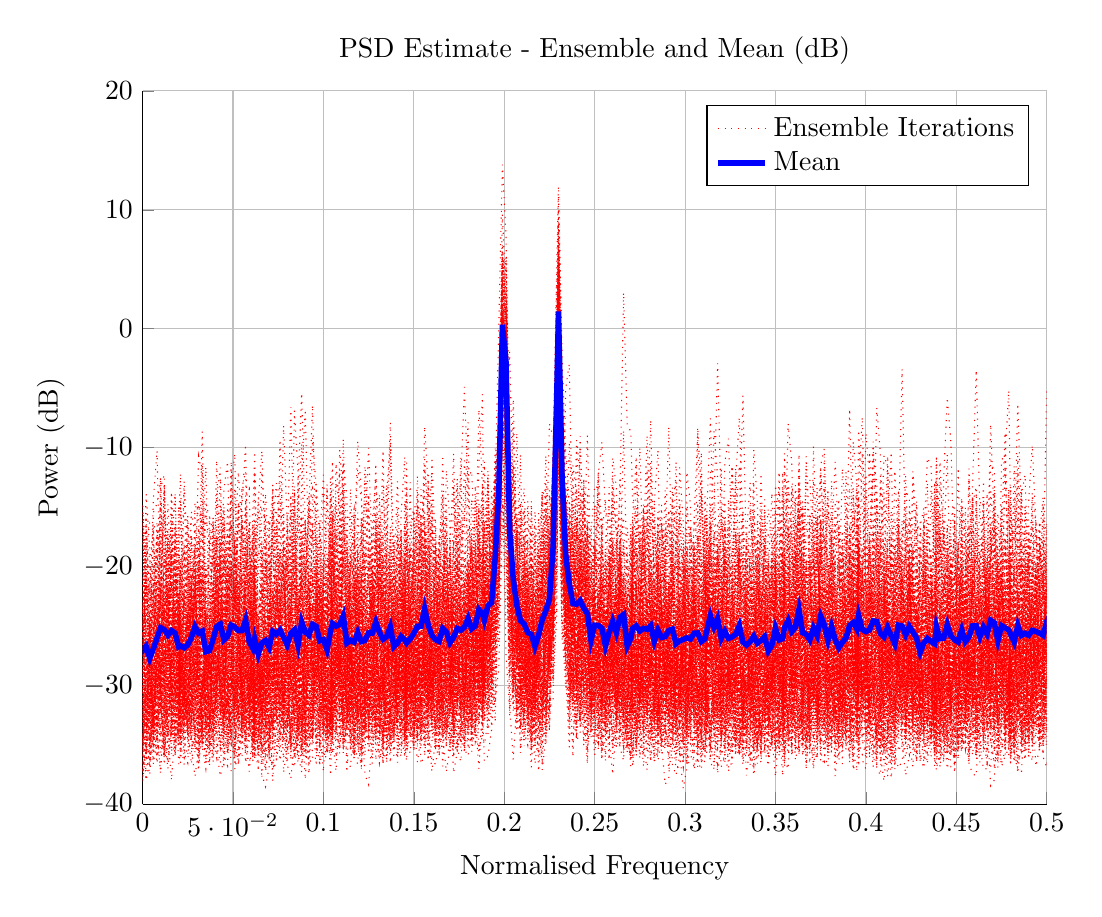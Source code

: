 % This file was created by matlab2tikz v0.4.7 (commit 2f90e2ecdec62606314e8d8daa3ba1dee0812bf0) running on MATLAB 8.3.
% Copyright (c) 2008--2014, Nico Schlömer <nico.schloemer@gmail.com>
% All rights reserved.
% Minimal pgfplots version: 1.3
% 
% The latest updates can be retrieved from
%   http://www.mathworks.com/matlabcentral/fileexchange/22022-matlab2tikz
% where you can also make suggestions and rate matlab2tikz.
% 
\begin{tikzpicture}

\begin{axis}[%
width=4.521in,
height=3.566in,
scale only axis,
xmin=0,
xmax=0.5,
xlabel={Normalised Frequency},
xmajorgrids,
ymin=-40,
ymax=20,
ylabel={Power (dB)},
ymajorgrids,
title={PSD Estimate - Ensemble and Mean (dB)},
axis x line*=bottom,
axis y line*=left,
legend style={draw=black,fill=white,legend cell align=left}
]
\addplot [color=red,dotted,forget plot]
  table[row sep=crcr]{-0.002	-26.801\\
0	-16.275\\
0.002	-26.801\\
0.004	-28.785\\
0.006	-33.422\\
0.008	-32.443\\
0.01	-23.602\\
0.012	-13.542\\
0.014	-28.052\\
0.016	-35.772\\
0.018	-29.865\\
0.02	-16.527\\
0.021	-12.189\\
0.023	-29.072\\
0.025	-30.524\\
0.027	-28.701\\
0.029	-28.527\\
0.031	-28.809\\
0.033	-25.408\\
0.035	-27.324\\
0.037	-28.279\\
0.039	-34.81\\
0.041	-32.097\\
0.043	-22.37\\
0.045	-24.185\\
0.047	-34.579\\
0.049	-30.165\\
0.051	-32.941\\
0.053	-32.383\\
0.055	-26.508\\
0.057	-20.878\\
0.059	-21.185\\
0.061	-25.87\\
0.062	-16.774\\
0.064	-23.266\\
0.066	-23.223\\
0.068	-18.002\\
0.07	-18.588\\
0.072	-31.071\\
0.074	-22.323\\
0.076	-26.067\\
0.078	-16.308\\
0.08	-22.407\\
0.082	-30.501\\
0.084	-36.031\\
0.086	-34.459\\
0.088	-28.776\\
0.09	-26.48\\
0.092	-29.365\\
0.094	-14.02\\
0.096	-18.166\\
0.098	-23.45\\
0.1	-27.624\\
0.102	-34.438\\
0.104	-30.93\\
0.105	-33.926\\
0.107	-26.642\\
0.109	-29.306\\
0.111	-33.178\\
0.113	-31.457\\
0.115	-31.042\\
0.117	-32.642\\
0.119	-31.095\\
0.121	-32.832\\
0.123	-33.596\\
0.125	-29.914\\
0.127	-33.013\\
0.129	-20.274\\
0.131	-26.661\\
0.133	-26.997\\
0.135	-21.507\\
0.137	-28.357\\
0.139	-31.185\\
0.141	-17.306\\
0.143	-23.399\\
0.145	-32.972\\
0.146	-26.426\\
0.148	-33.337\\
0.15	-35.22\\
0.152	-25.237\\
0.154	-28.986\\
0.156	-27.652\\
0.158	-19.192\\
0.16	-28.257\\
0.162	-34.015\\
0.164	-34.12\\
0.166	-28.018\\
0.168	-27.432\\
0.17	-25.165\\
0.172	-28.725\\
0.174	-19.449\\
0.176	-25.755\\
0.178	-29.038\\
0.18	-16.665\\
0.182	-20.111\\
0.184	-33.043\\
0.186	-37.03\\
0.188	-31.586\\
0.189	-28.61\\
0.191	-34.083\\
0.193	-31.254\\
0.195	-28.768\\
0.197	-18.415\\
0.199	-2.235\\
0.201	-9.968\\
0.203	-25.258\\
0.205	-16.93\\
0.207	-27.28\\
0.209	-30.907\\
0.211	-30.229\\
0.213	-29.882\\
0.215	-34.127\\
0.217	-32.664\\
0.219	-25.987\\
0.221	-32.952\\
0.223	-31.236\\
0.225	-28.212\\
0.227	-18.754\\
0.229	-10.731\\
0.23	-5.45\\
0.232	-18.673\\
0.234	-29.277\\
0.236	-24.501\\
0.238	-24.184\\
0.24	-29.332\\
0.242	-30.047\\
0.244	-28.816\\
0.246	-19.453\\
0.248	-19.193\\
0.25	-29.291\\
0.252	-34.481\\
0.254	-32.077\\
0.256	-24.437\\
0.258	-24.574\\
0.26	-22.241\\
0.262	-28.458\\
0.264	-27.582\\
0.266	-32.594\\
0.268	-34.933\\
0.27	-34.064\\
0.271	-36.177\\
0.273	-27.833\\
0.275	-32.052\\
0.277	-30.963\\
0.279	-31.317\\
0.281	-23.365\\
0.283	-21.14\\
0.285	-33.165\\
0.287	-24.803\\
0.289	-27.597\\
0.291	-30.903\\
0.293	-24.837\\
0.295	-31.563\\
0.297	-31.898\\
0.299	-30.762\\
0.301	-25.519\\
0.303	-27.42\\
0.305	-35.863\\
0.307	-24.898\\
0.309	-27.393\\
0.311	-30.165\\
0.312	-31.28\\
0.314	-34.335\\
0.316	-29.489\\
0.318	-35.112\\
0.32	-28.343\\
0.322	-30.649\\
0.324	-29.661\\
0.326	-27.953\\
0.328	-33.027\\
0.33	-33.864\\
0.332	-34.103\\
0.334	-22.986\\
0.336	-29.392\\
0.338	-30.037\\
0.34	-34.143\\
0.342	-33.845\\
0.344	-31.216\\
0.346	-36.101\\
0.348	-31.692\\
0.35	-27.418\\
0.352	-30.101\\
0.354	-31.126\\
0.355	-27.188\\
0.357	-25.597\\
0.359	-23.143\\
0.361	-35.56\\
0.363	-27.656\\
0.365	-29.017\\
0.367	-16.403\\
0.369	-18.603\\
0.371	-31.216\\
0.373	-23.126\\
0.375	-28.131\\
0.377	-19.956\\
0.379	-30.748\\
0.381	-29.778\\
0.383	-34.544\\
0.385	-31.899\\
0.387	-32.614\\
0.389	-24.763\\
0.391	-20.739\\
0.393	-21.299\\
0.395	-34.345\\
0.396	-22.428\\
0.398	-31.474\\
0.4	-34.007\\
0.402	-25.65\\
0.404	-9.991\\
0.406	-15.271\\
0.408	-28.922\\
0.41	-29.347\\
0.412	-21.587\\
0.414	-31.286\\
0.416	-34.498\\
0.418	-26.443\\
0.42	-28.533\\
0.422	-25.262\\
0.424	-21.373\\
0.426	-25.951\\
0.428	-31.13\\
0.43	-31.673\\
0.432	-34.954\\
0.434	-34.853\\
0.436	-32.55\\
0.438	-33.033\\
0.439	-32.289\\
0.441	-26.878\\
0.443	-20.613\\
0.445	-16.505\\
0.447	-30.139\\
0.449	-27.919\\
0.451	-20.685\\
0.453	-24.256\\
0.455	-31.895\\
0.457	-19.84\\
0.459	-22.923\\
0.461	-32.546\\
0.463	-36.475\\
0.465	-26.387\\
0.467	-23.579\\
0.469	-27.451\\
0.471	-24.963\\
0.473	-18.292\\
0.475	-26.075\\
0.477	-27.715\\
0.479	-26.659\\
0.48	-28.794\\
0.482	-34.702\\
0.484	-32.352\\
0.486	-26.154\\
0.488	-27.736\\
0.49	-34.582\\
0.492	-22.864\\
0.494	-24.443\\
0.496	-25.279\\
0.498	-21.612\\
0.5	-29.03\\
0.502	-32.157\\
};
\addplot [color=red,dotted,forget plot]
  table[row sep=crcr]{-0.002	-32.605\\
0	-24.973\\
0.002	-32.605\\
0.004	-32.2\\
0.006	-36.64\\
0.008	-34.3\\
0.01	-31.141\\
0.012	-22.33\\
0.014	-21.355\\
0.016	-24.002\\
0.018	-29.553\\
0.02	-36.632\\
0.021	-35.573\\
0.023	-33.042\\
0.025	-30.082\\
0.027	-31.949\\
0.029	-28.525\\
0.031	-34.17\\
0.033	-31.579\\
0.035	-28.351\\
0.037	-26.233\\
0.039	-24.929\\
0.041	-28.566\\
0.043	-29.338\\
0.045	-18.989\\
0.047	-30.215\\
0.049	-23.286\\
0.051	-21.314\\
0.053	-24.981\\
0.055	-19.976\\
0.057	-14.669\\
0.059	-25.937\\
0.061	-30.357\\
0.062	-27.167\\
0.064	-27.822\\
0.066	-32.832\\
0.068	-31.531\\
0.07	-25.574\\
0.072	-17.604\\
0.074	-25.413\\
0.076	-29.293\\
0.078	-33.768\\
0.08	-33.166\\
0.082	-35.027\\
0.084	-32.254\\
0.086	-26.385\\
0.088	-21.487\\
0.09	-27.461\\
0.092	-26.804\\
0.094	-28.204\\
0.096	-28.915\\
0.098	-29.436\\
0.1	-33.479\\
0.102	-32.333\\
0.104	-33.281\\
0.105	-31.838\\
0.107	-23.5\\
0.109	-28.444\\
0.111	-23.863\\
0.113	-31.716\\
0.115	-24.16\\
0.117	-33.403\\
0.119	-26.352\\
0.121	-31.148\\
0.123	-25.595\\
0.125	-20.097\\
0.127	-18.173\\
0.129	-30.4\\
0.131	-33.954\\
0.133	-26.922\\
0.135	-34.244\\
0.137	-34.078\\
0.139	-34.284\\
0.141	-25.709\\
0.143	-27.213\\
0.145	-34.789\\
0.146	-33.809\\
0.148	-29.306\\
0.15	-22.032\\
0.152	-19.891\\
0.154	-34.048\\
0.156	-20.633\\
0.158	-29.94\\
0.16	-33.041\\
0.162	-21.973\\
0.164	-32.769\\
0.166	-31.832\\
0.168	-33.314\\
0.17	-34.093\\
0.172	-34.123\\
0.174	-31.531\\
0.176	-34.742\\
0.178	-28.47\\
0.18	-28.177\\
0.182	-25.702\\
0.184	-27.916\\
0.186	-22.885\\
0.188	-28.836\\
0.189	-26.621\\
0.191	-26.76\\
0.193	-23.003\\
0.195	-14.657\\
0.197	-12.415\\
0.199	3.866\\
0.201	2.545\\
0.203	-15.65\\
0.205	-20.422\\
0.207	-25.622\\
0.209	-30.644\\
0.211	-22.171\\
0.213	-24.155\\
0.215	-30.848\\
0.217	-27.666\\
0.219	-29.24\\
0.221	-20.265\\
0.223	-27.839\\
0.225	-33.804\\
0.227	-23.066\\
0.229	-12.536\\
0.23	-3.948\\
0.232	-13.54\\
0.234	-13.257\\
0.236	-22.955\\
0.238	-27.195\\
0.24	-24.4\\
0.242	-31.767\\
0.244	-30.932\\
0.246	-16.116\\
0.248	-22.752\\
0.25	-23.112\\
0.252	-26.096\\
0.254	-26.758\\
0.256	-32.603\\
0.258	-33.821\\
0.26	-24.902\\
0.262	-32.615\\
0.264	-31.032\\
0.266	-28.781\\
0.268	-33.061\\
0.27	-32.846\\
0.271	-30.578\\
0.273	-30.951\\
0.275	-24.229\\
0.277	-14.797\\
0.279	-23.885\\
0.281	-23.839\\
0.283	-24.139\\
0.285	-27.499\\
0.287	-31.997\\
0.289	-31.063\\
0.291	-30.331\\
0.293	-31.176\\
0.295	-29.637\\
0.297	-26.494\\
0.299	-33.025\\
0.301	-33.232\\
0.303	-22.986\\
0.305	-29.791\\
0.307	-30.137\\
0.309	-34.934\\
0.311	-22.942\\
0.312	-27.62\\
0.314	-36.205\\
0.316	-30.454\\
0.318	-30.09\\
0.32	-26.155\\
0.322	-23.141\\
0.324	-31.657\\
0.326	-25.651\\
0.328	-33.173\\
0.33	-32.656\\
0.332	-25.166\\
0.334	-18.188\\
0.336	-30.955\\
0.338	-27.479\\
0.34	-29.814\\
0.342	-33.777\\
0.344	-35.815\\
0.346	-33.85\\
0.348	-30.05\\
0.35	-22.746\\
0.352	-20.394\\
0.354	-19.053\\
0.355	-22.3\\
0.357	-24.205\\
0.359	-22.533\\
0.361	-34.545\\
0.363	-24.605\\
0.365	-22.193\\
0.367	-19.845\\
0.369	-23.875\\
0.371	-18.075\\
0.373	-31.059\\
0.375	-32.028\\
0.377	-30.557\\
0.379	-25.683\\
0.381	-17.758\\
0.383	-11.217\\
0.385	-18.182\\
0.387	-28.563\\
0.389	-34.838\\
0.391	-26.805\\
0.393	-34.819\\
0.395	-31.249\\
0.396	-17.871\\
0.398	-23.107\\
0.4	-26.347\\
0.402	-22.31\\
0.404	-22.86\\
0.406	-26.656\\
0.408	-19.114\\
0.41	-21.613\\
0.412	-27.329\\
0.414	-30.719\\
0.416	-32.046\\
0.418	-29.15\\
0.42	-34.023\\
0.422	-23.152\\
0.424	-21.612\\
0.426	-33.93\\
0.428	-27.64\\
0.43	-27.358\\
0.432	-33.66\\
0.434	-31.686\\
0.436	-31.783\\
0.438	-31.021\\
0.439	-35.464\\
0.441	-31.217\\
0.443	-28.543\\
0.445	-25.771\\
0.447	-17.356\\
0.449	-29.874\\
0.451	-34.699\\
0.453	-32.587\\
0.455	-22.575\\
0.457	-30.478\\
0.459	-27.153\\
0.461	-23.208\\
0.463	-25.343\\
0.465	-26.773\\
0.467	-20.006\\
0.469	-29.989\\
0.471	-30.381\\
0.473	-28.453\\
0.475	-16.435\\
0.477	-30.279\\
0.479	-29.496\\
0.48	-32.989\\
0.482	-20.542\\
0.484	-10.703\\
0.486	-17.858\\
0.488	-20.028\\
0.49	-27.309\\
0.492	-34.993\\
0.494	-27.792\\
0.496	-18.319\\
0.498	-22.068\\
0.5	-28.623\\
0.502	-29.778\\
};
\addplot [color=red,dotted,forget plot]
  table[row sep=crcr]{-0.002	-21.054\\
0	-14.354\\
0.002	-21.054\\
0.004	-28.323\\
0.006	-33.359\\
0.008	-33.522\\
0.01	-30.506\\
0.012	-22.151\\
0.014	-28.276\\
0.016	-26.159\\
0.018	-33.325\\
0.02	-31.825\\
0.021	-26.675\\
0.023	-13.448\\
0.025	-24.839\\
0.027	-25.915\\
0.029	-33.73\\
0.031	-23.135\\
0.033	-22.412\\
0.035	-33.092\\
0.037	-36.306\\
0.039	-35.559\\
0.041	-29.204\\
0.043	-25.82\\
0.045	-16.348\\
0.047	-29.602\\
0.049	-19.484\\
0.051	-22.83\\
0.053	-21.348\\
0.055	-32.48\\
0.057	-34.076\\
0.059	-32.951\\
0.061	-33.745\\
0.062	-31.788\\
0.064	-26.148\\
0.066	-27.682\\
0.068	-28.365\\
0.07	-23.212\\
0.072	-21.652\\
0.074	-26.949\\
0.076	-28.924\\
0.078	-31.258\\
0.08	-33.619\\
0.082	-26.689\\
0.084	-29.784\\
0.086	-27.532\\
0.088	-19.082\\
0.09	-28.362\\
0.092	-23.461\\
0.094	-25.211\\
0.096	-29.333\\
0.098	-24.548\\
0.1	-26.053\\
0.102	-31.269\\
0.104	-33.371\\
0.105	-31.455\\
0.107	-23.675\\
0.109	-16.886\\
0.111	-29.333\\
0.113	-23.562\\
0.115	-25.146\\
0.117	-28.602\\
0.119	-19.916\\
0.121	-26.076\\
0.123	-29.086\\
0.125	-30.432\\
0.127	-21.624\\
0.129	-27.054\\
0.131	-33.28\\
0.133	-29.742\\
0.135	-28.599\\
0.137	-25.097\\
0.139	-33.288\\
0.141	-32.048\\
0.143	-33.152\\
0.145	-34.243\\
0.146	-33.421\\
0.148	-31.712\\
0.15	-29.512\\
0.152	-23.063\\
0.154	-21.768\\
0.156	-29.07\\
0.158	-33.139\\
0.16	-31.711\\
0.162	-31.72\\
0.164	-30.812\\
0.166	-24.894\\
0.168	-31.611\\
0.17	-24.977\\
0.172	-33.058\\
0.174	-26.262\\
0.176	-27.23\\
0.178	-25.582\\
0.18	-32.963\\
0.182	-28.122\\
0.184	-24.132\\
0.186	-22.793\\
0.188	-23.932\\
0.189	-25.508\\
0.191	-21.425\\
0.193	-24.059\\
0.195	-14.61\\
0.197	-11.148\\
0.199	3.377\\
0.201	-5.33\\
0.203	-20.667\\
0.205	-19.792\\
0.207	-22.185\\
0.209	-22.415\\
0.211	-20.28\\
0.213	-28.219\\
0.215	-25.295\\
0.217	-28.168\\
0.219	-25.064\\
0.221	-34.13\\
0.223	-32.87\\
0.225	-26.055\\
0.227	-22.979\\
0.229	-9.844\\
0.23	-1.622\\
0.232	-18.861\\
0.234	-25.022\\
0.236	-27.854\\
0.238	-29.527\\
0.24	-22.483\\
0.242	-22.22\\
0.244	-19.527\\
0.246	-24.477\\
0.248	-33.926\\
0.25	-22.006\\
0.252	-19.742\\
0.254	-27.872\\
0.256	-27.687\\
0.258	-28.987\\
0.26	-26.034\\
0.262	-29.898\\
0.264	-21.608\\
0.266	-8.549\\
0.268	-21.657\\
0.27	-23.735\\
0.271	-30.095\\
0.273	-27.388\\
0.275	-23.076\\
0.277	-17.871\\
0.279	-8.986\\
0.281	-18.722\\
0.283	-25.052\\
0.285	-30.474\\
0.287	-34.66\\
0.289	-33.079\\
0.291	-26.439\\
0.293	-28.367\\
0.295	-28.482\\
0.297	-18.137\\
0.299	-32.78\\
0.301	-21.789\\
0.303	-22.925\\
0.305	-28.631\\
0.307	-26.513\\
0.309	-32.0\\
0.311	-31.38\\
0.312	-26.519\\
0.314	-12.03\\
0.316	-12.981\\
0.318	-20.778\\
0.32	-28.241\\
0.322	-26.102\\
0.324	-19.091\\
0.326	-28.347\\
0.328	-28.668\\
0.33	-32.587\\
0.332	-21.179\\
0.334	-26.087\\
0.336	-18.312\\
0.338	-15.685\\
0.34	-25.249\\
0.342	-26.675\\
0.344	-33.302\\
0.346	-29.743\\
0.348	-29.253\\
0.35	-27.404\\
0.352	-27.323\\
0.354	-31.133\\
0.355	-29.256\\
0.357	-34.417\\
0.359	-24.853\\
0.361	-23.11\\
0.363	-30.479\\
0.365	-14.629\\
0.367	-20.365\\
0.369	-31.994\\
0.371	-26.627\\
0.373	-24.004\\
0.375	-26.503\\
0.377	-27.287\\
0.379	-13.998\\
0.381	-20.522\\
0.383	-28.776\\
0.385	-28.334\\
0.387	-22.916\\
0.389	-24.024\\
0.391	-26.036\\
0.393	-27.473\\
0.395	-29.576\\
0.396	-25.267\\
0.398	-18.333\\
0.4	-22.777\\
0.402	-27.599\\
0.404	-26.148\\
0.406	-23.532\\
0.408	-30.601\\
0.41	-20.546\\
0.412	-25.452\\
0.414	-26.908\\
0.416	-32.119\\
0.418	-29.987\\
0.42	-31.709\\
0.422	-34.392\\
0.424	-29.742\\
0.426	-30.139\\
0.428	-34.333\\
0.43	-33.173\\
0.432	-33.946\\
0.434	-30.592\\
0.436	-27.188\\
0.438	-24.81\\
0.439	-31.838\\
0.441	-29.541\\
0.443	-29.322\\
0.445	-32.78\\
0.447	-30.462\\
0.449	-27.589\\
0.451	-19.397\\
0.453	-14.526\\
0.455	-17.52\\
0.457	-20.982\\
0.459	-31.933\\
0.461	-22.959\\
0.463	-20.416\\
0.465	-14.598\\
0.467	-28.511\\
0.469	-28.17\\
0.471	-33.306\\
0.473	-30.84\\
0.475	-18.241\\
0.477	-27.588\\
0.479	-27.993\\
0.48	-29.525\\
0.482	-23.238\\
0.484	-32.426\\
0.486	-32.539\\
0.488	-31.684\\
0.49	-31.667\\
0.492	-29.348\\
0.494	-26.291\\
0.496	-27.064\\
0.498	-28.033\\
0.5	-23.772\\
0.502	-25.404\\
};
\addplot [color=red,dotted,forget plot]
  table[row sep=crcr]{-0.002	-37.693\\
0	-37.62\\
0.002	-37.693\\
0.004	-34.997\\
0.006	-31.143\\
0.008	-30.743\\
0.01	-26.164\\
0.012	-30.44\\
0.014	-21.416\\
0.016	-15.535\\
0.018	-26.042\\
0.02	-33.274\\
0.021	-24.555\\
0.023	-32.569\\
0.025	-30.825\\
0.027	-21.345\\
0.029	-20.358\\
0.031	-22.459\\
0.033	-25.035\\
0.035	-30.462\\
0.037	-24.965\\
0.039	-27.187\\
0.041	-23.075\\
0.043	-27.717\\
0.045	-35.924\\
0.047	-36.761\\
0.049	-29.467\\
0.051	-27.783\\
0.053	-27.548\\
0.055	-33.618\\
0.057	-27.037\\
0.059	-31.635\\
0.061	-36.032\\
0.062	-31.112\\
0.064	-31.537\\
0.066	-24.374\\
0.068	-17.822\\
0.07	-27.356\\
0.072	-23.331\\
0.074	-27.56\\
0.076	-29.356\\
0.078	-27.701\\
0.08	-24.104\\
0.082	-29.3\\
0.084	-28.986\\
0.086	-34.452\\
0.088	-32.535\\
0.09	-37.932\\
0.092	-32.39\\
0.094	-20.783\\
0.096	-27.339\\
0.098	-36.679\\
0.1	-27.068\\
0.102	-20.564\\
0.104	-29.772\\
0.105	-27.584\\
0.107	-28.854\\
0.109	-27.515\\
0.111	-29.855\\
0.113	-31.333\\
0.115	-35.384\\
0.117	-30.966\\
0.119	-31.416\\
0.121	-35.79\\
0.123	-29.964\\
0.125	-32.965\\
0.127	-33.904\\
0.129	-29.459\\
0.131	-31.467\\
0.133	-21.763\\
0.135	-24.644\\
0.137	-28.172\\
0.139	-27.561\\
0.141	-29.589\\
0.143	-23.992\\
0.145	-23.371\\
0.146	-31.474\\
0.148	-24.818\\
0.15	-27.949\\
0.152	-35.134\\
0.154	-26.478\\
0.156	-24.657\\
0.158	-18.718\\
0.16	-16.119\\
0.162	-26.365\\
0.164	-25.395\\
0.166	-32.358\\
0.168	-31.907\\
0.17	-31.378\\
0.172	-37.38\\
0.174	-35.567\\
0.176	-32.846\\
0.178	-29.668\\
0.18	-19.457\\
0.182	-27.897\\
0.184	-27.197\\
0.186	-24.892\\
0.188	-27.651\\
0.189	-32.773\\
0.191	-27.206\\
0.193	-26.013\\
0.195	-20.893\\
0.197	-12.321\\
0.199	2.278\\
0.201	0.695\\
0.203	-15.523\\
0.205	-22.939\\
0.207	-24.021\\
0.209	-25.617\\
0.211	-30.044\\
0.213	-30.157\\
0.215	-35.336\\
0.217	-32.568\\
0.219	-27.698\\
0.221	-29.92\\
0.223	-26.218\\
0.225	-23.109\\
0.227	-23.526\\
0.229	-10.426\\
0.23	-2.126\\
0.232	-13.817\\
0.234	-16.985\\
0.236	-28.387\\
0.238	-23.303\\
0.24	-27.504\\
0.242	-23.916\\
0.244	-18.805\\
0.246	-27.99\\
0.248	-25.633\\
0.25	-26.68\\
0.252	-33.626\\
0.254	-29.173\\
0.256	-33.247\\
0.258	-31.232\\
0.26	-23.687\\
0.262	-30.58\\
0.264	-29.533\\
0.266	-27.237\\
0.268	-27.694\\
0.27	-22.024\\
0.271	-25.063\\
0.273	-28.432\\
0.275	-17.436\\
0.277	-28.635\\
0.279	-24.383\\
0.281	-32.212\\
0.283	-24.647\\
0.285	-32.25\\
0.287	-31.278\\
0.289	-29.813\\
0.291	-30.222\\
0.293	-36.655\\
0.295	-37.565\\
0.297	-35.987\\
0.299	-29.301\\
0.301	-25.046\\
0.303	-27.915\\
0.305	-29.162\\
0.307	-31.955\\
0.309	-29.655\\
0.311	-19.467\\
0.312	-27.457\\
0.314	-18.136\\
0.316	-8.607\\
0.318	-12.558\\
0.32	-24.382\\
0.322	-19.973\\
0.324	-26.889\\
0.326	-31.895\\
0.328	-29.152\\
0.33	-29.333\\
0.332	-27.85\\
0.334	-26.075\\
0.336	-20.734\\
0.338	-28.295\\
0.34	-23.916\\
0.342	-31.864\\
0.344	-34.711\\
0.346	-35.882\\
0.348	-34.498\\
0.35	-34.873\\
0.352	-33.586\\
0.354	-37.61\\
0.355	-32.399\\
0.357	-20.793\\
0.359	-27.945\\
0.361	-27.505\\
0.363	-35.679\\
0.365	-30.729\\
0.367	-29.1\\
0.369	-27.249\\
0.371	-29.77\\
0.373	-30.87\\
0.375	-29.167\\
0.377	-32.582\\
0.379	-23.663\\
0.381	-24.558\\
0.383	-29.547\\
0.385	-16.657\\
0.387	-25.221\\
0.389	-25.809\\
0.391	-33.617\\
0.393	-27.626\\
0.395	-34.7\\
0.396	-35.484\\
0.398	-26.728\\
0.4	-27.927\\
0.402	-31.14\\
0.404	-26.911\\
0.406	-20.457\\
0.408	-18.615\\
0.41	-31.259\\
0.412	-30.224\\
0.414	-28.317\\
0.416	-27.993\\
0.418	-21.944\\
0.42	-24.728\\
0.422	-30.603\\
0.424	-29.892\\
0.426	-24.506\\
0.428	-22.684\\
0.43	-31.659\\
0.432	-30.198\\
0.434	-30.686\\
0.436	-28.87\\
0.438	-12.888\\
0.439	-19.816\\
0.441	-33.447\\
0.443	-21.577\\
0.445	-26.877\\
0.447	-31.2\\
0.449	-30.314\\
0.451	-28.691\\
0.453	-15.621\\
0.455	-26.821\\
0.457	-33.395\\
0.459	-35.891\\
0.461	-32.141\\
0.463	-34.215\\
0.465	-25.468\\
0.467	-20.005\\
0.469	-23.514\\
0.471	-30.296\\
0.473	-24.947\\
0.475	-28.893\\
0.477	-25.791\\
0.479	-29.662\\
0.48	-36.581\\
0.482	-31.09\\
0.484	-24.211\\
0.486	-27.989\\
0.488	-22.075\\
0.49	-32.876\\
0.492	-20.71\\
0.494	-25.489\\
0.496	-19.246\\
0.498	-20.079\\
0.5	-28.546\\
0.502	-35.141\\
};
\addplot [color=red,dotted,forget plot]
  table[row sep=crcr]{-0.002	-33.345\\
0	-33.304\\
0.002	-33.345\\
0.004	-35.434\\
0.006	-31.305\\
0.008	-28.66\\
0.01	-13.379\\
0.012	-12.291\\
0.014	-28.703\\
0.016	-33.417\\
0.018	-35.731\\
0.02	-32.403\\
0.021	-29.923\\
0.023	-21.887\\
0.025	-29.306\\
0.027	-23.886\\
0.029	-21.242\\
0.031	-26.104\\
0.033	-20.564\\
0.035	-23.399\\
0.037	-25.786\\
0.039	-26.245\\
0.041	-24.498\\
0.043	-28.129\\
0.045	-32.584\\
0.047	-24.331\\
0.049	-20.336\\
0.051	-32.12\\
0.053	-22.369\\
0.055	-28.542\\
0.057	-20.675\\
0.059	-32.268\\
0.061	-31.322\\
0.062	-19.455\\
0.064	-26.613\\
0.066	-18.436\\
0.068	-22.34\\
0.07	-34.04\\
0.072	-36.798\\
0.074	-33.599\\
0.076	-22.376\\
0.078	-31.217\\
0.08	-27.472\\
0.082	-36.283\\
0.084	-28.952\\
0.086	-30.401\\
0.088	-20.716\\
0.09	-32.391\\
0.092	-25.466\\
0.094	-21.293\\
0.096	-26.28\\
0.098	-22.785\\
0.1	-22.82\\
0.102	-27.118\\
0.104	-35.624\\
0.105	-32.95\\
0.107	-24.894\\
0.109	-26.377\\
0.111	-13.265\\
0.113	-26.891\\
0.115	-28.986\\
0.117	-29.806\\
0.119	-33.194\\
0.121	-30.736\\
0.123	-17.414\\
0.125	-10.033\\
0.127	-19.35\\
0.129	-25.361\\
0.131	-20.789\\
0.133	-27.072\\
0.135	-30.377\\
0.137	-34.98\\
0.139	-32.996\\
0.141	-33.541\\
0.143	-29.206\\
0.145	-24.899\\
0.146	-29.12\\
0.148	-27.155\\
0.15	-27.506\\
0.152	-25.052\\
0.154	-25.546\\
0.156	-11.681\\
0.158	-15.321\\
0.16	-28.889\\
0.162	-31.458\\
0.164	-17.566\\
0.166	-16.471\\
0.168	-27.612\\
0.17	-33.695\\
0.172	-34.414\\
0.174	-31.85\\
0.176	-22.007\\
0.178	-18.608\\
0.18	-34.109\\
0.182	-32.639\\
0.184	-34.134\\
0.186	-29.168\\
0.188	-24.222\\
0.189	-25.517\\
0.191	-29.555\\
0.193	-28.219\\
0.195	-23.649\\
0.197	-16.6\\
0.199	-17.403\\
0.201	-13.037\\
0.203	-26.752\\
0.205	-31.57\\
0.207	-23.033\\
0.209	-31.031\\
0.211	-25.974\\
0.213	-14.492\\
0.215	-19.061\\
0.217	-26.893\\
0.219	-31.63\\
0.221	-30.56\\
0.223	-21.089\\
0.225	-28.041\\
0.227	-18.496\\
0.229	-10.609\\
0.23	-3.161\\
0.232	-15.021\\
0.234	-23.104\\
0.236	-22.818\\
0.238	-17.364\\
0.24	-18.025\\
0.242	-10.006\\
0.244	-19.164\\
0.246	-22.391\\
0.248	-22.083\\
0.25	-23.437\\
0.252	-24.888\\
0.254	-26.391\\
0.256	-29.517\\
0.258	-24.033\\
0.26	-27.252\\
0.262	-22.425\\
0.264	-30.115\\
0.266	-32.501\\
0.268	-33.064\\
0.27	-27.486\\
0.271	-27.203\\
0.273	-29.594\\
0.275	-31.711\\
0.277	-25.808\\
0.279	-25.154\\
0.281	-23.19\\
0.283	-33.023\\
0.285	-29.99\\
0.287	-30.185\\
0.289	-29.511\\
0.291	-26.45\\
0.293	-13.325\\
0.295	-19.346\\
0.297	-31.306\\
0.299	-35.329\\
0.301	-35.471\\
0.303	-32.048\\
0.305	-25.113\\
0.307	-31.099\\
0.309	-32.731\\
0.311	-24.663\\
0.312	-28.503\\
0.314	-20.762\\
0.316	-17.674\\
0.318	-32.13\\
0.32	-27.537\\
0.322	-19.448\\
0.324	-21.288\\
0.326	-25.145\\
0.328	-31.683\\
0.33	-16.061\\
0.332	-5.629\\
0.334	-19.557\\
0.336	-24.036\\
0.338	-26.71\\
0.34	-29.805\\
0.342	-25.733\\
0.344	-25.844\\
0.346	-32.674\\
0.348	-34.086\\
0.35	-26.768\\
0.352	-27.394\\
0.354	-21.959\\
0.355	-29.14\\
0.357	-25.118\\
0.359	-32.402\\
0.361	-30.45\\
0.363	-33.276\\
0.365	-31.515\\
0.367	-22.556\\
0.369	-24.031\\
0.371	-23.849\\
0.373	-21.821\\
0.375	-11.841\\
0.377	-19.178\\
0.379	-24.476\\
0.381	-19.246\\
0.383	-23.608\\
0.385	-32.239\\
0.387	-30.695\\
0.389	-32.106\\
0.391	-18.018\\
0.393	-21.988\\
0.395	-29.359\\
0.396	-28.513\\
0.398	-32.068\\
0.4	-27.936\\
0.402	-30.603\\
0.404	-28.998\\
0.406	-29.916\\
0.408	-30.415\\
0.41	-31.04\\
0.412	-33.368\\
0.414	-33.863\\
0.416	-31.797\\
0.418	-25.657\\
0.42	-28.19\\
0.422	-34.955\\
0.424	-31.98\\
0.426	-24.909\\
0.428	-31.936\\
0.43	-32.462\\
0.432	-22.466\\
0.434	-18.844\\
0.436	-20.719\\
0.438	-28.658\\
0.439	-29.486\\
0.441	-35.576\\
0.443	-32.622\\
0.445	-31.199\\
0.447	-33.473\\
0.449	-24.169\\
0.451	-18.844\\
0.453	-24.272\\
0.455	-33.843\\
0.457	-16.694\\
0.459	-25.453\\
0.461	-32.435\\
0.463	-29.219\\
0.465	-27.425\\
0.467	-29.592\\
0.469	-20.106\\
0.471	-32.641\\
0.473	-23.262\\
0.475	-29.862\\
0.477	-29.237\\
0.479	-25.998\\
0.48	-29.947\\
0.482	-30.932\\
0.484	-37.306\\
0.486	-34.714\\
0.488	-32.611\\
0.49	-27.722\\
0.492	-22.758\\
0.494	-20.448\\
0.496	-30.105\\
0.498	-26.587\\
0.5	-22.783\\
0.502	-28.729\\
};
\addplot [color=red,dotted,forget plot]
  table[row sep=crcr]{-0.002	-34.211\\
0	-37.609\\
0.002	-34.211\\
0.004	-24.121\\
0.006	-29.678\\
0.008	-26.409\\
0.01	-28.278\\
0.012	-27.136\\
0.014	-27.784\\
0.016	-28.624\\
0.018	-30.029\\
0.02	-31.116\\
0.021	-34.381\\
0.023	-31.529\\
0.025	-32.634\\
0.027	-32.426\\
0.029	-26.83\\
0.031	-29.34\\
0.033	-34.022\\
0.035	-29.628\\
0.037	-28.661\\
0.039	-33.056\\
0.041	-26.899\\
0.043	-21.108\\
0.045	-23.459\\
0.047	-28.76\\
0.049	-26.211\\
0.051	-20.972\\
0.053	-26.151\\
0.055	-33.305\\
0.057	-24.178\\
0.059	-20.667\\
0.061	-34.634\\
0.062	-24.362\\
0.064	-29.641\\
0.066	-33.385\\
0.068	-25.953\\
0.07	-28.014\\
0.072	-30.542\\
0.074	-36.363\\
0.076	-31.16\\
0.078	-33.088\\
0.08	-24.918\\
0.082	-24.725\\
0.084	-17.534\\
0.086	-28.944\\
0.088	-23.756\\
0.09	-16.698\\
0.092	-21.442\\
0.094	-31.259\\
0.096	-33.545\\
0.098	-32.09\\
0.1	-33.83\\
0.102	-29.137\\
0.104	-33.087\\
0.105	-24.145\\
0.107	-28.491\\
0.109	-24.986\\
0.111	-32.123\\
0.113	-31.145\\
0.115	-18.912\\
0.117	-21.756\\
0.119	-20.945\\
0.121	-20.182\\
0.123	-33.233\\
0.125	-34.432\\
0.127	-23.355\\
0.129	-30.65\\
0.131	-29.512\\
0.133	-31.578\\
0.135	-26.538\\
0.137	-26.0\\
0.139	-20.819\\
0.141	-21.947\\
0.143	-32.137\\
0.145	-34.39\\
0.146	-27.974\\
0.148	-23.288\\
0.15	-33.05\\
0.152	-29.077\\
0.154	-26.131\\
0.156	-30.812\\
0.158	-31.055\\
0.16	-29.25\\
0.162	-33.455\\
0.164	-23.937\\
0.166	-24.745\\
0.168	-30.528\\
0.17	-25.392\\
0.172	-32.344\\
0.174	-30.892\\
0.176	-26.619\\
0.178	-21.02\\
0.18	-26.608\\
0.182	-28.677\\
0.184	-33.842\\
0.186	-26.263\\
0.188	-25.342\\
0.189	-18.713\\
0.191	-27.384\\
0.193	-16.261\\
0.195	-26.037\\
0.197	-19.637\\
0.199	-7.695\\
0.201	-8.927\\
0.203	-23.962\\
0.205	-27.164\\
0.207	-25.337\\
0.209	-33.749\\
0.211	-27.559\\
0.213	-34.051\\
0.215	-33.619\\
0.217	-25.412\\
0.219	-24.374\\
0.221	-19.93\\
0.223	-31.424\\
0.225	-27.794\\
0.227	-25.226\\
0.229	-14.402\\
0.23	-3.591\\
0.232	-18.719\\
0.234	-27.411\\
0.236	-33.718\\
0.238	-23.789\\
0.24	-28.258\\
0.242	-22.209\\
0.244	-14.072\\
0.246	-24.288\\
0.248	-32.069\\
0.25	-29.352\\
0.252	-27.472\\
0.254	-22.445\\
0.256	-28.201\\
0.258	-24.164\\
0.26	-26.794\\
0.262	-33.296\\
0.264	-35.212\\
0.266	-27.387\\
0.268	-24.478\\
0.27	-29.928\\
0.271	-28.548\\
0.273	-29.11\\
0.275	-33.084\\
0.277	-35.611\\
0.279	-30.148\\
0.281	-32.952\\
0.283	-32.729\\
0.285	-36.337\\
0.287	-34.761\\
0.289	-30.726\\
0.291	-20.945\\
0.293	-14.403\\
0.295	-26.389\\
0.297	-30.228\\
0.299	-31.075\\
0.301	-26.689\\
0.303	-20.37\\
0.305	-22.17\\
0.307	-31.614\\
0.309	-31.695\\
0.311	-30.565\\
0.312	-31.039\\
0.314	-24.331\\
0.316	-27.253\\
0.318	-34.347\\
0.32	-29.458\\
0.322	-30.223\\
0.324	-27.497\\
0.326	-23.326\\
0.328	-31.582\\
0.33	-30.99\\
0.332	-29.734\\
0.334	-21.62\\
0.336	-29.603\\
0.338	-22.158\\
0.34	-26.682\\
0.342	-24.353\\
0.344	-25.114\\
0.346	-18.839\\
0.348	-27.05\\
0.35	-30.315\\
0.352	-30.728\\
0.354	-27.745\\
0.355	-26.578\\
0.357	-25.558\\
0.359	-13.592\\
0.361	-19.439\\
0.363	-13.093\\
0.365	-16.232\\
0.367	-23.717\\
0.369	-28.136\\
0.371	-29.64\\
0.373	-33.554\\
0.375	-27.083\\
0.377	-23.493\\
0.379	-32.654\\
0.381	-28.289\\
0.383	-24.833\\
0.385	-27.242\\
0.387	-30.922\\
0.389	-26.813\\
0.391	-29.547\\
0.393	-13.312\\
0.395	-23.518\\
0.396	-24.594\\
0.398	-34.694\\
0.4	-32.676\\
0.402	-29.192\\
0.404	-30.169\\
0.406	-31.515\\
0.408	-33.084\\
0.41	-20.693\\
0.412	-26.684\\
0.414	-28.543\\
0.416	-26.536\\
0.418	-25.076\\
0.42	-21.882\\
0.422	-34.265\\
0.424	-25.256\\
0.426	-30.1\\
0.428	-25.29\\
0.43	-34.255\\
0.432	-33.071\\
0.434	-33.049\\
0.436	-22.45\\
0.438	-20.14\\
0.439	-16.969\\
0.441	-24.284\\
0.443	-22.206\\
0.445	-30.641\\
0.447	-27.085\\
0.449	-26.775\\
0.451	-30.919\\
0.453	-23.218\\
0.455	-24.481\\
0.457	-26.89\\
0.459	-13.085\\
0.461	-3.476\\
0.463	-15.207\\
0.465	-19.385\\
0.467	-20.86\\
0.469	-28.933\\
0.471	-30.505\\
0.473	-31.895\\
0.475	-32.369\\
0.477	-28.451\\
0.479	-30.197\\
0.48	-29.732\\
0.482	-35.825\\
0.484	-32.271\\
0.486	-32.004\\
0.488	-36.012\\
0.49	-32.298\\
0.492	-32.477\\
0.494	-33.842\\
0.496	-33.017\\
0.498	-27.541\\
0.5	-26.373\\
0.502	-28.468\\
};
\addplot [color=red,dotted,forget plot]
  table[row sep=crcr]{-0.002	-33.339\\
0	-35.34\\
0.002	-33.339\\
0.004	-32.025\\
0.006	-27.185\\
0.008	-27.724\\
0.01	-31.299\\
0.012	-18.6\\
0.014	-25.694\\
0.016	-26.524\\
0.018	-17.669\\
0.02	-27.139\\
0.021	-32.655\\
0.023	-29.281\\
0.025	-24.806\\
0.027	-21.919\\
0.029	-18.557\\
0.031	-17.65\\
0.033	-23.68\\
0.035	-23.991\\
0.037	-29.012\\
0.039	-21.789\\
0.041	-30.35\\
0.043	-23.258\\
0.045	-23.059\\
0.047	-17.076\\
0.049	-25.666\\
0.051	-29.423\\
0.053	-33.137\\
0.055	-27.654\\
0.057	-17.482\\
0.059	-23.496\\
0.061	-30.983\\
0.062	-21.437\\
0.064	-26.086\\
0.066	-19.328\\
0.068	-19.739\\
0.07	-23.52\\
0.072	-26.392\\
0.074	-29.946\\
0.076	-32.329\\
0.078	-30.67\\
0.08	-32.388\\
0.082	-31.985\\
0.084	-29.845\\
0.086	-28.769\\
0.088	-30.992\\
0.09	-30.064\\
0.092	-18.104\\
0.094	-17.09\\
0.096	-25.07\\
0.098	-21.075\\
0.1	-27.325\\
0.102	-32.101\\
0.104	-31.149\\
0.105	-31.656\\
0.107	-26.54\\
0.109	-25.935\\
0.111	-19.19\\
0.113	-29.733\\
0.115	-26.782\\
0.117	-29.762\\
0.119	-21.303\\
0.121	-23.594\\
0.123	-27.005\\
0.125	-24.268\\
0.127	-29.519\\
0.129	-29.984\\
0.131	-29.636\\
0.133	-17.197\\
0.135	-13.102\\
0.137	-26.755\\
0.139	-22.988\\
0.141	-24.464\\
0.143	-27.051\\
0.145	-23.66\\
0.146	-28.089\\
0.148	-28.746\\
0.15	-25.568\\
0.152	-24.286\\
0.154	-13.496\\
0.156	-16.997\\
0.158	-18.714\\
0.16	-24.277\\
0.162	-30.264\\
0.164	-23.404\\
0.166	-15.537\\
0.168	-30.998\\
0.17	-32.315\\
0.172	-18.1\\
0.174	-12.628\\
0.176	-20.422\\
0.178	-30.287\\
0.18	-35.082\\
0.182	-29.085\\
0.184	-25.804\\
0.186	-18.195\\
0.188	-22.062\\
0.189	-24.294\\
0.191	-29.117\\
0.193	-23.668\\
0.195	-14.604\\
0.197	-19.479\\
0.199	-0.586\\
0.201	-0.753\\
0.203	-16.631\\
0.205	-16.492\\
0.207	-18.702\\
0.209	-22.099\\
0.211	-27.521\\
0.213	-30.483\\
0.215	-22.834\\
0.217	-30.942\\
0.219	-26.496\\
0.221	-32.815\\
0.223	-28.175\\
0.225	-26.635\\
0.227	-12.072\\
0.229	-9.504\\
0.23	-4.504\\
0.232	-16.069\\
0.234	-23.408\\
0.236	-29.207\\
0.238	-31.759\\
0.24	-33.5\\
0.242	-22.555\\
0.244	-23.408\\
0.246	-32.524\\
0.248	-28.905\\
0.25	-31.293\\
0.252	-23.335\\
0.254	-23.484\\
0.256	-30.344\\
0.258	-21.617\\
0.26	-18.23\\
0.262	-31.782\\
0.264	-28.738\\
0.266	-20.617\\
0.268	-22.9\\
0.27	-29.259\\
0.271	-25.477\\
0.273	-29.317\\
0.275	-21.943\\
0.277	-20.82\\
0.279	-24.728\\
0.281	-26.533\\
0.283	-31.909\\
0.285	-28.974\\
0.287	-27.926\\
0.289	-18.649\\
0.291	-15.194\\
0.293	-19.24\\
0.295	-27.291\\
0.297	-32.558\\
0.299	-26.682\\
0.301	-27.833\\
0.303	-29.257\\
0.305	-18.158\\
0.307	-27.044\\
0.309	-27.515\\
0.311	-31.261\\
0.312	-30.745\\
0.314	-30.209\\
0.316	-23.862\\
0.318	-17.252\\
0.32	-22.61\\
0.322	-28.742\\
0.324	-28.342\\
0.326	-25.966\\
0.328	-32.19\\
0.33	-31.165\\
0.332	-28.794\\
0.334	-26.482\\
0.336	-30.232\\
0.338	-31.508\\
0.34	-25.49\\
0.342	-24.134\\
0.344	-30.675\\
0.346	-30.541\\
0.348	-30.983\\
0.35	-31.174\\
0.352	-30.294\\
0.354	-18.713\\
0.355	-28.318\\
0.357	-24.431\\
0.359	-30.021\\
0.361	-31.801\\
0.363	-25.525\\
0.365	-30.549\\
0.367	-30.188\\
0.369	-34.865\\
0.371	-29.256\\
0.373	-34.676\\
0.375	-24.7\\
0.377	-28.577\\
0.379	-31.627\\
0.381	-30.16\\
0.383	-25.42\\
0.385	-27.209\\
0.387	-22.869\\
0.389	-27.315\\
0.391	-30.998\\
0.393	-33.351\\
0.395	-34.338\\
0.396	-24.674\\
0.398	-31.048\\
0.4	-26.238\\
0.402	-31.156\\
0.404	-32.873\\
0.406	-24.653\\
0.408	-18.946\\
0.41	-20.32\\
0.412	-30.652\\
0.414	-26.971\\
0.416	-29.251\\
0.418	-19.793\\
0.42	-21.333\\
0.422	-18.936\\
0.424	-29.061\\
0.426	-25.67\\
0.428	-26.54\\
0.43	-31.447\\
0.432	-29.197\\
0.434	-26.33\\
0.436	-26.497\\
0.438	-27.677\\
0.439	-15.491\\
0.441	-23.783\\
0.443	-27.256\\
0.445	-27.918\\
0.447	-19.273\\
0.449	-17.749\\
0.451	-24.977\\
0.453	-15.255\\
0.455	-18.68\\
0.457	-26.849\\
0.459	-30.588\\
0.461	-25.434\\
0.463	-22.632\\
0.465	-25.127\\
0.467	-13.831\\
0.469	-27.085\\
0.471	-32.176\\
0.473	-28.599\\
0.475	-17.871\\
0.477	-31.659\\
0.479	-28.892\\
0.48	-19.143\\
0.482	-25.628\\
0.484	-21.191\\
0.486	-27.472\\
0.488	-26.901\\
0.49	-24.544\\
0.492	-30.959\\
0.494	-31.962\\
0.496	-22.553\\
0.498	-22.79\\
0.5	-28.393\\
0.502	-28.87\\
};
\addplot [color=red,dotted,forget plot]
  table[row sep=crcr]{-0.002	-35.576\\
0	-37.509\\
0.002	-35.576\\
0.004	-27.93\\
0.006	-33.091\\
0.008	-28.98\\
0.01	-21.891\\
0.012	-33.175\\
0.014	-25.294\\
0.016	-34.135\\
0.018	-29.632\\
0.02	-30.745\\
0.021	-30.632\\
0.023	-29.019\\
0.025	-24.011\\
0.027	-20.072\\
0.029	-27.239\\
0.031	-32.595\\
0.033	-30.044\\
0.035	-27.021\\
0.037	-35.615\\
0.039	-32.813\\
0.041	-30.79\\
0.043	-27.338\\
0.045	-30.074\\
0.047	-20.056\\
0.049	-22.077\\
0.051	-28.07\\
0.053	-30.102\\
0.055	-30.528\\
0.057	-33.095\\
0.059	-34.53\\
0.061	-31.269\\
0.062	-25.887\\
0.064	-26.141\\
0.066	-32.653\\
0.068	-32.89\\
0.07	-34.709\\
0.072	-28.202\\
0.074	-25.734\\
0.076	-23.624\\
0.078	-18.614\\
0.08	-26.795\\
0.082	-29.541\\
0.084	-30.946\\
0.086	-29.524\\
0.088	-35.443\\
0.09	-35.607\\
0.092	-33.261\\
0.094	-34.078\\
0.096	-29.145\\
0.098	-24.8\\
0.1	-31.675\\
0.102	-26.483\\
0.104	-31.315\\
0.105	-31.431\\
0.107	-29.837\\
0.109	-31.389\\
0.111	-28.634\\
0.113	-37.312\\
0.115	-29.487\\
0.117	-29.373\\
0.119	-31.996\\
0.121	-27.386\\
0.123	-21.952\\
0.125	-32.852\\
0.127	-36.592\\
0.129	-30.816\\
0.131	-31.848\\
0.133	-26.222\\
0.135	-32.629\\
0.137	-33.019\\
0.139	-35.995\\
0.141	-35.628\\
0.143	-31.701\\
0.145	-29.013\\
0.146	-32.787\\
0.148	-30.997\\
0.15	-31.508\\
0.152	-21.609\\
0.154	-29.791\\
0.156	-21.454\\
0.158	-25.055\\
0.16	-31.516\\
0.162	-32.737\\
0.164	-32.884\\
0.166	-29.511\\
0.168	-27.494\\
0.17	-17.831\\
0.172	-28.821\\
0.174	-25.157\\
0.176	-33.634\\
0.178	-35.631\\
0.18	-31.238\\
0.182	-26.059\\
0.184	-25.166\\
0.186	-26.832\\
0.188	-28.773\\
0.189	-32.801\\
0.191	-32.526\\
0.193	-32.226\\
0.195	-24.465\\
0.197	-20.524\\
0.199	-12.061\\
0.201	-27.553\\
0.203	-32.07\\
0.205	-30.174\\
0.207	-29.116\\
0.209	-22.569\\
0.211	-22.103\\
0.213	-27.168\\
0.215	-32.583\\
0.217	-26.888\\
0.219	-22.386\\
0.221	-13.873\\
0.223	-13.762\\
0.225	-20.977\\
0.227	-10.954\\
0.229	4.983\\
0.23	11.983\\
0.232	-3.131\\
0.234	-16.649\\
0.236	-20.059\\
0.238	-23.563\\
0.24	-15.853\\
0.242	-25.285\\
0.244	-30.675\\
0.246	-27.575\\
0.248	-27.738\\
0.25	-31.144\\
0.252	-27.251\\
0.254	-19.906\\
0.256	-27.152\\
0.258	-22.96\\
0.26	-24.366\\
0.262	-21.668\\
0.264	-19.054\\
0.266	-25.144\\
0.268	-26.114\\
0.27	-23.616\\
0.271	-30.335\\
0.273	-35.636\\
0.275	-24.833\\
0.277	-30.118\\
0.279	-32.532\\
0.281	-24.108\\
0.283	-30.188\\
0.285	-25.807\\
0.287	-22.215\\
0.289	-13.613\\
0.291	-25.677\\
0.293	-29.335\\
0.295	-32.965\\
0.297	-34.487\\
0.299	-25.585\\
0.301	-30.801\\
0.303	-25.953\\
0.305	-32.562\\
0.307	-36.881\\
0.309	-33.887\\
0.311	-27.696\\
0.312	-24.15\\
0.314	-15.778\\
0.316	-14.824\\
0.318	-2.915\\
0.32	-15.376\\
0.322	-23.355\\
0.324	-23.04\\
0.326	-25.234\\
0.328	-21.279\\
0.33	-18.591\\
0.332	-23.418\\
0.334	-25.489\\
0.336	-30.809\\
0.338	-27.121\\
0.34	-28.813\\
0.342	-14.891\\
0.344	-18.767\\
0.346	-18.695\\
0.348	-27.466\\
0.35	-25.654\\
0.352	-29.08\\
0.354	-31.809\\
0.355	-26.876\\
0.357	-30.005\\
0.359	-32.618\\
0.361	-33.847\\
0.363	-31.081\\
0.365	-34.61\\
0.367	-32.598\\
0.369	-31.047\\
0.371	-22.877\\
0.373	-29.705\\
0.375	-25.441\\
0.377	-28.721\\
0.379	-35.931\\
0.381	-32.101\\
0.383	-32.973\\
0.385	-30.771\\
0.387	-24.427\\
0.389	-28.968\\
0.391	-31.443\\
0.393	-33.27\\
0.395	-34.073\\
0.396	-28.339\\
0.398	-33.343\\
0.4	-35.774\\
0.402	-30.518\\
0.404	-22.714\\
0.406	-24.759\\
0.408	-25.109\\
0.41	-35.622\\
0.412	-26.663\\
0.414	-30.583\\
0.416	-33.94\\
0.418	-26.918\\
0.42	-24.884\\
0.422	-33.832\\
0.424	-25.44\\
0.426	-24.941\\
0.428	-23.93\\
0.43	-30.684\\
0.432	-25.284\\
0.434	-29.293\\
0.436	-28.78\\
0.438	-28.74\\
0.439	-21.25\\
0.441	-24.345\\
0.443	-29.474\\
0.445	-29.146\\
0.447	-33.127\\
0.449	-27.541\\
0.451	-20.879\\
0.453	-26.22\\
0.455	-23.784\\
0.457	-20.407\\
0.459	-31.28\\
0.461	-35.264\\
0.463	-32.616\\
0.465	-27.786\\
0.467	-23.989\\
0.469	-28.591\\
0.471	-28.458\\
0.473	-29.167\\
0.475	-27.805\\
0.477	-34.23\\
0.479	-28.377\\
0.48	-33.253\\
0.482	-32.358\\
0.484	-31.628\\
0.486	-31.303\\
0.488	-30.997\\
0.49	-34.521\\
0.492	-31.432\\
0.494	-24.069\\
0.496	-25.203\\
0.498	-24.562\\
0.5	-28.028\\
0.502	-29.69\\
};
\addplot [color=red,dotted,forget plot]
  table[row sep=crcr]{-0.002	-31.323\\
0	-30.884\\
0.002	-31.323\\
0.004	-29.11\\
0.006	-32.114\\
0.008	-27.864\\
0.01	-30.327\\
0.012	-35.475\\
0.014	-27.785\\
0.016	-27.099\\
0.018	-20.381\\
0.02	-25.751\\
0.021	-28.42\\
0.023	-34.803\\
0.025	-26.513\\
0.027	-26.887\\
0.029	-19.159\\
0.031	-32.417\\
0.033	-30.594\\
0.035	-35.06\\
0.037	-32.802\\
0.039	-36.231\\
0.041	-31.301\\
0.043	-30.252\\
0.045	-29.413\\
0.047	-33.532\\
0.049	-34.991\\
0.051	-35.879\\
0.053	-26.959\\
0.055	-28.642\\
0.057	-33.701\\
0.059	-37.257\\
0.061	-34.344\\
0.062	-34.45\\
0.064	-30.968\\
0.066	-36.09\\
0.068	-33.436\\
0.07	-32.416\\
0.072	-38.069\\
0.074	-31.754\\
0.076	-34.625\\
0.078	-34.193\\
0.08	-30.455\\
0.082	-23.743\\
0.084	-19.418\\
0.086	-30.433\\
0.088	-25.253\\
0.09	-34.811\\
0.092	-34.951\\
0.094	-29.196\\
0.096	-31.376\\
0.098	-33.431\\
0.1	-37.283\\
0.102	-32.087\\
0.104	-37.584\\
0.105	-31.917\\
0.107	-34.713\\
0.109	-30.341\\
0.111	-32.132\\
0.113	-30.505\\
0.115	-22.03\\
0.117	-30.696\\
0.119	-28.037\\
0.121	-32.613\\
0.123	-34.416\\
0.125	-34.164\\
0.127	-34.028\\
0.129	-25.962\\
0.131	-31.063\\
0.133	-28.645\\
0.135	-23.937\\
0.137	-20.561\\
0.139	-27.064\\
0.141	-36.5\\
0.143	-29.54\\
0.145	-31.48\\
0.146	-29.249\\
0.148	-26.896\\
0.15	-16.298\\
0.152	-19.015\\
0.154	-25.917\\
0.156	-24.759\\
0.158	-23.697\\
0.16	-26.788\\
0.162	-21.797\\
0.164	-30.581\\
0.166	-36.819\\
0.168	-29.202\\
0.17	-30.738\\
0.172	-22.477\\
0.174	-29.059\\
0.176	-26.44\\
0.178	-33.887\\
0.18	-30.218\\
0.182	-29.835\\
0.184	-27.632\\
0.186	-32.016\\
0.188	-25.676\\
0.189	-24.305\\
0.191	-21.875\\
0.193	-20.523\\
0.195	-16.967\\
0.197	-12.907\\
0.199	-1.157\\
0.201	-3.087\\
0.203	-21.68\\
0.205	-30.297\\
0.207	-19.604\\
0.209	-28.936\\
0.211	-27.029\\
0.213	-31.988\\
0.215	-31.051\\
0.217	-32.637\\
0.219	-36.038\\
0.221	-27.908\\
0.223	-34.148\\
0.225	-31.666\\
0.227	-26.856\\
0.229	-12.554\\
0.23	-3.799\\
0.232	-15.634\\
0.234	-26.737\\
0.236	-20.317\\
0.238	-30.502\\
0.24	-30.547\\
0.242	-27.792\\
0.244	-26.069\\
0.246	-26.538\\
0.248	-25.633\\
0.25	-25.191\\
0.252	-26.305\\
0.254	-34.705\\
0.256	-35.639\\
0.258	-31.292\\
0.26	-25.313\\
0.262	-21.611\\
0.264	-31.991\\
0.266	-35.236\\
0.268	-32.763\\
0.27	-30.666\\
0.271	-16.878\\
0.273	-21.891\\
0.275	-25.435\\
0.277	-34.914\\
0.279	-25.99\\
0.281	-31.15\\
0.283	-15.868\\
0.285	-20.553\\
0.287	-30.479\\
0.289	-21.437\\
0.291	-32.452\\
0.293	-25.576\\
0.295	-27.868\\
0.297	-32.098\\
0.299	-24.221\\
0.301	-12.034\\
0.303	-14.882\\
0.305	-29.658\\
0.307	-29.893\\
0.309	-31.508\\
0.311	-28.829\\
0.312	-29.267\\
0.314	-28.998\\
0.316	-17.021\\
0.318	-18.373\\
0.32	-18.794\\
0.322	-29.043\\
0.324	-30.2\\
0.326	-36.617\\
0.328	-28.052\\
0.33	-24.267\\
0.332	-31.257\\
0.334	-37.585\\
0.336	-34.752\\
0.338	-30.558\\
0.34	-25.68\\
0.342	-34.408\\
0.344	-34.294\\
0.346	-32.189\\
0.348	-19.95\\
0.35	-19.844\\
0.352	-33.228\\
0.354	-18.923\\
0.355	-24.457\\
0.357	-27.888\\
0.359	-34.153\\
0.361	-27.374\\
0.363	-22.939\\
0.365	-20.087\\
0.367	-34.206\\
0.369	-34.348\\
0.371	-28.227\\
0.373	-29.023\\
0.375	-18.599\\
0.377	-20.974\\
0.379	-31.854\\
0.381	-21.016\\
0.383	-32.222\\
0.385	-33.31\\
0.387	-20.753\\
0.389	-16.435\\
0.391	-23.408\\
0.393	-19.988\\
0.395	-28.523\\
0.396	-17.984\\
0.398	-25.32\\
0.4	-28.077\\
0.402	-30.23\\
0.404	-29.977\\
0.406	-29.18\\
0.408	-30.102\\
0.41	-34.313\\
0.412	-35.696\\
0.414	-30.025\\
0.416	-35.072\\
0.418	-30.0\\
0.42	-30.387\\
0.422	-25.396\\
0.424	-33.822\\
0.426	-33.385\\
0.428	-28.774\\
0.43	-30.598\\
0.432	-19.991\\
0.434	-29.386\\
0.436	-34.766\\
0.438	-25.288\\
0.439	-22.646\\
0.441	-23.567\\
0.443	-26.207\\
0.445	-24.747\\
0.447	-31.774\\
0.449	-31.477\\
0.451	-36.263\\
0.453	-23.531\\
0.455	-20.229\\
0.457	-28.744\\
0.459	-33.326\\
0.461	-36.247\\
0.463	-35.443\\
0.465	-34.499\\
0.467	-28.439\\
0.469	-16.923\\
0.471	-24.058\\
0.473	-30.835\\
0.475	-29.411\\
0.477	-23.891\\
0.479	-24.376\\
0.48	-29.288\\
0.482	-30.51\\
0.484	-31.772\\
0.486	-32.678\\
0.488	-33.604\\
0.49	-27.021\\
0.492	-28.765\\
0.494	-20.114\\
0.496	-30.094\\
0.498	-30.154\\
0.5	-23.829\\
0.502	-35.107\\
};
\addplot [color=red,dotted,forget plot]
  table[row sep=crcr]{-0.002	-32.907\\
0	-24.346\\
0.002	-32.907\\
0.004	-34.202\\
0.006	-27.186\\
0.008	-20.782\\
0.01	-30.706\\
0.012	-32.848\\
0.014	-29.408\\
0.016	-17.838\\
0.018	-13.832\\
0.02	-24.429\\
0.021	-27.771\\
0.023	-30.997\\
0.025	-30.56\\
0.027	-34.662\\
0.029	-30.263\\
0.031	-32.622\\
0.033	-34.56\\
0.035	-36.026\\
0.037	-32.698\\
0.039	-29.021\\
0.041	-19.695\\
0.043	-20.587\\
0.045	-29.521\\
0.047	-35.703\\
0.049	-30.709\\
0.051	-29.923\\
0.053	-32.28\\
0.055	-29.468\\
0.057	-34.669\\
0.059	-27.023\\
0.061	-23.886\\
0.062	-34.643\\
0.064	-31.388\\
0.066	-32.561\\
0.068	-31.258\\
0.07	-24.13\\
0.072	-15.547\\
0.074	-28.168\\
0.076	-32.862\\
0.078	-28.304\\
0.08	-32.783\\
0.082	-28.676\\
0.084	-23.597\\
0.086	-33.54\\
0.088	-26.214\\
0.09	-32.624\\
0.092	-33.533\\
0.094	-29.107\\
0.096	-22.187\\
0.098	-24.101\\
0.1	-27.943\\
0.102	-33.856\\
0.104	-23.503\\
0.105	-17.243\\
0.107	-31.423\\
0.109	-32.83\\
0.111	-24.618\\
0.113	-29.586\\
0.115	-27.257\\
0.117	-30.983\\
0.119	-33.697\\
0.121	-29.479\\
0.123	-28.034\\
0.125	-23.099\\
0.127	-26.754\\
0.129	-15.154\\
0.131	-25.4\\
0.133	-30.316\\
0.135	-24.529\\
0.137	-28.568\\
0.139	-30.979\\
0.141	-29.052\\
0.143	-27.171\\
0.145	-34.086\\
0.146	-27.037\\
0.148	-28.289\\
0.15	-34.143\\
0.152	-26.167\\
0.154	-30.114\\
0.156	-28.58\\
0.158	-26.687\\
0.16	-29.597\\
0.162	-24.741\\
0.164	-20.812\\
0.166	-20.044\\
0.168	-31.656\\
0.17	-34.478\\
0.172	-33.045\\
0.174	-32.02\\
0.176	-31.7\\
0.178	-26.174\\
0.18	-21.842\\
0.182	-24.27\\
0.184	-22.729\\
0.186	-22.776\\
0.188	-18.313\\
0.189	-26.026\\
0.191	-25.502\\
0.193	-17.324\\
0.195	-10.932\\
0.197	-13.05\\
0.199	1.556\\
0.201	1.63\\
0.203	-15.859\\
0.205	-27.885\\
0.207	-26.113\\
0.209	-22.764\\
0.211	-26.389\\
0.213	-28.024\\
0.215	-28.88\\
0.217	-26.235\\
0.219	-21.645\\
0.221	-24.298\\
0.223	-27.333\\
0.225	-26.194\\
0.227	-20.827\\
0.229	-6.004\\
0.23	1.683\\
0.232	-9.587\\
0.234	-17.604\\
0.236	-21.329\\
0.238	-26.501\\
0.24	-23.491\\
0.242	-24.465\\
0.244	-30.619\\
0.246	-13.777\\
0.248	-20.556\\
0.25	-20.286\\
0.252	-20.905\\
0.254	-21.078\\
0.256	-25.416\\
0.258	-25.927\\
0.26	-27.815\\
0.262	-26.741\\
0.264	-20.859\\
0.266	-32.768\\
0.268	-28.536\\
0.27	-29.051\\
0.271	-17.695\\
0.273	-22.509\\
0.275	-33.035\\
0.277	-27.97\\
0.279	-24.769\\
0.281	-20.512\\
0.283	-31.824\\
0.285	-22.023\\
0.287	-23.299\\
0.289	-27.078\\
0.291	-27.842\\
0.293	-28.249\\
0.295	-35.293\\
0.297	-33.125\\
0.299	-21.505\\
0.301	-25.779\\
0.303	-16.755\\
0.305	-19.581\\
0.307	-27.755\\
0.309	-28.09\\
0.311	-21.118\\
0.312	-19.285\\
0.314	-18.373\\
0.316	-27.482\\
0.318	-27.991\\
0.32	-23.25\\
0.322	-21.429\\
0.324	-30.338\\
0.326	-29.327\\
0.328	-26.138\\
0.33	-33.301\\
0.332	-31.476\\
0.334	-17.171\\
0.336	-12.942\\
0.338	-26.135\\
0.34	-28.901\\
0.342	-15.632\\
0.344	-18.699\\
0.346	-29.499\\
0.348	-22.984\\
0.35	-26.316\\
0.352	-32.412\\
0.354	-26.492\\
0.355	-25.505\\
0.357	-28.775\\
0.359	-35.769\\
0.361	-28.731\\
0.363	-26.655\\
0.365	-34.46\\
0.367	-24.923\\
0.369	-15.982\\
0.371	-20.331\\
0.373	-13.349\\
0.375	-27.305\\
0.377	-28.598\\
0.379	-28.18\\
0.381	-26.178\\
0.383	-25.478\\
0.385	-33.945\\
0.387	-21.199\\
0.389	-26.926\\
0.391	-33.095\\
0.393	-32.604\\
0.395	-31.163\\
0.396	-19.017\\
0.398	-26.935\\
0.4	-30.686\\
0.402	-18.57\\
0.404	-9.506\\
0.406	-20.647\\
0.408	-30.215\\
0.41	-22.879\\
0.412	-24.515\\
0.414	-31.753\\
0.416	-31.156\\
0.418	-28.074\\
0.42	-33.158\\
0.422	-34.861\\
0.424	-35.83\\
0.426	-31.024\\
0.428	-24.631\\
0.43	-30.974\\
0.432	-32.168\\
0.434	-34.787\\
0.436	-34.225\\
0.438	-28.41\\
0.439	-24.154\\
0.441	-34.845\\
0.443	-30.2\\
0.445	-25.166\\
0.447	-32.332\\
0.449	-33.254\\
0.451	-35.162\\
0.453	-34.989\\
0.455	-30.168\\
0.457	-28.678\\
0.459	-31.438\\
0.461	-27.655\\
0.463	-25.837\\
0.465	-21.703\\
0.467	-27.094\\
0.469	-22.845\\
0.471	-26.792\\
0.473	-29.138\\
0.475	-26.238\\
0.477	-33.865\\
0.479	-28.358\\
0.48	-25.886\\
0.482	-35.7\\
0.484	-36.953\\
0.486	-29.556\\
0.488	-30.282\\
0.49	-18.111\\
0.492	-22.347\\
0.494	-25.699\\
0.496	-34.28\\
0.498	-31.408\\
0.5	-26.403\\
0.502	-27.453\\
};
\addplot [color=red,dotted,forget plot]
  table[row sep=crcr]{-0.002	-33.982\\
0	-34.429\\
0.002	-33.982\\
0.004	-25.078\\
0.006	-27.327\\
0.008	-21.209\\
0.01	-27.371\\
0.012	-32.531\\
0.014	-31.835\\
0.016	-29.006\\
0.018	-32.554\\
0.02	-34.62\\
0.021	-25.881\\
0.023	-22.823\\
0.025	-16.14\\
0.027	-21.537\\
0.029	-33.382\\
0.031	-34.726\\
0.033	-23.381\\
0.035	-28.933\\
0.037	-24.909\\
0.039	-27.106\\
0.041	-27.212\\
0.043	-29.581\\
0.045	-34.045\\
0.047	-21.621\\
0.049	-30.439\\
0.051	-25.918\\
0.053	-31.489\\
0.055	-32.873\\
0.057	-34.586\\
0.059	-29.775\\
0.061	-20.833\\
0.062	-23.195\\
0.064	-29.031\\
0.066	-29.788\\
0.068	-31.781\\
0.07	-33.362\\
0.072	-31.592\\
0.074	-29.895\\
0.076	-30.071\\
0.078	-28.932\\
0.08	-21.046\\
0.082	-29.559\\
0.084	-27.326\\
0.086	-25.344\\
0.088	-26.806\\
0.09	-33.68\\
0.092	-21.857\\
0.094	-30.599\\
0.096	-31.093\\
0.098	-30.168\\
0.1	-31.411\\
0.102	-30.409\\
0.104	-29.188\\
0.105	-17.208\\
0.107	-22.818\\
0.109	-24.071\\
0.111	-20.854\\
0.113	-22.413\\
0.115	-28.01\\
0.117	-26.429\\
0.119	-21.607\\
0.121	-21.028\\
0.123	-26.657\\
0.125	-26.599\\
0.127	-24.932\\
0.129	-28.909\\
0.131	-21.583\\
0.133	-22.416\\
0.135	-26.338\\
0.137	-28.467\\
0.139	-31.478\\
0.141	-30.562\\
0.143	-28.788\\
0.145	-28.488\\
0.146	-18.025\\
0.148	-26.484\\
0.15	-17.523\\
0.152	-28.1\\
0.154	-28.964\\
0.156	-26.919\\
0.158	-31.436\\
0.16	-26.535\\
0.162	-28.242\\
0.164	-27.893\\
0.166	-31.504\\
0.168	-26.217\\
0.17	-30.699\\
0.172	-21.157\\
0.174	-26.073\\
0.176	-22.121\\
0.178	-31.57\\
0.18	-24.222\\
0.182	-20.803\\
0.184	-28.814\\
0.186	-19.676\\
0.188	-32.959\\
0.189	-28.726\\
0.191	-28.128\\
0.193	-26.72\\
0.195	-20.608\\
0.197	-16.755\\
0.199	0.607\\
0.201	-4.719\\
0.203	-22.754\\
0.205	-25.395\\
0.207	-24.824\\
0.209	-32.56\\
0.211	-34.523\\
0.213	-31.486\\
0.215	-30.51\\
0.217	-22.076\\
0.219	-21.203\\
0.221	-23.762\\
0.223	-17.57\\
0.225	-27.633\\
0.227	-25.211\\
0.229	-12.871\\
0.23	-5.861\\
0.232	-12.823\\
0.234	-24.468\\
0.236	-29.111\\
0.238	-30.67\\
0.24	-29.421\\
0.242	-26.253\\
0.244	-25.067\\
0.246	-32.31\\
0.248	-20.451\\
0.25	-24.02\\
0.252	-31.535\\
0.254	-32.133\\
0.256	-18.707\\
0.258	-26.372\\
0.26	-20.879\\
0.262	-17.747\\
0.264	-25.372\\
0.266	-29.113\\
0.268	-34.418\\
0.27	-36.036\\
0.271	-31.385\\
0.273	-31.665\\
0.275	-33.317\\
0.277	-29.202\\
0.279	-32.862\\
0.281	-24.129\\
0.283	-25.886\\
0.285	-19.575\\
0.287	-31.381\\
0.289	-21.183\\
0.291	-27.75\\
0.293	-28.164\\
0.295	-32.104\\
0.297	-14.783\\
0.299	-22.557\\
0.301	-31.349\\
0.303	-34.169\\
0.305	-37.118\\
0.307	-35.69\\
0.309	-36.065\\
0.311	-31.857\\
0.312	-26.118\\
0.314	-25.381\\
0.316	-21.079\\
0.318	-23.093\\
0.32	-26.983\\
0.322	-26.054\\
0.324	-30.274\\
0.326	-21.375\\
0.328	-28.864\\
0.33	-35.368\\
0.332	-30.403\\
0.334	-32.682\\
0.336	-26.909\\
0.338	-29.785\\
0.34	-33.076\\
0.342	-33.138\\
0.344	-34.892\\
0.346	-27.494\\
0.348	-27.064\\
0.35	-27.815\\
0.352	-23.365\\
0.354	-20.237\\
0.355	-10.491\\
0.357	-20.197\\
0.359	-25.899\\
0.361	-28.907\\
0.363	-29.021\\
0.365	-35.004\\
0.367	-35.781\\
0.369	-35.38\\
0.371	-35.493\\
0.373	-31.002\\
0.375	-18.83\\
0.377	-18.705\\
0.379	-23.453\\
0.381	-24.782\\
0.383	-33.158\\
0.385	-26.487\\
0.387	-21.303\\
0.389	-23.763\\
0.391	-23.75\\
0.393	-27.713\\
0.395	-23.725\\
0.396	-26.803\\
0.398	-20.617\\
0.4	-25.656\\
0.402	-31.684\\
0.404	-31.303\\
0.406	-36.149\\
0.408	-34.33\\
0.41	-23.542\\
0.412	-11.8\\
0.414	-24.431\\
0.416	-27.577\\
0.418	-26.698\\
0.42	-32.937\\
0.422	-26.016\\
0.424	-21.922\\
0.426	-31.028\\
0.428	-31.62\\
0.43	-21.846\\
0.432	-25.872\\
0.434	-31.885\\
0.436	-27.09\\
0.438	-35.728\\
0.439	-37.157\\
0.441	-35.039\\
0.443	-29.653\\
0.445	-33.385\\
0.447	-31.426\\
0.449	-31.317\\
0.451	-26.83\\
0.453	-33.958\\
0.455	-35.388\\
0.457	-25.491\\
0.459	-22.382\\
0.461	-34.795\\
0.463	-32.788\\
0.465	-32.259\\
0.467	-27.628\\
0.469	-28.774\\
0.471	-33.589\\
0.473	-25.035\\
0.475	-26.298\\
0.477	-18.4\\
0.479	-26.642\\
0.48	-34.206\\
0.482	-28.664\\
0.484	-28.264\\
0.486	-23.951\\
0.488	-26.223\\
0.49	-17.022\\
0.492	-32.25\\
0.494	-23.859\\
0.496	-17.375\\
0.498	-14.136\\
0.5	-22.51\\
0.502	-22.449\\
};
\addplot [color=red,dotted,forget plot]
  table[row sep=crcr]{-0.002	-26.569\\
0	-20.435\\
0.002	-26.569\\
0.004	-32.363\\
0.006	-34.371\\
0.008	-32.876\\
0.01	-25.296\\
0.012	-23.224\\
0.014	-26.874\\
0.016	-27.232\\
0.018	-27.141\\
0.02	-24.887\\
0.021	-35.398\\
0.023	-33.183\\
0.025	-18.608\\
0.027	-20.545\\
0.029	-32.983\\
0.031	-32.498\\
0.033	-30.43\\
0.035	-28.556\\
0.037	-28.995\\
0.039	-28.605\\
0.041	-14.171\\
0.043	-11.687\\
0.045	-28.008\\
0.047	-22.046\\
0.049	-30.242\\
0.051	-29.053\\
0.053	-26.06\\
0.055	-33.281\\
0.057	-30.629\\
0.059	-26.497\\
0.061	-28.883\\
0.062	-27.731\\
0.064	-31.004\\
0.066	-30.851\\
0.068	-26.031\\
0.07	-36.407\\
0.072	-29.614\\
0.074	-27.077\\
0.076	-30.452\\
0.078	-31.498\\
0.08	-25.462\\
0.082	-13.935\\
0.084	-24.493\\
0.086	-32.767\\
0.088	-24.888\\
0.09	-26.724\\
0.092	-27.05\\
0.094	-23.222\\
0.096	-30.154\\
0.098	-28.723\\
0.1	-22.283\\
0.102	-24.572\\
0.104	-12.506\\
0.105	-18.6\\
0.107	-30.549\\
0.109	-26.596\\
0.111	-30.194\\
0.113	-28.683\\
0.115	-19.638\\
0.117	-27.085\\
0.119	-32.687\\
0.121	-17.514\\
0.123	-14.529\\
0.125	-16.237\\
0.127	-27.847\\
0.129	-26.564\\
0.131	-29.751\\
0.133	-34.666\\
0.135	-26.752\\
0.137	-31.416\\
0.139	-30.834\\
0.141	-32.949\\
0.143	-24.532\\
0.145	-19.337\\
0.146	-33.828\\
0.148	-26.202\\
0.15	-28.689\\
0.152	-29.16\\
0.154	-26.241\\
0.156	-15.794\\
0.158	-25.041\\
0.16	-31.485\\
0.162	-26.28\\
0.164	-30.765\\
0.166	-34.533\\
0.168	-32.212\\
0.17	-32.594\\
0.172	-26.585\\
0.174	-29.904\\
0.176	-32.794\\
0.178	-34.576\\
0.18	-30.421\\
0.182	-30.848\\
0.184	-29.455\\
0.186	-28.944\\
0.188	-30.393\\
0.189	-27.014\\
0.191	-17.616\\
0.193	-15.539\\
0.195	-17.393\\
0.197	-15.247\\
0.199	-1.037\\
0.201	-2.113\\
0.203	-12.197\\
0.205	-21.389\\
0.207	-25.934\\
0.209	-24.817\\
0.211	-20.569\\
0.213	-23.73\\
0.215	-27.836\\
0.217	-35.603\\
0.219	-30.015\\
0.221	-30.74\\
0.223	-33.495\\
0.225	-26.12\\
0.227	-24.601\\
0.229	-11.224\\
0.23	-1.543\\
0.232	-15.72\\
0.234	-24.095\\
0.236	-23.161\\
0.238	-28.763\\
0.24	-28.704\\
0.242	-17.621\\
0.244	-20.746\\
0.246	-22.085\\
0.248	-24.541\\
0.25	-28.627\\
0.252	-27.528\\
0.254	-25.452\\
0.256	-32.394\\
0.258	-27.107\\
0.26	-31.187\\
0.262	-24.382\\
0.264	-19.488\\
0.266	-22.531\\
0.268	-26.231\\
0.27	-30.523\\
0.271	-33.884\\
0.273	-33.902\\
0.275	-32.943\\
0.277	-36.849\\
0.279	-33.245\\
0.281	-34.715\\
0.283	-28.9\\
0.285	-33.998\\
0.287	-33.764\\
0.289	-33.727\\
0.291	-35.089\\
0.293	-35.258\\
0.295	-29.849\\
0.297	-23.625\\
0.299	-25.577\\
0.301	-33.795\\
0.303	-33.203\\
0.305	-31.061\\
0.307	-33.378\\
0.309	-33.937\\
0.311	-33.084\\
0.312	-35.679\\
0.314	-24.136\\
0.316	-25.601\\
0.318	-31.896\\
0.32	-31.765\\
0.322	-17.313\\
0.324	-16.822\\
0.326	-31.236\\
0.328	-35.165\\
0.33	-35.983\\
0.332	-28.782\\
0.334	-26.065\\
0.336	-26.905\\
0.338	-28.24\\
0.34	-35.486\\
0.342	-35.672\\
0.344	-22.415\\
0.346	-25.804\\
0.348	-30.219\\
0.35	-22.747\\
0.352	-27.443\\
0.354	-32.928\\
0.355	-33.303\\
0.357	-33.421\\
0.359	-25.482\\
0.361	-26.349\\
0.363	-20.467\\
0.365	-28.546\\
0.367	-30.034\\
0.369	-24.44\\
0.371	-23.853\\
0.373	-32.3\\
0.375	-27.061\\
0.377	-26.041\\
0.379	-32.272\\
0.381	-35.634\\
0.383	-27.93\\
0.385	-24.387\\
0.387	-35.243\\
0.389	-33.357\\
0.391	-34.77\\
0.393	-32.111\\
0.395	-34.523\\
0.396	-29.699\\
0.398	-23.356\\
0.4	-30.087\\
0.402	-28.316\\
0.404	-29.791\\
0.406	-36.602\\
0.408	-36.5\\
0.41	-35.298\\
0.412	-35.053\\
0.414	-30.856\\
0.416	-22.898\\
0.418	-17.584\\
0.42	-21.425\\
0.422	-34.089\\
0.424	-25.898\\
0.426	-31.168\\
0.428	-29.491\\
0.43	-25.038\\
0.432	-33.442\\
0.434	-31.94\\
0.436	-20.694\\
0.438	-25.109\\
0.439	-35.845\\
0.441	-32.253\\
0.443	-24.183\\
0.445	-25.332\\
0.447	-28.765\\
0.449	-33.383\\
0.451	-30.16\\
0.453	-21.798\\
0.455	-23.295\\
0.457	-23.808\\
0.459	-26.098\\
0.461	-32.652\\
0.463	-34.854\\
0.465	-37.067\\
0.467	-37.005\\
0.469	-29.732\\
0.471	-29.459\\
0.473	-29.414\\
0.475	-28.022\\
0.477	-35.523\\
0.479	-28.274\\
0.48	-28.073\\
0.482	-30.781\\
0.484	-28.959\\
0.486	-26.946\\
0.488	-14.905\\
0.49	-23.254\\
0.492	-23.023\\
0.494	-24.978\\
0.496	-29.048\\
0.498	-27.046\\
0.5	-28.402\\
0.502	-27.347\\
};
\addplot [color=red,dotted,forget plot]
  table[row sep=crcr]{-0.002	-34.079\\
0	-34.483\\
0.002	-34.079\\
0.004	-32.674\\
0.006	-29.34\\
0.008	-23.607\\
0.01	-29.741\\
0.012	-28.695\\
0.014	-26.022\\
0.016	-25.734\\
0.018	-31.485\\
0.02	-28.624\\
0.021	-34.191\\
0.023	-30.756\\
0.025	-34.213\\
0.027	-26.142\\
0.029	-28.337\\
0.031	-18.796\\
0.033	-24.177\\
0.035	-35.645\\
0.037	-36.814\\
0.039	-30.663\\
0.041	-22.337\\
0.043	-18.957\\
0.045	-28.292\\
0.047	-20.299\\
0.049	-21.216\\
0.051	-31.355\\
0.053	-25.414\\
0.055	-31.899\\
0.057	-14.277\\
0.059	-13.502\\
0.061	-27.118\\
0.062	-29.571\\
0.064	-34.104\\
0.066	-35.235\\
0.068	-35.806\\
0.07	-23.902\\
0.072	-30.173\\
0.074	-32.625\\
0.076	-30.198\\
0.078	-33.759\\
0.08	-25.966\\
0.082	-29.687\\
0.084	-29.899\\
0.086	-31.867\\
0.088	-28.512\\
0.09	-28.715\\
0.092	-28.755\\
0.094	-36.036\\
0.096	-36.496\\
0.098	-32.76\\
0.1	-29.971\\
0.102	-35.529\\
0.104	-35.48\\
0.105	-34.301\\
0.107	-27.756\\
0.109	-27.649\\
0.111	-27.574\\
0.113	-28.154\\
0.115	-29.494\\
0.117	-36.053\\
0.119	-33.689\\
0.121	-29.749\\
0.123	-34.05\\
0.125	-24.895\\
0.127	-23.263\\
0.129	-30.536\\
0.131	-21.259\\
0.133	-23.155\\
0.135	-23.861\\
0.137	-35.687\\
0.139	-33.195\\
0.141	-26.558\\
0.143	-17.002\\
0.145	-29.148\\
0.146	-32.857\\
0.148	-32.198\\
0.15	-32.69\\
0.152	-33.34\\
0.154	-26.806\\
0.156	-26.751\\
0.158	-28.612\\
0.16	-28.964\\
0.162	-29.68\\
0.164	-32.96\\
0.166	-30.314\\
0.168	-23.476\\
0.17	-26.281\\
0.172	-17.659\\
0.174	-24.534\\
0.176	-28.923\\
0.178	-25.037\\
0.18	-19.639\\
0.182	-25.227\\
0.184	-33.661\\
0.186	-30.508\\
0.188	-27.055\\
0.189	-27.923\\
0.191	-25.321\\
0.193	-22.485\\
0.195	-19.787\\
0.197	-9.843\\
0.199	6.078\\
0.201	1.929\\
0.203	-16.15\\
0.205	-19.649\\
0.207	-21.898\\
0.209	-29.953\\
0.211	-32.944\\
0.213	-26.469\\
0.215	-22.012\\
0.217	-29.602\\
0.219	-30.273\\
0.221	-31.026\\
0.223	-23.866\\
0.225	-26.262\\
0.227	-21.423\\
0.229	-9.626\\
0.23	2.121\\
0.232	-8.78\\
0.234	-18.772\\
0.236	-20.403\\
0.238	-28.59\\
0.24	-27.509\\
0.242	-33.327\\
0.244	-26.983\\
0.246	-29.715\\
0.248	-29.706\\
0.25	-19.167\\
0.252	-24.298\\
0.254	-25.64\\
0.256	-29.39\\
0.258	-28.759\\
0.26	-12.337\\
0.262	-17.119\\
0.264	-29.764\\
0.266	-20.78\\
0.268	-26.687\\
0.27	-31.278\\
0.271	-31.587\\
0.273	-32.412\\
0.275	-29.91\\
0.277	-25.942\\
0.279	-32.166\\
0.281	-28.404\\
0.283	-26.57\\
0.285	-19.5\\
0.287	-27.269\\
0.289	-24.006\\
0.291	-26.508\\
0.293	-33.711\\
0.295	-33.68\\
0.297	-31.218\\
0.299	-26.494\\
0.301	-22.063\\
0.303	-23.85\\
0.305	-31.531\\
0.307	-33.777\\
0.309	-34.305\\
0.311	-35.59\\
0.312	-23.438\\
0.314	-22.986\\
0.316	-32.498\\
0.318	-31.593\\
0.32	-19.476\\
0.322	-21.821\\
0.324	-27.696\\
0.326	-27.209\\
0.328	-27.663\\
0.33	-23.795\\
0.332	-34.623\\
0.334	-31.6\\
0.336	-26.149\\
0.338	-33.468\\
0.34	-36.582\\
0.342	-31.474\\
0.344	-31.063\\
0.346	-30.826\\
0.348	-29.665\\
0.35	-27.797\\
0.352	-27.301\\
0.354	-22.494\\
0.355	-29.048\\
0.357	-28.092\\
0.359	-32.509\\
0.361	-25.702\\
0.363	-15.544\\
0.365	-20.301\\
0.367	-25.788\\
0.369	-20.968\\
0.371	-27.688\\
0.373	-29.039\\
0.375	-31.959\\
0.377	-34.162\\
0.379	-34.852\\
0.381	-35.104\\
0.383	-29.988\\
0.385	-30.854\\
0.387	-31.709\\
0.389	-29.305\\
0.391	-23.79\\
0.393	-28.496\\
0.395	-22.911\\
0.396	-26.323\\
0.398	-21.239\\
0.4	-27.183\\
0.402	-17.732\\
0.404	-26.283\\
0.406	-27.214\\
0.408	-16.52\\
0.41	-23.463\\
0.412	-28.988\\
0.414	-24.375\\
0.416	-25.939\\
0.418	-29.958\\
0.42	-20.311\\
0.422	-26.217\\
0.424	-21.888\\
0.426	-20.655\\
0.428	-24.48\\
0.43	-31.715\\
0.432	-31.318\\
0.434	-26.803\\
0.436	-25.344\\
0.438	-25.28\\
0.439	-33.679\\
0.441	-35.727\\
0.443	-36.153\\
0.445	-32.496\\
0.447	-23.538\\
0.449	-16.323\\
0.451	-26.749\\
0.453	-31.636\\
0.455	-30.787\\
0.457	-35.733\\
0.459	-25.958\\
0.461	-31.719\\
0.463	-29.17\\
0.465	-26.619\\
0.467	-24.167\\
0.469	-25.737\\
0.471	-24.122\\
0.473	-28.259\\
0.475	-28.122\\
0.477	-26.115\\
0.479	-33.639\\
0.48	-34.305\\
0.482	-29.861\\
0.484	-33.89\\
0.486	-34.974\\
0.488	-26.705\\
0.49	-26.392\\
0.492	-22.844\\
0.494	-17.308\\
0.496	-22.763\\
0.498	-30.932\\
0.5	-21.445\\
0.502	-29.682\\
};
\addplot [color=red,dotted,forget plot]
  table[row sep=crcr]{-0.002	-31.263\\
0	-25.523\\
0.002	-31.263\\
0.004	-35.043\\
0.006	-31.482\\
0.008	-31.622\\
0.01	-30.022\\
0.012	-20.46\\
0.014	-18.257\\
0.016	-30.352\\
0.018	-30.609\\
0.02	-27.542\\
0.021	-31.736\\
0.023	-27.486\\
0.025	-19.394\\
0.027	-23.912\\
0.029	-25.036\\
0.031	-31.004\\
0.033	-27.535\\
0.035	-27.415\\
0.037	-27.579\\
0.039	-27.223\\
0.041	-21.547\\
0.043	-18.385\\
0.045	-15.008\\
0.047	-22.809\\
0.049	-24.88\\
0.051	-29.883\\
0.053	-30.686\\
0.055	-22.7\\
0.057	-22.253\\
0.059	-31.54\\
0.061	-25.582\\
0.062	-24.118\\
0.064	-29.52\\
0.066	-22.031\\
0.068	-15.792\\
0.07	-23.704\\
0.072	-23.542\\
0.074	-21.504\\
0.076	-28.581\\
0.078	-27.71\\
0.08	-25.932\\
0.082	-30.053\\
0.084	-30.507\\
0.086	-32.024\\
0.088	-33.977\\
0.09	-25.236\\
0.092	-22.06\\
0.094	-22.64\\
0.096	-19.734\\
0.098	-30.615\\
0.1	-28.358\\
0.102	-33.416\\
0.104	-34.142\\
0.105	-28.346\\
0.107	-33.697\\
0.109	-34.058\\
0.111	-29.561\\
0.113	-32.542\\
0.115	-27.338\\
0.117	-30.082\\
0.119	-30.772\\
0.121	-32.576\\
0.123	-22.817\\
0.125	-20.932\\
0.127	-28.785\\
0.129	-25.234\\
0.131	-16.175\\
0.133	-21.638\\
0.135	-30.681\\
0.137	-25.157\\
0.139	-26.791\\
0.141	-30.798\\
0.143	-25.177\\
0.145	-18.878\\
0.146	-25.411\\
0.148	-20.851\\
0.15	-20.791\\
0.152	-28.781\\
0.154	-28.657\\
0.156	-16.953\\
0.158	-22.648\\
0.16	-26.538\\
0.162	-31.578\\
0.164	-32.236\\
0.166	-33.878\\
0.168	-32.741\\
0.17	-29.145\\
0.172	-25.973\\
0.174	-33.068\\
0.176	-24.661\\
0.178	-31.872\\
0.18	-25.633\\
0.182	-34.025\\
0.184	-27.391\\
0.186	-28.216\\
0.188	-28.112\\
0.189	-22.42\\
0.191	-11.897\\
0.193	-24.507\\
0.195	-21.101\\
0.197	-8.987\\
0.199	4.488\\
0.201	-4.119\\
0.203	-20.794\\
0.205	-25.688\\
0.207	-28.751\\
0.209	-17.175\\
0.211	-13.386\\
0.213	-21.154\\
0.215	-23.173\\
0.217	-29.426\\
0.219	-29.536\\
0.221	-24.063\\
0.223	-24.484\\
0.225	-26.82\\
0.227	-28.704\\
0.229	-10.981\\
0.23	-6.46\\
0.232	-24.575\\
0.234	-27.834\\
0.236	-20.158\\
0.238	-14.759\\
0.24	-19.144\\
0.242	-24.69\\
0.244	-19.98\\
0.246	-26.43\\
0.248	-32.69\\
0.25	-29.513\\
0.252	-28.457\\
0.254	-35.129\\
0.256	-34.585\\
0.258	-31.876\\
0.26	-30.1\\
0.262	-24.104\\
0.264	-26.568\\
0.266	-24.799\\
0.268	-26.32\\
0.27	-25.469\\
0.271	-31.676\\
0.273	-23.437\\
0.275	-21.397\\
0.277	-15.18\\
0.279	-25.958\\
0.281	-25.266\\
0.283	-21.981\\
0.285	-18.639\\
0.287	-25.386\\
0.289	-29.895\\
0.291	-33.318\\
0.293	-30.203\\
0.295	-29.667\\
0.297	-19.588\\
0.299	-24.619\\
0.301	-31.378\\
0.303	-31.803\\
0.305	-29.103\\
0.307	-29.973\\
0.309	-30.829\\
0.311	-29.73\\
0.312	-28.514\\
0.314	-34.401\\
0.316	-25.753\\
0.318	-26.823\\
0.32	-25.103\\
0.322	-27.135\\
0.324	-28.899\\
0.326	-27.686\\
0.328	-25.393\\
0.33	-18.533\\
0.332	-28.871\\
0.334	-33.401\\
0.336	-28.386\\
0.338	-32.374\\
0.34	-29.305\\
0.342	-23.174\\
0.344	-21.26\\
0.346	-20.21\\
0.348	-28.85\\
0.35	-18.838\\
0.352	-20.462\\
0.354	-30.331\\
0.355	-29.738\\
0.357	-24.469\\
0.359	-30.925\\
0.361	-19.85\\
0.363	-22.109\\
0.365	-30.864\\
0.367	-28.602\\
0.369	-31.267\\
0.371	-25.763\\
0.373	-32.479\\
0.375	-18.853\\
0.377	-26.922\\
0.379	-20.526\\
0.381	-21.313\\
0.383	-27.25\\
0.385	-28.432\\
0.387	-28.79\\
0.389	-17.483\\
0.391	-27.385\\
0.393	-29.097\\
0.395	-27.26\\
0.396	-21.513\\
0.398	-27.149\\
0.4	-24.921\\
0.402	-30.059\\
0.404	-23.095\\
0.406	-27.285\\
0.408	-32.243\\
0.41	-36.806\\
0.412	-33.048\\
0.414	-28.497\\
0.416	-17.253\\
0.418	-28.115\\
0.42	-34.947\\
0.422	-33.92\\
0.424	-26.93\\
0.426	-18.441\\
0.428	-19.246\\
0.43	-23.9\\
0.432	-33.934\\
0.434	-32.658\\
0.436	-33.811\\
0.438	-30.459\\
0.439	-26.516\\
0.441	-30.584\\
0.443	-31.346\\
0.445	-26.485\\
0.447	-18.826\\
0.449	-27.638\\
0.451	-32.333\\
0.453	-26.882\\
0.455	-26.477\\
0.457	-32.463\\
0.459	-32.609\\
0.461	-23.151\\
0.463	-28.897\\
0.465	-25.174\\
0.467	-26.639\\
0.469	-32.678\\
0.471	-27.255\\
0.473	-27.243\\
0.475	-34.67\\
0.477	-35.071\\
0.479	-30.221\\
0.48	-22.762\\
0.482	-31.09\\
0.484	-29.913\\
0.486	-23.801\\
0.488	-21.183\\
0.49	-14.524\\
0.492	-9.8\\
0.494	-16.436\\
0.496	-24.405\\
0.498	-25.311\\
0.5	-21.859\\
0.502	-30.84\\
};
\addplot [color=red,dotted,forget plot]
  table[row sep=crcr]{-0.002	-35.412\\
0	-34.036\\
0.002	-35.412\\
0.004	-32.306\\
0.006	-32.995\\
0.008	-27.929\\
0.01	-33.734\\
0.012	-35.928\\
0.014	-36.252\\
0.016	-34.233\\
0.018	-31.954\\
0.02	-27.708\\
0.021	-20.282\\
0.023	-29.525\\
0.025	-29.027\\
0.027	-27.48\\
0.029	-34.617\\
0.031	-29.588\\
0.033	-34.634\\
0.035	-33.035\\
0.037	-27.003\\
0.039	-32.1\\
0.041	-31.294\\
0.043	-31.878\\
0.045	-27.926\\
0.047	-31.697\\
0.049	-19.135\\
0.051	-22.318\\
0.053	-31.453\\
0.055	-31.848\\
0.057	-21.643\\
0.059	-16.785\\
0.061	-24.784\\
0.062	-19.802\\
0.064	-29.902\\
0.066	-31.86\\
0.068	-35.662\\
0.07	-34.8\\
0.072	-31.514\\
0.074	-33.362\\
0.076	-35.459\\
0.078	-30.334\\
0.08	-28.254\\
0.082	-29.99\\
0.084	-18.871\\
0.086	-23.804\\
0.088	-27.039\\
0.09	-25.356\\
0.092	-22.618\\
0.094	-27.949\\
0.096	-34.501\\
0.098	-30.999\\
0.1	-21.436\\
0.102	-26.223\\
0.104	-19.159\\
0.105	-27.938\\
0.107	-26.594\\
0.109	-25.133\\
0.111	-9.276\\
0.113	-19.638\\
0.115	-23.771\\
0.117	-34.4\\
0.119	-26.99\\
0.121	-32.837\\
0.123	-34.453\\
0.125	-26.013\\
0.127	-32.069\\
0.129	-30.352\\
0.131	-30.199\\
0.133	-25.174\\
0.135	-21.776\\
0.137	-21.829\\
0.139	-17.202\\
0.141	-23.99\\
0.143	-28.066\\
0.145	-31.197\\
0.146	-27.791\\
0.148	-30.799\\
0.15	-30.166\\
0.152	-23.711\\
0.154	-32.419\\
0.156	-26.5\\
0.158	-34.694\\
0.16	-25.522\\
0.162	-22.783\\
0.164	-33.235\\
0.166	-31.162\\
0.168	-26.225\\
0.17	-20.99\\
0.172	-23.985\\
0.174	-28.171\\
0.176	-31.819\\
0.178	-28.028\\
0.18	-31.305\\
0.182	-26.175\\
0.184	-32.355\\
0.186	-26.575\\
0.188	-28.993\\
0.189	-27.131\\
0.191	-27.066\\
0.193	-25.772\\
0.195	-21.309\\
0.197	-12.105\\
0.199	0.538\\
0.201	-2.233\\
0.203	-17.274\\
0.205	-22.853\\
0.207	-25.388\\
0.209	-28.093\\
0.211	-25.4\\
0.213	-31.01\\
0.215	-34.506\\
0.217	-32.876\\
0.219	-31.389\\
0.221	-31.88\\
0.223	-26.62\\
0.225	-18.797\\
0.227	-15.349\\
0.229	-3.862\\
0.23	4.331\\
0.232	-11.631\\
0.234	-18.926\\
0.236	-16.044\\
0.238	-23.748\\
0.24	-30.943\\
0.242	-22.942\\
0.244	-25.243\\
0.246	-25.528\\
0.248	-33.449\\
0.25	-35.009\\
0.252	-27.374\\
0.254	-23.861\\
0.256	-31.77\\
0.258	-30.145\\
0.26	-20.3\\
0.262	-33.188\\
0.264	-26.498\\
0.266	-20.727\\
0.268	-23.232\\
0.27	-24.518\\
0.271	-22.413\\
0.273	-27.46\\
0.275	-24.653\\
0.277	-33.833\\
0.279	-21.144\\
0.281	-11.202\\
0.283	-23.042\\
0.285	-31.162\\
0.287	-32.106\\
0.289	-26.056\\
0.291	-18.116\\
0.293	-19.523\\
0.295	-29.543\\
0.297	-25.537\\
0.299	-23.988\\
0.301	-15.133\\
0.303	-19.428\\
0.305	-26.064\\
0.307	-31.072\\
0.309	-28.277\\
0.311	-28.817\\
0.312	-30.799\\
0.314	-33.423\\
0.316	-34.827\\
0.318	-30.303\\
0.32	-27.283\\
0.322	-28.659\\
0.324	-35.547\\
0.326	-28.235\\
0.328	-24.979\\
0.33	-27.892\\
0.332	-31.536\\
0.334	-29.075\\
0.336	-33.06\\
0.338	-35.025\\
0.34	-34.237\\
0.342	-33.616\\
0.344	-32.853\\
0.346	-31.714\\
0.348	-23.388\\
0.35	-19.889\\
0.352	-25.127\\
0.354	-13.766\\
0.355	-14.712\\
0.357	-16.346\\
0.359	-24.863\\
0.361	-16.098\\
0.363	-25.227\\
0.365	-29.555\\
0.367	-33.006\\
0.369	-32.576\\
0.371	-25.376\\
0.373	-26.0\\
0.375	-24.636\\
0.377	-17.818\\
0.379	-19.673\\
0.381	-23.738\\
0.383	-24.322\\
0.385	-32.75\\
0.387	-29.86\\
0.389	-33.47\\
0.391	-26.841\\
0.393	-22.827\\
0.395	-17.922\\
0.396	-22.296\\
0.398	-29.561\\
0.4	-31.358\\
0.402	-29.659\\
0.404	-17.313\\
0.406	-20.732\\
0.408	-32.173\\
0.41	-26.662\\
0.412	-16.161\\
0.414	-10.377\\
0.416	-25.223\\
0.418	-26.284\\
0.42	-27.36\\
0.422	-26.92\\
0.424	-28.288\\
0.426	-26.192\\
0.428	-27.597\\
0.43	-30.579\\
0.432	-29.893\\
0.434	-29.681\\
0.436	-22.107\\
0.438	-27.6\\
0.439	-28.562\\
0.441	-15.525\\
0.443	-19.166\\
0.445	-30.307\\
0.447	-26.081\\
0.449	-23.808\\
0.451	-29.726\\
0.453	-24.19\\
0.455	-29.337\\
0.457	-27.752\\
0.459	-31.026\\
0.461	-33.622\\
0.463	-28.633\\
0.465	-25.42\\
0.467	-21.235\\
0.469	-25.74\\
0.471	-30.716\\
0.473	-31.787\\
0.475	-33.886\\
0.477	-27.279\\
0.479	-33.643\\
0.48	-27.841\\
0.482	-26.898\\
0.484	-25.068\\
0.486	-29.993\\
0.488	-26.765\\
0.49	-29.362\\
0.492	-23.489\\
0.494	-28.135\\
0.496	-25.544\\
0.498	-22.121\\
0.5	-25.566\\
0.502	-25.68\\
};
\addplot [color=red,dotted,forget plot]
  table[row sep=crcr]{-0.002	-32.847\\
0	-34.789\\
0.002	-32.847\\
0.004	-24.999\\
0.006	-25.105\\
0.008	-16.945\\
0.01	-24.318\\
0.012	-22.369\\
0.014	-31.67\\
0.016	-31.494\\
0.018	-26.986\\
0.02	-22.994\\
0.021	-28.79\\
0.023	-27.996\\
0.025	-27.446\\
0.027	-34.892\\
0.029	-35.215\\
0.031	-29.157\\
0.033	-29.974\\
0.035	-27.055\\
0.037	-24.824\\
0.039	-17.865\\
0.041	-23.214\\
0.043	-20.703\\
0.045	-26.832\\
0.047	-20.732\\
0.049	-27.982\\
0.051	-30.005\\
0.053	-26.257\\
0.055	-31.059\\
0.057	-31.604\\
0.059	-25.578\\
0.061	-20.51\\
0.062	-32.794\\
0.064	-17.639\\
0.066	-19.321\\
0.068	-26.233\\
0.07	-33.611\\
0.072	-33.231\\
0.074	-29.24\\
0.076	-28.209\\
0.078	-26.015\\
0.08	-33.568\\
0.082	-28.292\\
0.084	-26.702\\
0.086	-19.197\\
0.088	-24.21\\
0.09	-32.147\\
0.092	-34.496\\
0.094	-33.773\\
0.096	-20.753\\
0.098	-21.807\\
0.1	-34.343\\
0.102	-23.667\\
0.104	-20.455\\
0.105	-28.655\\
0.107	-33.846\\
0.109	-29.997\\
0.111	-19.511\\
0.113	-20.604\\
0.115	-24.992\\
0.117	-24.031\\
0.119	-20.886\\
0.121	-29.092\\
0.123	-28.959\\
0.125	-18.07\\
0.127	-24.397\\
0.129	-31.894\\
0.131	-27.655\\
0.133	-30.8\\
0.135	-31.801\\
0.137	-32.228\\
0.139	-24.193\\
0.141	-33.484\\
0.143	-25.744\\
0.145	-22.03\\
0.146	-32.397\\
0.148	-28.563\\
0.15	-31.761\\
0.152	-34.436\\
0.154	-30.214\\
0.156	-33.348\\
0.158	-31.535\\
0.16	-27.338\\
0.162	-16.723\\
0.164	-25.267\\
0.166	-26.63\\
0.168	-25.395\\
0.17	-31.959\\
0.172	-33.413\\
0.174	-32.663\\
0.176	-31.352\\
0.178	-31.998\\
0.18	-28.369\\
0.182	-23.156\\
0.184	-14.241\\
0.186	-19.668\\
0.188	-18.701\\
0.189	-26.664\\
0.191	-20.46\\
0.193	-25.164\\
0.195	-21.542\\
0.197	-12.752\\
0.199	2.82\\
0.201	0.833\\
0.203	-17.429\\
0.205	-18.512\\
0.207	-17.145\\
0.209	-27.068\\
0.211	-27.96\\
0.213	-32.041\\
0.215	-26.274\\
0.217	-19.537\\
0.219	-22.248\\
0.221	-31.38\\
0.223	-23.748\\
0.225	-22.331\\
0.227	-19.036\\
0.229	-1.861\\
0.23	5.091\\
0.232	-11.506\\
0.234	-15.925\\
0.236	-17.964\\
0.238	-18.0\\
0.24	-25.783\\
0.242	-24.135\\
0.244	-26.107\\
0.246	-21.052\\
0.248	-27.125\\
0.25	-21.987\\
0.252	-28.426\\
0.254	-31.535\\
0.256	-34.124\\
0.258	-26.347\\
0.26	-25.471\\
0.262	-22.578\\
0.264	-29.306\\
0.266	-30.403\\
0.268	-32.023\\
0.27	-18.806\\
0.271	-20.799\\
0.273	-26.985\\
0.275	-22.721\\
0.277	-30.141\\
0.279	-29.506\\
0.281	-20.72\\
0.283	-26.681\\
0.285	-32.125\\
0.287	-22.622\\
0.289	-30.612\\
0.291	-30.014\\
0.293	-16.949\\
0.295	-28.393\\
0.297	-26.398\\
0.299	-24.438\\
0.301	-21.499\\
0.303	-28.407\\
0.305	-29.997\\
0.307	-14.609\\
0.309	-25.432\\
0.311	-23.791\\
0.312	-29.675\\
0.314	-34.666\\
0.316	-27.253\\
0.318	-23.652\\
0.32	-16.428\\
0.322	-18.761\\
0.324	-23.676\\
0.326	-28.888\\
0.328	-30.375\\
0.33	-23.389\\
0.332	-28.829\\
0.334	-32.361\\
0.336	-34.632\\
0.338	-35.016\\
0.34	-29.961\\
0.342	-28.841\\
0.344	-21.967\\
0.346	-30.12\\
0.348	-31.839\\
0.35	-29.267\\
0.352	-26.297\\
0.354	-29.263\\
0.355	-30.794\\
0.357	-27.648\\
0.359	-30.233\\
0.361	-35.108\\
0.363	-31.387\\
0.365	-31.157\\
0.367	-26.563\\
0.369	-28.11\\
0.371	-27.748\\
0.373	-31.105\\
0.375	-23.296\\
0.377	-23.661\\
0.379	-22.968\\
0.381	-20.666\\
0.383	-28.985\\
0.385	-30.394\\
0.387	-33.35\\
0.389	-31.243\\
0.391	-29.745\\
0.393	-25.288\\
0.395	-25.683\\
0.396	-14.084\\
0.398	-20.941\\
0.4	-8.807\\
0.402	-12.681\\
0.404	-18.599\\
0.406	-18.511\\
0.408	-27.965\\
0.41	-27.208\\
0.412	-26.34\\
0.414	-28.668\\
0.416	-27.943\\
0.418	-29.116\\
0.42	-29.246\\
0.422	-28.087\\
0.424	-27.736\\
0.426	-27.323\\
0.428	-27.234\\
0.43	-32.112\\
0.432	-36.447\\
0.434	-33.296\\
0.436	-21.939\\
0.438	-28.093\\
0.439	-28.148\\
0.441	-34.176\\
0.443	-24.046\\
0.445	-25.001\\
0.447	-35.351\\
0.449	-33.296\\
0.451	-34.382\\
0.453	-30.76\\
0.455	-26.187\\
0.457	-23.55\\
0.459	-26.751\\
0.461	-31.325\\
0.463	-30.652\\
0.465	-32.377\\
0.467	-31.662\\
0.469	-26.588\\
0.471	-23.419\\
0.473	-27.237\\
0.475	-21.117\\
0.477	-29.561\\
0.479	-29.697\\
0.48	-20.219\\
0.482	-27.891\\
0.484	-31.616\\
0.486	-28.526\\
0.488	-35.104\\
0.49	-28.586\\
0.492	-24.751\\
0.494	-31.5\\
0.496	-20.868\\
0.498	-31.863\\
0.5	-19.16\\
0.502	-10.666\\
};
\addplot [color=red,dotted,forget plot]
  table[row sep=crcr]{-0.002	-25.958\\
0	-17.495\\
0.002	-25.958\\
0.004	-22.196\\
0.006	-24.608\\
0.008	-16.228\\
0.01	-20.49\\
0.012	-26.806\\
0.014	-28.136\\
0.016	-23.556\\
0.018	-26.989\\
0.02	-30.943\\
0.021	-30.938\\
0.023	-31.872\\
0.025	-31.257\\
0.027	-32.941\\
0.029	-31.189\\
0.031	-25.439\\
0.033	-23.354\\
0.035	-33.653\\
0.037	-26.946\\
0.039	-32.511\\
0.041	-19.591\\
0.043	-27.065\\
0.045	-26.011\\
0.047	-29.995\\
0.049	-26.91\\
0.051	-34.557\\
0.053	-32.843\\
0.055	-31.522\\
0.057	-30.999\\
0.059	-33.24\\
0.061	-30.136\\
0.062	-31.301\\
0.064	-31.469\\
0.066	-28.556\\
0.068	-33.34\\
0.07	-28.467\\
0.072	-16.073\\
0.074	-15.201\\
0.076	-22.903\\
0.078	-25.88\\
0.08	-33.435\\
0.082	-31.102\\
0.084	-22.922\\
0.086	-28.772\\
0.088	-31.922\\
0.09	-25.909\\
0.092	-33.788\\
0.094	-34.639\\
0.096	-35.667\\
0.098	-34.983\\
0.1	-34.201\\
0.102	-31.856\\
0.104	-27.192\\
0.105	-22.63\\
0.107	-28.201\\
0.109	-17.563\\
0.111	-11.263\\
0.113	-24.885\\
0.115	-21.368\\
0.117	-22.199\\
0.119	-26.22\\
0.121	-19.851\\
0.123	-24.575\\
0.125	-28.741\\
0.127	-24.762\\
0.129	-23.587\\
0.131	-33.952\\
0.133	-21.006\\
0.135	-27.213\\
0.137	-26.1\\
0.139	-22.652\\
0.141	-34.778\\
0.143	-35.146\\
0.145	-30.221\\
0.146	-27.741\\
0.148	-24.731\\
0.15	-34.564\\
0.152	-27.112\\
0.154	-32.418\\
0.156	-25.839\\
0.158	-27.066\\
0.16	-29.009\\
0.162	-34.913\\
0.164	-33.423\\
0.166	-24.886\\
0.168	-22.789\\
0.17	-29.969\\
0.172	-33.89\\
0.174	-29.687\\
0.176	-26.388\\
0.178	-24.87\\
0.18	-26.24\\
0.182	-18.383\\
0.184	-27.091\\
0.186	-28.357\\
0.188	-24.224\\
0.189	-22.428\\
0.191	-16.328\\
0.193	-18.009\\
0.195	-13.029\\
0.197	-8.806\\
0.199	4.128\\
0.201	0.177\\
0.203	-9.804\\
0.205	-19.298\\
0.207	-23.481\\
0.209	-27.199\\
0.211	-27.044\\
0.213	-28.197\\
0.215	-14.489\\
0.217	-29.761\\
0.219	-22.245\\
0.221	-22.931\\
0.223	-32.684\\
0.225	-29.645\\
0.227	-19.316\\
0.229	-13.629\\
0.23	0.539\\
0.232	-14.541\\
0.234	-15.559\\
0.236	-21.747\\
0.238	-30.234\\
0.24	-22.39\\
0.242	-30.288\\
0.244	-23.939\\
0.246	-19.669\\
0.248	-27.909\\
0.25	-32.544\\
0.252	-33.744\\
0.254	-22.797\\
0.256	-30.703\\
0.258	-32.705\\
0.26	-32.343\\
0.262	-30.36\\
0.264	-27.178\\
0.266	-25.22\\
0.268	-19.035\\
0.27	-29.697\\
0.271	-22.119\\
0.273	-27.456\\
0.275	-23.391\\
0.277	-17.314\\
0.279	-25.056\\
0.281	-28.966\\
0.283	-24.585\\
0.285	-27.352\\
0.287	-30.008\\
0.289	-33.28\\
0.291	-35.681\\
0.293	-33.507\\
0.295	-36.306\\
0.297	-32.896\\
0.299	-25.614\\
0.301	-31.93\\
0.303	-29.175\\
0.305	-30.426\\
0.307	-29.125\\
0.309	-31.776\\
0.311	-24.036\\
0.312	-26.358\\
0.314	-16.471\\
0.316	-27.471\\
0.318	-26.749\\
0.32	-29.404\\
0.322	-33.17\\
0.324	-27.736\\
0.326	-32.352\\
0.328	-35.041\\
0.33	-32.971\\
0.332	-32.502\\
0.334	-33.765\\
0.336	-31.572\\
0.338	-27.873\\
0.34	-34.684\\
0.342	-33.678\\
0.344	-33.948\\
0.346	-24.988\\
0.348	-27.504\\
0.35	-30.554\\
0.352	-35.666\\
0.354	-34.337\\
0.355	-32.575\\
0.357	-25.666\\
0.359	-22.19\\
0.361	-18.922\\
0.363	-27.744\\
0.365	-21.192\\
0.367	-34.055\\
0.369	-34.781\\
0.371	-27.938\\
0.373	-24.718\\
0.375	-16.441\\
0.377	-26.525\\
0.379	-24.101\\
0.381	-21.406\\
0.383	-16.48\\
0.385	-21.59\\
0.387	-20.741\\
0.389	-26.021\\
0.391	-29.83\\
0.393	-17.64\\
0.395	-12.985\\
0.396	-26.178\\
0.398	-25.586\\
0.4	-28.47\\
0.402	-35.763\\
0.404	-31.432\\
0.406	-22.144\\
0.408	-20.187\\
0.41	-29.382\\
0.412	-27.926\\
0.414	-32.252\\
0.416	-32.544\\
0.418	-31.074\\
0.42	-29.753\\
0.422	-14.979\\
0.424	-22.76\\
0.426	-29.772\\
0.428	-32.484\\
0.43	-30.717\\
0.432	-27.349\\
0.434	-12.961\\
0.436	-22.198\\
0.438	-33.355\\
0.439	-33.691\\
0.441	-32.815\\
0.443	-34.579\\
0.445	-27.876\\
0.447	-31.397\\
0.449	-28.378\\
0.451	-32.646\\
0.453	-16.356\\
0.455	-16.346\\
0.457	-28.02\\
0.459	-30.887\\
0.461	-28.934\\
0.463	-26.216\\
0.465	-20.058\\
0.467	-23.881\\
0.469	-29.918\\
0.471	-15.472\\
0.473	-20.321\\
0.475	-32.739\\
0.477	-32.863\\
0.479	-31.051\\
0.48	-21.578\\
0.482	-24.229\\
0.484	-33.463\\
0.486	-29.137\\
0.488	-30.741\\
0.49	-29.541\\
0.492	-26.347\\
0.494	-26.778\\
0.496	-25.675\\
0.498	-23.611\\
0.5	-28.165\\
0.502	-26.789\\
};
\addplot [color=red,dotted,forget plot]
  table[row sep=crcr]{-0.002	-17.634\\
0	-24.137\\
0.002	-17.634\\
0.004	-19.469\\
0.006	-25.755\\
0.008	-34.034\\
0.01	-37.279\\
0.012	-31.881\\
0.014	-19.7\\
0.016	-27.878\\
0.018	-24.283\\
0.02	-30.602\\
0.021	-33.947\\
0.023	-31.982\\
0.025	-33.469\\
0.027	-31.421\\
0.029	-25.586\\
0.031	-20.928\\
0.033	-24.486\\
0.035	-33.425\\
0.037	-27.265\\
0.039	-30.293\\
0.041	-26.999\\
0.043	-29.45\\
0.045	-34.751\\
0.047	-33.396\\
0.049	-32.218\\
0.051	-29.769\\
0.053	-23.967\\
0.055	-30.146\\
0.057	-24.046\\
0.059	-30.448\\
0.061	-28.883\\
0.062	-33.647\\
0.064	-35.427\\
0.066	-27.872\\
0.068	-34.548\\
0.07	-28.825\\
0.072	-33.445\\
0.074	-34.745\\
0.076	-34.63\\
0.078	-34.563\\
0.08	-33.743\\
0.082	-29.998\\
0.084	-25.286\\
0.086	-23.213\\
0.088	-22.56\\
0.09	-35.879\\
0.092	-35.015\\
0.094	-28.484\\
0.096	-28.407\\
0.098	-27.281\\
0.1	-23.785\\
0.102	-33.57\\
0.104	-31.575\\
0.105	-23.649\\
0.107	-18.905\\
0.109	-17.652\\
0.111	-26.534\\
0.113	-24.743\\
0.115	-33.161\\
0.117	-25.549\\
0.119	-24.297\\
0.121	-26.477\\
0.123	-24.193\\
0.125	-34.056\\
0.127	-31.742\\
0.129	-24.557\\
0.131	-26.549\\
0.133	-19.583\\
0.135	-24.202\\
0.137	-33.909\\
0.139	-23.958\\
0.141	-30.421\\
0.143	-25.761\\
0.145	-30.119\\
0.146	-21.47\\
0.148	-31.012\\
0.15	-27.727\\
0.152	-32.855\\
0.154	-31.101\\
0.156	-17.015\\
0.158	-26.413\\
0.16	-28.39\\
0.162	-25.934\\
0.164	-20.376\\
0.166	-25.196\\
0.168	-31.121\\
0.17	-33.773\\
0.172	-34.788\\
0.174	-35.157\\
0.176	-29.956\\
0.178	-30.124\\
0.18	-33.426\\
0.182	-31.265\\
0.184	-27.749\\
0.186	-24.552\\
0.188	-26.904\\
0.189	-16.139\\
0.191	-25.959\\
0.193	-29.969\\
0.195	-22.473\\
0.197	-15.152\\
0.199	0.661\\
0.201	-3.48\\
0.203	-20.175\\
0.205	-29.623\\
0.207	-28.016\\
0.209	-35.37\\
0.211	-29.411\\
0.213	-32.615\\
0.215	-27.636\\
0.217	-24.656\\
0.219	-23.147\\
0.221	-17.172\\
0.223	-20.219\\
0.225	-7.995\\
0.227	-9.099\\
0.229	-3.5\\
0.23	6.884\\
0.232	-7.452\\
0.234	-18.364\\
0.236	-18.429\\
0.238	-25.405\\
0.24	-27.028\\
0.242	-27.929\\
0.244	-33.198\\
0.246	-29.92\\
0.248	-25.73\\
0.25	-31.301\\
0.252	-27.805\\
0.254	-26.505\\
0.256	-29.881\\
0.258	-25.298\\
0.26	-14.656\\
0.262	-17.23\\
0.264	-26.42\\
0.266	-26.416\\
0.268	-31.972\\
0.27	-25.147\\
0.271	-31.825\\
0.273	-30.621\\
0.275	-25.869\\
0.277	-22.035\\
0.279	-22.926\\
0.281	-32.017\\
0.283	-29.201\\
0.285	-30.182\\
0.287	-35.844\\
0.289	-34.349\\
0.291	-21.512\\
0.293	-29.418\\
0.295	-28.378\\
0.297	-25.6\\
0.299	-29.596\\
0.301	-34.266\\
0.303	-28.193\\
0.305	-21.582\\
0.307	-29.374\\
0.309	-22.728\\
0.311	-27.172\\
0.312	-26.785\\
0.314	-18.622\\
0.316	-17.565\\
0.318	-21.619\\
0.32	-11.823\\
0.322	-24.167\\
0.324	-22.585\\
0.326	-11.528\\
0.328	-23.247\\
0.33	-28.75\\
0.332	-32.243\\
0.334	-28.228\\
0.336	-20.296\\
0.338	-21.241\\
0.34	-27.008\\
0.342	-29.007\\
0.344	-32.684\\
0.346	-33.668\\
0.348	-30.181\\
0.35	-33.581\\
0.352	-34.125\\
0.354	-31.865\\
0.355	-24.419\\
0.357	-31.602\\
0.359	-31.315\\
0.361	-28.251\\
0.363	-27.256\\
0.365	-18.851\\
0.367	-24.539\\
0.369	-23.888\\
0.371	-15.595\\
0.373	-27.678\\
0.375	-30.995\\
0.377	-30.141\\
0.379	-29.658\\
0.381	-18.267\\
0.383	-23.735\\
0.385	-31.452\\
0.387	-28.322\\
0.389	-30.412\\
0.391	-28.369\\
0.393	-19.03\\
0.395	-27.295\\
0.396	-29.53\\
0.398	-29.159\\
0.4	-24.632\\
0.402	-32.598\\
0.404	-29.647\\
0.406	-34.27\\
0.408	-35.129\\
0.41	-25.838\\
0.412	-31.262\\
0.414	-32.733\\
0.416	-31.777\\
0.418	-28.076\\
0.42	-30.623\\
0.422	-34.856\\
0.424	-35.038\\
0.426	-31.879\\
0.428	-32.865\\
0.43	-34.268\\
0.432	-26.427\\
0.434	-30.716\\
0.436	-24.386\\
0.438	-21.208\\
0.439	-33.336\\
0.441	-27.648\\
0.443	-31.195\\
0.445	-25.905\\
0.447	-34.293\\
0.449	-33.529\\
0.451	-34.588\\
0.453	-31.695\\
0.455	-33.191\\
0.457	-25.647\\
0.459	-31.387\\
0.461	-30.086\\
0.463	-31.489\\
0.465	-34.301\\
0.467	-31.626\\
0.469	-33.543\\
0.471	-32.171\\
0.473	-22.58\\
0.475	-19.457\\
0.477	-30.077\\
0.479	-30.481\\
0.48	-31.072\\
0.482	-29.868\\
0.484	-31.906\\
0.486	-30.505\\
0.488	-22.772\\
0.49	-33.228\\
0.492	-32.289\\
0.494	-28.831\\
0.496	-35.387\\
0.498	-30.404\\
0.5	-29.494\\
0.502	-28.257\\
};
\addplot [color=red,dotted,forget plot]
  table[row sep=crcr]{-0.002	-30.115\\
0	-30.212\\
0.002	-30.115\\
0.004	-25.189\\
0.006	-32.561\\
0.008	-36.069\\
0.01	-28.459\\
0.012	-32.772\\
0.014	-30.994\\
0.016	-25.055\\
0.018	-21.275\\
0.02	-22.932\\
0.021	-23.746\\
0.023	-23.993\\
0.025	-27.664\\
0.027	-27.375\\
0.029	-22.102\\
0.031	-26.097\\
0.033	-34.859\\
0.035	-33.468\\
0.037	-33.756\\
0.039	-26.592\\
0.041	-26.201\\
0.043	-22.51\\
0.045	-25.51\\
0.047	-24.86\\
0.049	-13.981\\
0.051	-21.1\\
0.053	-27.224\\
0.055	-15.267\\
0.057	-27.753\\
0.059	-32.574\\
0.061	-24.772\\
0.062	-21.253\\
0.064	-29.769\\
0.066	-29.85\\
0.068	-33.449\\
0.07	-35.699\\
0.072	-31.702\\
0.074	-20.875\\
0.076	-26.25\\
0.078	-33.083\\
0.08	-34.783\\
0.082	-27.043\\
0.084	-24.547\\
0.086	-12.562\\
0.088	-21.794\\
0.09	-27.126\\
0.092	-14.839\\
0.094	-6.429\\
0.096	-19.686\\
0.098	-27.435\\
0.1	-31.125\\
0.102	-29.253\\
0.104	-31.902\\
0.105	-35.756\\
0.107	-33.29\\
0.109	-30.177\\
0.111	-29.708\\
0.113	-26.955\\
0.115	-34.472\\
0.117	-36.131\\
0.119	-36.609\\
0.121	-32.302\\
0.123	-33.261\\
0.125	-33.866\\
0.127	-30.861\\
0.129	-23.957\\
0.131	-25.831\\
0.133	-29.714\\
0.135	-30.92\\
0.137	-25.333\\
0.139	-23.423\\
0.141	-19.048\\
0.143	-23.348\\
0.145	-23.788\\
0.146	-31.043\\
0.148	-25.777\\
0.15	-33.663\\
0.152	-34.535\\
0.154	-32.731\\
0.156	-33.921\\
0.158	-29.758\\
0.16	-31.783\\
0.162	-24.626\\
0.164	-21.295\\
0.166	-20.639\\
0.168	-33.538\\
0.17	-31.322\\
0.172	-33.33\\
0.174	-27.549\\
0.176	-31.955\\
0.178	-29.298\\
0.18	-27.825\\
0.182	-27.636\\
0.184	-21.349\\
0.186	-23.82\\
0.188	-29.549\\
0.189	-22.452\\
0.191	-25.706\\
0.193	-23.337\\
0.195	-20.061\\
0.197	-13.134\\
0.199	1.499\\
0.201	-0.979\\
0.203	-22.892\\
0.205	-23.854\\
0.207	-16.812\\
0.209	-17.942\\
0.211	-25.453\\
0.213	-20.548\\
0.215	-21.889\\
0.217	-28.728\\
0.219	-26.13\\
0.221	-25.167\\
0.223	-32.121\\
0.225	-24.267\\
0.227	-15.098\\
0.229	-9.108\\
0.23	0.374\\
0.232	-10.656\\
0.234	-18.772\\
0.236	-26.593\\
0.238	-27.514\\
0.24	-22.288\\
0.242	-28.352\\
0.244	-35.096\\
0.246	-28.732\\
0.248	-26.073\\
0.25	-22.638\\
0.252	-25.775\\
0.254	-27.979\\
0.256	-26.14\\
0.258	-17.643\\
0.26	-30.624\\
0.262	-19.151\\
0.264	-13.982\\
0.266	3.03\\
0.268	-8.1\\
0.27	-8.645\\
0.271	-14.353\\
0.273	-16.385\\
0.275	-18.796\\
0.277	-23.392\\
0.279	-28.508\\
0.281	-31.677\\
0.283	-30.276\\
0.285	-31.073\\
0.287	-33.582\\
0.289	-34.194\\
0.291	-23.482\\
0.293	-21.938\\
0.295	-23.814\\
0.297	-18.086\\
0.299	-19.742\\
0.301	-29.494\\
0.303	-27.266\\
0.305	-22.314\\
0.307	-32.467\\
0.309	-30.83\\
0.311	-30.277\\
0.312	-26.227\\
0.314	-31.203\\
0.316	-26.737\\
0.318	-17.991\\
0.32	-31.478\\
0.322	-29.933\\
0.324	-24.418\\
0.326	-28.267\\
0.328	-27.164\\
0.33	-32.693\\
0.332	-27.308\\
0.334	-21.083\\
0.336	-29.163\\
0.338	-33.633\\
0.34	-34.926\\
0.342	-31.794\\
0.344	-32.308\\
0.346	-28.794\\
0.348	-31.78\\
0.35	-23.633\\
0.352	-30.57\\
0.354	-31.619\\
0.355	-24.428\\
0.357	-26.565\\
0.359	-33.345\\
0.361	-27.203\\
0.363	-28.578\\
0.365	-23.986\\
0.367	-20.125\\
0.369	-21.16\\
0.371	-26.247\\
0.373	-29.868\\
0.375	-24.168\\
0.377	-22.493\\
0.379	-31.74\\
0.381	-34.345\\
0.383	-31.871\\
0.385	-35.052\\
0.387	-33.826\\
0.389	-34.241\\
0.391	-31.572\\
0.393	-24.886\\
0.395	-34.219\\
0.396	-27.326\\
0.398	-27.015\\
0.4	-26.565\\
0.402	-29.371\\
0.404	-32.689\\
0.406	-32.408\\
0.408	-32.515\\
0.41	-24.982\\
0.412	-24.072\\
0.414	-30.539\\
0.416	-30.088\\
0.418	-30.491\\
0.42	-30.802\\
0.422	-21.3\\
0.424	-20.106\\
0.426	-32.154\\
0.428	-25.406\\
0.43	-30.89\\
0.432	-25.976\\
0.434	-23.105\\
0.436	-32.07\\
0.438	-34.18\\
0.439	-30.35\\
0.441	-34.766\\
0.443	-28.858\\
0.445	-24.785\\
0.447	-27.874\\
0.449	-29.044\\
0.451	-33.247\\
0.453	-26.252\\
0.455	-23.926\\
0.457	-31.653\\
0.459	-17.59\\
0.461	-24.694\\
0.463	-24.971\\
0.465	-26.117\\
0.467	-29.549\\
0.469	-33.073\\
0.471	-32.295\\
0.473	-33.875\\
0.475	-30.159\\
0.477	-19.774\\
0.479	-14.466\\
0.48	-23.285\\
0.482	-14.213\\
0.484	-24.991\\
0.486	-25.242\\
0.488	-26.986\\
0.49	-26.955\\
0.492	-33.9\\
0.494	-33.056\\
0.496	-20.895\\
0.498	-17.505\\
0.5	-29.889\\
0.502	-30.1\\
};
\addplot [color=red,dotted,forget plot]
  table[row sep=crcr]{-0.002	-30.54\\
0	-23.194\\
0.002	-30.54\\
0.004	-31.907\\
0.006	-33.309\\
0.008	-25.283\\
0.01	-31.763\\
0.012	-33.597\\
0.014	-29.644\\
0.016	-29.692\\
0.018	-34.554\\
0.02	-33.703\\
0.021	-29.152\\
0.023	-25.605\\
0.025	-25.512\\
0.027	-17.337\\
0.029	-19.369\\
0.031	-33.014\\
0.033	-30.718\\
0.035	-30.866\\
0.037	-32.71\\
0.039	-29.222\\
0.041	-24.105\\
0.043	-19.98\\
0.045	-29.341\\
0.047	-32.36\\
0.049	-33.262\\
0.051	-30.493\\
0.053	-24.686\\
0.055	-25.818\\
0.057	-22.321\\
0.059	-20.532\\
0.061	-31.078\\
0.062	-34.52\\
0.064	-34.297\\
0.066	-31.493\\
0.068	-33.113\\
0.07	-31.273\\
0.072	-31.447\\
0.074	-23.888\\
0.076	-9.335\\
0.078	-19.033\\
0.08	-27.913\\
0.082	-29.487\\
0.084	-32.835\\
0.086	-32.204\\
0.088	-35.353\\
0.09	-31.372\\
0.092	-27.747\\
0.094	-30.452\\
0.096	-30.487\\
0.098	-22.788\\
0.1	-19.256\\
0.102	-32.398\\
0.104	-24.076\\
0.105	-23.797\\
0.107	-27.902\\
0.109	-27.008\\
0.111	-16.416\\
0.113	-24.367\\
0.115	-28.095\\
0.117	-30.778\\
0.119	-29.501\\
0.121	-32.607\\
0.123	-31.28\\
0.125	-31.297\\
0.127	-21.143\\
0.129	-26.045\\
0.131	-32.197\\
0.133	-31.601\\
0.135	-26.687\\
0.137	-31.08\\
0.139	-35.556\\
0.141	-31.631\\
0.143	-31.385\\
0.145	-22.828\\
0.146	-19.566\\
0.148	-22.124\\
0.15	-35.128\\
0.152	-34.449\\
0.154	-29.181\\
0.156	-25.852\\
0.158	-29.828\\
0.16	-19.875\\
0.162	-18.363\\
0.164	-20.425\\
0.166	-17.305\\
0.168	-22.437\\
0.17	-22.921\\
0.172	-29.057\\
0.174	-27.872\\
0.176	-30.546\\
0.178	-32.191\\
0.18	-25.659\\
0.182	-34.588\\
0.184	-31.408\\
0.186	-24.98\\
0.188	-25.808\\
0.189	-23.623\\
0.191	-23.088\\
0.193	-20.257\\
0.195	-12.763\\
0.197	-11.885\\
0.199	6.096\\
0.201	4.616\\
0.203	-15.021\\
0.205	-23.344\\
0.207	-25.86\\
0.209	-18.599\\
0.211	-26.592\\
0.213	-22.066\\
0.215	-21.694\\
0.217	-30.69\\
0.219	-27.977\\
0.221	-26.674\\
0.223	-24.053\\
0.225	-18.474\\
0.227	-24.887\\
0.229	-5.263\\
0.23	2.06\\
0.232	-13.579\\
0.234	-13.668\\
0.236	-17.767\\
0.238	-18.652\\
0.24	-23.539\\
0.242	-14.709\\
0.244	-16.496\\
0.246	-23.322\\
0.248	-25.049\\
0.25	-30.143\\
0.252	-25.848\\
0.254	-31.535\\
0.256	-31.739\\
0.258	-32.094\\
0.26	-25.702\\
0.262	-21.988\\
0.264	-25.673\\
0.266	-30.611\\
0.268	-24.328\\
0.27	-28.974\\
0.271	-30.294\\
0.273	-33.314\\
0.275	-27.273\\
0.277	-29.635\\
0.279	-30.701\\
0.281	-31.019\\
0.283	-24.299\\
0.285	-17.461\\
0.287	-29.152\\
0.289	-33.8\\
0.291	-29.208\\
0.293	-28.801\\
0.295	-28.597\\
0.297	-25.489\\
0.299	-20.86\\
0.301	-20.079\\
0.303	-27.386\\
0.305	-28.68\\
0.307	-34.035\\
0.309	-35.943\\
0.311	-36.487\\
0.312	-31.216\\
0.314	-35.272\\
0.316	-29.093\\
0.318	-28.629\\
0.32	-34.156\\
0.322	-25.7\\
0.324	-28.673\\
0.326	-35.157\\
0.328	-34.582\\
0.33	-35.841\\
0.332	-32.316\\
0.334	-22.42\\
0.336	-14.846\\
0.338	-20.633\\
0.34	-27.507\\
0.342	-22.205\\
0.344	-29.064\\
0.346	-30.854\\
0.348	-25.454\\
0.35	-29.618\\
0.352	-32.19\\
0.354	-23.13\\
0.355	-26.661\\
0.357	-30.874\\
0.359	-27.907\\
0.361	-21.55\\
0.363	-27.285\\
0.365	-31.54\\
0.367	-24.517\\
0.369	-33.542\\
0.371	-33.17\\
0.373	-24.099\\
0.375	-24.127\\
0.377	-31.127\\
0.379	-26.883\\
0.381	-28.333\\
0.383	-36.484\\
0.385	-32.842\\
0.387	-24.503\\
0.389	-20.903\\
0.391	-6.747\\
0.393	-20.193\\
0.395	-30.143\\
0.396	-17.999\\
0.398	-23.674\\
0.4	-28.979\\
0.402	-33.303\\
0.404	-29.297\\
0.406	-29.186\\
0.408	-25.82\\
0.41	-21.713\\
0.412	-28.346\\
0.414	-28.897\\
0.416	-25.034\\
0.418	-27.379\\
0.42	-32.901\\
0.422	-31.532\\
0.424	-21.347\\
0.426	-25.674\\
0.428	-34.202\\
0.43	-35.145\\
0.432	-28.775\\
0.434	-30.833\\
0.436	-26.653\\
0.438	-32.181\\
0.439	-36.659\\
0.441	-32.171\\
0.443	-23.81\\
0.445	-23.274\\
0.447	-22.685\\
0.449	-21.019\\
0.451	-29.217\\
0.453	-27.724\\
0.455	-25.473\\
0.457	-29.859\\
0.459	-25.033\\
0.461	-29.673\\
0.463	-26.601\\
0.465	-27.765\\
0.467	-30.654\\
0.469	-30.427\\
0.471	-25.982\\
0.473	-33.404\\
0.475	-26.876\\
0.477	-21.71\\
0.479	-30.637\\
0.48	-29.517\\
0.482	-35.666\\
0.484	-37.265\\
0.486	-37.352\\
0.488	-31.967\\
0.49	-32.406\\
0.492	-29.747\\
0.494	-19.557\\
0.496	-16.504\\
0.498	-27.435\\
0.5	-33.759\\
0.502	-36.479\\
};
\addplot [color=red,dotted,forget plot]
  table[row sep=crcr]{-0.002	-28.512\\
0	-36.366\\
0.002	-28.512\\
0.004	-28.345\\
0.006	-29.239\\
0.008	-25.92\\
0.01	-22.798\\
0.012	-13.088\\
0.014	-24.832\\
0.016	-32.194\\
0.018	-28.341\\
0.02	-32.351\\
0.021	-29.16\\
0.023	-30.773\\
0.025	-31.301\\
0.027	-22.704\\
0.029	-20.056\\
0.031	-32.165\\
0.033	-34.892\\
0.035	-33.248\\
0.037	-34.78\\
0.039	-31.195\\
0.041	-29.595\\
0.043	-25.555\\
0.045	-22.303\\
0.047	-26.034\\
0.049	-27.02\\
0.051	-33.563\\
0.053	-27.209\\
0.055	-29.482\\
0.057	-21.859\\
0.059	-29.353\\
0.061	-30.716\\
0.062	-35.302\\
0.064	-37.04\\
0.066	-37.499\\
0.068	-38.519\\
0.07	-36.888\\
0.072	-35.193\\
0.074	-29.335\\
0.076	-31.497\\
0.078	-31.084\\
0.08	-28.145\\
0.082	-23.856\\
0.084	-15.206\\
0.086	-26.108\\
0.088	-20.872\\
0.09	-31.333\\
0.092	-34.601\\
0.094	-33.327\\
0.096	-27.518\\
0.098	-30.194\\
0.1	-24.112\\
0.102	-24.167\\
0.104	-15.684\\
0.105	-31.223\\
0.107	-33.391\\
0.109	-35.07\\
0.111	-31.746\\
0.113	-28.426\\
0.115	-23.859\\
0.117	-30.261\\
0.119	-20.761\\
0.121	-29.318\\
0.123	-28.113\\
0.125	-31.077\\
0.127	-29.779\\
0.129	-28.442\\
0.131	-24.862\\
0.133	-30.877\\
0.135	-18.993\\
0.137	-19.763\\
0.139	-31.778\\
0.141	-29.094\\
0.143	-21.927\\
0.145	-29.071\\
0.146	-29.042\\
0.148	-21.512\\
0.15	-31.045\\
0.152	-29.35\\
0.154	-23.655\\
0.156	-18.634\\
0.158	-23.702\\
0.16	-33.827\\
0.162	-21.668\\
0.164	-26.047\\
0.166	-34.346\\
0.168	-37.295\\
0.17	-35.198\\
0.172	-35.102\\
0.174	-29.999\\
0.176	-31.206\\
0.178	-27.901\\
0.18	-20.625\\
0.182	-30.024\\
0.184	-24.045\\
0.186	-25.493\\
0.188	-30.732\\
0.189	-23.842\\
0.191	-26.445\\
0.193	-22.786\\
0.195	-24.183\\
0.197	-12.623\\
0.199	1.353\\
0.201	-3.725\\
0.203	-9.438\\
0.205	-13.88\\
0.207	-21.693\\
0.209	-25.98\\
0.211	-29.191\\
0.213	-32.119\\
0.215	-34.111\\
0.217	-29.389\\
0.219	-35.831\\
0.221	-28.588\\
0.223	-25.868\\
0.225	-24.95\\
0.227	-16.492\\
0.229	-0.205\\
0.23	4.894\\
0.232	-10.512\\
0.234	-14.745\\
0.236	-23.609\\
0.238	-26.368\\
0.24	-28.027\\
0.242	-27.0\\
0.244	-30.132\\
0.246	-28.437\\
0.248	-29.592\\
0.25	-27.083\\
0.252	-31.666\\
0.254	-30.524\\
0.256	-36.397\\
0.258	-27.266\\
0.26	-26.228\\
0.262	-35.267\\
0.264	-34.238\\
0.266	-28.991\\
0.268	-24.386\\
0.27	-33.056\\
0.271	-29.241\\
0.273	-20.951\\
0.275	-32.954\\
0.277	-22.515\\
0.279	-22.384\\
0.281	-28.307\\
0.283	-21.994\\
0.285	-31.388\\
0.287	-33.014\\
0.289	-31.991\\
0.291	-24.967\\
0.293	-34.064\\
0.295	-37.032\\
0.297	-36.786\\
0.299	-34.348\\
0.301	-29.407\\
0.303	-31.565\\
0.305	-27.447\\
0.307	-34.153\\
0.309	-29.735\\
0.311	-24.799\\
0.312	-23.335\\
0.314	-24.189\\
0.316	-23.658\\
0.318	-25.067\\
0.32	-35.208\\
0.322	-26.045\\
0.324	-25.818\\
0.326	-23.346\\
0.328	-16.981\\
0.33	-24.097\\
0.332	-18.928\\
0.334	-24.142\\
0.336	-27.01\\
0.338	-32.072\\
0.34	-35.448\\
0.342	-21.498\\
0.344	-23.418\\
0.346	-32.291\\
0.348	-31.524\\
0.35	-19.375\\
0.352	-30.365\\
0.354	-26.87\\
0.355	-33.536\\
0.357	-21.982\\
0.359	-28.305\\
0.361	-29.901\\
0.363	-28.952\\
0.365	-30.193\\
0.367	-36.943\\
0.369	-31.339\\
0.371	-24.542\\
0.373	-25.44\\
0.375	-33.555\\
0.377	-33.162\\
0.379	-34.159\\
0.381	-26.37\\
0.383	-18.834\\
0.385	-30.331\\
0.387	-23.662\\
0.389	-31.18\\
0.391	-33.051\\
0.393	-33.221\\
0.395	-29.533\\
0.396	-36.642\\
0.398	-30.5\\
0.4	-28.507\\
0.402	-33.291\\
0.404	-31.623\\
0.406	-28.502\\
0.408	-25.814\\
0.41	-31.563\\
0.412	-31.372\\
0.414	-30.641\\
0.416	-35.812\\
0.418	-36.96\\
0.42	-36.366\\
0.422	-33.362\\
0.424	-25.153\\
0.426	-35.474\\
0.428	-30.432\\
0.43	-31.069\\
0.432	-23.946\\
0.434	-22.421\\
0.436	-25.061\\
0.438	-24.947\\
0.439	-25.144\\
0.441	-16.982\\
0.443	-28.857\\
0.445	-27.79\\
0.447	-25.378\\
0.449	-23.266\\
0.451	-22.95\\
0.453	-28.204\\
0.455	-26.742\\
0.457	-31.685\\
0.459	-34.856\\
0.461	-25.408\\
0.463	-23.929\\
0.465	-31.128\\
0.467	-29.323\\
0.469	-27.096\\
0.471	-24.916\\
0.473	-34.115\\
0.475	-30.816\\
0.477	-24.062\\
0.479	-28.928\\
0.48	-32.332\\
0.482	-34.955\\
0.484	-31.377\\
0.486	-34.527\\
0.488	-32.786\\
0.49	-30.047\\
0.492	-31.801\\
0.494	-36.824\\
0.496	-35.274\\
0.498	-33.529\\
0.5	-25.948\\
0.502	-31.561\\
};
\addplot [color=red,dotted,forget plot]
  table[row sep=crcr]{-0.002	-35.204\\
0	-38.281\\
0.002	-35.204\\
0.004	-28.399\\
0.006	-22.829\\
0.008	-27.117\\
0.01	-31.011\\
0.012	-31.253\\
0.014	-26.627\\
0.016	-30.119\\
0.018	-31.82\\
0.02	-23.996\\
0.021	-14.59\\
0.023	-27.53\\
0.025	-32.88\\
0.027	-34.579\\
0.029	-27.103\\
0.031	-28.445\\
0.033	-30.433\\
0.035	-28.868\\
0.037	-27.106\\
0.039	-26.629\\
0.041	-25.935\\
0.043	-30.94\\
0.045	-36.96\\
0.047	-30.172\\
0.049	-29.296\\
0.051	-31.701\\
0.053	-22.128\\
0.055	-30.792\\
0.057	-35.68\\
0.059	-36.77\\
0.061	-34.041\\
0.062	-29.096\\
0.064	-35.894\\
0.066	-31.108\\
0.068	-29.593\\
0.07	-25.022\\
0.072	-25.374\\
0.074	-23.599\\
0.076	-18.655\\
0.078	-21.369\\
0.08	-27.924\\
0.082	-31.884\\
0.084	-29.79\\
0.086	-15.954\\
0.088	-23.514\\
0.09	-31.326\\
0.092	-37.457\\
0.094	-31.481\\
0.096	-28.041\\
0.098	-22.88\\
0.1	-26.028\\
0.102	-21.611\\
0.104	-16.732\\
0.105	-32.526\\
0.107	-31.976\\
0.109	-20.665\\
0.111	-22.967\\
0.113	-28.193\\
0.115	-31.135\\
0.117	-26.254\\
0.119	-24.551\\
0.121	-32.548\\
0.123	-37.509\\
0.125	-38.347\\
0.127	-34.25\\
0.129	-34.449\\
0.131	-34.33\\
0.133	-30.216\\
0.135	-23.039\\
0.137	-32.19\\
0.139	-31.284\\
0.141	-26.635\\
0.143	-19.43\\
0.145	-23.011\\
0.146	-32.74\\
0.148	-33.685\\
0.15	-31.479\\
0.152	-21.472\\
0.154	-30.245\\
0.156	-29.221\\
0.158	-27.863\\
0.16	-30.102\\
0.162	-30.18\\
0.164	-21.967\\
0.166	-31.663\\
0.168	-22.78\\
0.17	-22.168\\
0.172	-31.067\\
0.174	-24.826\\
0.176	-24.665\\
0.178	-35.369\\
0.18	-35.955\\
0.182	-33.686\\
0.184	-23.199\\
0.186	-29.953\\
0.188	-32.349\\
0.189	-32.989\\
0.191	-31.641\\
0.193	-28.882\\
0.195	-23.99\\
0.197	-15.417\\
0.199	0.06\\
0.201	-4.219\\
0.203	-17.143\\
0.205	-18.717\\
0.207	-22.086\\
0.209	-25.201\\
0.211	-29.87\\
0.213	-21.747\\
0.215	-31.862\\
0.217	-32.244\\
0.219	-31.309\\
0.221	-35.694\\
0.223	-28.707\\
0.225	-27.873\\
0.227	-25.68\\
0.229	-19.471\\
0.23	-11.093\\
0.232	-25.49\\
0.234	-30.253\\
0.236	-28.453\\
0.238	-36.042\\
0.24	-25.469\\
0.242	-13.7\\
0.244	-25.607\\
0.246	-19.601\\
0.248	-28.843\\
0.25	-33.219\\
0.252	-34.787\\
0.254	-22.522\\
0.256	-26.76\\
0.258	-24.141\\
0.26	-25.648\\
0.262	-26.252\\
0.264	-31.055\\
0.266	-29.26\\
0.268	-25.973\\
0.27	-35.196\\
0.271	-31.693\\
0.273	-28.364\\
0.275	-31.355\\
0.277	-27.179\\
0.279	-24.95\\
0.281	-30.455\\
0.283	-32.506\\
0.285	-20.333\\
0.287	-14.821\\
0.289	-26.11\\
0.291	-29.559\\
0.293	-21.797\\
0.295	-19.306\\
0.297	-30.095\\
0.299	-28.135\\
0.301	-33.794\\
0.303	-24.686\\
0.305	-21.101\\
0.307	-26.98\\
0.309	-30.434\\
0.311	-32.19\\
0.312	-28.078\\
0.314	-26.952\\
0.316	-33.221\\
0.318	-37.447\\
0.32	-34.597\\
0.322	-26.842\\
0.324	-27.374\\
0.326	-33.506\\
0.328	-34.911\\
0.33	-33.061\\
0.332	-32.566\\
0.334	-28.489\\
0.336	-28.605\\
0.338	-36.881\\
0.34	-29.034\\
0.342	-27.614\\
0.344	-24.227\\
0.346	-28.67\\
0.348	-34.505\\
0.35	-37.683\\
0.352	-33.444\\
0.354	-33.902\\
0.355	-28.269\\
0.357	-30.075\\
0.359	-29.442\\
0.361	-34.825\\
0.363	-32.184\\
0.365	-30.829\\
0.367	-36.877\\
0.369	-32.213\\
0.371	-29.63\\
0.373	-22.575\\
0.375	-23.576\\
0.377	-24.69\\
0.379	-30.544\\
0.381	-28.039\\
0.383	-37.648\\
0.385	-34.503\\
0.387	-27.859\\
0.389	-21.325\\
0.391	-24.172\\
0.393	-25.517\\
0.395	-26.534\\
0.396	-27.458\\
0.398	-27.536\\
0.4	-28.641\\
0.402	-21.061\\
0.404	-26.313\\
0.406	-15.029\\
0.408	-24.282\\
0.41	-18.045\\
0.412	-25.545\\
0.414	-27.638\\
0.416	-26.232\\
0.418	-19.953\\
0.42	-22.613\\
0.422	-24.03\\
0.424	-23.236\\
0.426	-31.073\\
0.428	-32.058\\
0.43	-36.259\\
0.432	-34.805\\
0.434	-21.476\\
0.436	-28.254\\
0.438	-20.881\\
0.439	-23.99\\
0.441	-29.506\\
0.443	-29.232\\
0.445	-36.196\\
0.447	-32.664\\
0.449	-22.879\\
0.451	-21.255\\
0.453	-20.125\\
0.455	-31.799\\
0.457	-26.381\\
0.459	-14.135\\
0.461	-23.205\\
0.463	-27.945\\
0.465	-23.575\\
0.467	-19.307\\
0.469	-24.033\\
0.471	-27.827\\
0.473	-27.446\\
0.475	-32.952\\
0.477	-30.46\\
0.479	-30.549\\
0.48	-35.973\\
0.482	-34.932\\
0.484	-31.671\\
0.486	-32.862\\
0.488	-30.613\\
0.49	-22.872\\
0.492	-33.21\\
0.494	-28.36\\
0.496	-26.981\\
0.498	-33.023\\
0.5	-34.887\\
0.502	-37.608\\
};
\addplot [color=red,dotted,forget plot]
  table[row sep=crcr]{-0.002	-29.636\\
0	-33.315\\
0.002	-29.636\\
0.004	-23.657\\
0.006	-14.316\\
0.008	-10.278\\
0.01	-23.024\\
0.012	-13.235\\
0.014	-21.232\\
0.016	-25.152\\
0.018	-31.288\\
0.02	-22.329\\
0.021	-29.793\\
0.023	-33.318\\
0.025	-29.626\\
0.027	-29.898\\
0.029	-31.015\\
0.031	-32.906\\
0.033	-28.911\\
0.035	-31.171\\
0.037	-34.251\\
0.039	-32.802\\
0.041	-28.139\\
0.043	-19.086\\
0.045	-30.566\\
0.047	-29.988\\
0.049	-29.764\\
0.051	-22.927\\
0.053	-14.869\\
0.055	-26.83\\
0.057	-32.948\\
0.059	-33.222\\
0.061	-19.513\\
0.062	-24.891\\
0.064	-25.484\\
0.066	-30.17\\
0.068	-28.32\\
0.07	-34.784\\
0.072	-31.895\\
0.074	-30.892\\
0.076	-25.268\\
0.078	-15.783\\
0.08	-21.79\\
0.082	-29.244\\
0.084	-33.453\\
0.086	-31.827\\
0.088	-35.851\\
0.09	-25.102\\
0.092	-23.582\\
0.094	-26.685\\
0.096	-20.922\\
0.098	-27.928\\
0.1	-27.458\\
0.102	-25.099\\
0.104	-34.14\\
0.105	-32.492\\
0.107	-29.078\\
0.109	-28.549\\
0.111	-27.601\\
0.113	-31.333\\
0.115	-32.787\\
0.117	-34.037\\
0.119	-32.164\\
0.121	-35.666\\
0.123	-30.914\\
0.125	-32.986\\
0.127	-27.625\\
0.129	-24.437\\
0.131	-25.31\\
0.133	-28.098\\
0.135	-16.471\\
0.137	-23.224\\
0.139	-27.132\\
0.141	-29.49\\
0.143	-21.174\\
0.145	-29.84\\
0.146	-29.822\\
0.148	-27.019\\
0.15	-20.219\\
0.152	-14.452\\
0.154	-24.393\\
0.156	-19.254\\
0.158	-28.733\\
0.16	-27.205\\
0.162	-25.039\\
0.164	-18.434\\
0.166	-29.324\\
0.168	-33.797\\
0.17	-29.695\\
0.172	-31.883\\
0.174	-28.907\\
0.176	-22.057\\
0.178	-23.209\\
0.18	-12.585\\
0.182	-11.958\\
0.184	-19.55\\
0.186	-27.829\\
0.188	-21.54\\
0.189	-30.112\\
0.191	-25.065\\
0.193	-21.942\\
0.195	-13.258\\
0.197	0.208\\
0.199	13.794\\
0.201	7.767\\
0.203	-10.224\\
0.205	-12.05\\
0.207	-18.71\\
0.209	-23.6\\
0.211	-23.674\\
0.213	-25.709\\
0.215	-28.897\\
0.217	-24.951\\
0.219	-16.209\\
0.221	-22.189\\
0.223	-28.063\\
0.225	-33.836\\
0.227	-24.288\\
0.229	-20.17\\
0.23	-6.582\\
0.232	-16.89\\
0.234	-27.131\\
0.236	-20.056\\
0.238	-29.311\\
0.24	-28.627\\
0.242	-25.713\\
0.244	-19.72\\
0.246	-28.211\\
0.248	-24.249\\
0.25	-32.972\\
0.252	-22.535\\
0.254	-22.262\\
0.256	-29.749\\
0.258	-32.547\\
0.26	-32.029\\
0.262	-31.353\\
0.264	-30.363\\
0.266	-31.8\\
0.268	-24.879\\
0.27	-21.35\\
0.271	-16.242\\
0.273	-19.591\\
0.275	-23.23\\
0.277	-18.933\\
0.279	-27.655\\
0.281	-30.137\\
0.283	-31.365\\
0.285	-21.152\\
0.287	-31.433\\
0.289	-27.951\\
0.291	-23.85\\
0.293	-28.695\\
0.295	-28.165\\
0.297	-31.399\\
0.299	-33.22\\
0.301	-27.423\\
0.303	-25.723\\
0.305	-29.158\\
0.307	-24.618\\
0.309	-22.693\\
0.311	-27.269\\
0.312	-27.026\\
0.314	-28.068\\
0.316	-32.217\\
0.318	-32.884\\
0.32	-31.071\\
0.322	-31.108\\
0.324	-22.42\\
0.326	-25.887\\
0.328	-27.132\\
0.33	-27.8\\
0.332	-29.307\\
0.334	-34.02\\
0.336	-23.018\\
0.338	-21.403\\
0.34	-21.37\\
0.342	-26.786\\
0.344	-29.148\\
0.346	-36.138\\
0.348	-34.883\\
0.35	-29.16\\
0.352	-19.578\\
0.354	-30.458\\
0.355	-20.92\\
0.357	-26.466\\
0.359	-24.47\\
0.361	-28.458\\
0.363	-26.587\\
0.365	-26.197\\
0.367	-28.602\\
0.369	-27.325\\
0.371	-23.757\\
0.373	-33.115\\
0.375	-27.946\\
0.377	-28.557\\
0.379	-28.506\\
0.381	-31.712\\
0.383	-33.038\\
0.385	-35.277\\
0.387	-34.4\\
0.389	-29.8\\
0.391	-32.412\\
0.393	-33.19\\
0.395	-30.23\\
0.396	-35.039\\
0.398	-29.491\\
0.4	-28.256\\
0.402	-33.424\\
0.404	-36.87\\
0.406	-34.559\\
0.408	-33.528\\
0.41	-31.748\\
0.412	-20.484\\
0.414	-23.95\\
0.416	-23.261\\
0.418	-24.679\\
0.42	-33.215\\
0.422	-32.332\\
0.424	-33.286\\
0.426	-30.253\\
0.428	-24.428\\
0.43	-30.253\\
0.432	-33.031\\
0.434	-25.781\\
0.436	-21.882\\
0.438	-31.498\\
0.439	-34.789\\
0.441	-27.057\\
0.443	-30.459\\
0.445	-16.573\\
0.447	-24.092\\
0.449	-27.444\\
0.451	-27.774\\
0.453	-28.602\\
0.455	-30.41\\
0.457	-35.69\\
0.459	-34.395\\
0.461	-24.431\\
0.463	-27.834\\
0.465	-19.135\\
0.467	-30.559\\
0.469	-30.73\\
0.471	-30.36\\
0.473	-26.793\\
0.475	-32.436\\
0.477	-32.31\\
0.479	-31.461\\
0.48	-28.878\\
0.482	-25.64\\
0.484	-29.812\\
0.486	-19.471\\
0.488	-29.175\\
0.49	-26.281\\
0.492	-22.858\\
0.494	-26.263\\
0.496	-27.465\\
0.498	-30.876\\
0.5	-32.908\\
0.502	-23.115\\
};
\addplot [color=red,dotted,forget plot]
  table[row sep=crcr]{-0.002	-20.38\\
0	-26.73\\
0.002	-20.38\\
0.004	-27.782\\
0.006	-33.073\\
0.008	-32.616\\
0.01	-28.867\\
0.012	-28.346\\
0.014	-26.055\\
0.016	-13.996\\
0.018	-21.586\\
0.02	-23.979\\
0.021	-24.74\\
0.023	-24.35\\
0.025	-27.049\\
0.027	-21.335\\
0.029	-18.307\\
0.031	-28.442\\
0.033	-29.327\\
0.035	-33.334\\
0.037	-33.435\\
0.039	-27.955\\
0.041	-27.576\\
0.043	-15.543\\
0.045	-25.418\\
0.047	-29.927\\
0.049	-34.625\\
0.051	-35.419\\
0.053	-29.701\\
0.055	-25.482\\
0.057	-32.107\\
0.059	-33.269\\
0.061	-27.859\\
0.062	-31.537\\
0.064	-24.727\\
0.066	-20.924\\
0.068	-16.487\\
0.07	-30.896\\
0.072	-29.423\\
0.074	-29.355\\
0.076	-24.829\\
0.078	-19.845\\
0.08	-27.018\\
0.082	-34.403\\
0.084	-25.819\\
0.086	-31.337\\
0.088	-33.129\\
0.09	-26.497\\
0.092	-20.573\\
0.094	-28.538\\
0.096	-29.926\\
0.098	-25.856\\
0.1	-33.247\\
0.102	-30.114\\
0.104	-28.206\\
0.105	-27.133\\
0.107	-30.984\\
0.109	-31.711\\
0.111	-25.737\\
0.113	-33.493\\
0.115	-25.935\\
0.117	-29.256\\
0.119	-34.446\\
0.121	-36.874\\
0.123	-32.828\\
0.125	-35.563\\
0.127	-33.089\\
0.129	-30.413\\
0.131	-25.363\\
0.133	-29.033\\
0.135	-32.724\\
0.137	-32.453\\
0.139	-34.37\\
0.141	-30.106\\
0.143	-29.021\\
0.145	-27.77\\
0.146	-21.443\\
0.148	-27.232\\
0.15	-21.903\\
0.152	-12.386\\
0.154	-20.077\\
0.156	-24.353\\
0.158	-32.284\\
0.16	-28.289\\
0.162	-20.046\\
0.164	-28.169\\
0.166	-31.816\\
0.168	-34.258\\
0.17	-32.136\\
0.172	-26.351\\
0.174	-28.259\\
0.176	-31.47\\
0.178	-32.045\\
0.18	-26.233\\
0.182	-25.71\\
0.184	-29.725\\
0.186	-26.072\\
0.188	-23.727\\
0.189	-23.905\\
0.191	-17.293\\
0.193	-20.116\\
0.195	-15.45\\
0.197	-13.242\\
0.199	2.109\\
0.201	-7.883\\
0.203	-1.952\\
0.205	-14.81\\
0.207	-16.712\\
0.209	-19.582\\
0.211	-26.277\\
0.213	-21.249\\
0.215	-29.516\\
0.217	-23.602\\
0.219	-18.262\\
0.221	-14.005\\
0.223	-25.519\\
0.225	-26.029\\
0.227	-29.839\\
0.229	-24.299\\
0.23	-6.803\\
0.232	-16.765\\
0.234	-16.509\\
0.236	-26.45\\
0.238	-31.33\\
0.24	-25.866\\
0.242	-19.951\\
0.244	-25.293\\
0.246	-24.507\\
0.248	-29.042\\
0.25	-21.828\\
0.252	-25.174\\
0.254	-33.754\\
0.256	-33.941\\
0.258	-19.168\\
0.26	-27.26\\
0.262	-32.49\\
0.264	-30.904\\
0.266	-32.543\\
0.268	-31.462\\
0.27	-32.089\\
0.271	-31.279\\
0.273	-30.798\\
0.275	-26.423\\
0.277	-16.906\\
0.279	-25.262\\
0.281	-11.888\\
0.283	-21.521\\
0.285	-26.523\\
0.287	-32.88\\
0.289	-29.316\\
0.291	-26.108\\
0.293	-22.101\\
0.295	-29.458\\
0.297	-31.743\\
0.299	-27.877\\
0.301	-19.884\\
0.303	-24.655\\
0.305	-31.545\\
0.307	-33.752\\
0.309	-23.746\\
0.311	-14.102\\
0.312	-17.687\\
0.314	-24.932\\
0.316	-26.568\\
0.318	-28.784\\
0.32	-32.332\\
0.322	-29.6\\
0.324	-32.937\\
0.326	-27.2\\
0.328	-27.976\\
0.33	-30.752\\
0.332	-30.108\\
0.334	-35.641\\
0.336	-33.818\\
0.338	-26.79\\
0.34	-21.336\\
0.342	-24.2\\
0.344	-18.306\\
0.346	-31.239\\
0.348	-35.166\\
0.35	-25.971\\
0.352	-28.691\\
0.354	-21.871\\
0.355	-30.076\\
0.357	-29.985\\
0.359	-23.223\\
0.361	-26.123\\
0.363	-23.055\\
0.365	-29.169\\
0.367	-35.462\\
0.369	-28.747\\
0.371	-22.603\\
0.373	-26.544\\
0.375	-21.213\\
0.377	-26.84\\
0.379	-33.407\\
0.381	-32.213\\
0.383	-31.852\\
0.385	-29.818\\
0.387	-22.982\\
0.389	-23.512\\
0.391	-18.853\\
0.393	-29.515\\
0.395	-31.496\\
0.396	-30.378\\
0.398	-28.724\\
0.4	-27.228\\
0.402	-29.978\\
0.404	-22.689\\
0.406	-22.292\\
0.408	-31.801\\
0.41	-22.452\\
0.412	-32.037\\
0.414	-28.605\\
0.416	-11.937\\
0.418	-18.407\\
0.42	-22.782\\
0.422	-31.026\\
0.424	-32.947\\
0.426	-32.393\\
0.428	-31.543\\
0.43	-34.576\\
0.432	-30.454\\
0.434	-33.395\\
0.436	-30.103\\
0.438	-28.121\\
0.439	-25.714\\
0.441	-16.722\\
0.443	-23.166\\
0.445	-22.104\\
0.447	-32.949\\
0.449	-33.074\\
0.451	-33.782\\
0.453	-28.221\\
0.455	-23.607\\
0.457	-35.84\\
0.459	-31.073\\
0.461	-30.531\\
0.463	-22.63\\
0.465	-21.976\\
0.467	-22.864\\
0.469	-33.754\\
0.471	-31.928\\
0.473	-24.944\\
0.475	-28.082\\
0.477	-32.912\\
0.479	-31.013\\
0.48	-28.142\\
0.482	-28.286\\
0.484	-25.744\\
0.486	-31.482\\
0.488	-25.381\\
0.49	-29.367\\
0.492	-29.269\\
0.494	-34.848\\
0.496	-33.932\\
0.498	-27.777\\
0.5	-17.681\\
0.502	-14.323\\
};
\addplot [color=red,dotted,forget plot]
  table[row sep=crcr]{-0.002	-33.003\\
0	-33.982\\
0.002	-33.003\\
0.004	-27.976\\
0.006	-32.112\\
0.008	-32.173\\
0.01	-34.47\\
0.012	-35.913\\
0.014	-31.888\\
0.016	-31.627\\
0.018	-32.447\\
0.02	-24.228\\
0.021	-26.343\\
0.023	-23.774\\
0.025	-30.474\\
0.027	-26.042\\
0.029	-25.275\\
0.031	-29.877\\
0.033	-27.689\\
0.035	-34.285\\
0.037	-35.941\\
0.039	-24.821\\
0.041	-21.402\\
0.043	-31.958\\
0.045	-35.222\\
0.047	-34.215\\
0.049	-29.887\\
0.051	-24.704\\
0.053	-35.24\\
0.055	-33.485\\
0.057	-24.08\\
0.059	-31.075\\
0.061	-32.489\\
0.062	-29.728\\
0.064	-31.53\\
0.066	-29.238\\
0.068	-33.705\\
0.07	-33.28\\
0.072	-28.46\\
0.074	-24.55\\
0.076	-14.933\\
0.078	-15.158\\
0.08	-28.444\\
0.082	-23.55\\
0.084	-18.352\\
0.086	-24.228\\
0.088	-30.029\\
0.09	-25.405\\
0.092	-20.362\\
0.094	-31.095\\
0.096	-23.492\\
0.098	-28.876\\
0.1	-35.793\\
0.102	-35.748\\
0.104	-32.589\\
0.105	-26.272\\
0.107	-29.036\\
0.109	-29.318\\
0.111	-33.76\\
0.113	-30.062\\
0.115	-20.039\\
0.117	-18.347\\
0.119	-24.148\\
0.121	-15.786\\
0.123	-26.947\\
0.125	-22.795\\
0.127	-26.392\\
0.129	-29.916\\
0.131	-30.125\\
0.133	-31.651\\
0.135	-29.689\\
0.137	-16.666\\
0.139	-27.954\\
0.141	-33.631\\
0.143	-34.283\\
0.145	-33.971\\
0.146	-24.19\\
0.148	-12.94\\
0.15	-27.033\\
0.152	-30.589\\
0.154	-36.611\\
0.156	-35.847\\
0.158	-32.24\\
0.16	-32.822\\
0.162	-28.744\\
0.164	-23.121\\
0.166	-23.192\\
0.168	-18.37\\
0.17	-25.704\\
0.172	-26.294\\
0.174	-28.814\\
0.176	-27.806\\
0.178	-27.271\\
0.18	-29.887\\
0.182	-28.993\\
0.184	-28.34\\
0.186	-25.896\\
0.188	-32.693\\
0.189	-25.311\\
0.191	-31.175\\
0.193	-22.615\\
0.195	-19.409\\
0.197	-13.455\\
0.199	-0.311\\
0.201	-4.091\\
0.203	-22.389\\
0.205	-27.054\\
0.207	-20.913\\
0.209	-21.647\\
0.211	-23.536\\
0.213	-32.902\\
0.215	-26.528\\
0.217	-25.907\\
0.219	-28.833\\
0.221	-30.728\\
0.223	-30.546\\
0.225	-31.971\\
0.227	-23.09\\
0.229	-6.694\\
0.23	-5.7\\
0.232	-14.434\\
0.234	-21.565\\
0.236	-21.591\\
0.238	-22.702\\
0.24	-24.29\\
0.242	-23.958\\
0.244	-26.435\\
0.246	-26.329\\
0.248	-31.791\\
0.25	-30.062\\
0.252	-21.238\\
0.254	-30.367\\
0.256	-26.604\\
0.258	-31.734\\
0.26	-31.292\\
0.262	-19.662\\
0.264	-19.741\\
0.266	-24.783\\
0.268	-30.538\\
0.27	-32.41\\
0.271	-27.089\\
0.273	-34.789\\
0.275	-31.685\\
0.277	-27.724\\
0.279	-27.66\\
0.281	-34.165\\
0.283	-31.246\\
0.285	-33.462\\
0.287	-21.752\\
0.289	-20.465\\
0.291	-15.273\\
0.293	-23.707\\
0.295	-23.806\\
0.297	-22.724\\
0.299	-28.741\\
0.301	-33.393\\
0.303	-29.376\\
0.305	-25.6\\
0.307	-33.158\\
0.309	-33.507\\
0.311	-26.418\\
0.312	-32.042\\
0.314	-25.199\\
0.316	-29.365\\
0.318	-29.894\\
0.32	-14.973\\
0.322	-20.96\\
0.324	-31.263\\
0.326	-22.304\\
0.328	-26.918\\
0.33	-18.696\\
0.332	-31.18\\
0.334	-19.364\\
0.336	-26.584\\
0.338	-28.652\\
0.34	-34.049\\
0.342	-35.622\\
0.344	-27.718\\
0.346	-29.081\\
0.348	-32.235\\
0.35	-36.136\\
0.352	-35.849\\
0.354	-32.025\\
0.355	-28.883\\
0.357	-27.062\\
0.359	-19.16\\
0.361	-30.646\\
0.363	-25.918\\
0.365	-26.339\\
0.367	-27.614\\
0.369	-33.961\\
0.371	-22.274\\
0.373	-16.021\\
0.375	-27.511\\
0.377	-30.366\\
0.379	-26.502\\
0.381	-31.075\\
0.383	-23.46\\
0.385	-28.724\\
0.387	-31.866\\
0.389	-25.421\\
0.391	-20.147\\
0.393	-34.01\\
0.395	-25.303\\
0.396	-16.514\\
0.398	-22.979\\
0.4	-29.415\\
0.402	-23.747\\
0.404	-30.33\\
0.406	-25.673\\
0.408	-25.615\\
0.41	-30.491\\
0.412	-31.118\\
0.414	-30.626\\
0.416	-21.719\\
0.418	-27.327\\
0.42	-19.462\\
0.422	-25.354\\
0.424	-34.221\\
0.426	-27.444\\
0.428	-25.398\\
0.43	-26.456\\
0.432	-24.125\\
0.434	-17.438\\
0.436	-19.54\\
0.438	-31.994\\
0.439	-31.135\\
0.441	-23.263\\
0.443	-21.558\\
0.445	-22.677\\
0.447	-31.855\\
0.449	-26.431\\
0.451	-31.215\\
0.453	-35.56\\
0.455	-34.022\\
0.457	-31.379\\
0.459	-29.527\\
0.461	-25.079\\
0.463	-29.442\\
0.465	-25.967\\
0.467	-28.459\\
0.469	-28.852\\
0.471	-21.187\\
0.473	-33.236\\
0.475	-35.167\\
0.477	-34.471\\
0.479	-31.258\\
0.48	-28.382\\
0.482	-24.944\\
0.484	-15.441\\
0.486	-19.384\\
0.488	-23.305\\
0.49	-22.751\\
0.492	-24.708\\
0.494	-30.192\\
0.496	-25.336\\
0.498	-32.245\\
0.5	-25.291\\
0.502	-21.12\\
};
\addplot [color=red,dotted,forget plot]
  table[row sep=crcr]{-0.002	-32.876\\
0	-34.537\\
0.002	-32.876\\
0.004	-34.517\\
0.006	-36.431\\
0.008	-30.502\\
0.01	-30.167\\
0.012	-36.695\\
0.014	-34.266\\
0.016	-27.313\\
0.018	-29.894\\
0.02	-32.341\\
0.021	-31.233\\
0.023	-23.526\\
0.025	-19.476\\
0.027	-26.967\\
0.029	-26.794\\
0.031	-24.248\\
0.033	-33.56\\
0.035	-31.066\\
0.037	-32.504\\
0.039	-23.806\\
0.041	-11.068\\
0.043	-23.787\\
0.045	-24.65\\
0.047	-22.731\\
0.049	-19.794\\
0.051	-28.642\\
0.053	-27.706\\
0.055	-30.094\\
0.057	-28.952\\
0.059	-30.613\\
0.061	-27.625\\
0.062	-25.141\\
0.064	-30.728\\
0.066	-31.307\\
0.068	-35.006\\
0.07	-34.415\\
0.072	-24.842\\
0.074	-18.446\\
0.076	-12.774\\
0.078	-26.58\\
0.08	-27.616\\
0.082	-34.725\\
0.084	-28.896\\
0.086	-33.465\\
0.088	-30.361\\
0.09	-31.486\\
0.092	-30.517\\
0.094	-31.616\\
0.096	-32.921\\
0.098	-33.087\\
0.1	-28.108\\
0.102	-23.125\\
0.104	-28.648\\
0.105	-23.682\\
0.107	-21.729\\
0.109	-33.19\\
0.111	-30.394\\
0.113	-20.806\\
0.115	-23.646\\
0.117	-29.973\\
0.119	-25.089\\
0.121	-23.555\\
0.123	-31.1\\
0.125	-35.757\\
0.127	-28.661\\
0.129	-28.045\\
0.131	-17.227\\
0.133	-23.795\\
0.135	-28.19\\
0.137	-30.076\\
0.139	-25.746\\
0.141	-32.735\\
0.143	-28.92\\
0.145	-32.205\\
0.146	-27.99\\
0.148	-16.727\\
0.15	-14.985\\
0.152	-14.982\\
0.154	-19.111\\
0.156	-30.486\\
0.158	-20.349\\
0.16	-26.984\\
0.162	-35.444\\
0.164	-29.571\\
0.166	-29.956\\
0.168	-29.707\\
0.17	-28.828\\
0.172	-17.915\\
0.174	-27.965\\
0.176	-19.929\\
0.178	-27.912\\
0.18	-22.897\\
0.182	-35.586\\
0.184	-33.333\\
0.186	-35.738\\
0.188	-32.781\\
0.189	-29.056\\
0.191	-25.686\\
0.193	-21.777\\
0.195	-15.405\\
0.197	-9.464\\
0.199	4.764\\
0.201	0.154\\
0.203	-13.946\\
0.205	-25.182\\
0.207	-19.399\\
0.209	-27.01\\
0.211	-33.928\\
0.213	-35.024\\
0.215	-26.919\\
0.217	-25.624\\
0.219	-15.529\\
0.221	-22.323\\
0.223	-16.973\\
0.225	-29.886\\
0.227	-22.592\\
0.229	-13.422\\
0.23	-0.126\\
0.232	-10.801\\
0.234	-21.393\\
0.236	-23.517\\
0.238	-18.106\\
0.24	-23.915\\
0.242	-17.681\\
0.244	-26.972\\
0.246	-26.056\\
0.248	-22.528\\
0.25	-24.473\\
0.252	-12.41\\
0.254	-23.263\\
0.256	-28.539\\
0.258	-27.589\\
0.26	-30.05\\
0.262	-31.689\\
0.264	-29.307\\
0.266	-31.534\\
0.268	-35.604\\
0.27	-32.936\\
0.271	-16.721\\
0.273	-26.021\\
0.275	-30.65\\
0.277	-33.836\\
0.279	-33.513\\
0.281	-24.305\\
0.283	-28.664\\
0.285	-30.555\\
0.287	-34.922\\
0.289	-28.009\\
0.291	-20.558\\
0.293	-24.486\\
0.295	-29.846\\
0.297	-29.246\\
0.299	-33.13\\
0.301	-32.639\\
0.303	-34.238\\
0.305	-34.819\\
0.307	-27.583\\
0.309	-18.894\\
0.311	-22.796\\
0.312	-24.765\\
0.314	-30.596\\
0.316	-32.668\\
0.318	-31.393\\
0.32	-36.858\\
0.322	-35.982\\
0.324	-35.969\\
0.326	-30.39\\
0.328	-22.386\\
0.33	-19.034\\
0.332	-28.362\\
0.334	-22.211\\
0.336	-31.883\\
0.338	-26.307\\
0.34	-26.412\\
0.342	-27.987\\
0.344	-34.696\\
0.346	-28.909\\
0.348	-31.964\\
0.35	-23.032\\
0.352	-29.125\\
0.354	-32.119\\
0.355	-19.024\\
0.357	-23.083\\
0.359	-30.421\\
0.361	-20.13\\
0.363	-19.712\\
0.365	-31.914\\
0.367	-28.683\\
0.369	-29.739\\
0.371	-24.021\\
0.373	-18.855\\
0.375	-30.029\\
0.377	-27.217\\
0.379	-25.462\\
0.381	-33.775\\
0.383	-31.645\\
0.385	-36.059\\
0.387	-31.281\\
0.389	-29.944\\
0.391	-36.532\\
0.393	-27.981\\
0.395	-31.783\\
0.396	-22.714\\
0.398	-29.96\\
0.4	-34.576\\
0.402	-32.701\\
0.404	-34.54\\
0.406	-30.876\\
0.408	-35.328\\
0.41	-33.273\\
0.412	-26.332\\
0.414	-34.443\\
0.416	-30.915\\
0.418	-35.565\\
0.42	-34.862\\
0.422	-37.573\\
0.424	-35.848\\
0.426	-32.583\\
0.428	-30.243\\
0.43	-28.913\\
0.432	-20.436\\
0.434	-28.24\\
0.436	-31.43\\
0.438	-27.638\\
0.439	-13.366\\
0.441	-22.209\\
0.443	-24.767\\
0.445	-22.836\\
0.447	-24.025\\
0.449	-27.635\\
0.451	-29.657\\
0.453	-23.738\\
0.455	-22.318\\
0.457	-27.304\\
0.459	-31.876\\
0.461	-31.282\\
0.463	-29.212\\
0.465	-28.318\\
0.467	-32.251\\
0.469	-23.682\\
0.471	-27.929\\
0.473	-16.626\\
0.475	-16.971\\
0.477	-27.193\\
0.479	-20.845\\
0.48	-22.778\\
0.482	-30.215\\
0.484	-35.345\\
0.486	-26.987\\
0.488	-26.305\\
0.49	-22.55\\
0.492	-24.102\\
0.494	-24.568\\
0.496	-31.889\\
0.498	-29.359\\
0.5	-29.965\\
0.502	-28.093\\
};
\addplot [color=red,dotted,forget plot]
  table[row sep=crcr]{-0.002	-32.245\\
0	-30.591\\
0.002	-32.245\\
0.004	-30.852\\
0.006	-31.781\\
0.008	-26.876\\
0.01	-17.75\\
0.012	-28.184\\
0.014	-33.487\\
0.016	-34.455\\
0.018	-32.733\\
0.02	-31.485\\
0.021	-27.336\\
0.023	-29.106\\
0.025	-32.373\\
0.027	-30.974\\
0.029	-26.731\\
0.031	-30.421\\
0.033	-30.429\\
0.035	-29.175\\
0.037	-29.159\\
0.039	-27.479\\
0.041	-34.188\\
0.043	-32.385\\
0.045	-33.155\\
0.047	-32.738\\
0.049	-31.652\\
0.051	-32.728\\
0.053	-25.969\\
0.055	-24.544\\
0.057	-35.119\\
0.059	-23.812\\
0.061	-22.962\\
0.062	-27.591\\
0.064	-26.089\\
0.066	-21.95\\
0.068	-32.77\\
0.07	-30.296\\
0.072	-25.083\\
0.074	-24.472\\
0.076	-33.74\\
0.078	-31.085\\
0.08	-27.437\\
0.082	-23.618\\
0.084	-27.676\\
0.086	-28.237\\
0.088	-17.752\\
0.09	-20.652\\
0.092	-23.397\\
0.094	-34.024\\
0.096	-33.996\\
0.098	-33.897\\
0.1	-30.3\\
0.102	-33.13\\
0.104	-30.003\\
0.105	-28.735\\
0.107	-28.438\\
0.109	-27.284\\
0.111	-32.611\\
0.113	-23.273\\
0.115	-28.19\\
0.117	-27.416\\
0.119	-32.426\\
0.121	-23.652\\
0.123	-16.156\\
0.125	-25.975\\
0.127	-31.319\\
0.129	-34.651\\
0.131	-35.07\\
0.133	-31.191\\
0.135	-33.76\\
0.137	-31.681\\
0.139	-24.175\\
0.141	-27.257\\
0.143	-34.038\\
0.145	-32.497\\
0.146	-31.683\\
0.148	-23.618\\
0.15	-30.838\\
0.152	-25.176\\
0.154	-22.448\\
0.156	-21.558\\
0.158	-16.5\\
0.16	-14.544\\
0.162	-28.187\\
0.164	-28.045\\
0.166	-26.764\\
0.168	-32.868\\
0.17	-34.324\\
0.172	-35.275\\
0.174	-33.275\\
0.176	-33.704\\
0.178	-32.257\\
0.18	-25.433\\
0.182	-17.807\\
0.184	-25.487\\
0.186	-25.041\\
0.188	-29.131\\
0.189	-26.203\\
0.191	-18.927\\
0.193	-20.987\\
0.195	-22.597\\
0.197	-19.15\\
0.199	-8.987\\
0.201	-11.242\\
0.203	-19.286\\
0.205	-29.101\\
0.207	-28.786\\
0.209	-31.798\\
0.211	-27.635\\
0.213	-28.689\\
0.215	-32.379\\
0.217	-32.018\\
0.219	-26.257\\
0.221	-20.539\\
0.223	-21.666\\
0.225	-15.581\\
0.227	-18.442\\
0.229	-1.619\\
0.23	4.62\\
0.232	-13.262\\
0.234	-21.426\\
0.236	-24.385\\
0.238	-23.646\\
0.24	-9.874\\
0.242	-16.375\\
0.244	-18.495\\
0.246	-23.027\\
0.248	-27.713\\
0.25	-18.612\\
0.252	-19.578\\
0.254	-30.793\\
0.256	-29.007\\
0.258	-20.792\\
0.26	-17.795\\
0.262	-26.927\\
0.264	-26.34\\
0.266	-31.215\\
0.268	-30.954\\
0.27	-28.981\\
0.271	-35.145\\
0.273	-34.62\\
0.275	-29.51\\
0.277	-30.205\\
0.279	-22.758\\
0.281	-27.292\\
0.283	-33.166\\
0.285	-19.861\\
0.287	-23.595\\
0.289	-30.985\\
0.291	-25.684\\
0.293	-24.853\\
0.295	-31.994\\
0.297	-33.587\\
0.299	-29.016\\
0.301	-34.384\\
0.303	-25.479\\
0.305	-18.624\\
0.307	-21.143\\
0.309	-30.052\\
0.311	-26.846\\
0.312	-33.504\\
0.314	-29.334\\
0.316	-28.637\\
0.318	-32.424\\
0.32	-32.367\\
0.322	-35.937\\
0.324	-34.413\\
0.326	-36.379\\
0.328	-31.131\\
0.33	-29.753\\
0.332	-30.23\\
0.334	-24.737\\
0.336	-18.971\\
0.338	-21.933\\
0.34	-30.027\\
0.342	-35.893\\
0.344	-27.942\\
0.346	-29.918\\
0.348	-29.677\\
0.35	-22.129\\
0.352	-22.741\\
0.354	-24.018\\
0.355	-26.772\\
0.357	-27.201\\
0.359	-26.429\\
0.361	-22.759\\
0.363	-11.675\\
0.365	-27.539\\
0.367	-24.234\\
0.369	-16.553\\
0.371	-16.602\\
0.373	-30.421\\
0.375	-26.734\\
0.377	-29.602\\
0.379	-29.403\\
0.381	-20.85\\
0.383	-26.717\\
0.385	-31.218\\
0.387	-31.061\\
0.389	-33.173\\
0.391	-29.518\\
0.393	-26.733\\
0.395	-33.308\\
0.396	-18.629\\
0.398	-26.753\\
0.4	-24.538\\
0.402	-19.078\\
0.404	-24.856\\
0.406	-23.876\\
0.408	-24.158\\
0.41	-23.307\\
0.412	-28.289\\
0.414	-17.64\\
0.416	-27.61\\
0.418	-34.211\\
0.42	-34.179\\
0.422	-34.13\\
0.424	-28.949\\
0.426	-31.018\\
0.428	-32.353\\
0.43	-30.801\\
0.432	-30.381\\
0.434	-29.575\\
0.436	-34.859\\
0.438	-30.696\\
0.439	-26.514\\
0.441	-26.684\\
0.443	-31.438\\
0.445	-28.484\\
0.447	-23.726\\
0.449	-34.545\\
0.451	-32.399\\
0.453	-31.138\\
0.455	-19.367\\
0.457	-28.806\\
0.459	-19.362\\
0.461	-31.305\\
0.463	-25.078\\
0.465	-22.203\\
0.467	-27.69\\
0.469	-27.947\\
0.471	-24.218\\
0.473	-27.954\\
0.475	-16.971\\
0.477	-8.732\\
0.479	-21.815\\
0.48	-21.712\\
0.482	-28.825\\
0.484	-28.16\\
0.486	-19.41\\
0.488	-24.613\\
0.49	-31.208\\
0.492	-28.405\\
0.494	-26.894\\
0.496	-22.969\\
0.498	-14.819\\
0.5	-27.294\\
0.502	-29.815\\
};
\addplot [color=red,dotted,forget plot]
  table[row sep=crcr]{-0.002	-26.148\\
0	-36.091\\
0.002	-26.148\\
0.004	-29.322\\
0.006	-30.898\\
0.008	-28.455\\
0.01	-21.702\\
0.012	-30.425\\
0.014	-25.348\\
0.016	-33.924\\
0.018	-31.452\\
0.02	-31.332\\
0.021	-25.448\\
0.023	-23.142\\
0.025	-32.454\\
0.027	-32.844\\
0.029	-25.975\\
0.031	-24.154\\
0.033	-25.676\\
0.035	-15.53\\
0.037	-18.283\\
0.039	-23.256\\
0.041	-26.968\\
0.043	-26.914\\
0.045	-30.726\\
0.047	-32.108\\
0.049	-32.924\\
0.051	-29.396\\
0.053	-14.507\\
0.055	-22.864\\
0.057	-21.644\\
0.059	-21.233\\
0.061	-17.858\\
0.062	-30.153\\
0.064	-28.777\\
0.066	-33.906\\
0.068	-27.57\\
0.07	-32.675\\
0.072	-27.308\\
0.074	-27.951\\
0.076	-33.458\\
0.078	-32.182\\
0.08	-32.536\\
0.082	-30.037\\
0.084	-32.482\\
0.086	-28.421\\
0.088	-33.827\\
0.09	-29.182\\
0.092	-24.449\\
0.094	-31.882\\
0.096	-31.877\\
0.098	-32.058\\
0.1	-32.72\\
0.102	-34.123\\
0.104	-30.698\\
0.105	-31.372\\
0.107	-24.996\\
0.109	-33.736\\
0.111	-25.919\\
0.113	-32.124\\
0.115	-20.244\\
0.117	-24.475\\
0.119	-32.603\\
0.121	-31.907\\
0.123	-30.818\\
0.125	-33.386\\
0.127	-32.385\\
0.129	-31.447\\
0.131	-34.873\\
0.133	-28.034\\
0.135	-34.0\\
0.137	-29.237\\
0.139	-27.845\\
0.141	-23.941\\
0.143	-28.316\\
0.145	-34.942\\
0.146	-32.408\\
0.148	-26.453\\
0.15	-27.923\\
0.152	-21.715\\
0.154	-15.627\\
0.156	-28.274\\
0.158	-23.368\\
0.16	-23.634\\
0.162	-20.475\\
0.164	-18.673\\
0.166	-25.815\\
0.168	-31.471\\
0.17	-31.162\\
0.172	-35.892\\
0.174	-34.932\\
0.176	-31.101\\
0.178	-33.115\\
0.18	-29.93\\
0.182	-20.081\\
0.184	-26.206\\
0.186	-31.387\\
0.188	-18.054\\
0.189	-28.146\\
0.191	-31.398\\
0.193	-25.567\\
0.195	-21.983\\
0.197	-12.418\\
0.199	0.553\\
0.201	-8.57\\
0.203	-19.609\\
0.205	-25.799\\
0.207	-33.529\\
0.209	-33.692\\
0.211	-24.418\\
0.213	-24.173\\
0.215	-28.729\\
0.217	-27.338\\
0.219	-28.518\\
0.221	-23.992\\
0.223	-31.118\\
0.225	-28.682\\
0.227	-23.285\\
0.229	-7.538\\
0.23	-0.919\\
0.232	-17.105\\
0.234	-18.62\\
0.236	-24.316\\
0.238	-32.201\\
0.24	-25.196\\
0.242	-24.311\\
0.244	-27.975\\
0.246	-27.386\\
0.248	-27.95\\
0.25	-27.245\\
0.252	-32.54\\
0.254	-25.16\\
0.256	-21.417\\
0.258	-23.005\\
0.26	-24.553\\
0.262	-22.895\\
0.264	-32.51\\
0.266	-28.352\\
0.268	-29.745\\
0.27	-23.154\\
0.271	-28.822\\
0.273	-19.42\\
0.275	-28.444\\
0.277	-34.88\\
0.279	-37.134\\
0.281	-32.236\\
0.283	-32.051\\
0.285	-32.262\\
0.287	-29.165\\
0.289	-23.159\\
0.291	-24.027\\
0.293	-30.286\\
0.295	-25.361\\
0.297	-35.751\\
0.299	-38.692\\
0.301	-36.915\\
0.303	-30.068\\
0.305	-23.507\\
0.307	-25.972\\
0.309	-14.033\\
0.311	-22.513\\
0.312	-25.636\\
0.314	-26.191\\
0.316	-32.826\\
0.318	-29.132\\
0.32	-25.684\\
0.322	-30.86\\
0.324	-36.895\\
0.326	-33.643\\
0.328	-32.739\\
0.33	-31.353\\
0.332	-33.34\\
0.334	-31.327\\
0.336	-26.087\\
0.338	-21.807\\
0.34	-27.735\\
0.342	-21.479\\
0.344	-32.329\\
0.346	-21.575\\
0.348	-28.921\\
0.35	-27.391\\
0.352	-30.746\\
0.354	-29.704\\
0.355	-36.44\\
0.357	-22.939\\
0.359	-30.341\\
0.361	-33.823\\
0.363	-33.154\\
0.365	-32.221\\
0.367	-34.882\\
0.369	-29.21\\
0.371	-30.861\\
0.373	-27.161\\
0.375	-23.869\\
0.377	-32.721\\
0.379	-30.939\\
0.381	-32.304\\
0.383	-29.061\\
0.385	-28.009\\
0.387	-36.634\\
0.389	-27.183\\
0.391	-29.109\\
0.393	-22.293\\
0.395	-25.484\\
0.396	-32.922\\
0.398	-31.55\\
0.4	-31.025\\
0.402	-21.409\\
0.404	-22.19\\
0.406	-14.111\\
0.408	-26.003\\
0.41	-24.16\\
0.412	-34.095\\
0.414	-25.311\\
0.416	-27.345\\
0.418	-24.046\\
0.42	-25.468\\
0.422	-26.984\\
0.424	-25.399\\
0.426	-33.942\\
0.428	-21.632\\
0.43	-22.521\\
0.432	-23.585\\
0.434	-31.663\\
0.436	-31.653\\
0.438	-31.528\\
0.439	-30.694\\
0.441	-17.571\\
0.443	-29.824\\
0.445	-30.809\\
0.447	-26.085\\
0.449	-22.238\\
0.451	-26.227\\
0.453	-19.786\\
0.455	-30.932\\
0.457	-28.542\\
0.459	-29.591\\
0.461	-36.036\\
0.463	-33.278\\
0.465	-32.032\\
0.467	-33.158\\
0.469	-25.894\\
0.471	-33.463\\
0.473	-32.194\\
0.475	-33.57\\
0.477	-32.99\\
0.479	-27.73\\
0.48	-29.417\\
0.482	-25.204\\
0.484	-28.102\\
0.486	-25.373\\
0.488	-31.57\\
0.49	-34.674\\
0.492	-29.588\\
0.494	-29.542\\
0.496	-33.098\\
0.498	-36.039\\
0.5	-36.882\\
0.502	-32.316\\
};
\addplot [color=red,dotted,forget plot]
  table[row sep=crcr]{-0.002	-35.142\\
0	-33.749\\
0.002	-35.142\\
0.004	-28.082\\
0.006	-29.68\\
0.008	-26.431\\
0.01	-31.595\\
0.012	-34.795\\
0.014	-36.172\\
0.016	-33.241\\
0.018	-33.276\\
0.02	-28.292\\
0.021	-30.692\\
0.023	-27.101\\
0.025	-28.536\\
0.027	-19.643\\
0.029	-22.563\\
0.031	-19.9\\
0.033	-29.217\\
0.035	-31.194\\
0.037	-33.044\\
0.039	-32.419\\
0.041	-30.915\\
0.043	-24.16\\
0.045	-19.266\\
0.047	-24.605\\
0.049	-27.866\\
0.051	-35.145\\
0.053	-36.295\\
0.055	-27.677\\
0.057	-23.347\\
0.059	-29.964\\
0.061	-36.419\\
0.062	-30.107\\
0.064	-28.753\\
0.066	-32.024\\
0.068	-33.45\\
0.07	-35.065\\
0.072	-26.677\\
0.074	-30.224\\
0.076	-32.171\\
0.078	-28.565\\
0.08	-16.488\\
0.082	-20.743\\
0.084	-35.705\\
0.086	-33.424\\
0.088	-36.725\\
0.09	-34.434\\
0.092	-25.475\\
0.094	-26.453\\
0.096	-25.934\\
0.098	-16.399\\
0.1	-25.278\\
0.102	-28.04\\
0.104	-24.044\\
0.105	-34.357\\
0.107	-37.216\\
0.109	-31.741\\
0.111	-24.974\\
0.113	-28.283\\
0.115	-26.954\\
0.117	-15.868\\
0.119	-31.794\\
0.121	-35.077\\
0.123	-26.319\\
0.125	-30.338\\
0.127	-29.677\\
0.129	-21.005\\
0.131	-32.275\\
0.133	-36.606\\
0.135	-25.255\\
0.137	-32.465\\
0.139	-34.081\\
0.141	-28.552\\
0.143	-21.703\\
0.145	-28.804\\
0.146	-32.333\\
0.148	-31.348\\
0.15	-26.349\\
0.152	-25.602\\
0.154	-30.132\\
0.156	-22.283\\
0.158	-20.15\\
0.16	-31.357\\
0.162	-24.743\\
0.164	-31.573\\
0.166	-32.506\\
0.168	-29.726\\
0.17	-25.667\\
0.172	-34.904\\
0.174	-29.628\\
0.176	-24.32\\
0.178	-26.912\\
0.18	-27.677\\
0.182	-27.705\\
0.184	-27.665\\
0.186	-26.596\\
0.188	-26.781\\
0.189	-23.181\\
0.191	-22.272\\
0.193	-20.769\\
0.195	-13.291\\
0.197	-7.657\\
0.199	9.622\\
0.201	2.541\\
0.203	-9.778\\
0.205	-23.151\\
0.207	-17.155\\
0.209	-24.459\\
0.211	-23.965\\
0.213	-24.69\\
0.215	-21.936\\
0.217	-26.853\\
0.219	-30.535\\
0.221	-24.682\\
0.223	-25.001\\
0.225	-27.77\\
0.227	-25.008\\
0.229	-24.01\\
0.23	-7.156\\
0.232	-15.206\\
0.234	-25.227\\
0.236	-31.846\\
0.238	-23.773\\
0.24	-23.139\\
0.242	-30.28\\
0.244	-28.831\\
0.246	-30.686\\
0.248	-32.059\\
0.25	-35.878\\
0.252	-33.228\\
0.254	-32.689\\
0.256	-33.482\\
0.258	-34.567\\
0.26	-37.517\\
0.262	-33.12\\
0.264	-22.503\\
0.266	-23.175\\
0.268	-31.248\\
0.27	-23.62\\
0.271	-22.208\\
0.273	-35.247\\
0.275	-24.129\\
0.277	-30.464\\
0.279	-30.006\\
0.281	-34.922\\
0.283	-25.171\\
0.285	-32.107\\
0.287	-30.55\\
0.289	-29.391\\
0.291	-23.323\\
0.293	-32.855\\
0.295	-25.416\\
0.297	-30.091\\
0.299	-23.061\\
0.301	-28.178\\
0.303	-23.156\\
0.305	-20.417\\
0.307	-20.466\\
0.309	-10.398\\
0.311	-24.574\\
0.312	-22.009\\
0.314	-25.352\\
0.316	-24.271\\
0.318	-26.81\\
0.32	-15.187\\
0.322	-22.804\\
0.324	-29.914\\
0.326	-23.644\\
0.328	-28.35\\
0.33	-31.272\\
0.332	-29.318\\
0.334	-31.067\\
0.336	-30.33\\
0.338	-21.495\\
0.34	-29.153\\
0.342	-27.502\\
0.344	-24.017\\
0.346	-19.493\\
0.348	-27.069\\
0.35	-26.706\\
0.352	-35.534\\
0.354	-29.013\\
0.355	-31.406\\
0.357	-24.391\\
0.359	-30.567\\
0.361	-28.952\\
0.363	-21.211\\
0.365	-25.35\\
0.367	-28.384\\
0.369	-31.288\\
0.371	-24.816\\
0.373	-25.633\\
0.375	-32.443\\
0.377	-26.63\\
0.379	-31.921\\
0.381	-16.743\\
0.383	-22.579\\
0.385	-28.5\\
0.387	-32.002\\
0.389	-23.385\\
0.391	-27.139\\
0.393	-27.874\\
0.395	-28.318\\
0.396	-19.653\\
0.398	-31.192\\
0.4	-26.707\\
0.402	-32.377\\
0.404	-33.903\\
0.406	-36.907\\
0.408	-37.571\\
0.41	-30.921\\
0.412	-25.719\\
0.414	-36.002\\
0.416	-26.957\\
0.418	-34.536\\
0.42	-25.55\\
0.422	-31.431\\
0.424	-22.84\\
0.426	-20.947\\
0.428	-30.202\\
0.43	-30.859\\
0.432	-29.319\\
0.434	-31.324\\
0.436	-34.579\\
0.438	-22.064\\
0.439	-18.046\\
0.441	-17.328\\
0.443	-20.459\\
0.445	-23.636\\
0.447	-26.959\\
0.449	-25.292\\
0.451	-35.353\\
0.453	-31.859\\
0.455	-30.877\\
0.457	-32.842\\
0.459	-26.111\\
0.461	-26.063\\
0.463	-23.693\\
0.465	-19.73\\
0.467	-24.482\\
0.469	-23.021\\
0.471	-27.82\\
0.473	-20.447\\
0.475	-27.267\\
0.477	-33.452\\
0.479	-33.99\\
0.48	-32.251\\
0.482	-32.561\\
0.484	-29.719\\
0.486	-31.275\\
0.488	-19.312\\
0.49	-24.595\\
0.492	-28.626\\
0.494	-27.297\\
0.496	-34.907\\
0.498	-34.178\\
0.5	-30.855\\
0.502	-29.78\\
};
\addplot [color=red,dotted,forget plot]
  table[row sep=crcr]{-0.002	-28.599\\
0	-35.258\\
0.002	-28.599\\
0.004	-24.894\\
0.006	-34.4\\
0.008	-24.407\\
0.01	-14.941\\
0.012	-27.93\\
0.014	-31.428\\
0.016	-26.349\\
0.018	-21.581\\
0.02	-19.889\\
0.021	-24.899\\
0.023	-30.401\\
0.025	-31.701\\
0.027	-26.859\\
0.029	-31.013\\
0.031	-29.445\\
0.033	-26.888\\
0.035	-23.569\\
0.037	-33.615\\
0.039	-28.554\\
0.041	-20.683\\
0.043	-28.364\\
0.045	-28.898\\
0.047	-35.703\\
0.049	-29.214\\
0.051	-18.428\\
0.053	-18.768\\
0.055	-21.056\\
0.057	-31.594\\
0.059	-29.628\\
0.061	-16.342\\
0.062	-22.575\\
0.064	-27.56\\
0.066	-28.569\\
0.068	-33.151\\
0.07	-23.837\\
0.072	-16.627\\
0.074	-12.998\\
0.076	-17.586\\
0.078	-26.673\\
0.08	-31.632\\
0.082	-33.747\\
0.084	-33.814\\
0.086	-28.059\\
0.088	-34.022\\
0.09	-30.192\\
0.092	-33.328\\
0.094	-33.629\\
0.096	-24.359\\
0.098	-23.977\\
0.1	-23.704\\
0.102	-26.723\\
0.104	-26.714\\
0.105	-24.551\\
0.107	-17.175\\
0.109	-23.98\\
0.111	-30.189\\
0.113	-29.692\\
0.115	-22.018\\
0.117	-25.473\\
0.119	-26.904\\
0.121	-16.079\\
0.123	-28.51\\
0.125	-30.349\\
0.127	-33.069\\
0.129	-28.183\\
0.131	-29.898\\
0.133	-24.351\\
0.135	-34.704\\
0.137	-32.205\\
0.139	-20.766\\
0.141	-23.443\\
0.143	-32.381\\
0.145	-21.075\\
0.146	-23.41\\
0.148	-27.298\\
0.15	-34.466\\
0.152	-28.179\\
0.154	-34.609\\
0.156	-30.656\\
0.158	-24.731\\
0.16	-30.181\\
0.162	-27.685\\
0.164	-25.184\\
0.166	-18.974\\
0.168	-23.524\\
0.17	-19.23\\
0.172	-24.569\\
0.174	-15.86\\
0.176	-22.767\\
0.178	-35.241\\
0.18	-29.135\\
0.182	-28.058\\
0.184	-24.424\\
0.186	-18.074\\
0.188	-13.098\\
0.189	-20.561\\
0.191	-30.401\\
0.193	-25.287\\
0.195	-26.419\\
0.197	-23.11\\
0.199	-4.155\\
0.201	-6.718\\
0.203	-24.288\\
0.205	-28.047\\
0.207	-31.756\\
0.209	-23.625\\
0.211	-31.714\\
0.213	-23.208\\
0.215	-19.788\\
0.217	-28.881\\
0.219	-27.273\\
0.221	-31.739\\
0.223	-28.968\\
0.225	-23.084\\
0.227	-12.959\\
0.229	3.72\\
0.23	5.628\\
0.232	-9.377\\
0.234	-16.862\\
0.236	-20.519\\
0.238	-17.825\\
0.24	-23.596\\
0.242	-26.067\\
0.244	-22.026\\
0.246	-28.13\\
0.248	-28.663\\
0.25	-34.19\\
0.252	-31.02\\
0.254	-21.162\\
0.256	-25.548\\
0.258	-22.916\\
0.26	-31.558\\
0.262	-30.118\\
0.264	-29.474\\
0.266	-33.606\\
0.268	-34.265\\
0.27	-29.714\\
0.271	-27.669\\
0.273	-21.602\\
0.275	-16.869\\
0.277	-24.335\\
0.279	-25.522\\
0.281	-29.186\\
0.283	-29.042\\
0.285	-30.385\\
0.287	-23.6\\
0.289	-22.733\\
0.291	-25.63\\
0.293	-31.083\\
0.295	-30.266\\
0.297	-24.377\\
0.299	-26.132\\
0.301	-18.563\\
0.303	-28.505\\
0.305	-22.173\\
0.307	-19.451\\
0.309	-24.033\\
0.311	-30.037\\
0.312	-24.057\\
0.314	-30.11\\
0.316	-32.084\\
0.318	-26.266\\
0.32	-25.706\\
0.322	-16.59\\
0.324	-23.954\\
0.326	-25.158\\
0.328	-32.355\\
0.33	-31.232\\
0.332	-30.142\\
0.334	-27.505\\
0.336	-28.485\\
0.338	-30.154\\
0.34	-29.7\\
0.342	-30.182\\
0.344	-32.891\\
0.346	-22.821\\
0.348	-22.636\\
0.35	-24.859\\
0.352	-20.293\\
0.354	-30.198\\
0.355	-32.095\\
0.357	-31.523\\
0.359	-21.459\\
0.361	-31.44\\
0.363	-29.741\\
0.365	-31.278\\
0.367	-31.567\\
0.369	-34.568\\
0.371	-27.295\\
0.373	-25.119\\
0.375	-16.405\\
0.377	-17.214\\
0.379	-19.904\\
0.381	-22.854\\
0.383	-21.369\\
0.385	-30.257\\
0.387	-32.827\\
0.389	-33.859\\
0.391	-24.774\\
0.393	-24.166\\
0.395	-25.854\\
0.396	-32.108\\
0.398	-30.431\\
0.4	-28.97\\
0.402	-27.384\\
0.404	-33.341\\
0.406	-30.538\\
0.408	-32.353\\
0.41	-32.817\\
0.412	-31.452\\
0.414	-27.111\\
0.416	-32.803\\
0.418	-28.027\\
0.42	-29.469\\
0.422	-32.423\\
0.424	-31.029\\
0.426	-24.159\\
0.428	-33.241\\
0.43	-31.69\\
0.432	-33.792\\
0.434	-30.323\\
0.436	-28.727\\
0.438	-30.505\\
0.439	-18.829\\
0.441	-32.555\\
0.443	-23.533\\
0.445	-28.134\\
0.447	-32.614\\
0.449	-24.673\\
0.451	-23.965\\
0.453	-21.337\\
0.455	-28.044\\
0.457	-23.857\\
0.459	-30.816\\
0.461	-24.569\\
0.463	-31.525\\
0.465	-27.347\\
0.467	-21.205\\
0.469	-23.955\\
0.471	-26.085\\
0.473	-32.858\\
0.475	-33.343\\
0.477	-32.275\\
0.479	-29.77\\
0.48	-25.547\\
0.482	-23.446\\
0.484	-21.627\\
0.486	-27.761\\
0.488	-32.571\\
0.49	-27.977\\
0.492	-13.789\\
0.494	-16.368\\
0.496	-22.187\\
0.498	-27.855\\
0.5	-18.715\\
0.502	-20.272\\
};
\addplot [color=red,dotted,forget plot]
  table[row sep=crcr]{-0.002	-29.749\\
0	-35.98\\
0.002	-29.749\\
0.004	-25.949\\
0.006	-21.904\\
0.008	-29.641\\
0.01	-32.131\\
0.012	-29.198\\
0.014	-27.697\\
0.016	-18.57\\
0.018	-28.522\\
0.02	-19.369\\
0.021	-26.904\\
0.023	-25.571\\
0.025	-25.021\\
0.027	-28.475\\
0.029	-14.614\\
0.031	-16.129\\
0.033	-22.29\\
0.035	-32.907\\
0.037	-34.077\\
0.039	-32.94\\
0.041	-25.751\\
0.043	-27.024\\
0.045	-23.802\\
0.047	-24.396\\
0.049	-11.146\\
0.051	-19.463\\
0.053	-26.417\\
0.055	-25.875\\
0.057	-29.627\\
0.059	-22.518\\
0.061	-31.029\\
0.062	-31.954\\
0.064	-31.701\\
0.066	-27.55\\
0.068	-32.573\\
0.07	-35.742\\
0.072	-33.617\\
0.074	-30.289\\
0.076	-28.227\\
0.078	-27.641\\
0.08	-28.841\\
0.082	-26.109\\
0.084	-25.482\\
0.086	-28.52\\
0.088	-15.433\\
0.09	-21.457\\
0.092	-28.565\\
0.094	-29.139\\
0.096	-25.444\\
0.098	-26.953\\
0.1	-20.65\\
0.102	-23.201\\
0.104	-33.454\\
0.105	-32.46\\
0.107	-20.114\\
0.109	-11.796\\
0.111	-23.363\\
0.113	-32.538\\
0.115	-31.49\\
0.117	-30.138\\
0.119	-22.741\\
0.121	-34.067\\
0.123	-28.474\\
0.125	-28.908\\
0.127	-27.237\\
0.129	-18.572\\
0.131	-16.129\\
0.133	-32.338\\
0.135	-30.607\\
0.137	-30.439\\
0.139	-20.228\\
0.141	-22.462\\
0.143	-27.875\\
0.145	-34.987\\
0.146	-28.159\\
0.148	-22.098\\
0.15	-34.754\\
0.152	-28.378\\
0.154	-33.393\\
0.156	-32.422\\
0.158	-31.198\\
0.16	-30.148\\
0.162	-28.584\\
0.164	-31.764\\
0.166	-21.924\\
0.168	-30.457\\
0.17	-17.696\\
0.172	-12.866\\
0.174	-25.788\\
0.176	-29.265\\
0.178	-29.544\\
0.18	-31.695\\
0.182	-33.4\\
0.184	-29.988\\
0.186	-24.392\\
0.188	-29.473\\
0.189	-30.077\\
0.191	-32.278\\
0.193	-28.087\\
0.195	-22.178\\
0.197	-10.733\\
0.199	-1.539\\
0.201	-16.75\\
0.203	-19.268\\
0.205	-31.684\\
0.207	-32.198\\
0.209	-26.395\\
0.211	-33.78\\
0.213	-32.85\\
0.215	-27.447\\
0.217	-31.984\\
0.219	-26.401\\
0.221	-20.555\\
0.223	-15.256\\
0.225	-25.46\\
0.227	-16.337\\
0.229	0.996\\
0.23	7.44\\
0.232	-7.646\\
0.234	-20.177\\
0.236	-21.139\\
0.238	-20.048\\
0.24	-21.179\\
0.242	-9.033\\
0.244	-17.578\\
0.246	-26.628\\
0.248	-25.279\\
0.25	-28.421\\
0.252	-27.66\\
0.254	-31.042\\
0.256	-24.973\\
0.258	-25.593\\
0.26	-31.612\\
0.262	-18.049\\
0.264	-22.354\\
0.266	-26.702\\
0.268	-28.389\\
0.27	-24.612\\
0.271	-28.9\\
0.273	-18.893\\
0.275	-9.997\\
0.277	-21.44\\
0.279	-29.368\\
0.281	-30.219\\
0.283	-21.474\\
0.285	-22.03\\
0.287	-27.36\\
0.289	-28.427\\
0.291	-32.933\\
0.293	-32.447\\
0.295	-25.804\\
0.297	-20.455\\
0.299	-29.506\\
0.301	-34.425\\
0.303	-31.189\\
0.305	-27.258\\
0.307	-20.198\\
0.309	-27.647\\
0.311	-35.203\\
0.312	-33.256\\
0.314	-30.805\\
0.316	-29.684\\
0.318	-33.875\\
0.32	-21.268\\
0.322	-23.667\\
0.324	-34.231\\
0.326	-30.306\\
0.328	-29.117\\
0.33	-26.133\\
0.332	-28.484\\
0.334	-24.661\\
0.336	-33.929\\
0.338	-32.957\\
0.34	-30.793\\
0.342	-28.181\\
0.344	-27.003\\
0.346	-26.592\\
0.348	-26.804\\
0.35	-27.389\\
0.352	-24.071\\
0.354	-12.058\\
0.355	-24.523\\
0.357	-28.195\\
0.359	-21.339\\
0.361	-17.991\\
0.363	-24.525\\
0.365	-22.354\\
0.367	-28.288\\
0.369	-27.964\\
0.371	-25.319\\
0.373	-29.618\\
0.375	-11.476\\
0.377	-10.093\\
0.379	-23.549\\
0.381	-28.257\\
0.383	-24.297\\
0.385	-29.512\\
0.387	-30.502\\
0.389	-30.93\\
0.391	-21.842\\
0.393	-23.058\\
0.395	-28.556\\
0.396	-18.313\\
0.398	-19.641\\
0.4	-32.656\\
0.402	-24.558\\
0.404	-18.25\\
0.406	-14.16\\
0.408	-16.895\\
0.41	-23.137\\
0.412	-26.781\\
0.414	-19.611\\
0.416	-25.916\\
0.418	-24.36\\
0.42	-30.139\\
0.422	-29.923\\
0.424	-26.651\\
0.426	-23.609\\
0.428	-20.134\\
0.43	-25.504\\
0.432	-26.325\\
0.434	-30.392\\
0.436	-33.369\\
0.438	-29.976\\
0.439	-33.567\\
0.441	-34.071\\
0.443	-33.869\\
0.445	-37.04\\
0.447	-35.128\\
0.449	-29.251\\
0.451	-17.912\\
0.453	-26.574\\
0.455	-32.808\\
0.457	-33.035\\
0.459	-34.354\\
0.461	-33.427\\
0.463	-31.126\\
0.465	-26.398\\
0.467	-22.28\\
0.469	-32.201\\
0.471	-21.495\\
0.473	-29.152\\
0.475	-17.738\\
0.477	-21.269\\
0.479	-30.003\\
0.48	-34.356\\
0.482	-33.006\\
0.484	-26.851\\
0.486	-20.552\\
0.488	-17.943\\
0.49	-23.491\\
0.492	-30.108\\
0.494	-30.303\\
0.496	-27.825\\
0.498	-27.279\\
0.5	-32.977\\
0.502	-33.717\\
};
\addplot [color=red,dotted,forget plot]
  table[row sep=crcr]{-0.002	-36.232\\
0	-30.627\\
0.002	-36.232\\
0.004	-28.868\\
0.006	-35.548\\
0.008	-23.991\\
0.01	-26.209\\
0.012	-29.187\\
0.014	-21.754\\
0.016	-29.375\\
0.018	-16.761\\
0.02	-28.217\\
0.021	-33.052\\
0.023	-29.353\\
0.025	-34.021\\
0.027	-36.634\\
0.029	-33.695\\
0.031	-36.591\\
0.033	-31.28\\
0.035	-26.915\\
0.037	-28.505\\
0.039	-24.779\\
0.041	-31.556\\
0.043	-34.5\\
0.045	-30.61\\
0.047	-24.968\\
0.049	-26.461\\
0.051	-24.358\\
0.053	-26.627\\
0.055	-15.883\\
0.057	-20.523\\
0.059	-16.535\\
0.061	-30.372\\
0.062	-32.043\\
0.064	-24.959\\
0.066	-31.526\\
0.068	-30.785\\
0.07	-28.796\\
0.072	-26.114\\
0.074	-28.138\\
0.076	-26.395\\
0.078	-32.742\\
0.08	-22.918\\
0.082	-27.346\\
0.084	-29.523\\
0.086	-24.396\\
0.088	-17.02\\
0.09	-21.753\\
0.092	-23.677\\
0.094	-26.755\\
0.096	-23.174\\
0.098	-30.792\\
0.1	-29.84\\
0.102	-31.775\\
0.104	-34.552\\
0.105	-29.402\\
0.107	-33.75\\
0.109	-25.606\\
0.111	-23.784\\
0.113	-29.579\\
0.115	-34.693\\
0.117	-32.867\\
0.119	-32.346\\
0.121	-26.319\\
0.123	-28.388\\
0.125	-24.357\\
0.127	-23.658\\
0.129	-24.105\\
0.131	-31.407\\
0.133	-25.923\\
0.135	-28.063\\
0.137	-34.647\\
0.139	-33.237\\
0.141	-30.903\\
0.143	-28.276\\
0.145	-31.208\\
0.146	-32.012\\
0.148	-34.176\\
0.15	-33.018\\
0.152	-36.489\\
0.154	-34.222\\
0.156	-32.721\\
0.158	-31.382\\
0.16	-30.838\\
0.162	-27.487\\
0.164	-20.794\\
0.166	-32.202\\
0.168	-33.52\\
0.17	-35.066\\
0.172	-29.547\\
0.174	-25.452\\
0.176	-24.235\\
0.178	-30.495\\
0.18	-20.736\\
0.182	-26.608\\
0.184	-28.227\\
0.186	-28.005\\
0.188	-27.924\\
0.189	-28.632\\
0.191	-20.395\\
0.193	-19.249\\
0.195	-14.327\\
0.197	-12.815\\
0.199	-6.088\\
0.201	-8.076\\
0.203	-14.607\\
0.205	-25.069\\
0.207	-18.727\\
0.209	-25.84\\
0.211	-29.267\\
0.213	-31.852\\
0.215	-36.905\\
0.217	-30.108\\
0.219	-32.447\\
0.221	-29.604\\
0.223	-29.223\\
0.225	-32.209\\
0.227	-22.067\\
0.229	-8.683\\
0.23	-7.206\\
0.232	-17.13\\
0.234	-22.261\\
0.236	-32.046\\
0.238	-27.896\\
0.24	-34.692\\
0.242	-33.941\\
0.244	-28.451\\
0.246	-21.072\\
0.248	-32.629\\
0.25	-20.328\\
0.252	-12.328\\
0.254	-9.531\\
0.256	-15.244\\
0.258	-16.759\\
0.26	-20.85\\
0.262	-28.011\\
0.264	-18.796\\
0.266	-27.704\\
0.268	-32.833\\
0.27	-36.892\\
0.271	-36.889\\
0.273	-28.599\\
0.275	-26.17\\
0.277	-28.145\\
0.279	-23.55\\
0.281	-26.864\\
0.283	-25.639\\
0.285	-34.736\\
0.287	-31.056\\
0.289	-30.501\\
0.291	-27.76\\
0.293	-23.243\\
0.295	-23.56\\
0.297	-22.751\\
0.299	-19.672\\
0.301	-32.698\\
0.303	-23.651\\
0.305	-25.746\\
0.307	-30.571\\
0.309	-24.26\\
0.311	-23.197\\
0.312	-18.057\\
0.314	-24.72\\
0.316	-22.767\\
0.318	-30.106\\
0.32	-29.32\\
0.322	-33.918\\
0.324	-32.342\\
0.326	-25.179\\
0.328	-30.399\\
0.33	-27.392\\
0.332	-34.717\\
0.334	-24.287\\
0.336	-23.502\\
0.338	-23.395\\
0.34	-32.25\\
0.342	-26.309\\
0.344	-23.815\\
0.346	-28.296\\
0.348	-30.811\\
0.35	-16.969\\
0.352	-20.917\\
0.354	-32.42\\
0.355	-23.347\\
0.357	-20.034\\
0.359	-30.495\\
0.361	-22.252\\
0.363	-23.737\\
0.365	-26.438\\
0.367	-30.692\\
0.369	-28.974\\
0.371	-32.155\\
0.373	-30.41\\
0.375	-33.132\\
0.377	-25.365\\
0.379	-34.735\\
0.381	-28.43\\
0.383	-32.138\\
0.385	-31.178\\
0.387	-31.57\\
0.389	-19.936\\
0.391	-13.368\\
0.393	-27.245\\
0.395	-30.35\\
0.396	-27.559\\
0.398	-20.773\\
0.4	-23.579\\
0.402	-23.553\\
0.404	-26.567\\
0.406	-29.316\\
0.408	-27.47\\
0.41	-33.19\\
0.412	-37.675\\
0.414	-34.368\\
0.416	-21.041\\
0.418	-21.851\\
0.42	-25.527\\
0.422	-34.489\\
0.424	-27.938\\
0.426	-24.743\\
0.428	-20.125\\
0.43	-27.309\\
0.432	-31.002\\
0.434	-30.295\\
0.436	-32.967\\
0.438	-25.318\\
0.439	-30.156\\
0.441	-22.248\\
0.443	-30.254\\
0.445	-33.217\\
0.447	-36.853\\
0.449	-36.85\\
0.451	-28.405\\
0.453	-28.19\\
0.455	-34.718\\
0.457	-36.589\\
0.459	-30.39\\
0.461	-27.585\\
0.463	-28.379\\
0.465	-32.132\\
0.467	-36.808\\
0.469	-36.894\\
0.471	-31.589\\
0.473	-31.109\\
0.475	-24.754\\
0.477	-11.843\\
0.479	-20.064\\
0.48	-23.066\\
0.482	-30.251\\
0.484	-23.18\\
0.486	-30.52\\
0.488	-34.438\\
0.49	-27.838\\
0.492	-20.426\\
0.494	-30.456\\
0.496	-34.655\\
0.498	-34.891\\
0.5	-29.842\\
0.502	-26.331\\
};
\addplot [color=red,dotted,forget plot]
  table[row sep=crcr]{-0.002	-35.89\\
0	-32.052\\
0.002	-35.89\\
0.004	-37.544\\
0.006	-32.423\\
0.008	-28.969\\
0.01	-28.074\\
0.012	-28.955\\
0.014	-34.433\\
0.016	-28.405\\
0.018	-20.654\\
0.02	-23.827\\
0.021	-31.889\\
0.023	-32.293\\
0.025	-23.083\\
0.027	-30.204\\
0.029	-30.969\\
0.031	-33.843\\
0.033	-28.865\\
0.035	-33.646\\
0.037	-35.271\\
0.039	-33.836\\
0.041	-30.887\\
0.043	-30.755\\
0.045	-27.682\\
0.047	-30.669\\
0.049	-33.746\\
0.051	-36.156\\
0.053	-28.033\\
0.055	-27.847\\
0.057	-30.266\\
0.059	-24.67\\
0.061	-35.129\\
0.062	-35.813\\
0.064	-34.52\\
0.066	-26.783\\
0.068	-31.371\\
0.07	-26.862\\
0.072	-25.152\\
0.074	-26.998\\
0.076	-29.274\\
0.078	-30.317\\
0.08	-33.687\\
0.082	-33.422\\
0.084	-31.138\\
0.086	-31.169\\
0.088	-28.125\\
0.09	-33.034\\
0.092	-26.691\\
0.094	-28.148\\
0.096	-34.92\\
0.098	-36.633\\
0.1	-35.035\\
0.102	-32.884\\
0.104	-34.096\\
0.105	-32.617\\
0.107	-31.545\\
0.109	-27.79\\
0.111	-34.428\\
0.113	-32.56\\
0.115	-32.091\\
0.117	-20.678\\
0.119	-28.069\\
0.121	-32.404\\
0.123	-27.473\\
0.125	-33.133\\
0.127	-28.706\\
0.129	-31.918\\
0.131	-32.268\\
0.133	-25.801\\
0.135	-25.939\\
0.137	-30.739\\
0.139	-26.03\\
0.141	-31.323\\
0.143	-25.853\\
0.145	-32.871\\
0.146	-29.589\\
0.148	-21.24\\
0.15	-24.726\\
0.152	-29.232\\
0.154	-34.002\\
0.156	-32.401\\
0.158	-29.765\\
0.16	-33.143\\
0.162	-31.033\\
0.164	-33.787\\
0.166	-28.333\\
0.168	-26.739\\
0.17	-31.76\\
0.172	-27.216\\
0.174	-19.315\\
0.176	-28.912\\
0.178	-24.846\\
0.18	-29.615\\
0.182	-34.7\\
0.184	-33.742\\
0.186	-28.22\\
0.188	-20.89\\
0.189	-16.399\\
0.191	-25.732\\
0.193	-19.108\\
0.195	-23.295\\
0.197	-20.305\\
0.199	-3.716\\
0.201	-6.172\\
0.203	-20.054\\
0.205	-26.319\\
0.207	-32.25\\
0.209	-33.864\\
0.211	-24.346\\
0.213	-28.336\\
0.215	-33.743\\
0.217	-31.267\\
0.219	-24.132\\
0.221	-25.66\\
0.223	-22.024\\
0.225	-28.188\\
0.227	-17.967\\
0.229	-5.192\\
0.23	0.397\\
0.232	-14.471\\
0.234	-25.622\\
0.236	-31.589\\
0.238	-23.59\\
0.24	-29.893\\
0.242	-18.686\\
0.244	-22.627\\
0.246	-30.172\\
0.248	-30.446\\
0.25	-35.056\\
0.252	-34.484\\
0.254	-34.335\\
0.256	-29.303\\
0.258	-25.483\\
0.26	-23.396\\
0.262	-33.332\\
0.264	-28.912\\
0.266	-34.335\\
0.268	-29.327\\
0.27	-29.395\\
0.271	-30.84\\
0.273	-26.902\\
0.275	-31.084\\
0.277	-33.551\\
0.279	-29.271\\
0.281	-31.803\\
0.283	-32.851\\
0.285	-32.182\\
0.287	-27.808\\
0.289	-25.522\\
0.291	-24.757\\
0.293	-18.786\\
0.295	-33.271\\
0.297	-29.203\\
0.299	-23.38\\
0.301	-28.748\\
0.303	-25.88\\
0.305	-20.77\\
0.307	-17.359\\
0.309	-20.119\\
0.311	-25.141\\
0.312	-30.73\\
0.314	-29.212\\
0.316	-26.549\\
0.318	-28.194\\
0.32	-24.858\\
0.322	-15.986\\
0.324	-26.828\\
0.326	-32.826\\
0.328	-30.555\\
0.33	-21.257\\
0.332	-20.41\\
0.334	-30.644\\
0.336	-28.402\\
0.338	-10.164\\
0.34	-14.68\\
0.342	-26.155\\
0.344	-17.478\\
0.346	-24.779\\
0.348	-24.343\\
0.35	-15.929\\
0.352	-14.864\\
0.354	-21.133\\
0.355	-28.246\\
0.357	-32.602\\
0.359	-27.712\\
0.361	-27.817\\
0.363	-30.368\\
0.365	-26.667\\
0.367	-25.225\\
0.369	-21.464\\
0.371	-26.045\\
0.373	-24.022\\
0.375	-23.311\\
0.377	-22.932\\
0.379	-31.008\\
0.381	-35.761\\
0.383	-35.757\\
0.385	-32.872\\
0.387	-28.17\\
0.389	-28.42\\
0.391	-22.223\\
0.393	-29.24\\
0.395	-19.912\\
0.396	-30.29\\
0.398	-27.277\\
0.4	-27.559\\
0.402	-33.641\\
0.404	-31.562\\
0.406	-24.954\\
0.408	-32.417\\
0.41	-30.295\\
0.412	-20.41\\
0.414	-18.679\\
0.416	-23.495\\
0.418	-14.625\\
0.42	-22.49\\
0.422	-18.968\\
0.424	-29.596\\
0.426	-22.253\\
0.428	-28.707\\
0.43	-31.918\\
0.432	-20.89\\
0.434	-24.556\\
0.436	-34.568\\
0.438	-25.64\\
0.439	-26.457\\
0.441	-31.59\\
0.443	-31.455\\
0.445	-29.754\\
0.447	-34.659\\
0.449	-36.479\\
0.451	-34.688\\
0.453	-33.809\\
0.455	-32.821\\
0.457	-30.894\\
0.459	-28.029\\
0.461	-22.159\\
0.463	-26.696\\
0.465	-34.093\\
0.467	-33.6\\
0.469	-25.386\\
0.471	-32.683\\
0.473	-32.027\\
0.475	-21.324\\
0.477	-17.544\\
0.479	-24.347\\
0.48	-24.032\\
0.482	-27.938\\
0.484	-22.929\\
0.486	-23.158\\
0.488	-25.79\\
0.49	-29.476\\
0.492	-27.104\\
0.494	-20.163\\
0.496	-30.953\\
0.498	-28.692\\
0.5	-27.847\\
0.502	-8.516\\
};
\addplot [color=red,dotted,forget plot]
  table[row sep=crcr]{-0.002	-31.755\\
0	-35.064\\
0.002	-31.755\\
0.004	-31.752\\
0.006	-23.86\\
0.008	-25.348\\
0.01	-20.69\\
0.012	-25.237\\
0.014	-23.899\\
0.016	-32.291\\
0.018	-27.658\\
0.02	-22.25\\
0.021	-24.172\\
0.023	-31.064\\
0.025	-29.409\\
0.027	-23.26\\
0.029	-22.815\\
0.031	-26.65\\
0.033	-34.174\\
0.035	-29.489\\
0.037	-22.079\\
0.039	-19.448\\
0.041	-26.89\\
0.043	-29.594\\
0.045	-28.401\\
0.047	-22.876\\
0.049	-18.758\\
0.051	-23.665\\
0.053	-22.419\\
0.055	-31.685\\
0.057	-26.247\\
0.059	-27.823\\
0.061	-30.211\\
0.062	-36.067\\
0.064	-30.308\\
0.066	-25.438\\
0.068	-30.884\\
0.07	-31.472\\
0.072	-22.632\\
0.074	-30.811\\
0.076	-29.945\\
0.078	-33.407\\
0.08	-23.464\\
0.082	-15.623\\
0.084	-22.004\\
0.086	-22.412\\
0.088	-30.704\\
0.09	-31.285\\
0.092	-29.278\\
0.094	-32.976\\
0.096	-22.822\\
0.098	-27.613\\
0.1	-26.31\\
0.102	-28.798\\
0.104	-32.509\\
0.105	-34.734\\
0.107	-28.936\\
0.109	-22.704\\
0.111	-33.851\\
0.113	-34.457\\
0.115	-31.668\\
0.117	-21.397\\
0.119	-28.342\\
0.121	-28.173\\
0.123	-30.364\\
0.125	-33.104\\
0.127	-30.441\\
0.129	-28.464\\
0.131	-26.467\\
0.133	-26.034\\
0.135	-31.437\\
0.137	-27.833\\
0.139	-27.577\\
0.141	-28.03\\
0.143	-35.484\\
0.145	-33.306\\
0.146	-29.501\\
0.148	-32.802\\
0.15	-31.682\\
0.152	-28.772\\
0.154	-30.35\\
0.156	-24.863\\
0.158	-29.557\\
0.16	-30.348\\
0.162	-27.002\\
0.164	-24.766\\
0.166	-26.549\\
0.168	-25.857\\
0.17	-25.458\\
0.172	-22.877\\
0.174	-17.852\\
0.176	-20.849\\
0.178	-15.665\\
0.18	-11.595\\
0.182	-25.352\\
0.184	-23.742\\
0.186	-11.408\\
0.188	-5.518\\
0.189	-23.289\\
0.191	-25.267\\
0.193	-19.584\\
0.195	-19.423\\
0.197	-8.655\\
0.199	5.527\\
0.201	-6.19\\
0.203	-9.577\\
0.205	-18.451\\
0.207	-26.234\\
0.209	-19.198\\
0.211	-17.829\\
0.213	-25.762\\
0.215	-32.482\\
0.217	-21.889\\
0.219	-29.128\\
0.221	-29.853\\
0.223	-32.441\\
0.225	-25.714\\
0.227	-15.394\\
0.229	-3.542\\
0.23	2.79\\
0.232	-12.758\\
0.234	-19.581\\
0.236	-26.946\\
0.238	-22.534\\
0.24	-22.647\\
0.242	-21.297\\
0.244	-25.601\\
0.246	-31.982\\
0.248	-26.065\\
0.25	-14.677\\
0.252	-16.768\\
0.254	-24.209\\
0.256	-32.291\\
0.258	-32.355\\
0.26	-34.0\\
0.262	-28.122\\
0.264	-18.912\\
0.266	-23.878\\
0.268	-20.938\\
0.27	-19.605\\
0.271	-20.399\\
0.273	-27.375\\
0.275	-29.252\\
0.277	-26.936\\
0.279	-17.959\\
0.281	-25.17\\
0.283	-32.032\\
0.285	-25.172\\
0.287	-33.054\\
0.289	-28.546\\
0.291	-21.753\\
0.293	-25.59\\
0.295	-27.56\\
0.297	-25.323\\
0.299	-29.977\\
0.301	-28.611\\
0.303	-34.159\\
0.305	-35.051\\
0.307	-33.223\\
0.309	-32.088\\
0.311	-26.144\\
0.312	-31.828\\
0.314	-27.487\\
0.316	-21.747\\
0.318	-27.958\\
0.32	-23.35\\
0.322	-18.737\\
0.324	-18.972\\
0.326	-29.392\\
0.328	-29.854\\
0.33	-30.719\\
0.332	-29.711\\
0.334	-29.591\\
0.336	-28.695\\
0.338	-24.622\\
0.34	-32.278\\
0.342	-34.231\\
0.344	-32.745\\
0.346	-23.28\\
0.348	-19.363\\
0.35	-19.019\\
0.352	-22.332\\
0.354	-31.382\\
0.355	-31.225\\
0.357	-32.69\\
0.359	-28.369\\
0.361	-29.595\\
0.363	-13.879\\
0.365	-21.01\\
0.367	-28.873\\
0.369	-33.167\\
0.371	-29.657\\
0.373	-30.82\\
0.375	-29.335\\
0.377	-24.797\\
0.379	-34.129\\
0.381	-33.767\\
0.383	-28.138\\
0.385	-29.13\\
0.387	-34.231\\
0.389	-33.609\\
0.391	-31.39\\
0.393	-24.544\\
0.395	-26.776\\
0.396	-32.351\\
0.398	-30.385\\
0.4	-27.792\\
0.402	-27.875\\
0.404	-26.243\\
0.406	-25.176\\
0.408	-19.783\\
0.41	-10.659\\
0.412	-11.59\\
0.414	-21.92\\
0.416	-29.052\\
0.418	-24.19\\
0.42	-29.04\\
0.422	-32.12\\
0.424	-29.374\\
0.426	-25.133\\
0.428	-30.737\\
0.43	-29.168\\
0.432	-27.869\\
0.434	-27.717\\
0.436	-31.228\\
0.438	-30.43\\
0.439	-26.724\\
0.441	-33.339\\
0.443	-29.828\\
0.445	-26.745\\
0.447	-24.242\\
0.449	-29.402\\
0.451	-35.265\\
0.453	-27.901\\
0.455	-25.78\\
0.457	-31.509\\
0.459	-29.842\\
0.461	-22.04\\
0.463	-23.733\\
0.465	-25.069\\
0.467	-26.894\\
0.469	-17.637\\
0.471	-24.503\\
0.473	-24.087\\
0.475	-24.511\\
0.477	-25.388\\
0.479	-21.756\\
0.48	-28.322\\
0.482	-21.542\\
0.484	-32.679\\
0.486	-27.939\\
0.488	-25.147\\
0.49	-18.934\\
0.492	-32.024\\
0.494	-27.907\\
0.496	-21.332\\
0.498	-20.824\\
0.5	-4.964\\
0.502	-5.911\\
};
\addplot [color=red,dotted,forget plot]
  table[row sep=crcr]{-0.002	-28.553\\
0	-27.3\\
0.002	-28.553\\
0.004	-27.02\\
0.006	-28.85\\
0.008	-26.783\\
0.01	-31.149\\
0.012	-19.049\\
0.014	-20.337\\
0.016	-19.037\\
0.018	-30.784\\
0.02	-25.539\\
0.021	-34.144\\
0.023	-24.194\\
0.025	-17.869\\
0.027	-31.815\\
0.029	-15.916\\
0.031	-20.757\\
0.033	-33.653\\
0.035	-20.239\\
0.037	-20.746\\
0.039	-30.712\\
0.041	-27.819\\
0.043	-14.827\\
0.045	-18.703\\
0.047	-27.151\\
0.049	-29.746\\
0.051	-30.311\\
0.053	-33.594\\
0.055	-32.986\\
0.057	-33.869\\
0.059	-29.584\\
0.061	-22.522\\
0.062	-16.083\\
0.064	-29.866\\
0.066	-17.881\\
0.068	-25.248\\
0.07	-28.376\\
0.072	-33.653\\
0.074	-24.253\\
0.076	-18.603\\
0.078	-30.32\\
0.08	-32.141\\
0.082	-33.471\\
0.084	-30.862\\
0.086	-30.4\\
0.088	-31.701\\
0.09	-21.315\\
0.092	-26.415\\
0.094	-33.827\\
0.096	-29.985\\
0.098	-35.439\\
0.1	-30.631\\
0.102	-34.497\\
0.104	-34.141\\
0.105	-33.245\\
0.107	-29.306\\
0.109	-28.202\\
0.111	-26.441\\
0.113	-32.035\\
0.115	-29.234\\
0.117	-35.773\\
0.119	-29.458\\
0.121	-25.866\\
0.123	-26.015\\
0.125	-25.662\\
0.127	-33.161\\
0.129	-33.134\\
0.131	-36.528\\
0.133	-34.653\\
0.135	-28.995\\
0.137	-34.229\\
0.139	-35.257\\
0.141	-36.022\\
0.143	-33.027\\
0.145	-34.348\\
0.146	-31.89\\
0.148	-28.418\\
0.15	-25.271\\
0.152	-23.27\\
0.154	-16.429\\
0.156	-32.826\\
0.158	-27.399\\
0.16	-31.158\\
0.162	-18.182\\
0.164	-21.355\\
0.166	-23.318\\
0.168	-18.933\\
0.17	-29.328\\
0.172	-27.285\\
0.174	-25.56\\
0.176	-32.417\\
0.178	-35.502\\
0.18	-29.215\\
0.182	-22.644\\
0.184	-17.988\\
0.186	-31.294\\
0.188	-26.341\\
0.189	-32.957\\
0.191	-25.866\\
0.193	-19.379\\
0.195	-22.422\\
0.197	-12.994\\
0.199	2.905\\
0.201	-4.814\\
0.203	-9.758\\
0.205	-21.066\\
0.207	-17.793\\
0.209	-28.476\\
0.211	-22.417\\
0.213	-28.653\\
0.215	-23.342\\
0.217	-31.852\\
0.219	-25.841\\
0.221	-26.133\\
0.223	-31.085\\
0.225	-27.85\\
0.227	-25.264\\
0.229	-14.244\\
0.23	-3.024\\
0.232	-17.905\\
0.234	-21.626\\
0.236	-24.374\\
0.238	-30.002\\
0.24	-34.077\\
0.242	-32.16\\
0.244	-24.39\\
0.246	-23.906\\
0.248	-17.236\\
0.25	-13.192\\
0.252	-13.429\\
0.254	-17.612\\
0.256	-25.303\\
0.258	-32.551\\
0.26	-29.922\\
0.262	-23.143\\
0.264	-28.891\\
0.266	-31.116\\
0.268	-25.415\\
0.27	-34.531\\
0.271	-31.931\\
0.273	-21.976\\
0.275	-21.478\\
0.277	-31.328\\
0.279	-30.285\\
0.281	-25.663\\
0.283	-33.75\\
0.285	-34.74\\
0.287	-22.966\\
0.289	-29.847\\
0.291	-24.878\\
0.293	-28.087\\
0.295	-34.178\\
0.297	-29.045\\
0.299	-34.986\\
0.301	-31.106\\
0.303	-25.705\\
0.305	-30.471\\
0.307	-29.965\\
0.309	-31.903\\
0.311	-32.12\\
0.312	-30.951\\
0.314	-30.562\\
0.316	-34.246\\
0.318	-32.47\\
0.32	-31.937\\
0.322	-34.539\\
0.324	-28.467\\
0.326	-30.133\\
0.328	-34.324\\
0.33	-32.75\\
0.332	-34.742\\
0.334	-29.049\\
0.336	-22.584\\
0.338	-25.118\\
0.34	-20.317\\
0.342	-16.797\\
0.344	-29.367\\
0.346	-33.39\\
0.348	-32.336\\
0.35	-35.484\\
0.352	-31.36\\
0.354	-27.912\\
0.355	-18.367\\
0.357	-12.584\\
0.359	-17.386\\
0.361	-25.579\\
0.363	-14.592\\
0.365	-23.383\\
0.367	-25.579\\
0.369	-19.029\\
0.371	-31.714\\
0.373	-17.007\\
0.375	-15.242\\
0.377	-24.488\\
0.379	-20.288\\
0.381	-27.394\\
0.383	-32.162\\
0.385	-32.741\\
0.387	-31.056\\
0.389	-31.355\\
0.391	-35.024\\
0.393	-30.935\\
0.395	-18.883\\
0.396	-22.167\\
0.398	-23.158\\
0.4	-28.259\\
0.402	-32.537\\
0.404	-27.004\\
0.406	-29.531\\
0.408	-34.399\\
0.41	-35.689\\
0.412	-30.443\\
0.414	-26.79\\
0.416	-31.648\\
0.418	-27.764\\
0.42	-35.431\\
0.422	-35.284\\
0.424	-27.931\\
0.426	-30.713\\
0.428	-36.389\\
0.43	-28.985\\
0.432	-16.322\\
0.434	-24.352\\
0.436	-29.281\\
0.438	-36.823\\
0.439	-32.221\\
0.441	-31.741\\
0.443	-28.641\\
0.445	-21.095\\
0.447	-29.042\\
0.449	-26.3\\
0.451	-18.134\\
0.453	-14.196\\
0.455	-27.069\\
0.457	-29.07\\
0.459	-20.229\\
0.461	-34.106\\
0.463	-31.104\\
0.465	-16.76\\
0.467	-27.147\\
0.469	-27.872\\
0.471	-34.132\\
0.473	-28.952\\
0.475	-28.582\\
0.477	-35.082\\
0.479	-31.605\\
0.48	-36.563\\
0.482	-32.287\\
0.484	-19.714\\
0.486	-20.91\\
0.488	-32.295\\
0.49	-22.76\\
0.492	-30.077\\
0.494	-31.38\\
0.496	-33.046\\
0.498	-27.786\\
0.5	-33.928\\
0.502	-33.493\\
};
\addplot [color=red,dotted,forget plot]
  table[row sep=crcr]{-0.002	-21.189\\
0	-26.814\\
0.002	-21.189\\
0.004	-32.613\\
0.006	-32.816\\
0.008	-24.136\\
0.01	-32.475\\
0.012	-27.218\\
0.014	-21.819\\
0.016	-27.644\\
0.018	-27.282\\
0.02	-27.698\\
0.021	-34.751\\
0.023	-36.686\\
0.025	-29.053\\
0.027	-31.27\\
0.029	-30.063\\
0.031	-28.562\\
0.033	-34.819\\
0.035	-31.614\\
0.037	-34.639\\
0.039	-25.948\\
0.041	-26.782\\
0.043	-24.63\\
0.045	-32.274\\
0.047	-31.436\\
0.049	-32.415\\
0.051	-31.723\\
0.053	-28.282\\
0.055	-13.356\\
0.057	-14.045\\
0.059	-24.503\\
0.061	-33.975\\
0.062	-36.239\\
0.064	-28.456\\
0.066	-31.761\\
0.068	-28.948\\
0.07	-30.724\\
0.072	-33.435\\
0.074	-28.553\\
0.076	-31.263\\
0.078	-31.002\\
0.08	-30.313\\
0.082	-17.479\\
0.084	-20.722\\
0.086	-25.11\\
0.088	-30.849\\
0.09	-26.533\\
0.092	-23.964\\
0.094	-28.079\\
0.096	-22.702\\
0.098	-25.343\\
0.1	-19.399\\
0.102	-32.313\\
0.104	-24.509\\
0.105	-21.87\\
0.107	-16.639\\
0.109	-22.842\\
0.111	-25.119\\
0.113	-31.533\\
0.115	-30.912\\
0.117	-27.372\\
0.119	-18.448\\
0.121	-25.118\\
0.123	-29.572\\
0.125	-31.022\\
0.127	-30.94\\
0.129	-35.108\\
0.131	-35.697\\
0.133	-34.929\\
0.135	-35.588\\
0.137	-33.445\\
0.139	-27.317\\
0.141	-35.332\\
0.143	-32.128\\
0.145	-32.693\\
0.146	-33.965\\
0.148	-24.029\\
0.15	-27.929\\
0.152	-34.773\\
0.154	-24.511\\
0.156	-24.747\\
0.158	-32.452\\
0.16	-29.83\\
0.162	-28.365\\
0.164	-30.767\\
0.166	-21.867\\
0.168	-19.966\\
0.17	-30.272\\
0.172	-33.48\\
0.174	-33.276\\
0.176	-34.744\\
0.178	-30.043\\
0.18	-28.099\\
0.182	-31.006\\
0.184	-28.044\\
0.186	-25.456\\
0.188	-28.014\\
0.189	-21.7\\
0.191	-30.249\\
0.193	-30.896\\
0.195	-26.626\\
0.197	-23.077\\
0.199	-10.094\\
0.201	-15.724\\
0.203	-31.778\\
0.205	-36.245\\
0.207	-31.332\\
0.209	-26.516\\
0.211	-24.892\\
0.213	-26.797\\
0.215	-32.257\\
0.217	-24.243\\
0.219	-28.008\\
0.221	-21.269\\
0.223	-16.177\\
0.225	-16.937\\
0.227	-17.084\\
0.229	0.984\\
0.23	3.546\\
0.232	-12.411\\
0.234	-20.964\\
0.236	-27.73\\
0.238	-25.484\\
0.24	-9.38\\
0.242	-12.32\\
0.244	-25.498\\
0.246	-30.102\\
0.248	-26.31\\
0.25	-29.528\\
0.252	-30.608\\
0.254	-31.602\\
0.256	-24.481\\
0.258	-31.696\\
0.26	-27.341\\
0.262	-31.6\\
0.264	-22.832\\
0.266	-21.841\\
0.268	-33.793\\
0.27	-31.883\\
0.271	-18.58\\
0.273	-18.464\\
0.275	-23.844\\
0.277	-32.996\\
0.279	-26.437\\
0.281	-31.16\\
0.283	-30.019\\
0.285	-15.43\\
0.287	-23.679\\
0.289	-32.931\\
0.291	-25.684\\
0.293	-26.842\\
0.295	-19.257\\
0.297	-15.887\\
0.299	-20.49\\
0.301	-29.872\\
0.303	-28.276\\
0.305	-31.549\\
0.307	-34.027\\
0.309	-32.385\\
0.311	-26.409\\
0.312	-33.088\\
0.314	-26.254\\
0.316	-32.811\\
0.318	-32.236\\
0.32	-32.608\\
0.322	-31.646\\
0.324	-33.22\\
0.326	-28.395\\
0.328	-17.161\\
0.33	-21.322\\
0.332	-32.691\\
0.334	-34.659\\
0.336	-36.333\\
0.338	-34.609\\
0.34	-32.929\\
0.342	-24.353\\
0.344	-26.307\\
0.346	-23.13\\
0.348	-21.081\\
0.35	-31.896\\
0.352	-34.119\\
0.354	-30.22\\
0.355	-33.896\\
0.357	-28.044\\
0.359	-25.481\\
0.361	-25.472\\
0.363	-24.217\\
0.365	-33.093\\
0.367	-23.773\\
0.369	-29.572\\
0.371	-30.43\\
0.373	-32.817\\
0.375	-30.192\\
0.377	-30.169\\
0.379	-25.947\\
0.381	-21.696\\
0.383	-16.565\\
0.385	-21.622\\
0.387	-21.685\\
0.389	-35.616\\
0.391	-35.487\\
0.393	-29.846\\
0.395	-23.404\\
0.396	-19.974\\
0.398	-21.008\\
0.4	-12.235\\
0.402	-21.889\\
0.404	-26.693\\
0.406	-27.439\\
0.408	-28.248\\
0.41	-21.729\\
0.412	-24.363\\
0.414	-18.77\\
0.416	-31.009\\
0.418	-26.916\\
0.42	-29.086\\
0.422	-27.129\\
0.424	-25.966\\
0.426	-21.076\\
0.428	-30.819\\
0.43	-16.649\\
0.432	-15.057\\
0.434	-26.604\\
0.436	-13.622\\
0.438	-21.932\\
0.439	-22.898\\
0.441	-32.546\\
0.443	-29.326\\
0.445	-23.943\\
0.447	-28.911\\
0.449	-26.501\\
0.451	-23.527\\
0.453	-34.671\\
0.455	-27.706\\
0.457	-24.525\\
0.459	-22.104\\
0.461	-18.931\\
0.463	-24.693\\
0.465	-27.358\\
0.467	-27.612\\
0.469	-24.367\\
0.471	-16.772\\
0.473	-21.829\\
0.475	-32.17\\
0.477	-27.467\\
0.479	-13.449\\
0.48	-26.199\\
0.482	-29.877\\
0.484	-22.52\\
0.486	-24.537\\
0.488	-21.079\\
0.49	-28.575\\
0.492	-31.461\\
0.494	-21.786\\
0.496	-25.17\\
0.498	-31.806\\
0.5	-26.118\\
0.502	-22.043\\
};
\addplot [color=red,dotted,forget plot]
  table[row sep=crcr]{-0.002	-26.313\\
0	-23.164\\
0.002	-26.313\\
0.004	-26.593\\
0.006	-28.592\\
0.008	-30.302\\
0.01	-29.993\\
0.012	-17.272\\
0.014	-18.235\\
0.016	-32.869\\
0.018	-16.37\\
0.02	-18.595\\
0.021	-24.784\\
0.023	-26.704\\
0.025	-25.826\\
0.027	-24.247\\
0.029	-18.312\\
0.031	-18.534\\
0.033	-24.068\\
0.035	-19.714\\
0.037	-31.07\\
0.039	-23.959\\
0.041	-26.068\\
0.043	-30.511\\
0.045	-31.06\\
0.047	-31.544\\
0.049	-11.911\\
0.051	-19.056\\
0.053	-23.867\\
0.055	-16.461\\
0.057	-18.357\\
0.059	-26.296\\
0.061	-30.995\\
0.062	-32.467\\
0.064	-33.691\\
0.066	-26.359\\
0.068	-29.755\\
0.07	-33.937\\
0.072	-33.142\\
0.074	-30.123\\
0.076	-29.207\\
0.078	-32.149\\
0.08	-35.529\\
0.082	-33.862\\
0.084	-33.56\\
0.086	-33.295\\
0.088	-29.417\\
0.09	-36.034\\
0.092	-31.041\\
0.094	-34.384\\
0.096	-24.04\\
0.098	-26.887\\
0.1	-25.498\\
0.102	-22.83\\
0.104	-25.377\\
0.105	-24.73\\
0.107	-21.406\\
0.109	-30.737\\
0.111	-28.846\\
0.113	-30.395\\
0.115	-33.428\\
0.117	-28.942\\
0.119	-31.977\\
0.121	-32.58\\
0.123	-28.431\\
0.125	-28.741\\
0.127	-23.965\\
0.129	-36.324\\
0.131	-31.806\\
0.133	-21.086\\
0.135	-27.211\\
0.137	-27.253\\
0.139	-24.399\\
0.141	-15.073\\
0.143	-27.144\\
0.145	-14.601\\
0.146	-15.736\\
0.148	-28.367\\
0.15	-31.069\\
0.152	-32.448\\
0.154	-26.61\\
0.156	-34.746\\
0.158	-33.86\\
0.16	-37.246\\
0.162	-34.553\\
0.164	-32.314\\
0.166	-31.171\\
0.168	-35.123\\
0.17	-35.733\\
0.172	-32.543\\
0.174	-32.058\\
0.176	-29.593\\
0.178	-29.187\\
0.18	-25.597\\
0.182	-21.972\\
0.184	-33.441\\
0.186	-31.637\\
0.188	-21.95\\
0.189	-24.98\\
0.191	-27.156\\
0.193	-24.741\\
0.195	-20.893\\
0.197	-20.637\\
0.199	-1.55\\
0.201	-3.763\\
0.203	-24.134\\
0.205	-29.769\\
0.207	-22.62\\
0.209	-30.331\\
0.211	-22.345\\
0.213	-29.195\\
0.215	-25.301\\
0.217	-27.292\\
0.219	-37.238\\
0.221	-33.274\\
0.223	-25.015\\
0.225	-17.951\\
0.227	-16.852\\
0.229	-2.193\\
0.23	-0.292\\
0.232	-15.829\\
0.234	-24.458\\
0.236	-16.906\\
0.238	-22.23\\
0.24	-29.327\\
0.242	-27.095\\
0.244	-18.104\\
0.246	-28.724\\
0.248	-22.33\\
0.25	-28.53\\
0.252	-21.945\\
0.254	-31.094\\
0.256	-32.017\\
0.258	-33.077\\
0.26	-32.18\\
0.262	-31.422\\
0.264	-26.078\\
0.266	-29.751\\
0.268	-33.355\\
0.27	-27.514\\
0.271	-32.513\\
0.273	-28.605\\
0.275	-17.641\\
0.277	-25.329\\
0.279	-25.842\\
0.281	-27.359\\
0.283	-28.771\\
0.285	-23.55\\
0.287	-24.743\\
0.289	-22.893\\
0.291	-30.253\\
0.293	-34.771\\
0.295	-33.251\\
0.297	-28.536\\
0.299	-19.875\\
0.301	-27.083\\
0.303	-33.166\\
0.305	-26.14\\
0.307	-25.144\\
0.309	-19.578\\
0.311	-34.03\\
0.312	-33.774\\
0.314	-17.825\\
0.316	-23.469\\
0.318	-23.551\\
0.32	-29.736\\
0.322	-19.151\\
0.324	-23.522\\
0.326	-22.707\\
0.328	-25.317\\
0.33	-20.969\\
0.332	-22.321\\
0.334	-31.152\\
0.336	-30.625\\
0.338	-32.389\\
0.34	-32.682\\
0.342	-34.094\\
0.344	-30.398\\
0.346	-29.537\\
0.348	-22.984\\
0.35	-25.649\\
0.352	-28.228\\
0.354	-32.708\\
0.355	-36.282\\
0.357	-37.054\\
0.359	-28.681\\
0.361	-18.28\\
0.363	-23.902\\
0.365	-34.995\\
0.367	-34.781\\
0.369	-30.103\\
0.371	-31.551\\
0.373	-30.561\\
0.375	-34.623\\
0.377	-28.061\\
0.379	-32.706\\
0.381	-23.599\\
0.383	-28.598\\
0.385	-29.32\\
0.387	-18.76\\
0.389	-27.255\\
0.391	-23.777\\
0.393	-17.868\\
0.395	-25.471\\
0.396	-27.78\\
0.398	-30.006\\
0.4	-28.468\\
0.402	-28.799\\
0.404	-36.171\\
0.406	-32.716\\
0.408	-17.863\\
0.41	-28.604\\
0.412	-30.895\\
0.414	-33.906\\
0.416	-30.073\\
0.418	-32.968\\
0.42	-28.208\\
0.422	-26.343\\
0.424	-27.161\\
0.426	-27.724\\
0.428	-32.179\\
0.43	-29.419\\
0.432	-30.98\\
0.434	-29.335\\
0.436	-28.488\\
0.438	-24.524\\
0.439	-24.171\\
0.441	-31.363\\
0.443	-31.892\\
0.445	-34.691\\
0.447	-29.555\\
0.449	-32.622\\
0.451	-32.024\\
0.453	-32.75\\
0.455	-29.775\\
0.457	-33.409\\
0.459	-33.906\\
0.461	-35.045\\
0.463	-26.653\\
0.465	-35.658\\
0.467	-28.8\\
0.469	-32.102\\
0.471	-21.788\\
0.473	-21.98\\
0.475	-32.017\\
0.477	-27.629\\
0.479	-31.001\\
0.48	-20.912\\
0.482	-18.642\\
0.484	-31.285\\
0.486	-33.798\\
0.488	-29.912\\
0.49	-25.143\\
0.492	-18.687\\
0.494	-22.281\\
0.496	-33.184\\
0.498	-33.451\\
0.5	-28.852\\
0.502	-31.534\\
};
\addplot [color=red,dotted,forget plot]
  table[row sep=crcr]{-0.002	-28.853\\
0	-32.441\\
0.002	-28.853\\
0.004	-31.786\\
0.006	-25.083\\
0.008	-33.906\\
0.01	-37.43\\
0.012	-30.881\\
0.014	-35.521\\
0.016	-32.98\\
0.018	-22.972\\
0.02	-30.415\\
0.021	-34.429\\
0.023	-31.005\\
0.025	-28.195\\
0.027	-28.413\\
0.029	-26.956\\
0.031	-29.701\\
0.033	-34.801\\
0.035	-33.285\\
0.037	-32.528\\
0.039	-34.466\\
0.041	-23.441\\
0.043	-22.899\\
0.045	-35.375\\
0.047	-35.028\\
0.049	-30.431\\
0.051	-17.109\\
0.053	-25.735\\
0.055	-27.476\\
0.057	-36.539\\
0.059	-34.187\\
0.061	-34.29\\
0.062	-25.6\\
0.064	-31.524\\
0.066	-35.475\\
0.068	-33.251\\
0.07	-29.648\\
0.072	-26.466\\
0.074	-24.738\\
0.076	-25.511\\
0.078	-37.358\\
0.08	-35.03\\
0.082	-34.06\\
0.084	-27.202\\
0.086	-23.903\\
0.088	-15.732\\
0.09	-27.813\\
0.092	-29.275\\
0.094	-34.699\\
0.096	-27.67\\
0.098	-34.82\\
0.1	-33.263\\
0.102	-34.501\\
0.104	-32.956\\
0.105	-31.899\\
0.107	-27.17\\
0.109	-27.307\\
0.111	-32.02\\
0.113	-33.852\\
0.115	-29.46\\
0.117	-23.366\\
0.119	-34.712\\
0.121	-37.001\\
0.123	-30.928\\
0.125	-29.071\\
0.127	-29.879\\
0.129	-28.296\\
0.131	-26.053\\
0.133	-18.034\\
0.135	-20.319\\
0.137	-32.984\\
0.139	-33.163\\
0.141	-30.143\\
0.143	-26.395\\
0.145	-34.087\\
0.146	-31.237\\
0.148	-23.618\\
0.15	-28.314\\
0.152	-25.704\\
0.154	-21.985\\
0.156	-8.214\\
0.158	-13.342\\
0.16	-31.213\\
0.162	-34.062\\
0.164	-28.71\\
0.166	-31.234\\
0.168	-25.021\\
0.17	-21.952\\
0.172	-28.345\\
0.174	-23.895\\
0.176	-16.117\\
0.178	-15.704\\
0.18	-7.893\\
0.182	-26.608\\
0.184	-23.532\\
0.186	-28.723\\
0.188	-19.216\\
0.189	-22.701\\
0.191	-21.136\\
0.193	-31.761\\
0.195	-23.238\\
0.197	-11.003\\
0.199	-3.038\\
0.201	-6.411\\
0.203	-21.682\\
0.205	-19.263\\
0.207	-28.445\\
0.209	-27.946\\
0.211	-32.272\\
0.213	-31.151\\
0.215	-32.772\\
0.217	-28.241\\
0.219	-29.97\\
0.221	-34.117\\
0.223	-34.007\\
0.225	-21.587\\
0.227	-21.842\\
0.229	-15.21\\
0.23	-4.97\\
0.232	-20.959\\
0.234	-23.19\\
0.236	-31.455\\
0.238	-22.443\\
0.24	-30.081\\
0.242	-33.051\\
0.244	-23.005\\
0.246	-23.213\\
0.248	-27.788\\
0.25	-25.123\\
0.252	-28.705\\
0.254	-32.064\\
0.256	-31.269\\
0.258	-30.76\\
0.26	-23.151\\
0.262	-28.707\\
0.264	-33.193\\
0.266	-35.16\\
0.268	-30.726\\
0.27	-31.052\\
0.271	-27.646\\
0.273	-23.148\\
0.275	-23.269\\
0.277	-31.438\\
0.279	-35.66\\
0.281	-31.859\\
0.283	-36.469\\
0.285	-35.44\\
0.287	-30.451\\
0.289	-30.49\\
0.291	-34.314\\
0.293	-31.284\\
0.295	-31.147\\
0.297	-32.0\\
0.299	-31.369\\
0.301	-32.772\\
0.303	-26.577\\
0.305	-16.091\\
0.307	-17.855\\
0.309	-26.412\\
0.311	-30.051\\
0.312	-30.215\\
0.314	-33.603\\
0.316	-29.977\\
0.318	-26.648\\
0.32	-34.334\\
0.322	-26.98\\
0.324	-26.691\\
0.326	-29.711\\
0.328	-27.387\\
0.33	-19.168\\
0.332	-23.038\\
0.334	-24.085\\
0.336	-33.823\\
0.338	-29.134\\
0.34	-18.922\\
0.342	-30.65\\
0.344	-29.435\\
0.346	-20.553\\
0.348	-23.294\\
0.35	-33.924\\
0.352	-25.389\\
0.354	-17.172\\
0.355	-28.15\\
0.357	-28.483\\
0.359	-34.727\\
0.361	-29.929\\
0.363	-29.967\\
0.365	-32.163\\
0.367	-27.728\\
0.369	-35.434\\
0.371	-32.007\\
0.373	-23.65\\
0.375	-29.787\\
0.377	-20.766\\
0.379	-13.482\\
0.381	-26.134\\
0.383	-29.603\\
0.385	-30.727\\
0.387	-32.261\\
0.389	-30.383\\
0.391	-29.55\\
0.393	-28.251\\
0.395	-27.504\\
0.396	-34.745\\
0.398	-35.818\\
0.4	-35.212\\
0.402	-27.407\\
0.404	-23.614\\
0.406	-35.014\\
0.408	-35.293\\
0.41	-28.482\\
0.412	-27.969\\
0.414	-21.676\\
0.416	-30.043\\
0.418	-22.383\\
0.42	-32.24\\
0.422	-25.841\\
0.424	-30.519\\
0.426	-33.375\\
0.428	-34.613\\
0.43	-33.901\\
0.432	-30.364\\
0.434	-29.672\\
0.436	-18.424\\
0.438	-31.887\\
0.439	-31.262\\
0.441	-30.136\\
0.443	-34.651\\
0.445	-31.446\\
0.447	-28.101\\
0.449	-28.687\\
0.451	-23.893\\
0.453	-19.947\\
0.455	-26.179\\
0.457	-27.349\\
0.459	-26.187\\
0.461	-23.602\\
0.463	-31.87\\
0.465	-30.945\\
0.467	-31.15\\
0.469	-26.1\\
0.471	-34.283\\
0.473	-34.142\\
0.475	-36.597\\
0.477	-35.464\\
0.479	-34.243\\
0.48	-35.249\\
0.482	-29.357\\
0.484	-26.09\\
0.486	-27.962\\
0.488	-33.809\\
0.49	-32.882\\
0.492	-30.229\\
0.494	-33.174\\
0.496	-33.667\\
0.498	-32.065\\
0.5	-20.034\\
0.502	-25.762\\
};
\addplot [color=red,dotted,forget plot]
  table[row sep=crcr]{-0.002	-24.293\\
0	-25.778\\
0.002	-24.293\\
0.004	-26.839\\
0.006	-31.92\\
0.008	-36.026\\
0.01	-33.772\\
0.012	-27.965\\
0.014	-23.779\\
0.016	-21.778\\
0.018	-27.336\\
0.02	-33.438\\
0.021	-26.642\\
0.023	-30.336\\
0.025	-21.789\\
0.027	-26.655\\
0.029	-21.465\\
0.031	-25.871\\
0.033	-35.146\\
0.035	-37.018\\
0.037	-33.525\\
0.039	-29.765\\
0.041	-32.701\\
0.043	-28.279\\
0.045	-32.769\\
0.047	-29.422\\
0.049	-23.558\\
0.051	-24.584\\
0.053	-15.075\\
0.055	-14.741\\
0.057	-9.723\\
0.059	-26.801\\
0.061	-34.268\\
0.062	-28.881\\
0.064	-30.587\\
0.066	-29.668\\
0.068	-18.398\\
0.07	-24.848\\
0.072	-28.474\\
0.074	-32.701\\
0.076	-34.179\\
0.078	-34.595\\
0.08	-34.218\\
0.082	-30.604\\
0.084	-27.108\\
0.086	-25.663\\
0.088	-24.577\\
0.09	-22.582\\
0.092	-29.823\\
0.094	-28.132\\
0.096	-22.993\\
0.098	-32.247\\
0.1	-25.995\\
0.102	-28.526\\
0.104	-33.145\\
0.105	-29.733\\
0.107	-30.555\\
0.109	-22.595\\
0.111	-32.692\\
0.113	-29.882\\
0.115	-27.862\\
0.117	-30.41\\
0.119	-18.798\\
0.121	-26.953\\
0.123	-33.625\\
0.125	-27.123\\
0.127	-30.78\\
0.129	-33.454\\
0.131	-29.872\\
0.133	-34.692\\
0.135	-25.499\\
0.137	-21.582\\
0.139	-30.459\\
0.141	-25.996\\
0.143	-17.483\\
0.145	-26.864\\
0.146	-32.442\\
0.148	-30.573\\
0.15	-31.002\\
0.152	-25.882\\
0.154	-16.214\\
0.156	-13.95\\
0.158	-15.071\\
0.16	-29.372\\
0.162	-28.967\\
0.164	-29.488\\
0.166	-22.971\\
0.168	-22.259\\
0.17	-24.442\\
0.172	-24.32\\
0.174	-31.723\\
0.176	-28.009\\
0.178	-30.956\\
0.18	-21.411\\
0.182	-33.163\\
0.184	-29.026\\
0.186	-14.746\\
0.188	-16.355\\
0.189	-22.043\\
0.191	-27.573\\
0.193	-33.511\\
0.195	-30.348\\
0.197	-23.234\\
0.199	-7.152\\
0.201	-11.881\\
0.203	-25.484\\
0.205	-23.247\\
0.207	-24.353\\
0.209	-35.683\\
0.211	-32.181\\
0.213	-22.023\\
0.215	-25.383\\
0.217	-20.237\\
0.219	-22.016\\
0.221	-28.819\\
0.223	-23.616\\
0.225	-14.085\\
0.227	-16.006\\
0.229	-7.433\\
0.23	1.639\\
0.232	-12.736\\
0.234	-21.022\\
0.236	-26.9\\
0.238	-32.666\\
0.24	-34.436\\
0.242	-24.352\\
0.244	-19.985\\
0.246	-29.993\\
0.248	-26.757\\
0.25	-21.881\\
0.252	-29.832\\
0.254	-20.122\\
0.256	-20.217\\
0.258	-24.198\\
0.26	-29.555\\
0.262	-22.594\\
0.264	-24.369\\
0.266	-30.201\\
0.268	-34.661\\
0.27	-28.556\\
0.271	-31.204\\
0.273	-33.391\\
0.275	-26.434\\
0.277	-30.915\\
0.279	-26.569\\
0.281	-15.835\\
0.283	-19.738\\
0.285	-20.554\\
0.287	-31.341\\
0.289	-26.564\\
0.291	-21.601\\
0.293	-28.119\\
0.295	-26.257\\
0.297	-27.088\\
0.299	-27.272\\
0.301	-32.828\\
0.303	-28.67\\
0.305	-22.628\\
0.307	-25.941\\
0.309	-24.852\\
0.311	-15.708\\
0.312	-30.56\\
0.314	-32.989\\
0.316	-33.477\\
0.318	-22.474\\
0.32	-21.887\\
0.322	-30.216\\
0.324	-14.34\\
0.326	-26.148\\
0.328	-25.549\\
0.33	-26.323\\
0.332	-29.212\\
0.334	-31.67\\
0.336	-28.606\\
0.338	-33.409\\
0.34	-23.971\\
0.342	-24.079\\
0.344	-22.392\\
0.346	-27.93\\
0.348	-31.828\\
0.35	-33.302\\
0.352	-32.881\\
0.354	-26.735\\
0.355	-22.246\\
0.357	-20.036\\
0.359	-27.499\\
0.361	-13.166\\
0.363	-16.686\\
0.365	-22.926\\
0.367	-28.914\\
0.369	-32.306\\
0.371	-29.692\\
0.373	-17.462\\
0.375	-25.955\\
0.377	-23.912\\
0.379	-33.832\\
0.381	-30.922\\
0.383	-25.258\\
0.385	-26.223\\
0.387	-19.104\\
0.389	-22.033\\
0.391	-22.613\\
0.393	-17.399\\
0.395	-13.744\\
0.396	-20.871\\
0.398	-21.948\\
0.4	-25.281\\
0.402	-17.144\\
0.404	-29.598\\
0.406	-22.747\\
0.408	-31.779\\
0.41	-30.738\\
0.412	-22.964\\
0.414	-27.529\\
0.416	-33.548\\
0.418	-33.309\\
0.42	-28.812\\
0.422	-18.342\\
0.424	-27.718\\
0.426	-28.13\\
0.428	-21.768\\
0.43	-32.762\\
0.432	-33.876\\
0.434	-33.951\\
0.436	-22.896\\
0.438	-21.38\\
0.439	-10.652\\
0.441	-20.082\\
0.443	-24.796\\
0.445	-20.182\\
0.447	-16.181\\
0.449	-16.279\\
0.451	-27.893\\
0.453	-26.034\\
0.455	-28.441\\
0.457	-27.85\\
0.459	-28.772\\
0.461	-22.434\\
0.463	-31.315\\
0.465	-34.264\\
0.467	-29.455\\
0.469	-25.178\\
0.471	-22.77\\
0.473	-34.349\\
0.475	-34.552\\
0.477	-34.171\\
0.479	-22.908\\
0.48	-29.001\\
0.482	-29.939\\
0.484	-22.027\\
0.486	-26.581\\
0.488	-16.903\\
0.49	-25.388\\
0.492	-23.945\\
0.494	-31.379\\
0.496	-28.998\\
0.498	-30.064\\
0.5	-29.652\\
0.502	-18.988\\
};
\addplot [color=red,dotted,forget plot]
  table[row sep=crcr]{-0.002	-28.271\\
0	-15.469\\
0.002	-28.271\\
0.004	-28.918\\
0.006	-33.868\\
0.008	-31.242\\
0.01	-21.63\\
0.012	-20.545\\
0.014	-25.39\\
0.016	-26.671\\
0.018	-22.944\\
0.02	-28.647\\
0.021	-32.953\\
0.023	-28.69\\
0.025	-30.492\\
0.027	-26.731\\
0.029	-23.836\\
0.031	-25.207\\
0.033	-20.966\\
0.035	-28.186\\
0.037	-24.822\\
0.039	-21.921\\
0.041	-17.619\\
0.043	-29.981\\
0.045	-24.227\\
0.047	-17.234\\
0.049	-18.897\\
0.051	-31.633\\
0.053	-30.245\\
0.055	-21.316\\
0.057	-23.869\\
0.059	-25.724\\
0.061	-28.377\\
0.062	-20.968\\
0.064	-26.693\\
0.066	-24.546\\
0.068	-26.149\\
0.07	-31.181\\
0.072	-27.559\\
0.074	-27.767\\
0.076	-24.206\\
0.078	-26.548\\
0.08	-20.226\\
0.082	-21.97\\
0.084	-22.051\\
0.086	-29.92\\
0.088	-30.72\\
0.09	-25.74\\
0.092	-28.966\\
0.094	-26.698\\
0.096	-24.729\\
0.098	-17.583\\
0.1	-19.447\\
0.102	-19.779\\
0.104	-19.79\\
0.105	-30.073\\
0.107	-27.229\\
0.109	-31.581\\
0.111	-32.527\\
0.113	-28.66\\
0.115	-28.758\\
0.117	-17.657\\
0.119	-11.798\\
0.121	-14.349\\
0.123	-23.279\\
0.125	-29.805\\
0.127	-32.625\\
0.129	-32.877\\
0.131	-27.668\\
0.133	-28.839\\
0.135	-25.568\\
0.137	-29.883\\
0.139	-32.922\\
0.141	-22.144\\
0.143	-17.3\\
0.145	-30.03\\
0.146	-33.605\\
0.148	-30.131\\
0.15	-34.607\\
0.152	-25.812\\
0.154	-29.891\\
0.156	-24.781\\
0.158	-27.039\\
0.16	-28.54\\
0.162	-33.782\\
0.164	-26.843\\
0.166	-23.776\\
0.168	-14.792\\
0.17	-27.004\\
0.172	-31.111\\
0.174	-22.357\\
0.176	-23.353\\
0.178	-27.307\\
0.18	-26.781\\
0.182	-28.262\\
0.184	-25.615\\
0.186	-20.99\\
0.188	-14.914\\
0.189	-15.365\\
0.191	-31.417\\
0.193	-30.027\\
0.195	-23.747\\
0.197	-16.284\\
0.199	1.281\\
0.201	-0.565\\
0.203	-14.884\\
0.205	-23.083\\
0.207	-28.63\\
0.209	-32.572\\
0.211	-28.729\\
0.213	-28.177\\
0.215	-32.589\\
0.217	-29.915\\
0.219	-26.774\\
0.221	-21.802\\
0.223	-19.138\\
0.225	-17.769\\
0.227	-11.511\\
0.229	-1.52\\
0.23	7.312\\
0.232	-6.8\\
0.234	-20.948\\
0.236	-15.108\\
0.238	-19.379\\
0.24	-19.391\\
0.242	-22.717\\
0.244	-24.092\\
0.246	-25.411\\
0.248	-30.497\\
0.25	-32.51\\
0.252	-35.346\\
0.254	-29.809\\
0.256	-29.77\\
0.258	-19.255\\
0.26	-30.473\\
0.262	-21.112\\
0.264	-20.175\\
0.266	-29.835\\
0.268	-28.767\\
0.27	-25.101\\
0.271	-22.26\\
0.273	-21.451\\
0.275	-21.006\\
0.277	-24.029\\
0.279	-31.722\\
0.281	-28.123\\
0.283	-28.713\\
0.285	-34.695\\
0.287	-26.993\\
0.289	-18.548\\
0.291	-8.245\\
0.293	-22.043\\
0.295	-25.203\\
0.297	-26.291\\
0.299	-20.157\\
0.301	-21.45\\
0.303	-28.466\\
0.305	-25.278\\
0.307	-27.463\\
0.309	-31.478\\
0.311	-27.752\\
0.312	-16.942\\
0.314	-21.068\\
0.316	-21.894\\
0.318	-23.387\\
0.32	-29.058\\
0.322	-28.848\\
0.324	-32.346\\
0.326	-27.768\\
0.328	-26.943\\
0.33	-23.06\\
0.332	-27.278\\
0.334	-25.576\\
0.336	-27.403\\
0.338	-23.515\\
0.34	-29.219\\
0.342	-33.837\\
0.344	-32.403\\
0.346	-35.261\\
0.348	-34.692\\
0.35	-31.354\\
0.352	-32.304\\
0.354	-20.806\\
0.355	-21.231\\
0.357	-28.291\\
0.359	-33.626\\
0.361	-32.928\\
0.363	-27.468\\
0.365	-23.061\\
0.367	-27.695\\
0.369	-19.427\\
0.371	-29.708\\
0.373	-28.582\\
0.375	-34.292\\
0.377	-31.401\\
0.379	-26.745\\
0.381	-30.595\\
0.383	-25.041\\
0.385	-22.206\\
0.387	-17.986\\
0.389	-23.772\\
0.391	-22.831\\
0.393	-28.327\\
0.395	-16.875\\
0.396	-30.067\\
0.398	-31.261\\
0.4	-26.704\\
0.402	-28.792\\
0.404	-26.918\\
0.406	-24.076\\
0.408	-29.27\\
0.41	-33.097\\
0.412	-22.942\\
0.414	-26.775\\
0.416	-31.992\\
0.418	-27.831\\
0.42	-31.071\\
0.422	-32.582\\
0.424	-33.718\\
0.426	-29.956\\
0.428	-24.772\\
0.43	-24.405\\
0.432	-21.243\\
0.434	-21.658\\
0.436	-26.303\\
0.438	-23.166\\
0.439	-33.46\\
0.441	-22.098\\
0.443	-22.213\\
0.445	-22.387\\
0.447	-22.735\\
0.449	-25.608\\
0.451	-31.701\\
0.453	-21.76\\
0.455	-27.881\\
0.457	-30.795\\
0.459	-31.312\\
0.461	-31.414\\
0.463	-31.732\\
0.465	-23.592\\
0.467	-29.281\\
0.469	-16.797\\
0.471	-24.342\\
0.473	-29.481\\
0.475	-30.555\\
0.477	-28.082\\
0.479	-34.45\\
0.48	-34.663\\
0.482	-31.032\\
0.484	-32.068\\
0.486	-32.325\\
0.488	-21.144\\
0.49	-19.142\\
0.492	-29.52\\
0.494	-29.382\\
0.496	-25.672\\
0.498	-17.441\\
0.5	-23.01\\
0.502	-23.396\\
};
\addplot [color=red,dotted,forget plot]
  table[row sep=crcr]{-0.002	-31.148\\
0	-32.781\\
0.002	-31.148\\
0.004	-27.197\\
0.006	-34.575\\
0.008	-25.385\\
0.01	-28.235\\
0.012	-32.046\\
0.014	-26.222\\
0.016	-13.708\\
0.018	-24.751\\
0.02	-28.845\\
0.021	-26.437\\
0.023	-35.678\\
0.025	-36.534\\
0.027	-30.605\\
0.029	-33.706\\
0.031	-33.994\\
0.033	-30.912\\
0.035	-24.201\\
0.037	-24.409\\
0.039	-24.504\\
0.041	-22.773\\
0.043	-32.928\\
0.045	-27.776\\
0.047	-23.063\\
0.049	-13.483\\
0.051	-10.515\\
0.053	-26.975\\
0.055	-25.939\\
0.057	-17.895\\
0.059	-28.432\\
0.061	-33.863\\
0.062	-30.551\\
0.064	-36.957\\
0.066	-32.541\\
0.068	-24.197\\
0.07	-30.329\\
0.072	-30.508\\
0.074	-25.786\\
0.076	-30.967\\
0.078	-27.571\\
0.08	-18.514\\
0.082	-6.596\\
0.084	-21.137\\
0.086	-23.21\\
0.088	-32.782\\
0.09	-29.882\\
0.092	-25.038\\
0.094	-16.916\\
0.096	-18.474\\
0.098	-22.856\\
0.1	-32.093\\
0.102	-30.429\\
0.104	-23.344\\
0.105	-15.274\\
0.107	-23.154\\
0.109	-26.631\\
0.111	-20.485\\
0.113	-20.906\\
0.115	-30.437\\
0.117	-29.381\\
0.119	-26.521\\
0.121	-20.683\\
0.123	-33.279\\
0.125	-34.226\\
0.127	-28.85\\
0.129	-30.058\\
0.131	-20.698\\
0.133	-10.242\\
0.135	-26.02\\
0.137	-31.977\\
0.139	-34.606\\
0.141	-28.395\\
0.143	-21.576\\
0.145	-23.167\\
0.146	-28.883\\
0.148	-31.51\\
0.15	-27.154\\
0.152	-13.631\\
0.154	-25.719\\
0.156	-26.511\\
0.158	-28.325\\
0.16	-28.652\\
0.162	-30.621\\
0.164	-34.267\\
0.166	-32.0\\
0.168	-25.68\\
0.17	-31.549\\
0.172	-21.803\\
0.174	-16.025\\
0.176	-27.544\\
0.178	-28.113\\
0.18	-23.462\\
0.182	-24.289\\
0.184	-32.869\\
0.186	-31.27\\
0.188	-29.714\\
0.189	-22.636\\
0.191	-30.434\\
0.193	-26.304\\
0.195	-23.656\\
0.197	-15.271\\
0.199	0.207\\
0.201	-1.732\\
0.203	-19.753\\
0.205	-12.353\\
0.207	-22.17\\
0.209	-29.46\\
0.211	-19.877\\
0.213	-32.98\\
0.215	-24.552\\
0.217	-23.707\\
0.219	-33.27\\
0.221	-33.532\\
0.223	-26.598\\
0.225	-26.871\\
0.227	-20.545\\
0.229	-5.914\\
0.23	3.792\\
0.232	-10.669\\
0.234	-18.228\\
0.236	-23.756\\
0.238	-27.668\\
0.24	-28.309\\
0.242	-31.77\\
0.244	-20.258\\
0.246	-16.958\\
0.248	-18.553\\
0.25	-28.247\\
0.252	-27.699\\
0.254	-21.155\\
0.256	-24.711\\
0.258	-31.703\\
0.26	-24.346\\
0.262	-22.336\\
0.264	-28.824\\
0.266	-29.44\\
0.268	-22.409\\
0.27	-21.013\\
0.271	-26.661\\
0.273	-22.267\\
0.275	-24.299\\
0.277	-31.273\\
0.279	-26.872\\
0.281	-28.087\\
0.283	-22.083\\
0.285	-24.469\\
0.287	-33.339\\
0.289	-28.413\\
0.291	-32.58\\
0.293	-22.087\\
0.295	-21.275\\
0.297	-26.62\\
0.299	-29.545\\
0.301	-33.189\\
0.303	-32.813\\
0.305	-30.891\\
0.307	-35.398\\
0.309	-33.92\\
0.311	-29.397\\
0.312	-22.003\\
0.314	-20.988\\
0.316	-24.995\\
0.318	-19.184\\
0.32	-28.841\\
0.322	-26.869\\
0.324	-29.655\\
0.326	-22.761\\
0.328	-30.279\\
0.33	-31.008\\
0.332	-28.892\\
0.334	-17.071\\
0.336	-19.849\\
0.338	-31.884\\
0.34	-35.694\\
0.342	-36.463\\
0.344	-24.951\\
0.346	-20.482\\
0.348	-13.819\\
0.35	-21.854\\
0.352	-27.68\\
0.354	-30.405\\
0.355	-26.206\\
0.357	-33.157\\
0.359	-35.671\\
0.361	-35.432\\
0.363	-34.794\\
0.365	-32.216\\
0.367	-27.58\\
0.369	-15.506\\
0.371	-17.356\\
0.373	-28.89\\
0.375	-26.488\\
0.377	-32.326\\
0.379	-29.974\\
0.381	-33.027\\
0.383	-28.032\\
0.385	-23.753\\
0.387	-28.32\\
0.389	-22.694\\
0.391	-29.317\\
0.393	-35.093\\
0.395	-23.542\\
0.396	-27.303\\
0.398	-34.58\\
0.4	-36.108\\
0.402	-33.494\\
0.404	-23.045\\
0.406	-22.323\\
0.408	-22.258\\
0.41	-24.995\\
0.412	-32.697\\
0.414	-35.637\\
0.416	-30.497\\
0.418	-20.861\\
0.42	-26.693\\
0.422	-28.591\\
0.424	-19.444\\
0.426	-34.077\\
0.428	-33.353\\
0.43	-20.01\\
0.432	-31.249\\
0.434	-24.86\\
0.436	-28.523\\
0.438	-25.695\\
0.439	-31.079\\
0.441	-26.977\\
0.443	-26.069\\
0.445	-17.803\\
0.447	-25.071\\
0.449	-35.446\\
0.451	-35.58\\
0.453	-28.959\\
0.455	-28.974\\
0.457	-16.77\\
0.459	-29.292\\
0.461	-23.649\\
0.463	-18.827\\
0.465	-22.442\\
0.467	-17.667\\
0.469	-28.286\\
0.471	-28.078\\
0.473	-26.212\\
0.475	-20.94\\
0.477	-29.198\\
0.479	-23.808\\
0.48	-21.804\\
0.482	-22.564\\
0.484	-25.257\\
0.486	-30.106\\
0.488	-31.397\\
0.49	-35.048\\
0.492	-36.392\\
0.494	-30.764\\
0.496	-22.712\\
0.498	-26.876\\
0.5	-26.68\\
0.502	-30.44\\
};
\addplot [color=red,dotted,forget plot]
  table[row sep=crcr]{-0.002	-32.859\\
0	-34.412\\
0.002	-32.859\\
0.004	-33.233\\
0.006	-25.048\\
0.008	-26.305\\
0.01	-19.424\\
0.012	-18.095\\
0.014	-25.496\\
0.016	-19.404\\
0.018	-16.493\\
0.02	-23.383\\
0.021	-26.157\\
0.023	-29.783\\
0.025	-32.553\\
0.027	-34.916\\
0.029	-35.442\\
0.031	-33.839\\
0.033	-33.588\\
0.035	-27.167\\
0.037	-34.265\\
0.039	-34.38\\
0.041	-29.131\\
0.043	-24.389\\
0.045	-25.802\\
0.047	-27.879\\
0.049	-26.67\\
0.051	-21.419\\
0.053	-34.346\\
0.055	-35.03\\
0.057	-31.981\\
0.059	-27.67\\
0.061	-23.503\\
0.062	-33.495\\
0.064	-29.366\\
0.066	-29.484\\
0.068	-24.392\\
0.07	-28.015\\
0.072	-24.994\\
0.074	-31.493\\
0.076	-36.343\\
0.078	-34.115\\
0.08	-32.892\\
0.082	-28.556\\
0.084	-29.452\\
0.086	-33.878\\
0.088	-26.385\\
0.09	-32.829\\
0.092	-25.27\\
0.094	-21.214\\
0.096	-21.053\\
0.098	-34.731\\
0.1	-23.136\\
0.102	-30.895\\
0.104	-28.688\\
0.105	-17.746\\
0.107	-19.796\\
0.109	-30.829\\
0.111	-18.091\\
0.113	-17.125\\
0.115	-31.564\\
0.117	-31.908\\
0.119	-31.324\\
0.121	-21.828\\
0.123	-30.777\\
0.125	-26.426\\
0.127	-30.452\\
0.129	-30.844\\
0.131	-19.132\\
0.133	-30.578\\
0.135	-33.371\\
0.137	-31.907\\
0.139	-24.507\\
0.141	-26.693\\
0.143	-19.196\\
0.145	-25.582\\
0.146	-19.024\\
0.148	-21.273\\
0.15	-22.889\\
0.152	-27.863\\
0.154	-29.917\\
0.156	-23.744\\
0.158	-29.597\\
0.16	-15.078\\
0.162	-24.139\\
0.164	-29.888\\
0.166	-33.295\\
0.168	-28.052\\
0.17	-30.687\\
0.172	-29.715\\
0.174	-28.768\\
0.176	-23.592\\
0.178	-22.96\\
0.18	-30.997\\
0.182	-26.712\\
0.184	-26.076\\
0.186	-31.564\\
0.188	-28.85\\
0.189	-27.103\\
0.191	-21.853\\
0.193	-23.019\\
0.195	-20.011\\
0.197	-12.198\\
0.199	4.137\\
0.201	3.022\\
0.203	-17.207\\
0.205	-16.361\\
0.207	-18.235\\
0.209	-14.864\\
0.211	-22.253\\
0.213	-28.961\\
0.215	-29.235\\
0.217	-32.163\\
0.219	-33.01\\
0.221	-33.549\\
0.223	-34.606\\
0.225	-26.696\\
0.227	-25.99\\
0.229	-16.709\\
0.23	-8.914\\
0.232	-18.97\\
0.234	-24.135\\
0.236	-29.488\\
0.238	-31.47\\
0.24	-28.339\\
0.242	-32.941\\
0.244	-26.311\\
0.246	-26.884\\
0.248	-26.356\\
0.25	-28.852\\
0.252	-22.665\\
0.254	-34.579\\
0.256	-33.053\\
0.258	-30.448\\
0.26	-24.204\\
0.262	-21.609\\
0.264	-12.674\\
0.266	-18.917\\
0.268	-18.398\\
0.27	-25.613\\
0.271	-27.611\\
0.273	-26.345\\
0.275	-28.076\\
0.277	-26.147\\
0.279	-23.359\\
0.281	-20.983\\
0.283	-28.208\\
0.285	-30.673\\
0.287	-16.356\\
0.289	-19.693\\
0.291	-25.565\\
0.293	-33.215\\
0.295	-28.509\\
0.297	-29.204\\
0.299	-29.336\\
0.301	-22.845\\
0.303	-29.059\\
0.305	-32.404\\
0.307	-30.58\\
0.309	-29.094\\
0.311	-28.266\\
0.312	-34.74\\
0.314	-25.853\\
0.316	-29.355\\
0.318	-25.481\\
0.32	-28.12\\
0.322	-28.105\\
0.324	-28.868\\
0.326	-32.201\\
0.328	-33.878\\
0.33	-33.505\\
0.332	-33.592\\
0.334	-34.646\\
0.336	-35.828\\
0.338	-36.834\\
0.34	-34.033\\
0.342	-32.084\\
0.344	-32.43\\
0.346	-22.463\\
0.348	-26.566\\
0.35	-32.766\\
0.352	-31.483\\
0.354	-32.306\\
0.355	-26.36\\
0.357	-27.827\\
0.359	-23.088\\
0.361	-33.303\\
0.363	-28.646\\
0.365	-26.549\\
0.367	-27.191\\
0.369	-31.417\\
0.371	-26.625\\
0.373	-18.157\\
0.375	-25.769\\
0.377	-20.099\\
0.379	-29.893\\
0.381	-27.906\\
0.383	-29.802\\
0.385	-16.445\\
0.387	-22.471\\
0.389	-33.076\\
0.391	-25.352\\
0.393	-19.933\\
0.395	-31.403\\
0.396	-22.7\\
0.398	-20.408\\
0.4	-32.797\\
0.402	-20.863\\
0.404	-30.157\\
0.406	-28.512\\
0.408	-22.408\\
0.41	-30.042\\
0.412	-29.941\\
0.414	-28.558\\
0.416	-20.511\\
0.418	-28.202\\
0.42	-33.017\\
0.422	-31.825\\
0.424	-21.338\\
0.426	-29.464\\
0.428	-29.894\\
0.43	-36.382\\
0.432	-36.177\\
0.434	-30.502\\
0.436	-34.79\\
0.438	-28.064\\
0.439	-33.498\\
0.441	-30.121\\
0.443	-21.926\\
0.445	-20.339\\
0.447	-32.615\\
0.449	-36.239\\
0.451	-29.726\\
0.453	-31.832\\
0.455	-21.105\\
0.457	-28.67\\
0.459	-24.724\\
0.461	-13.74\\
0.463	-26.713\\
0.465	-21.979\\
0.467	-27.36\\
0.469	-19.522\\
0.471	-20.869\\
0.473	-23.025\\
0.475	-27.447\\
0.477	-30.505\\
0.479	-25.62\\
0.48	-29.089\\
0.482	-28.833\\
0.484	-26.037\\
0.486	-29.165\\
0.488	-24.519\\
0.49	-27.315\\
0.492	-26.426\\
0.494	-27.885\\
0.496	-25.367\\
0.498	-27.772\\
0.5	-33.709\\
0.502	-34.324\\
};
\addplot [color=red,dotted,forget plot]
  table[row sep=crcr]{-0.002	-21.287\\
0	-16.408\\
0.002	-21.287\\
0.004	-27.08\\
0.006	-22.683\\
0.008	-30.382\\
0.01	-28.771\\
0.012	-29.29\\
0.014	-34.239\\
0.016	-32.756\\
0.018	-30.255\\
0.02	-29.865\\
0.021	-28.185\\
0.023	-33.684\\
0.025	-30.7\\
0.027	-30.122\\
0.029	-24.908\\
0.031	-29.943\\
0.033	-33.219\\
0.035	-28.558\\
0.037	-24.546\\
0.039	-29.224\\
0.041	-17.609\\
0.043	-17.823\\
0.045	-23.716\\
0.047	-26.835\\
0.049	-26.777\\
0.051	-26.656\\
0.053	-22.201\\
0.055	-25.648\\
0.057	-33.498\\
0.059	-31.571\\
0.061	-23.323\\
0.062	-20.482\\
0.064	-18.716\\
0.066	-20.459\\
0.068	-13.858\\
0.07	-19.746\\
0.072	-27.066\\
0.074	-24.048\\
0.076	-31.018\\
0.078	-33.666\\
0.08	-32.764\\
0.082	-29.9\\
0.084	-27.558\\
0.086	-28.75\\
0.088	-29.384\\
0.09	-26.074\\
0.092	-24.303\\
0.094	-25.01\\
0.096	-18.801\\
0.098	-17.791\\
0.1	-12.291\\
0.102	-19.152\\
0.104	-21.563\\
0.105	-30.972\\
0.107	-32.303\\
0.109	-15.508\\
0.111	-23.395\\
0.113	-30.873\\
0.115	-31.413\\
0.117	-21.167\\
0.119	-29.063\\
0.121	-27.776\\
0.123	-27.544\\
0.125	-19.973\\
0.127	-26.534\\
0.129	-26.983\\
0.131	-34.248\\
0.133	-28.7\\
0.135	-20.574\\
0.137	-26.917\\
0.139	-29.308\\
0.141	-27.349\\
0.143	-25.939\\
0.145	-32.644\\
0.146	-35.326\\
0.148	-32.342\\
0.15	-31.854\\
0.152	-28.071\\
0.154	-34.374\\
0.156	-28.32\\
0.158	-30.341\\
0.16	-26.039\\
0.162	-30.752\\
0.164	-29.445\\
0.166	-20.067\\
0.168	-27.668\\
0.17	-23.586\\
0.172	-21.063\\
0.174	-23.755\\
0.176	-31.851\\
0.178	-32.112\\
0.18	-30.981\\
0.182	-28.935\\
0.184	-27.049\\
0.186	-18.423\\
0.188	-23.98\\
0.189	-19.363\\
0.191	-16.371\\
0.193	-19.436\\
0.195	-19.484\\
0.197	-8.231\\
0.199	5.923\\
0.201	5.066\\
0.203	-12.885\\
0.205	-20.228\\
0.207	-8.759\\
0.209	-21.916\\
0.211	-29.899\\
0.213	-24.201\\
0.215	-22.108\\
0.217	-21.787\\
0.219	-27.748\\
0.221	-16.7\\
0.223	-20.578\\
0.225	-17.936\\
0.227	-25.791\\
0.229	-20.192\\
0.23	-7.758\\
0.232	-20.278\\
0.234	-26.802\\
0.236	-21.138\\
0.238	-13.389\\
0.24	-23.735\\
0.242	-26.729\\
0.244	-23.729\\
0.246	-18.806\\
0.248	-22.658\\
0.25	-24.954\\
0.252	-26.596\\
0.254	-29.749\\
0.256	-30.989\\
0.258	-24.634\\
0.26	-27.207\\
0.262	-24.045\\
0.264	-30.409\\
0.266	-32.563\\
0.268	-32.682\\
0.27	-35.902\\
0.271	-31.962\\
0.273	-33.147\\
0.275	-30.856\\
0.277	-27.315\\
0.279	-31.348\\
0.281	-33.495\\
0.283	-30.699\\
0.285	-35.468\\
0.287	-33.55\\
0.289	-33.331\\
0.291	-29.38\\
0.293	-27.537\\
0.295	-33.511\\
0.297	-23.215\\
0.299	-30.323\\
0.301	-34.263\\
0.303	-27.557\\
0.305	-27.139\\
0.307	-25.124\\
0.309	-23.552\\
0.311	-29.906\\
0.312	-22.625\\
0.314	-24.827\\
0.316	-21.554\\
0.318	-32.668\\
0.32	-27.053\\
0.322	-28.836\\
0.324	-32.367\\
0.326	-32.073\\
0.328	-25.64\\
0.33	-35.225\\
0.332	-36.128\\
0.334	-35.866\\
0.336	-25.248\\
0.338	-21.96\\
0.34	-31.718\\
0.342	-25.371\\
0.344	-18.134\\
0.346	-25.525\\
0.348	-30.728\\
0.35	-27.006\\
0.352	-32.493\\
0.354	-35.375\\
0.355	-32.976\\
0.357	-23.329\\
0.359	-26.539\\
0.361	-27.348\\
0.363	-10.546\\
0.365	-21.833\\
0.367	-25.401\\
0.369	-30.322\\
0.371	-29.454\\
0.373	-30.258\\
0.375	-27.198\\
0.377	-29.491\\
0.379	-22.464\\
0.381	-15.413\\
0.383	-21.196\\
0.385	-25.795\\
0.387	-31.086\\
0.389	-29.036\\
0.391	-30.172\\
0.393	-28.029\\
0.395	-28.91\\
0.396	-31.151\\
0.398	-23.537\\
0.4	-29.272\\
0.402	-32.486\\
0.404	-28.679\\
0.406	-29.091\\
0.408	-36.486\\
0.41	-33.439\\
0.412	-32.192\\
0.414	-35.611\\
0.416	-36.386\\
0.418	-28.194\\
0.42	-25.41\\
0.422	-30.531\\
0.424	-23.905\\
0.426	-34.173\\
0.428	-36.4\\
0.43	-32.974\\
0.432	-29.545\\
0.434	-29.214\\
0.436	-26.77\\
0.438	-34.606\\
0.439	-30.642\\
0.441	-24.21\\
0.443	-33.717\\
0.445	-27.288\\
0.447	-28.872\\
0.449	-30.926\\
0.451	-27.316\\
0.453	-32.579\\
0.455	-34.855\\
0.457	-31.546\\
0.459	-21.365\\
0.461	-31.722\\
0.463	-26.178\\
0.465	-31.122\\
0.467	-25.349\\
0.469	-13.697\\
0.471	-17.471\\
0.473	-24.877\\
0.475	-26.427\\
0.477	-25.121\\
0.479	-13.96\\
0.48	-23.247\\
0.482	-33.237\\
0.484	-32.951\\
0.486	-26.402\\
0.488	-22.497\\
0.49	-33.819\\
0.492	-32.654\\
0.494	-24.887\\
0.496	-28.964\\
0.498	-29.427\\
0.5	-24.046\\
0.502	-20.896\\
};
\addplot [color=red,dotted,forget plot]
  table[row sep=crcr]{-0.002	-27.104\\
0	-26.546\\
0.002	-27.104\\
0.004	-34.846\\
0.006	-33.573\\
0.008	-34.166\\
0.01	-25.284\\
0.012	-25.465\\
0.014	-30.547\\
0.016	-26.635\\
0.018	-17.079\\
0.02	-24.087\\
0.021	-29.125\\
0.023	-29.826\\
0.025	-24.761\\
0.027	-17.428\\
0.029	-23.227\\
0.031	-22.173\\
0.033	-8.648\\
0.035	-22.876\\
0.037	-28.39\\
0.039	-24.898\\
0.041	-25.871\\
0.043	-28.222\\
0.045	-28.709\\
0.047	-25.302\\
0.049	-28.885\\
0.051	-31.338\\
0.053	-29.305\\
0.055	-30.883\\
0.057	-32.235\\
0.059	-33.014\\
0.061	-22.658\\
0.062	-19.856\\
0.064	-33.258\\
0.066	-31.889\\
0.068	-34.832\\
0.07	-33.681\\
0.072	-30.962\\
0.074	-31.302\\
0.076	-32.11\\
0.078	-31.753\\
0.08	-24.939\\
0.082	-21.777\\
0.084	-13.285\\
0.086	-25.681\\
0.088	-35.867\\
0.09	-30.597\\
0.092	-29.642\\
0.094	-29.317\\
0.096	-20.398\\
0.098	-22.102\\
0.1	-34.015\\
0.102	-29.818\\
0.104	-29.319\\
0.105	-23.766\\
0.107	-28.012\\
0.109	-23.566\\
0.111	-26.477\\
0.113	-32.442\\
0.115	-27.883\\
0.117	-29.965\\
0.119	-29.356\\
0.121	-26.825\\
0.123	-27.609\\
0.125	-26.12\\
0.127	-29.516\\
0.129	-33.581\\
0.131	-26.911\\
0.133	-23.957\\
0.135	-24.878\\
0.137	-33.233\\
0.139	-30.952\\
0.141	-23.395\\
0.143	-20.994\\
0.145	-30.235\\
0.146	-26.134\\
0.148	-28.554\\
0.15	-15.53\\
0.152	-20.415\\
0.154	-22.777\\
0.156	-10.979\\
0.158	-16.578\\
0.16	-24.045\\
0.162	-27.887\\
0.164	-22.832\\
0.166	-34.396\\
0.168	-30.028\\
0.17	-22.528\\
0.172	-27.019\\
0.174	-14.845\\
0.176	-12.877\\
0.178	-4.898\\
0.18	-13.674\\
0.182	-21.585\\
0.184	-25.121\\
0.186	-24.576\\
0.188	-31.194\\
0.189	-29.043\\
0.191	-28.937\\
0.193	-29.709\\
0.195	-18.708\\
0.197	-21.91\\
0.199	-7.703\\
0.201	-6.736\\
0.203	-20.387\\
0.205	-31.281\\
0.207	-33.89\\
0.209	-28.561\\
0.211	-18.983\\
0.213	-16.916\\
0.215	-17.058\\
0.217	-23.649\\
0.219	-23.759\\
0.221	-32.626\\
0.223	-30.21\\
0.225	-28.141\\
0.227	-25.127\\
0.229	-10.461\\
0.23	1.281\\
0.232	-13.229\\
0.234	-20.364\\
0.236	-24.623\\
0.238	-25.645\\
0.24	-26.934\\
0.242	-25.564\\
0.244	-31.08\\
0.246	-33.143\\
0.248	-29.986\\
0.25	-32.637\\
0.252	-30.884\\
0.254	-18.433\\
0.256	-22.11\\
0.258	-18.191\\
0.26	-26.072\\
0.262	-30.639\\
0.264	-28.319\\
0.266	-29.677\\
0.268	-22.874\\
0.27	-17.496\\
0.271	-26.921\\
0.273	-28.937\\
0.275	-31.641\\
0.277	-24.258\\
0.279	-23.94\\
0.281	-33.163\\
0.283	-31.822\\
0.285	-31.68\\
0.287	-34.94\\
0.289	-33.304\\
0.291	-21.278\\
0.293	-30.985\\
0.295	-35.866\\
0.297	-34.97\\
0.299	-32.963\\
0.301	-32.455\\
0.303	-30.21\\
0.305	-21.85\\
0.307	-26.63\\
0.309	-34.217\\
0.311	-28.251\\
0.312	-30.938\\
0.314	-20.473\\
0.316	-22.844\\
0.318	-26.776\\
0.32	-34.336\\
0.322	-33.938\\
0.324	-33.587\\
0.326	-26.364\\
0.328	-25.582\\
0.33	-28.547\\
0.332	-27.593\\
0.334	-30.89\\
0.336	-25.424\\
0.338	-30.506\\
0.34	-31.303\\
0.342	-30.999\\
0.344	-33.064\\
0.346	-23.426\\
0.348	-31.241\\
0.35	-21.976\\
0.352	-32.932\\
0.354	-36.038\\
0.355	-30.361\\
0.357	-31.668\\
0.359	-32.385\\
0.361	-20.588\\
0.363	-18.297\\
0.365	-14.507\\
0.367	-24.499\\
0.369	-29.125\\
0.371	-31.234\\
0.373	-30.08\\
0.375	-31.578\\
0.377	-33.403\\
0.379	-28.462\\
0.381	-27.762\\
0.383	-25.853\\
0.385	-19.192\\
0.387	-31.221\\
0.389	-33.884\\
0.391	-36.14\\
0.393	-30.976\\
0.395	-25.073\\
0.396	-27.707\\
0.398	-31.912\\
0.4	-33.079\\
0.402	-30.572\\
0.404	-31.844\\
0.406	-22.527\\
0.408	-17.748\\
0.41	-27.067\\
0.412	-26.496\\
0.414	-24.131\\
0.416	-23.598\\
0.418	-24.049\\
0.42	-29.282\\
0.422	-22.006\\
0.424	-19.429\\
0.426	-26.983\\
0.428	-23.469\\
0.43	-29.937\\
0.432	-19.444\\
0.434	-25.396\\
0.436	-27.368\\
0.438	-27.049\\
0.439	-24.382\\
0.441	-28.856\\
0.443	-29.055\\
0.445	-22.838\\
0.447	-32.954\\
0.449	-26.209\\
0.451	-27.189\\
0.453	-30.518\\
0.455	-27.94\\
0.457	-28.807\\
0.459	-29.067\\
0.461	-24.401\\
0.463	-25.946\\
0.465	-29.365\\
0.467	-20.708\\
0.469	-8.03\\
0.471	-16.413\\
0.473	-20.603\\
0.475	-14.943\\
0.477	-24.463\\
0.479	-29.645\\
0.48	-31.655\\
0.482	-30.582\\
0.484	-29.443\\
0.486	-28.505\\
0.488	-25.146\\
0.49	-26.529\\
0.492	-19.793\\
0.494	-16.017\\
0.496	-22.275\\
0.498	-26.882\\
0.5	-23.048\\
0.502	-23.886\\
};
\addplot [color=red,dotted,forget plot]
  table[row sep=crcr]{-0.002	-18.567\\
0	-28.923\\
0.002	-18.567\\
0.004	-16.234\\
0.006	-16.664\\
0.008	-28.688\\
0.01	-12.475\\
0.012	-23.833\\
0.014	-29.645\\
0.016	-32.4\\
0.018	-35.951\\
0.02	-28.627\\
0.021	-33.43\\
0.023	-29.709\\
0.025	-33.277\\
0.027	-24.546\\
0.029	-23.455\\
0.031	-18.035\\
0.033	-30.552\\
0.035	-33.359\\
0.037	-24.009\\
0.039	-21.603\\
0.041	-25.881\\
0.043	-19.029\\
0.045	-16.151\\
0.047	-23.014\\
0.049	-23.715\\
0.051	-31.376\\
0.053	-32.689\\
0.055	-24.425\\
0.057	-25.341\\
0.059	-24.931\\
0.061	-22.931\\
0.062	-30.627\\
0.064	-30.006\\
0.066	-30.555\\
0.068	-21.747\\
0.07	-23.636\\
0.072	-29.212\\
0.074	-26.52\\
0.076	-25.415\\
0.078	-29.925\\
0.08	-16.549\\
0.082	-29.481\\
0.084	-31.32\\
0.086	-20.266\\
0.088	-18.897\\
0.09	-21.686\\
0.092	-15.069\\
0.094	-16.766\\
0.096	-22.768\\
0.098	-29.447\\
0.1	-29.423\\
0.102	-25.956\\
0.104	-28.167\\
0.105	-25.03\\
0.107	-27.676\\
0.109	-26.548\\
0.111	-31.584\\
0.113	-36.112\\
0.115	-36.891\\
0.117	-32.849\\
0.119	-31.218\\
0.121	-24.091\\
0.123	-33.356\\
0.125	-33.714\\
0.127	-20.221\\
0.129	-24.307\\
0.131	-32.068\\
0.133	-34.822\\
0.135	-22.772\\
0.137	-32.452\\
0.139	-29.443\\
0.141	-31.846\\
0.143	-24.815\\
0.145	-23.75\\
0.146	-34.591\\
0.148	-32.756\\
0.15	-29.217\\
0.152	-34.13\\
0.154	-32.297\\
0.156	-24.742\\
0.158	-33.142\\
0.16	-27.522\\
0.162	-27.326\\
0.164	-28.588\\
0.166	-29.592\\
0.168	-27.972\\
0.17	-27.472\\
0.172	-22.029\\
0.174	-20.897\\
0.176	-22.191\\
0.178	-11.088\\
0.18	-19.32\\
0.182	-33.663\\
0.184	-29.183\\
0.186	-30.68\\
0.188	-25.914\\
0.189	-29.178\\
0.191	-28.468\\
0.193	-24.454\\
0.195	-13.771\\
0.197	-14.448\\
0.199	1.081\\
0.201	-2.225\\
0.203	-11.449\\
0.205	-23.637\\
0.207	-16.342\\
0.209	-24.195\\
0.211	-30.049\\
0.213	-22.881\\
0.215	-22.695\\
0.217	-26.534\\
0.219	-28.479\\
0.221	-32.957\\
0.223	-27.019\\
0.225	-22.962\\
0.227	-26.492\\
0.229	-5.149\\
0.23	-1.165\\
0.232	-12.187\\
0.234	-22.111\\
0.236	-28.241\\
0.238	-20.038\\
0.24	-22.233\\
0.242	-28.003\\
0.244	-29.708\\
0.246	-27.004\\
0.248	-31.979\\
0.25	-27.004\\
0.252	-14.536\\
0.254	-28.217\\
0.256	-27.638\\
0.258	-29.604\\
0.26	-18.626\\
0.262	-21.88\\
0.264	-23.811\\
0.266	-33.599\\
0.268	-31.074\\
0.27	-27.037\\
0.271	-27.986\\
0.273	-30.77\\
0.275	-23.807\\
0.277	-27.736\\
0.279	-29.688\\
0.281	-19.494\\
0.283	-27.503\\
0.285	-32.847\\
0.287	-29.472\\
0.289	-28.036\\
0.291	-30.868\\
0.293	-31.212\\
0.295	-31.19\\
0.297	-31.199\\
0.299	-30.919\\
0.301	-28.289\\
0.303	-35.038\\
0.305	-20.616\\
0.307	-19.197\\
0.309	-28.192\\
0.311	-19.854\\
0.312	-27.313\\
0.314	-24.366\\
0.316	-24.562\\
0.318	-28.366\\
0.32	-29.831\\
0.322	-23.101\\
0.324	-31.451\\
0.326	-31.102\\
0.328	-29.566\\
0.33	-35.674\\
0.332	-31.317\\
0.334	-33.625\\
0.336	-33.718\\
0.338	-23.657\\
0.34	-24.32\\
0.342	-32.468\\
0.344	-32.855\\
0.346	-28.194\\
0.348	-19.365\\
0.35	-27.708\\
0.352	-34.471\\
0.354	-31.261\\
0.355	-31.036\\
0.357	-27.729\\
0.359	-23.326\\
0.361	-32.658\\
0.363	-20.521\\
0.365	-18.334\\
0.367	-23.848\\
0.369	-26.679\\
0.371	-9.889\\
0.373	-19.483\\
0.375	-23.744\\
0.377	-22.125\\
0.379	-29.795\\
0.381	-22.253\\
0.383	-28.095\\
0.385	-32.614\\
0.387	-28.423\\
0.389	-32.705\\
0.391	-34.862\\
0.393	-23.618\\
0.395	-22.92\\
0.396	-26.844\\
0.398	-32.729\\
0.4	-29.21\\
0.402	-24.767\\
0.404	-26.622\\
0.406	-20.295\\
0.408	-26.328\\
0.41	-27.908\\
0.412	-30.409\\
0.414	-31.881\\
0.416	-25.796\\
0.418	-29.313\\
0.42	-29.899\\
0.422	-22.782\\
0.424	-21.128\\
0.426	-26.364\\
0.428	-35.731\\
0.43	-28.675\\
0.432	-26.467\\
0.434	-25.22\\
0.436	-31.145\\
0.438	-29.13\\
0.439	-34.073\\
0.441	-27.281\\
0.443	-30.022\\
0.445	-24.076\\
0.447	-32.63\\
0.449	-29.092\\
0.451	-33.07\\
0.453	-21.688\\
0.455	-18.025\\
0.457	-22.48\\
0.459	-26.302\\
0.461	-29.694\\
0.463	-35.127\\
0.465	-33.179\\
0.467	-25.296\\
0.469	-28.009\\
0.471	-25.801\\
0.473	-33.414\\
0.475	-28.047\\
0.477	-27.187\\
0.479	-28.403\\
0.48	-32.318\\
0.482	-34.037\\
0.484	-26.904\\
0.486	-27.812\\
0.488	-32.068\\
0.49	-31.664\\
0.492	-32.305\\
0.494	-30.798\\
0.496	-30.17\\
0.498	-35.827\\
0.5	-29.626\\
0.502	-32.992\\
};
\addplot [color=red,dotted,forget plot]
  table[row sep=crcr]{-0.002	-27.995\\
0	-30.585\\
0.002	-27.995\\
0.004	-30.577\\
0.006	-30.736\\
0.008	-19.406\\
0.01	-29.523\\
0.012	-33.91\\
0.014	-31.539\\
0.016	-28.223\\
0.018	-23.853\\
0.02	-22.959\\
0.021	-29.892\\
0.023	-31.477\\
0.025	-33.33\\
0.027	-29.445\\
0.029	-30.199\\
0.031	-27.662\\
0.033	-31.112\\
0.035	-20.193\\
0.037	-22.475\\
0.039	-28.807\\
0.041	-26.032\\
0.043	-24.529\\
0.045	-29.828\\
0.047	-17.778\\
0.049	-18.516\\
0.051	-31.339\\
0.053	-28.592\\
0.055	-24.849\\
0.057	-31.626\\
0.059	-25.593\\
0.061	-17.997\\
0.062	-23.719\\
0.064	-22.396\\
0.066	-21.486\\
0.068	-31.68\\
0.07	-28.021\\
0.072	-30.009\\
0.074	-25.427\\
0.076	-28.678\\
0.078	-31.637\\
0.08	-29.502\\
0.082	-25.366\\
0.084	-13.89\\
0.086	-28.995\\
0.088	-22.348\\
0.09	-27.126\\
0.092	-31.455\\
0.094	-32.637\\
0.096	-21.245\\
0.098	-30.287\\
0.1	-33.801\\
0.102	-30.685\\
0.104	-31.046\\
0.105	-22.438\\
0.107	-18.594\\
0.109	-31.664\\
0.111	-26.299\\
0.113	-24.694\\
0.115	-28.966\\
0.117	-24.439\\
0.119	-17.158\\
0.121	-24.879\\
0.123	-22.894\\
0.125	-24.497\\
0.127	-25.123\\
0.129	-20.834\\
0.131	-21.854\\
0.133	-21.262\\
0.135	-28.598\\
0.137	-18.401\\
0.139	-19.408\\
0.141	-27.465\\
0.143	-29.949\\
0.145	-19.174\\
0.146	-27.138\\
0.148	-31.238\\
0.15	-23.994\\
0.152	-22.162\\
0.154	-15.769\\
0.156	-16.289\\
0.158	-28.096\\
0.16	-23.975\\
0.162	-28.755\\
0.164	-32.133\\
0.166	-31.331\\
0.168	-30.225\\
0.17	-18.722\\
0.172	-10.509\\
0.174	-23.534\\
0.176	-27.021\\
0.178	-26.302\\
0.18	-17.624\\
0.182	-25.463\\
0.184	-24.81\\
0.186	-29.86\\
0.188	-33.757\\
0.189	-28.527\\
0.191	-26.922\\
0.193	-23.806\\
0.195	-15.815\\
0.197	-26.462\\
0.199	-14.093\\
0.201	-7.895\\
0.203	-24.247\\
0.205	-19.428\\
0.207	-21.892\\
0.209	-21.961\\
0.211	-26.433\\
0.213	-29.501\\
0.215	-26.387\\
0.217	-29.178\\
0.219	-18.2\\
0.221	-22.964\\
0.223	-27.151\\
0.225	-24.434\\
0.227	-12.983\\
0.229	-2.058\\
0.23	6.604\\
0.232	-8.836\\
0.234	-12.886\\
0.236	-19.705\\
0.238	-22.562\\
0.24	-28.956\\
0.242	-30.097\\
0.244	-27.797\\
0.246	-23.0\\
0.248	-29.731\\
0.25	-24.751\\
0.252	-22.854\\
0.254	-30.54\\
0.256	-31.601\\
0.258	-28.501\\
0.26	-17.695\\
0.262	-22.874\\
0.264	-28.372\\
0.266	-33.499\\
0.268	-32.382\\
0.27	-26.134\\
0.271	-26.496\\
0.273	-15.719\\
0.275	-18.045\\
0.277	-27.254\\
0.279	-30.442\\
0.281	-21.769\\
0.283	-26.817\\
0.285	-31.244\\
0.287	-34.931\\
0.289	-33.432\\
0.291	-35.262\\
0.293	-26.764\\
0.295	-32.132\\
0.297	-23.707\\
0.299	-27.221\\
0.301	-23.493\\
0.303	-21.419\\
0.305	-23.103\\
0.307	-28.218\\
0.309	-28.586\\
0.311	-15.73\\
0.312	-17.633\\
0.314	-28.427\\
0.316	-24.562\\
0.318	-19.083\\
0.32	-21.229\\
0.322	-30.957\\
0.324	-32.258\\
0.326	-24.631\\
0.328	-31.73\\
0.33	-34.031\\
0.332	-35.181\\
0.334	-32.529\\
0.336	-35.766\\
0.338	-34.973\\
0.34	-30.938\\
0.342	-23.149\\
0.344	-24.475\\
0.346	-26.378\\
0.348	-22.015\\
0.35	-29.092\\
0.352	-27.532\\
0.354	-28.627\\
0.355	-20.507\\
0.357	-7.986\\
0.359	-11.297\\
0.361	-22.469\\
0.363	-23.977\\
0.365	-26.523\\
0.367	-24.776\\
0.369	-23.343\\
0.371	-30.23\\
0.373	-31.779\\
0.375	-16.045\\
0.377	-18.019\\
0.379	-25.15\\
0.381	-30.482\\
0.383	-34.204\\
0.385	-34.846\\
0.387	-32.318\\
0.389	-32.799\\
0.391	-32.362\\
0.393	-31.103\\
0.395	-21.532\\
0.396	-20.66\\
0.398	-29.578\\
0.4	-30.958\\
0.402	-22.863\\
0.404	-30.614\\
0.406	-35.156\\
0.408	-32.63\\
0.41	-35.474\\
0.412	-34.86\\
0.414	-24.548\\
0.416	-27.869\\
0.418	-26.556\\
0.42	-27.475\\
0.422	-27.25\\
0.424	-18.705\\
0.426	-27.277\\
0.428	-23.654\\
0.43	-30.714\\
0.432	-28.457\\
0.434	-20.71\\
0.436	-21.665\\
0.438	-30.987\\
0.439	-32.141\\
0.441	-28.65\\
0.443	-33.999\\
0.445	-30.189\\
0.447	-35.757\\
0.449	-32.299\\
0.451	-32.593\\
0.453	-24.863\\
0.455	-22.14\\
0.457	-30.223\\
0.459	-24.139\\
0.461	-30.302\\
0.463	-20.577\\
0.465	-28.071\\
0.467	-25.24\\
0.469	-33.512\\
0.471	-31.334\\
0.473	-30.206\\
0.475	-28.879\\
0.477	-21.708\\
0.479	-22.924\\
0.48	-31.628\\
0.482	-20.267\\
0.484	-22.38\\
0.486	-25.866\\
0.488	-24.803\\
0.49	-17.553\\
0.492	-20.175\\
0.494	-28.303\\
0.496	-20.624\\
0.498	-20.528\\
0.5	-25.266\\
0.502	-33.665\\
};
\addplot [color=red,dotted,forget plot]
  table[row sep=crcr]{-0.002	-15.51\\
0	-30.596\\
0.002	-15.51\\
0.004	-24.111\\
0.006	-25.086\\
0.008	-26.258\\
0.01	-26.852\\
0.012	-33.496\\
0.014	-32.396\\
0.016	-18.869\\
0.018	-20.742\\
0.02	-31.736\\
0.021	-28.274\\
0.023	-33.827\\
0.025	-31.188\\
0.027	-28.09\\
0.029	-27.147\\
0.031	-32.074\\
0.033	-29.923\\
0.035	-31.977\\
0.037	-31.582\\
0.039	-25.908\\
0.041	-17.702\\
0.043	-32.511\\
0.045	-28.569\\
0.047	-24.546\\
0.049	-28.954\\
0.051	-30.592\\
0.053	-32.457\\
0.055	-28.996\\
0.057	-19.034\\
0.059	-20.016\\
0.061	-27.357\\
0.062	-34.958\\
0.064	-33.118\\
0.066	-35.099\\
0.068	-37.224\\
0.07	-35.079\\
0.072	-29.747\\
0.074	-27.947\\
0.076	-24.269\\
0.078	-24.101\\
0.08	-17.48\\
0.082	-29.592\\
0.084	-32.794\\
0.086	-30.925\\
0.088	-23.861\\
0.09	-30.654\\
0.092	-31.293\\
0.094	-33.262\\
0.096	-19.391\\
0.098	-27.784\\
0.1	-20.731\\
0.102	-22.804\\
0.104	-30.2\\
0.105	-33.199\\
0.107	-27.628\\
0.109	-24.051\\
0.111	-33.229\\
0.113	-30.519\\
0.115	-16.717\\
0.117	-15.179\\
0.119	-31.308\\
0.121	-31.13\\
0.123	-20.052\\
0.125	-13.914\\
0.127	-23.258\\
0.129	-17.898\\
0.131	-23.626\\
0.133	-27.034\\
0.135	-36.42\\
0.137	-29.777\\
0.139	-29.019\\
0.141	-20.137\\
0.143	-22.089\\
0.145	-27.363\\
0.146	-27.41\\
0.148	-29.542\\
0.15	-18.451\\
0.152	-23.441\\
0.154	-33.535\\
0.156	-29.528\\
0.158	-20.481\\
0.16	-18.461\\
0.162	-18.15\\
0.164	-29.779\\
0.166	-31.218\\
0.168	-22.096\\
0.17	-31.613\\
0.172	-29.199\\
0.174	-27.97\\
0.176	-31.1\\
0.178	-24.853\\
0.18	-32.405\\
0.182	-29.269\\
0.184	-24.051\\
0.186	-29.755\\
0.188	-32.361\\
0.189	-28.157\\
0.191	-32.581\\
0.193	-25.89\\
0.195	-28.774\\
0.197	-20.761\\
0.199	-4.743\\
0.201	-7.481\\
0.203	-26.877\\
0.205	-30.349\\
0.207	-22.811\\
0.209	-10.566\\
0.211	-26.684\\
0.213	-17.741\\
0.215	-22.099\\
0.217	-27.833\\
0.219	-31.879\\
0.221	-35.032\\
0.223	-19.989\\
0.225	-27.791\\
0.227	-27.687\\
0.229	-10.718\\
0.23	-0.553\\
0.232	-12.426\\
0.234	-21.579\\
0.236	-25.792\\
0.238	-31.056\\
0.24	-27.932\\
0.242	-33.008\\
0.244	-30.681\\
0.246	-26.672\\
0.248	-29.995\\
0.25	-31.07\\
0.252	-29.312\\
0.254	-21.739\\
0.256	-21.931\\
0.258	-29.934\\
0.26	-35.22\\
0.262	-32.19\\
0.264	-26.704\\
0.266	-31.292\\
0.268	-16.714\\
0.27	-19.537\\
0.271	-27.547\\
0.273	-27.8\\
0.275	-29.94\\
0.277	-25.597\\
0.279	-24.802\\
0.281	-21.217\\
0.283	-26.974\\
0.285	-29.645\\
0.287	-30.066\\
0.289	-32.222\\
0.291	-37.128\\
0.293	-35.317\\
0.295	-26.896\\
0.297	-31.598\\
0.299	-25.836\\
0.301	-27.248\\
0.303	-34.41\\
0.305	-26.97\\
0.307	-26.446\\
0.309	-30.459\\
0.311	-30.906\\
0.312	-23.445\\
0.314	-30.386\\
0.316	-31.587\\
0.318	-23.886\\
0.32	-31.604\\
0.322	-35.364\\
0.324	-32.327\\
0.326	-28.24\\
0.328	-33.56\\
0.33	-35.886\\
0.332	-32.013\\
0.334	-33.132\\
0.336	-32.827\\
0.338	-31.067\\
0.34	-35.084\\
0.342	-29.772\\
0.344	-30.667\\
0.346	-22.565\\
0.348	-25.979\\
0.35	-32.217\\
0.352	-29.95\\
0.354	-27.46\\
0.355	-22.369\\
0.357	-20.724\\
0.359	-25.353\\
0.361	-14.3\\
0.363	-22.525\\
0.365	-34.005\\
0.367	-22.497\\
0.369	-27.3\\
0.371	-23.141\\
0.373	-24.741\\
0.375	-22.403\\
0.377	-29.068\\
0.379	-31.381\\
0.381	-30.249\\
0.383	-21.913\\
0.385	-23.229\\
0.387	-26.792\\
0.389	-32.394\\
0.391	-31.859\\
0.393	-35.724\\
0.395	-36.945\\
0.396	-36.497\\
0.398	-36.269\\
0.4	-37.05\\
0.402	-30.486\\
0.404	-29.617\\
0.406	-33.735\\
0.408	-31.75\\
0.41	-33.954\\
0.412	-33.177\\
0.414	-37.819\\
0.416	-33.729\\
0.418	-31.18\\
0.42	-23.24\\
0.422	-30.028\\
0.424	-18.334\\
0.426	-28.084\\
0.428	-29.575\\
0.43	-26.167\\
0.432	-33.867\\
0.434	-36.61\\
0.436	-32.117\\
0.438	-25.3\\
0.439	-25.01\\
0.441	-32.109\\
0.443	-27.191\\
0.445	-22.838\\
0.447	-30.854\\
0.449	-28.662\\
0.451	-28.956\\
0.453	-18.055\\
0.455	-19.262\\
0.457	-28.674\\
0.459	-33.394\\
0.461	-35.542\\
0.463	-29.535\\
0.465	-27.297\\
0.467	-33.881\\
0.469	-22.692\\
0.471	-27.561\\
0.473	-23.394\\
0.475	-20.326\\
0.477	-26.07\\
0.479	-35.888\\
0.48	-27.511\\
0.482	-31.096\\
0.484	-29.714\\
0.486	-25.235\\
0.488	-22.169\\
0.49	-31.506\\
0.492	-32.014\\
0.494	-28.432\\
0.496	-21.791\\
0.498	-28.829\\
0.5	-30.176\\
0.502	-24.578\\
};
\addplot [color=red,dotted,forget plot]
  table[row sep=crcr]{-0.002	-26.419\\
0	-26.694\\
0.002	-26.419\\
0.004	-31.171\\
0.006	-33.644\\
0.008	-36.565\\
0.01	-33.44\\
0.012	-34.032\\
0.014	-37.04\\
0.016	-33.1\\
0.018	-29.125\\
0.02	-24.647\\
0.021	-25.829\\
0.023	-31.574\\
0.025	-32.221\\
0.027	-22.647\\
0.029	-23.846\\
0.031	-35.859\\
0.033	-29.473\\
0.035	-31.402\\
0.037	-28.026\\
0.039	-33.954\\
0.041	-30.189\\
0.043	-27.899\\
0.045	-30.07\\
0.047	-25.048\\
0.049	-27.705\\
0.051	-33.705\\
0.053	-34.677\\
0.055	-28.526\\
0.057	-20.699\\
0.059	-22.359\\
0.061	-26.077\\
0.062	-23.634\\
0.064	-25.636\\
0.066	-31.182\\
0.068	-37.087\\
0.07	-34.139\\
0.072	-33.489\\
0.074	-31.465\\
0.076	-26.631\\
0.078	-22.99\\
0.08	-20.871\\
0.082	-14.588\\
0.084	-21.725\\
0.086	-29.123\\
0.088	-30.788\\
0.09	-34.599\\
0.092	-21.972\\
0.094	-20.127\\
0.096	-29.399\\
0.098	-35.066\\
0.1	-35.999\\
0.102	-36.026\\
0.104	-31.836\\
0.105	-27.239\\
0.107	-28.973\\
0.109	-24.488\\
0.111	-25.202\\
0.113	-31.055\\
0.115	-31.768\\
0.117	-27.579\\
0.119	-31.489\\
0.121	-32.683\\
0.123	-33.726\\
0.125	-33.391\\
0.127	-25.499\\
0.129	-26.575\\
0.131	-29.001\\
0.133	-34.049\\
0.135	-31.42\\
0.137	-36.544\\
0.139	-31.255\\
0.141	-31.486\\
0.143	-32.65\\
0.145	-31.385\\
0.146	-25.067\\
0.148	-23.329\\
0.15	-19.287\\
0.152	-34.297\\
0.154	-30.619\\
0.156	-26.806\\
0.158	-17.863\\
0.16	-18.934\\
0.162	-27.226\\
0.164	-26.805\\
0.166	-27.283\\
0.168	-32.154\\
0.17	-35.259\\
0.172	-31.963\\
0.174	-32.505\\
0.176	-31.205\\
0.178	-29.842\\
0.18	-27.031\\
0.182	-29.708\\
0.184	-31.223\\
0.186	-29.09\\
0.188	-25.248\\
0.189	-25.223\\
0.191	-24.114\\
0.193	-20.298\\
0.195	-18.584\\
0.197	-11.751\\
0.199	1.136\\
0.201	1.182\\
0.203	-22.059\\
0.205	-14.547\\
0.207	-14.79\\
0.209	-25.355\\
0.211	-17.338\\
0.213	-26.391\\
0.215	-25.636\\
0.217	-17.193\\
0.219	-29.326\\
0.221	-28.129\\
0.223	-28.245\\
0.225	-17.537\\
0.227	-26.885\\
0.229	-4.267\\
0.23	-0.415\\
0.232	-17.14\\
0.234	-23.76\\
0.236	-23.908\\
0.238	-22.841\\
0.24	-29.767\\
0.242	-23.976\\
0.244	-17.718\\
0.246	-25.327\\
0.248	-22.498\\
0.25	-31.107\\
0.252	-32.33\\
0.254	-36.052\\
0.256	-24.761\\
0.258	-27.04\\
0.26	-28.756\\
0.262	-22.524\\
0.264	-17.907\\
0.266	-28.332\\
0.268	-28.604\\
0.27	-31.368\\
0.271	-27.836\\
0.273	-18.743\\
0.275	-24.854\\
0.277	-32.109\\
0.279	-33.697\\
0.281	-34.005\\
0.283	-31.035\\
0.285	-34.034\\
0.287	-25.826\\
0.289	-27.741\\
0.291	-35.111\\
0.293	-25.47\\
0.295	-25.104\\
0.297	-29.402\\
0.299	-34.978\\
0.301	-29.885\\
0.303	-27.911\\
0.305	-34.135\\
0.307	-27.111\\
0.309	-29.654\\
0.311	-30.888\\
0.312	-33.442\\
0.314	-35.062\\
0.316	-26.925\\
0.318	-18.036\\
0.32	-26.02\\
0.322	-35.95\\
0.324	-37.206\\
0.326	-36.381\\
0.328	-30.839\\
0.33	-31.25\\
0.332	-30.193\\
0.334	-35.218\\
0.336	-29.281\\
0.338	-32.05\\
0.34	-25.389\\
0.342	-20.807\\
0.344	-27.761\\
0.346	-26.286\\
0.348	-30.662\\
0.35	-19.774\\
0.352	-23.973\\
0.354	-33.603\\
0.355	-33.249\\
0.357	-35.769\\
0.359	-31.801\\
0.361	-28.085\\
0.363	-26.911\\
0.365	-24.939\\
0.367	-11.448\\
0.369	-21.693\\
0.371	-26.278\\
0.373	-36.091\\
0.375	-30.77\\
0.377	-33.253\\
0.379	-30.735\\
0.381	-22.843\\
0.383	-19.422\\
0.385	-26.471\\
0.387	-33.282\\
0.389	-28.673\\
0.391	-24.969\\
0.393	-18.889\\
0.395	-25.528\\
0.396	-30.784\\
0.398	-28.369\\
0.4	-27.983\\
0.402	-31.532\\
0.404	-30.129\\
0.406	-33.814\\
0.408	-32.702\\
0.41	-32.822\\
0.412	-28.51\\
0.414	-32.701\\
0.416	-31.876\\
0.418	-22.613\\
0.42	-16.091\\
0.422	-26.744\\
0.424	-32.924\\
0.426	-28.522\\
0.428	-27.825\\
0.43	-17.932\\
0.432	-24.355\\
0.434	-30.777\\
0.436	-34.579\\
0.438	-24.274\\
0.439	-19.028\\
0.441	-11.171\\
0.443	-18.574\\
0.445	-10.597\\
0.447	-24.06\\
0.449	-25.701\\
0.451	-17.806\\
0.453	-28.248\\
0.455	-34.23\\
0.457	-32.228\\
0.459	-27.763\\
0.461	-33.252\\
0.463	-32.191\\
0.465	-29.991\\
0.467	-24.949\\
0.469	-26.241\\
0.471	-28.333\\
0.473	-30.484\\
0.475	-24.386\\
0.477	-25.988\\
0.479	-26.983\\
0.48	-32.263\\
0.482	-34.273\\
0.484	-23.755\\
0.486	-31.397\\
0.488	-24.939\\
0.49	-27.519\\
0.492	-27.706\\
0.494	-28.83\\
0.496	-25.342\\
0.498	-29.459\\
0.5	-31.732\\
0.502	-20.14\\
};
\addplot [color=red,dotted,forget plot]
  table[row sep=crcr]{-0.002	-27.502\\
0	-25.781\\
0.002	-27.502\\
0.004	-32.617\\
0.006	-29.942\\
0.008	-34.338\\
0.01	-27.2\\
0.012	-29.354\\
0.014	-33.543\\
0.016	-30.314\\
0.018	-33.0\\
0.02	-26.444\\
0.021	-29.471\\
0.023	-18.511\\
0.025	-28.546\\
0.027	-28.442\\
0.029	-35.708\\
0.031	-34.88\\
0.033	-25.771\\
0.035	-24.214\\
0.037	-30.684\\
0.039	-32.861\\
0.041	-27.886\\
0.043	-30.626\\
0.045	-34.482\\
0.047	-30.953\\
0.049	-28.242\\
0.051	-22.668\\
0.053	-29.428\\
0.055	-31.836\\
0.057	-23.661\\
0.059	-30.076\\
0.061	-30.894\\
0.062	-31.024\\
0.064	-25.056\\
0.066	-29.536\\
0.068	-29.169\\
0.07	-28.354\\
0.072	-25.69\\
0.074	-32.099\\
0.076	-24.305\\
0.078	-33.576\\
0.08	-32.91\\
0.082	-28.878\\
0.084	-22.82\\
0.086	-24.022\\
0.088	-17.376\\
0.09	-18.672\\
0.092	-32.298\\
0.094	-32.839\\
0.096	-25.821\\
0.098	-34.093\\
0.1	-29.128\\
0.102	-23.462\\
0.104	-18.355\\
0.105	-25.201\\
0.107	-25.978\\
0.109	-28.295\\
0.111	-35.043\\
0.113	-32.797\\
0.115	-33.789\\
0.117	-28.269\\
0.119	-30.441\\
0.121	-31.281\\
0.123	-31.521\\
0.125	-27.242\\
0.127	-27.825\\
0.129	-25.754\\
0.131	-31.837\\
0.133	-28.987\\
0.135	-19.045\\
0.137	-9.298\\
0.139	-26.692\\
0.141	-32.269\\
0.143	-27.704\\
0.145	-16.409\\
0.146	-25.801\\
0.148	-24.497\\
0.15	-26.477\\
0.152	-32.633\\
0.154	-32.604\\
0.156	-26.045\\
0.158	-21.415\\
0.16	-20.502\\
0.162	-24.548\\
0.164	-22.922\\
0.166	-24.032\\
0.168	-21.433\\
0.17	-29.508\\
0.172	-22.847\\
0.174	-26.821\\
0.176	-26.959\\
0.178	-28.807\\
0.18	-32.124\\
0.182	-28.906\\
0.184	-22.589\\
0.186	-15.135\\
0.188	-30.851\\
0.189	-27.672\\
0.191	-18.323\\
0.193	-21.222\\
0.195	-20.949\\
0.197	-11.875\\
0.199	3.377\\
0.201	2.16\\
0.203	-12.599\\
0.205	-21.257\\
0.207	-27.153\\
0.209	-27.978\\
0.211	-31.804\\
0.213	-28.491\\
0.215	-25.897\\
0.217	-33.368\\
0.219	-32.481\\
0.221	-33.192\\
0.223	-32.653\\
0.225	-23.192\\
0.227	-20.125\\
0.229	-4.931\\
0.23	-1.746\\
0.232	-18.391\\
0.234	-28.255\\
0.236	-30.003\\
0.238	-31.486\\
0.24	-28.865\\
0.242	-26.244\\
0.244	-12.532\\
0.246	-23.103\\
0.248	-24.882\\
0.25	-26.301\\
0.252	-24.048\\
0.254	-17.145\\
0.256	-14.432\\
0.258	-25.094\\
0.26	-29.318\\
0.262	-32.762\\
0.264	-30.348\\
0.266	-25.279\\
0.268	-27.087\\
0.27	-26.427\\
0.271	-29.808\\
0.273	-28.946\\
0.275	-20.92\\
0.277	-26.695\\
0.279	-26.62\\
0.281	-29.888\\
0.283	-29.452\\
0.285	-25.266\\
0.287	-32.589\\
0.289	-16.62\\
0.291	-18.47\\
0.293	-21.66\\
0.295	-29.909\\
0.297	-19.61\\
0.299	-23.998\\
0.301	-30.757\\
0.303	-27.768\\
0.305	-32.693\\
0.307	-34.269\\
0.309	-34.664\\
0.311	-35.571\\
0.312	-32.135\\
0.314	-35.426\\
0.316	-34.576\\
0.318	-24.663\\
0.32	-33.173\\
0.322	-33.948\\
0.324	-34.886\\
0.326	-34.503\\
0.328	-34.078\\
0.33	-34.034\\
0.332	-28.868\\
0.334	-26.487\\
0.336	-31.517\\
0.338	-20.111\\
0.34	-24.766\\
0.342	-28.466\\
0.344	-14.367\\
0.346	-26.428\\
0.348	-30.504\\
0.35	-26.414\\
0.352	-28.407\\
0.354	-18.663\\
0.355	-22.607\\
0.357	-27.011\\
0.359	-31.0\\
0.361	-28.519\\
0.363	-35.638\\
0.365	-34.493\\
0.367	-22.851\\
0.369	-25.923\\
0.371	-34.192\\
0.373	-32.964\\
0.375	-29.131\\
0.377	-29.413\\
0.379	-28.165\\
0.381	-26.043\\
0.383	-24.968\\
0.385	-22.586\\
0.387	-11.751\\
0.389	-16.019\\
0.391	-28.397\\
0.393	-22.032\\
0.395	-30.006\\
0.396	-23.988\\
0.398	-30.176\\
0.4	-33.271\\
0.402	-26.218\\
0.404	-28.731\\
0.406	-34.206\\
0.408	-26.58\\
0.41	-28.409\\
0.412	-23.348\\
0.414	-20.727\\
0.416	-26.229\\
0.418	-17.124\\
0.42	-3.393\\
0.422	-18.762\\
0.424	-16.117\\
0.426	-23.859\\
0.428	-30.812\\
0.43	-29.017\\
0.432	-16.402\\
0.434	-24.748\\
0.436	-30.783\\
0.438	-27.62\\
0.439	-27.203\\
0.441	-32.29\\
0.443	-31.51\\
0.445	-26.972\\
0.447	-26.898\\
0.449	-20.617\\
0.451	-31.806\\
0.453	-31.087\\
0.455	-30.071\\
0.457	-30.064\\
0.459	-22.242\\
0.461	-17.751\\
0.463	-28.323\\
0.465	-28.995\\
0.467	-22.739\\
0.469	-31.322\\
0.471	-28.247\\
0.473	-26.622\\
0.475	-22.463\\
0.477	-24.78\\
0.479	-19.697\\
0.48	-28.483\\
0.482	-25.826\\
0.484	-29.277\\
0.486	-34.183\\
0.488	-28.926\\
0.49	-30.617\\
0.492	-26.526\\
0.494	-24.018\\
0.496	-22.747\\
0.498	-20.159\\
0.5	-24.777\\
0.502	-26.647\\
};
\addplot [color=red,dotted,forget plot]
  table[row sep=crcr]{-0.002	-32.295\\
0	-32.699\\
0.002	-32.295\\
0.004	-27.726\\
0.006	-15.458\\
0.008	-14.707\\
0.01	-12.577\\
0.012	-24.274\\
0.014	-23.201\\
0.016	-23.521\\
0.018	-24.007\\
0.02	-28.627\\
0.021	-30.658\\
0.023	-36.18\\
0.025	-31.58\\
0.027	-25.891\\
0.029	-19.946\\
0.031	-29.977\\
0.033	-33.886\\
0.035	-33.828\\
0.037	-35.063\\
0.039	-27.454\\
0.041	-31.041\\
0.043	-24.609\\
0.045	-25.669\\
0.047	-33.698\\
0.049	-31.015\\
0.051	-24.189\\
0.053	-24.724\\
0.055	-30.504\\
0.057	-27.384\\
0.059	-34.514\\
0.061	-30.844\\
0.062	-29.258\\
0.064	-35.818\\
0.066	-32.916\\
0.068	-29.808\\
0.07	-27.264\\
0.072	-30.165\\
0.074	-24.224\\
0.076	-34.718\\
0.078	-31.152\\
0.08	-32.522\\
0.082	-33.633\\
0.084	-26.501\\
0.086	-27.758\\
0.088	-23.112\\
0.09	-24.964\\
0.092	-28.085\\
0.094	-28.816\\
0.096	-27.97\\
0.098	-24.821\\
0.1	-23.104\\
0.102	-22.643\\
0.104	-16.885\\
0.105	-11.119\\
0.107	-24.752\\
0.109	-28.852\\
0.111	-28.624\\
0.113	-20.423\\
0.115	-19.45\\
0.117	-20.14\\
0.119	-25.18\\
0.121	-29.428\\
0.123	-35.964\\
0.125	-27.948\\
0.127	-28.07\\
0.129	-27.199\\
0.131	-31.798\\
0.133	-33.384\\
0.135	-28.727\\
0.137	-26.243\\
0.139	-29.654\\
0.141	-29.216\\
0.143	-30.261\\
0.145	-28.042\\
0.146	-28.348\\
0.148	-33.273\\
0.15	-27.7\\
0.152	-21.904\\
0.154	-16.917\\
0.156	-19.341\\
0.158	-30.992\\
0.16	-31.258\\
0.162	-18.493\\
0.164	-25.375\\
0.166	-21.076\\
0.168	-17.129\\
0.17	-27.36\\
0.172	-34.617\\
0.174	-35.64\\
0.176	-33.757\\
0.178	-27.113\\
0.18	-21.086\\
0.182	-26.405\\
0.184	-30.457\\
0.186	-25.312\\
0.188	-20.842\\
0.189	-19.628\\
0.191	-18.756\\
0.193	-28.464\\
0.195	-21.915\\
0.197	-16.875\\
0.199	-4.022\\
0.201	-10.583\\
0.203	-19.403\\
0.205	-5.918\\
0.207	-18.457\\
0.209	-17.888\\
0.211	-19.121\\
0.213	-25.473\\
0.215	-29.622\\
0.217	-29.268\\
0.219	-30.935\\
0.221	-29.748\\
0.223	-25.575\\
0.225	-29.473\\
0.227	-17.493\\
0.229	-6.208\\
0.23	1.84\\
0.232	-11.891\\
0.234	-15.236\\
0.236	-16.644\\
0.238	-22.573\\
0.24	-29.399\\
0.242	-28.196\\
0.244	-27.126\\
0.246	-31.596\\
0.248	-32.467\\
0.25	-30.601\\
0.252	-25.699\\
0.254	-31.72\\
0.256	-29.475\\
0.258	-19.77\\
0.26	-27.439\\
0.262	-33.871\\
0.264	-23.689\\
0.266	-27.574\\
0.268	-25.607\\
0.27	-16.381\\
0.271	-23.002\\
0.273	-11.669\\
0.275	-19.918\\
0.277	-24.203\\
0.279	-27.283\\
0.281	-29.003\\
0.283	-21.271\\
0.285	-22.67\\
0.287	-29.44\\
0.289	-30.446\\
0.291	-33.918\\
0.293	-27.918\\
0.295	-24.698\\
0.297	-23.202\\
0.299	-18.886\\
0.301	-22.03\\
0.303	-28.67\\
0.305	-28.503\\
0.307	-29.885\\
0.309	-32.675\\
0.311	-33.708\\
0.312	-32.38\\
0.314	-19.386\\
0.316	-27.982\\
0.318	-26.911\\
0.32	-22.786\\
0.322	-35.313\\
0.324	-27.149\\
0.326	-25.507\\
0.328	-32.751\\
0.33	-20.447\\
0.332	-20.707\\
0.334	-25.963\\
0.336	-29.182\\
0.338	-32.53\\
0.34	-32.187\\
0.342	-34.259\\
0.344	-32.863\\
0.346	-27.423\\
0.348	-30.911\\
0.35	-19.091\\
0.352	-27.848\\
0.354	-27.623\\
0.355	-34.452\\
0.357	-28.861\\
0.359	-29.747\\
0.361	-29.054\\
0.363	-25.225\\
0.365	-31.782\\
0.367	-33.356\\
0.369	-31.256\\
0.371	-31.026\\
0.373	-34.773\\
0.375	-31.394\\
0.377	-33.898\\
0.379	-21.297\\
0.381	-30.813\\
0.383	-25.41\\
0.385	-24.343\\
0.387	-31.945\\
0.389	-28.932\\
0.391	-27.599\\
0.393	-26.708\\
0.395	-34.174\\
0.396	-21.088\\
0.398	-10.423\\
0.4	-22.147\\
0.402	-31.435\\
0.404	-31.107\\
0.406	-24.085\\
0.408	-34.008\\
0.41	-30.742\\
0.412	-25.315\\
0.414	-30.157\\
0.416	-30.393\\
0.418	-24.846\\
0.42	-27.345\\
0.422	-31.222\\
0.424	-28.466\\
0.426	-32.228\\
0.428	-22.808\\
0.43	-32.309\\
0.432	-32.537\\
0.434	-31.322\\
0.436	-24.091\\
0.438	-25.511\\
0.439	-14.557\\
0.441	-26.548\\
0.443	-32.811\\
0.445	-29.192\\
0.447	-30.003\\
0.449	-26.081\\
0.451	-30.312\\
0.453	-34.838\\
0.455	-34.838\\
0.457	-32.156\\
0.459	-26.597\\
0.461	-31.518\\
0.463	-33.448\\
0.465	-32.74\\
0.467	-28.968\\
0.469	-26.556\\
0.471	-25.08\\
0.473	-23.964\\
0.475	-25.359\\
0.477	-35.84\\
0.479	-29.836\\
0.48	-34.443\\
0.482	-31.071\\
0.484	-31.877\\
0.486	-18.204\\
0.488	-18.424\\
0.49	-26.32\\
0.492	-25.703\\
0.494	-31.892\\
0.496	-31.26\\
0.498	-25.684\\
0.5	-33.73\\
0.502	-27.86\\
};
\addplot [color=red,dotted,forget plot]
  table[row sep=crcr]{-0.002	-34.463\\
0	-31.112\\
0.002	-34.463\\
0.004	-30.756\\
0.006	-29.691\\
0.008	-22.462\\
0.01	-28.963\\
0.012	-21.81\\
0.014	-22.575\\
0.016	-32.034\\
0.018	-25.341\\
0.02	-26.718\\
0.021	-31.469\\
0.023	-33.268\\
0.025	-28.269\\
0.027	-20.655\\
0.029	-30.051\\
0.031	-34.735\\
0.033	-30.51\\
0.035	-26.785\\
0.037	-24.906\\
0.039	-34.678\\
0.041	-33.955\\
0.043	-28.957\\
0.045	-19.402\\
0.047	-19.607\\
0.049	-16.121\\
0.051	-22.796\\
0.053	-21.661\\
0.055	-21.3\\
0.057	-15.067\\
0.059	-23.303\\
0.061	-26.229\\
0.062	-26.74\\
0.064	-32.069\\
0.066	-30.018\\
0.068	-33.162\\
0.07	-33.776\\
0.072	-33.684\\
0.074	-28.517\\
0.076	-25.087\\
0.078	-31.652\\
0.08	-32.127\\
0.082	-27.112\\
0.084	-28.885\\
0.086	-31.326\\
0.088	-26.492\\
0.09	-26.019\\
0.092	-29.502\\
0.094	-25.535\\
0.096	-22.132\\
0.098	-26.15\\
0.1	-18.494\\
0.102	-22.228\\
0.104	-24.028\\
0.105	-15.831\\
0.107	-25.496\\
0.109	-30.603\\
0.111	-16.673\\
0.113	-17.763\\
0.115	-26.22\\
0.117	-30.825\\
0.119	-27.299\\
0.121	-34.174\\
0.123	-34.89\\
0.125	-28.176\\
0.127	-28.562\\
0.129	-34.267\\
0.131	-26.61\\
0.133	-31.383\\
0.135	-28.757\\
0.137	-28.168\\
0.139	-24.256\\
0.141	-31.79\\
0.143	-31.658\\
0.145	-24.207\\
0.146	-24.717\\
0.148	-18.554\\
0.15	-22.154\\
0.152	-26.646\\
0.154	-25.415\\
0.156	-27.324\\
0.158	-36.183\\
0.16	-34.867\\
0.162	-29.17\\
0.164	-26.019\\
0.166	-23.972\\
0.168	-26.332\\
0.17	-26.23\\
0.172	-23.192\\
0.174	-25.971\\
0.176	-35.235\\
0.178	-31.626\\
0.18	-24.706\\
0.182	-22.376\\
0.184	-30.177\\
0.186	-28.535\\
0.188	-26.457\\
0.189	-30.519\\
0.191	-24.417\\
0.193	-24.646\\
0.195	-19.003\\
0.197	-9.651\\
0.199	3.248\\
0.201	-2.161\\
0.203	-20.171\\
0.205	-28.646\\
0.207	-32.315\\
0.209	-30.573\\
0.211	-25.967\\
0.213	-19.525\\
0.215	-31.841\\
0.217	-34.043\\
0.219	-30.865\\
0.221	-26.083\\
0.223	-20.428\\
0.225	-20.78\\
0.227	-17.369\\
0.229	-7.604\\
0.23	0.735\\
0.232	-19.275\\
0.234	-4.987\\
0.236	-2.963\\
0.238	-19.579\\
0.24	-29.211\\
0.242	-22.566\\
0.244	-22.95\\
0.246	-16.449\\
0.248	-27.0\\
0.25	-20.746\\
0.252	-11.919\\
0.254	-16.952\\
0.256	-24.382\\
0.258	-26.586\\
0.26	-22.287\\
0.262	-27.772\\
0.264	-21.122\\
0.266	-18.112\\
0.268	-25.464\\
0.27	-24.526\\
0.271	-28.986\\
0.273	-29.379\\
0.275	-29.909\\
0.277	-31.611\\
0.279	-28.129\\
0.281	-25.474\\
0.283	-23.883\\
0.285	-25.354\\
0.287	-28.422\\
0.289	-30.334\\
0.291	-27.715\\
0.293	-28.632\\
0.295	-26.424\\
0.297	-30.461\\
0.299	-20.425\\
0.301	-21.123\\
0.303	-25.184\\
0.305	-31.344\\
0.307	-29.179\\
0.309	-34.764\\
0.311	-30.786\\
0.312	-31.043\\
0.314	-28.858\\
0.316	-31.327\\
0.318	-29.999\\
0.32	-24.461\\
0.322	-32.281\\
0.324	-28.154\\
0.326	-25.428\\
0.328	-29.743\\
0.33	-22.081\\
0.332	-29.969\\
0.334	-21.528\\
0.336	-15.504\\
0.338	-19.329\\
0.34	-30.407\\
0.342	-32.506\\
0.344	-28.851\\
0.346	-26.308\\
0.348	-30.232\\
0.35	-36.218\\
0.352	-28.022\\
0.354	-31.718\\
0.355	-32.802\\
0.357	-27.355\\
0.359	-22.272\\
0.361	-23.001\\
0.363	-18.685\\
0.365	-19.603\\
0.367	-24.135\\
0.369	-22.501\\
0.371	-24.897\\
0.373	-31.586\\
0.375	-32.026\\
0.377	-28.606\\
0.379	-24.468\\
0.381	-12.797\\
0.383	-23.718\\
0.385	-27.034\\
0.387	-27.035\\
0.389	-30.529\\
0.391	-25.354\\
0.393	-27.119\\
0.395	-29.023\\
0.396	-19.092\\
0.398	-29.38\\
0.4	-30.414\\
0.402	-21.851\\
0.404	-24.414\\
0.406	-29.506\\
0.408	-25.363\\
0.41	-25.789\\
0.412	-23.996\\
0.414	-32.526\\
0.416	-24.944\\
0.418	-15.8\\
0.42	-19.568\\
0.422	-12.332\\
0.424	-22.263\\
0.426	-27.379\\
0.428	-29.269\\
0.43	-35.062\\
0.432	-29.706\\
0.434	-30.826\\
0.436	-33.319\\
0.438	-32.646\\
0.439	-28.677\\
0.441	-25.313\\
0.443	-17.111\\
0.445	-32.234\\
0.447	-20.781\\
0.449	-24.365\\
0.451	-24.498\\
0.453	-19.548\\
0.455	-27.997\\
0.457	-27.418\\
0.459	-20.687\\
0.461	-25.659\\
0.463	-22.617\\
0.465	-28.928\\
0.467	-33.682\\
0.469	-31.981\\
0.471	-27.012\\
0.473	-20.742\\
0.475	-21.694\\
0.477	-29.141\\
0.479	-19.052\\
0.48	-13.23\\
0.482	-22.276\\
0.484	-31.256\\
0.486	-22.435\\
0.488	-20.702\\
0.49	-29.502\\
0.492	-27.589\\
0.494	-25.681\\
0.496	-30.128\\
0.498	-18.944\\
0.5	-27.517\\
0.502	-21.168\\
};
\addplot [color=red,dotted,forget plot]
  table[row sep=crcr]{-0.002	-20.75\\
0	-30.482\\
0.002	-20.75\\
0.004	-26.453\\
0.006	-28.208\\
0.008	-29.21\\
0.01	-16.865\\
0.012	-15.558\\
0.014	-25.796\\
0.016	-33.629\\
0.018	-31.219\\
0.02	-28.93\\
0.021	-33.664\\
0.023	-28.714\\
0.025	-23.705\\
0.027	-25.982\\
0.029	-18.874\\
0.031	-28.324\\
0.033	-27.359\\
0.035	-27.359\\
0.037	-32.321\\
0.039	-23.366\\
0.041	-13.843\\
0.043	-20.224\\
0.045	-13.589\\
0.047	-11.166\\
0.049	-24.441\\
0.051	-29.316\\
0.053	-30.252\\
0.055	-30.78\\
0.057	-26.209\\
0.059	-25.01\\
0.061	-20.218\\
0.062	-28.896\\
0.064	-29.603\\
0.066	-22.919\\
0.068	-25.045\\
0.07	-19.513\\
0.072	-25.239\\
0.074	-28.522\\
0.076	-26.711\\
0.078	-31.472\\
0.08	-25.777\\
0.082	-25.386\\
0.084	-21.678\\
0.086	-26.43\\
0.088	-29.252\\
0.09	-29.148\\
0.092	-25.22\\
0.094	-32.008\\
0.096	-26.693\\
0.098	-18.89\\
0.1	-26.681\\
0.102	-31.743\\
0.104	-21.694\\
0.105	-22.496\\
0.107	-27.052\\
0.109	-19.429\\
0.111	-19.173\\
0.113	-24.285\\
0.115	-19.836\\
0.117	-20.77\\
0.119	-30.535\\
0.121	-29.866\\
0.123	-30.718\\
0.125	-29.905\\
0.127	-28.708\\
0.129	-25.842\\
0.131	-22.266\\
0.133	-26.601\\
0.135	-27.537\\
0.137	-28.278\\
0.139	-24.568\\
0.141	-29.563\\
0.143	-27.926\\
0.145	-33.81\\
0.146	-33.895\\
0.148	-32.393\\
0.15	-28.621\\
0.152	-27.53\\
0.154	-23.215\\
0.156	-33.963\\
0.158	-26.572\\
0.16	-34.127\\
0.162	-34.997\\
0.164	-32.346\\
0.166	-28.849\\
0.168	-22.885\\
0.17	-18.498\\
0.172	-28.347\\
0.174	-25.597\\
0.176	-16.18\\
0.178	-28.628\\
0.18	-29.998\\
0.182	-26.957\\
0.184	-20.319\\
0.186	-6.792\\
0.188	-13.437\\
0.189	-22.608\\
0.191	-23.014\\
0.193	-25.921\\
0.195	-20.165\\
0.197	-8.56\\
0.199	7.164\\
0.201	0.512\\
0.203	-14.241\\
0.205	-20.36\\
0.207	-28.293\\
0.209	-21.437\\
0.211	-19.844\\
0.213	-30.895\\
0.215	-25.593\\
0.217	-31.009\\
0.219	-28.775\\
0.221	-27.877\\
0.223	-24.429\\
0.225	-24.007\\
0.227	-19.389\\
0.229	-3.091\\
0.23	2.375\\
0.232	-13.838\\
0.234	-19.265\\
0.236	-25.694\\
0.238	-21.537\\
0.24	-25.423\\
0.242	-19.472\\
0.244	-28.981\\
0.246	-27.117\\
0.248	-31.952\\
0.25	-22.975\\
0.252	-18.623\\
0.254	-32.525\\
0.256	-24.812\\
0.258	-23.439\\
0.26	-10.831\\
0.262	-13.381\\
0.264	-25.92\\
0.266	-20.973\\
0.268	-28.503\\
0.27	-28.139\\
0.271	-21.791\\
0.273	-22.14\\
0.275	-24.628\\
0.277	-26.913\\
0.279	-16.648\\
0.281	-29.557\\
0.283	-22.944\\
0.285	-28.93\\
0.287	-31.323\\
0.289	-19.329\\
0.291	-29.176\\
0.293	-19.486\\
0.295	-23.949\\
0.297	-22.943\\
0.299	-28.836\\
0.301	-19.321\\
0.303	-16.573\\
0.305	-25.211\\
0.307	-8.281\\
0.309	-14.032\\
0.311	-22.197\\
0.312	-23.997\\
0.314	-25.774\\
0.316	-27.165\\
0.318	-27.031\\
0.32	-28.158\\
0.322	-32.613\\
0.324	-34.89\\
0.326	-32.472\\
0.328	-27.488\\
0.33	-24.544\\
0.332	-31.983\\
0.334	-32.216\\
0.336	-31.809\\
0.338	-33.692\\
0.34	-25.596\\
0.342	-26.436\\
0.344	-27.475\\
0.346	-32.85\\
0.348	-29.627\\
0.35	-21.518\\
0.352	-18.971\\
0.354	-19.031\\
0.355	-22.885\\
0.357	-25.42\\
0.359	-30.727\\
0.361	-28.751\\
0.363	-31.938\\
0.365	-35.868\\
0.367	-34.834\\
0.369	-33.014\\
0.371	-26.905\\
0.373	-21.457\\
0.375	-20.742\\
0.377	-15.383\\
0.379	-19.487\\
0.381	-17.536\\
0.383	-26.455\\
0.385	-32.744\\
0.387	-31.825\\
0.389	-31.231\\
0.391	-30.874\\
0.393	-29.036\\
0.395	-26.138\\
0.396	-30.514\\
0.398	-29.064\\
0.4	-21.093\\
0.402	-30.882\\
0.404	-30.081\\
0.406	-30.601\\
0.408	-30.477\\
0.41	-28.325\\
0.412	-23.901\\
0.414	-25.19\\
0.416	-34.81\\
0.418	-27.995\\
0.42	-22.161\\
0.422	-21.068\\
0.424	-30.846\\
0.426	-24.613\\
0.428	-30.208\\
0.43	-26.755\\
0.432	-24.018\\
0.434	-16.112\\
0.436	-19.698\\
0.438	-25.129\\
0.439	-29.498\\
0.441	-25.401\\
0.443	-32.527\\
0.445	-22.541\\
0.447	-20.333\\
0.449	-27.835\\
0.451	-28.228\\
0.453	-20.121\\
0.455	-33.183\\
0.457	-28.599\\
0.459	-26.849\\
0.461	-22.166\\
0.463	-14.695\\
0.465	-14.356\\
0.467	-26.844\\
0.469	-19.54\\
0.471	-13.787\\
0.473	-24.589\\
0.475	-31.837\\
0.477	-29.705\\
0.479	-30.402\\
0.48	-28.104\\
0.482	-30.131\\
0.484	-33.785\\
0.486	-29.78\\
0.488	-28.083\\
0.49	-25.166\\
0.492	-29.457\\
0.494	-20.623\\
0.496	-30.05\\
0.498	-31.627\\
0.5	-28.773\\
0.502	-30.256\\
};
\addplot [color=red,dotted,forget plot]
  table[row sep=crcr]{-0.002	-24.897\\
0	-34.865\\
0.002	-24.897\\
0.004	-24.792\\
0.006	-18.122\\
0.008	-22.671\\
0.01	-30.199\\
0.012	-32.435\\
0.014	-35.012\\
0.016	-26.188\\
0.018	-24.046\\
0.02	-27.362\\
0.021	-34.809\\
0.023	-30.843\\
0.025	-32.52\\
0.027	-22.015\\
0.029	-18.27\\
0.031	-14.754\\
0.033	-16.433\\
0.035	-28.676\\
0.037	-31.241\\
0.039	-35.294\\
0.041	-29.332\\
0.043	-28.916\\
0.045	-34.292\\
0.047	-30.766\\
0.049	-28.512\\
0.051	-17.58\\
0.053	-27.851\\
0.055	-30.297\\
0.057	-25.241\\
0.059	-26.523\\
0.061	-29.465\\
0.062	-27.839\\
0.064	-25.02\\
0.066	-30.45\\
0.068	-27.498\\
0.07	-31.356\\
0.072	-28.96\\
0.074	-27.152\\
0.076	-28.889\\
0.078	-25.429\\
0.08	-15.565\\
0.082	-25.951\\
0.084	-27.085\\
0.086	-29.86\\
0.088	-28.834\\
0.09	-19.995\\
0.092	-29.634\\
0.094	-25.962\\
0.096	-13.065\\
0.098	-17.913\\
0.1	-31.585\\
0.102	-30.057\\
0.104	-27.869\\
0.105	-31.196\\
0.107	-26.969\\
0.109	-29.222\\
0.111	-18.576\\
0.113	-20.29\\
0.115	-29.508\\
0.117	-28.327\\
0.119	-23.068\\
0.121	-32.795\\
0.123	-29.777\\
0.125	-22.661\\
0.127	-17.28\\
0.129	-15.495\\
0.131	-26.85\\
0.133	-13.159\\
0.135	-21.035\\
0.137	-19.915\\
0.139	-24.983\\
0.141	-31.158\\
0.143	-30.528\\
0.145	-27.313\\
0.146	-27.309\\
0.148	-17.275\\
0.15	-15.449\\
0.152	-26.672\\
0.154	-25.851\\
0.156	-30.95\\
0.158	-16.7\\
0.16	-12.05\\
0.162	-25.876\\
0.164	-29.499\\
0.166	-32.278\\
0.168	-21.346\\
0.17	-21.367\\
0.172	-30.411\\
0.174	-31.639\\
0.176	-24.608\\
0.178	-32.918\\
0.18	-33.253\\
0.182	-28.089\\
0.184	-34.744\\
0.186	-33.416\\
0.188	-27.973\\
0.189	-28.595\\
0.191	-31.73\\
0.193	-24.353\\
0.195	-22.754\\
0.197	-14.979\\
0.199	1.263\\
0.201	1.756\\
0.203	-16.825\\
0.205	-26.642\\
0.207	-22.951\\
0.209	-21.645\\
0.211	-25.6\\
0.213	-23.608\\
0.215	-15.241\\
0.217	-20.258\\
0.219	-28.242\\
0.221	-28.098\\
0.223	-28.505\\
0.225	-21.436\\
0.227	-21.897\\
0.229	-9.617\\
0.23	-5.261\\
0.232	-15.026\\
0.234	-16.357\\
0.236	-19.794\\
0.238	-16.576\\
0.24	-23.888\\
0.242	-28.529\\
0.244	-29.475\\
0.246	-32.877\\
0.248	-30.401\\
0.25	-32.049\\
0.252	-31.632\\
0.254	-30.052\\
0.256	-17.584\\
0.258	-15.119\\
0.26	-27.501\\
0.262	-23.883\\
0.264	-21.224\\
0.266	-27.198\\
0.268	-32.34\\
0.27	-32.084\\
0.271	-26.063\\
0.273	-31.959\\
0.275	-35.877\\
0.277	-27.728\\
0.279	-32.135\\
0.281	-29.839\\
0.283	-28.008\\
0.285	-33.943\\
0.287	-20.718\\
0.289	-18.218\\
0.291	-28.545\\
0.293	-30.509\\
0.295	-16.0\\
0.297	-25.565\\
0.299	-31.173\\
0.301	-33.258\\
0.303	-28.186\\
0.305	-26.823\\
0.307	-24.511\\
0.309	-30.338\\
0.311	-31.646\\
0.312	-31.222\\
0.314	-33.296\\
0.316	-27.558\\
0.318	-23.827\\
0.32	-29.647\\
0.322	-19.092\\
0.324	-29.118\\
0.326	-31.568\\
0.328	-29.949\\
0.33	-19.206\\
0.332	-28.735\\
0.334	-30.321\\
0.336	-26.543\\
0.338	-32.877\\
0.34	-23.878\\
0.342	-19.278\\
0.344	-22.378\\
0.346	-31.176\\
0.348	-20.269\\
0.35	-13.153\\
0.352	-17.059\\
0.354	-27.617\\
0.355	-25.908\\
0.357	-34.891\\
0.359	-26.27\\
0.361	-29.193\\
0.363	-25.669\\
0.365	-25.768\\
0.367	-30.196\\
0.369	-27.482\\
0.371	-19.322\\
0.373	-24.824\\
0.375	-30.179\\
0.377	-32.821\\
0.379	-35.703\\
0.381	-26.028\\
0.383	-24.053\\
0.385	-33.569\\
0.387	-32.197\\
0.389	-22.407\\
0.391	-30.901\\
0.393	-14.056\\
0.395	-19.414\\
0.396	-8.531\\
0.398	-15.271\\
0.4	-21.786\\
0.402	-28.823\\
0.404	-26.371\\
0.406	-32.088\\
0.408	-35.763\\
0.41	-31.739\\
0.412	-22.27\\
0.414	-15.317\\
0.416	-23.714\\
0.418	-30.626\\
0.42	-30.822\\
0.422	-27.454\\
0.424	-28.64\\
0.426	-30.944\\
0.428	-29.269\\
0.43	-29.659\\
0.432	-27.463\\
0.434	-28.498\\
0.436	-31.531\\
0.438	-32.801\\
0.439	-25.045\\
0.441	-19.036\\
0.443	-17.531\\
0.445	-19.049\\
0.447	-30.867\\
0.449	-19.879\\
0.451	-22.451\\
0.453	-24.852\\
0.455	-30.537\\
0.457	-22.787\\
0.459	-22.664\\
0.461	-20.886\\
0.463	-23.294\\
0.465	-25.843\\
0.467	-30.336\\
0.469	-28.69\\
0.471	-24.836\\
0.473	-26.46\\
0.475	-30.584\\
0.477	-30.893\\
0.479	-28.877\\
0.48	-31.001\\
0.482	-29.948\\
0.484	-31.499\\
0.486	-31.474\\
0.488	-27.752\\
0.49	-21.752\\
0.492	-22.073\\
0.494	-28.963\\
0.496	-25.728\\
0.498	-26.324\\
0.5	-21.728\\
0.502	-34.17\\
};
\addplot [color=red,dotted,forget plot]
  table[row sep=crcr]{-0.002	-20.715\\
0	-29.036\\
0.002	-20.715\\
0.004	-31.02\\
0.006	-33.601\\
0.008	-29.35\\
0.01	-35.702\\
0.012	-34.008\\
0.014	-29.406\\
0.016	-35.42\\
0.018	-35.763\\
0.02	-33.05\\
0.021	-30.167\\
0.023	-18.825\\
0.025	-19.615\\
0.027	-28.381\\
0.029	-30.006\\
0.031	-23.2\\
0.033	-11.395\\
0.035	-24.821\\
0.037	-15.822\\
0.039	-17.082\\
0.041	-29.811\\
0.043	-29.51\\
0.045	-32.9\\
0.047	-25.012\\
0.049	-34.284\\
0.051	-32.586\\
0.053	-24.959\\
0.055	-33.306\\
0.057	-28.926\\
0.059	-30.861\\
0.061	-24.198\\
0.062	-29.046\\
0.064	-30.834\\
0.066	-29.266\\
0.068	-26.491\\
0.07	-33.541\\
0.072	-33.3\\
0.074	-25.034\\
0.076	-33.298\\
0.078	-33.425\\
0.08	-36.642\\
0.082	-37.865\\
0.084	-34.734\\
0.086	-25.704\\
0.088	-27.555\\
0.09	-34.184\\
0.092	-34.387\\
0.094	-31.078\\
0.096	-22.518\\
0.098	-23.145\\
0.1	-25.686\\
0.102	-26.942\\
0.104	-17.335\\
0.105	-15.507\\
0.107	-25.426\\
0.109	-22.637\\
0.111	-35.129\\
0.113	-32.623\\
0.115	-29.961\\
0.117	-28.203\\
0.119	-23.417\\
0.121	-27.676\\
0.123	-26.046\\
0.125	-26.952\\
0.127	-28.243\\
0.129	-28.709\\
0.131	-29.179\\
0.133	-31.001\\
0.135	-26.193\\
0.137	-34.781\\
0.139	-31.74\\
0.141	-24.118\\
0.143	-27.388\\
0.145	-23.809\\
0.146	-25.164\\
0.148	-25.077\\
0.15	-27.507\\
0.152	-28.717\\
0.154	-22.543\\
0.156	-23.543\\
0.158	-18.221\\
0.16	-32.019\\
0.162	-29.918\\
0.164	-27.925\\
0.166	-21.763\\
0.168	-26.491\\
0.17	-21.606\\
0.172	-29.615\\
0.174	-17.991\\
0.176	-25.255\\
0.178	-21.441\\
0.18	-20.624\\
0.182	-34.884\\
0.184	-32.996\\
0.186	-27.165\\
0.188	-31.45\\
0.189	-27.064\\
0.191	-26.439\\
0.193	-23.283\\
0.195	-15.102\\
0.197	-10.279\\
0.199	5.734\\
0.201	-1.281\\
0.203	-13.406\\
0.205	-22.772\\
0.207	-24.807\\
0.209	-27.076\\
0.211	-25.678\\
0.213	-24.937\\
0.215	-29.103\\
0.217	-25.173\\
0.219	-29.088\\
0.221	-18.181\\
0.223	-22.823\\
0.225	-26.664\\
0.227	-21.625\\
0.229	-6.074\\
0.23	4.512\\
0.232	-8.88\\
0.234	-16.737\\
0.236	-23.539\\
0.238	-24.427\\
0.24	-26.852\\
0.242	-24.605\\
0.244	-12.813\\
0.246	-24.041\\
0.248	-31.701\\
0.25	-18.083\\
0.252	-23.756\\
0.254	-24.761\\
0.256	-29.433\\
0.258	-25.568\\
0.26	-25.109\\
0.262	-24.913\\
0.264	-29.465\\
0.266	-28.793\\
0.268	-28.072\\
0.27	-35.003\\
0.271	-35.082\\
0.273	-35.536\\
0.275	-30.687\\
0.277	-24.484\\
0.279	-28.194\\
0.281	-18.529\\
0.283	-26.787\\
0.285	-23.139\\
0.287	-23.197\\
0.289	-30.134\\
0.291	-24.847\\
0.293	-25.063\\
0.295	-29.98\\
0.297	-14.349\\
0.299	-18.372\\
0.301	-28.697\\
0.303	-30.986\\
0.305	-26.381\\
0.307	-32.118\\
0.309	-33.19\\
0.311	-31.077\\
0.312	-24.885\\
0.314	-14.681\\
0.316	-24.814\\
0.318	-22.923\\
0.32	-32.338\\
0.322	-30.48\\
0.324	-29.856\\
0.326	-33.829\\
0.328	-35.163\\
0.33	-28.912\\
0.332	-25.855\\
0.334	-28.302\\
0.336	-25.094\\
0.338	-29.785\\
0.34	-21.312\\
0.342	-26.172\\
0.344	-27.963\\
0.346	-26.149\\
0.348	-31.218\\
0.35	-19.687\\
0.352	-30.184\\
0.354	-34.056\\
0.355	-27.808\\
0.357	-33.072\\
0.359	-26.086\\
0.361	-29.223\\
0.363	-25.795\\
0.365	-25.916\\
0.367	-25.249\\
0.369	-26.579\\
0.371	-34.514\\
0.373	-28.925\\
0.375	-17.087\\
0.377	-28.347\\
0.379	-33.131\\
0.381	-26.853\\
0.383	-32.293\\
0.385	-31.53\\
0.387	-24.893\\
0.389	-26.441\\
0.391	-19.214\\
0.393	-28.54\\
0.395	-29.324\\
0.396	-22.453\\
0.398	-32.821\\
0.4	-27.606\\
0.402	-29.81\\
0.404	-31.059\\
0.406	-33.173\\
0.408	-35.13\\
0.41	-25.869\\
0.412	-29.544\\
0.414	-29.031\\
0.416	-37.097\\
0.418	-28.898\\
0.42	-19.283\\
0.422	-30.742\\
0.424	-30.258\\
0.426	-32.919\\
0.428	-30.654\\
0.43	-28.714\\
0.432	-24.965\\
0.434	-31.385\\
0.436	-25.857\\
0.438	-24.117\\
0.439	-32.03\\
0.441	-32.898\\
0.443	-33.065\\
0.445	-26.33\\
0.447	-33.054\\
0.449	-27.434\\
0.451	-32.814\\
0.453	-33.265\\
0.455	-32.55\\
0.457	-28.117\\
0.459	-33.467\\
0.461	-31.663\\
0.463	-28.811\\
0.465	-23.498\\
0.467	-26.886\\
0.469	-24.501\\
0.471	-26.014\\
0.473	-19.447\\
0.475	-22.405\\
0.477	-24.347\\
0.479	-33.687\\
0.48	-34.035\\
0.482	-29.034\\
0.484	-27.24\\
0.486	-25.876\\
0.488	-30.692\\
0.49	-36.218\\
0.492	-28.899\\
0.494	-19.623\\
0.496	-19.268\\
0.498	-30.919\\
0.5	-34.575\\
0.502	-26.962\\
};
\addplot [color=red,dotted,forget plot]
  table[row sep=crcr]{-0.002	-30.667\\
0	-26.842\\
0.002	-30.667\\
0.004	-31.374\\
0.006	-32.085\\
0.008	-26.261\\
0.01	-25.342\\
0.012	-29.212\\
0.014	-21.208\\
0.016	-32.288\\
0.018	-21.485\\
0.02	-26.797\\
0.021	-23.936\\
0.023	-28.555\\
0.025	-26.019\\
0.027	-23.274\\
0.029	-30.171\\
0.031	-26.812\\
0.033	-30.248\\
0.035	-26.954\\
0.037	-32.447\\
0.039	-30.734\\
0.041	-20.924\\
0.043	-22.646\\
0.045	-26.572\\
0.047	-28.627\\
0.049	-33.521\\
0.051	-33.024\\
0.053	-25.554\\
0.055	-31.133\\
0.057	-21.476\\
0.059	-16.151\\
0.061	-27.345\\
0.062	-33.623\\
0.064	-33.669\\
0.066	-24.411\\
0.068	-26.539\\
0.07	-28.948\\
0.072	-30.304\\
0.074	-26.334\\
0.076	-31.553\\
0.078	-20.095\\
0.08	-27.189\\
0.082	-22.519\\
0.084	-28.459\\
0.086	-28.669\\
0.088	-27.184\\
0.09	-21.655\\
0.092	-14.182\\
0.094	-21.365\\
0.096	-20.321\\
0.098	-27.045\\
0.1	-25.688\\
0.102	-29.129\\
0.104	-26.299\\
0.105	-17.222\\
0.107	-29.477\\
0.109	-22.62\\
0.111	-18.824\\
0.113	-28.827\\
0.115	-18.245\\
0.117	-22.809\\
0.119	-22.758\\
0.121	-21.122\\
0.123	-18.881\\
0.125	-19.879\\
0.127	-30.309\\
0.129	-24.666\\
0.131	-25.792\\
0.133	-29.069\\
0.135	-25.266\\
0.137	-27.842\\
0.139	-26.152\\
0.141	-21.598\\
0.143	-28.715\\
0.145	-30.679\\
0.146	-24.61\\
0.148	-31.663\\
0.15	-29.907\\
0.152	-14.823\\
0.154	-16.097\\
0.156	-26.961\\
0.158	-26.835\\
0.16	-33.326\\
0.162	-32.201\\
0.164	-29.971\\
0.166	-27.221\\
0.168	-24.995\\
0.17	-19.115\\
0.172	-29.543\\
0.174	-25.005\\
0.176	-29.027\\
0.178	-28.429\\
0.18	-27.277\\
0.182	-26.581\\
0.184	-24.244\\
0.186	-21.346\\
0.188	-27.452\\
0.189	-25.667\\
0.191	-21.306\\
0.193	-27.191\\
0.195	-21.567\\
0.197	-14.062\\
0.199	-2.694\\
0.201	-6.413\\
0.203	-13.804\\
0.205	-20.567\\
0.207	-21.311\\
0.209	-26.522\\
0.211	-23.391\\
0.213	-29.415\\
0.215	-18.354\\
0.217	-22.6\\
0.219	-28.406\\
0.221	-33.434\\
0.223	-28.982\\
0.225	-21.92\\
0.227	-10.724\\
0.229	-7.826\\
0.23	1.556\\
0.232	-14.564\\
0.234	-19.155\\
0.236	-26.196\\
0.238	-27.693\\
0.24	-30.969\\
0.242	-28.205\\
0.244	-26.105\\
0.246	-17.487\\
0.248	-20.364\\
0.25	-17.69\\
0.252	-26.563\\
0.254	-26.02\\
0.256	-32.423\\
0.258	-33.072\\
0.26	-32.267\\
0.262	-25.045\\
0.264	-19.923\\
0.266	-27.249\\
0.268	-27.44\\
0.27	-26.916\\
0.271	-28.678\\
0.273	-21.28\\
0.275	-27.528\\
0.277	-22.462\\
0.279	-16.607\\
0.281	-7.68\\
0.283	-22.27\\
0.285	-16.287\\
0.287	-16.034\\
0.289	-24.408\\
0.291	-29.125\\
0.293	-30.046\\
0.295	-25.325\\
0.297	-33.385\\
0.299	-27.081\\
0.301	-26.301\\
0.303	-16.724\\
0.305	-20.426\\
0.307	-25.966\\
0.309	-29.629\\
0.311	-23.752\\
0.312	-26.46\\
0.314	-27.332\\
0.316	-20.625\\
0.318	-20.972\\
0.32	-24.172\\
0.322	-30.252\\
0.324	-25.825\\
0.326	-26.312\\
0.328	-22.221\\
0.33	-30.935\\
0.332	-24.571\\
0.334	-18.031\\
0.336	-20.108\\
0.338	-23.286\\
0.34	-26.287\\
0.342	-28.58\\
0.344	-31.742\\
0.346	-28.53\\
0.348	-31.427\\
0.35	-30.283\\
0.352	-25.678\\
0.354	-13.559\\
0.355	-19.907\\
0.357	-26.813\\
0.359	-21.05\\
0.361	-19.331\\
0.363	-24.855\\
0.365	-15.453\\
0.367	-27.793\\
0.369	-30.707\\
0.371	-19.391\\
0.373	-18.352\\
0.375	-23.238\\
0.377	-31.248\\
0.379	-33.83\\
0.381	-32.504\\
0.383	-31.221\\
0.385	-25.201\\
0.387	-30.512\\
0.389	-23.553\\
0.391	-17.28\\
0.393	-30.293\\
0.395	-24.738\\
0.396	-25.909\\
0.398	-31.019\\
0.4	-33.926\\
0.402	-30.611\\
0.404	-23.215\\
0.406	-23.092\\
0.408	-28.416\\
0.41	-13.777\\
0.412	-24.332\\
0.414	-19.585\\
0.416	-20.6\\
0.418	-19.255\\
0.42	-28.946\\
0.422	-29.07\\
0.424	-16.857\\
0.426	-22.472\\
0.428	-31.364\\
0.43	-30.294\\
0.432	-27.379\\
0.434	-26.577\\
0.436	-25.323\\
0.438	-28.295\\
0.439	-32.296\\
0.441	-27.705\\
0.443	-33.156\\
0.445	-30.67\\
0.447	-27.984\\
0.449	-27.44\\
0.451	-35.262\\
0.453	-35.106\\
0.455	-30.883\\
0.457	-21.862\\
0.459	-26.793\\
0.461	-16.947\\
0.463	-22.257\\
0.465	-29.012\\
0.467	-22.616\\
0.469	-31.197\\
0.471	-33.444\\
0.473	-25.446\\
0.475	-29.732\\
0.477	-24.742\\
0.479	-22.485\\
0.48	-29.617\\
0.482	-29.482\\
0.484	-24.729\\
0.486	-27.23\\
0.488	-31.137\\
0.49	-24.162\\
0.492	-20.504\\
0.494	-21.753\\
0.496	-29.909\\
0.498	-28.013\\
0.5	-21.284\\
0.502	-20.056\\
};
\addplot [color=red,dotted,forget plot]
  table[row sep=crcr]{-0.002	-29.533\\
0	-28.688\\
0.002	-29.533\\
0.004	-26.12\\
0.006	-25.44\\
0.008	-22.135\\
0.01	-23.29\\
0.012	-27.371\\
0.014	-27.66\\
0.016	-20.758\\
0.018	-19.731\\
0.02	-27.255\\
0.021	-30.761\\
0.023	-28.94\\
0.025	-33.844\\
0.027	-20.664\\
0.029	-22.105\\
0.031	-30.24\\
0.033	-24.634\\
0.035	-32.803\\
0.037	-33.415\\
0.039	-21.946\\
0.041	-16.683\\
0.043	-31.688\\
0.045	-25.588\\
0.047	-27.152\\
0.049	-26.214\\
0.051	-21.008\\
0.053	-26.511\\
0.055	-20.515\\
0.057	-28.298\\
0.059	-31.482\\
0.061	-26.976\\
0.062	-28.82\\
0.064	-34.123\\
0.066	-28.273\\
0.068	-31.625\\
0.07	-24.137\\
0.072	-22.237\\
0.074	-19.617\\
0.076	-31.906\\
0.078	-33.234\\
0.08	-32.815\\
0.082	-31.22\\
0.084	-31.421\\
0.086	-29.251\\
0.088	-28.49\\
0.09	-27.448\\
0.092	-28.168\\
0.094	-27.321\\
0.096	-25.691\\
0.098	-25.896\\
0.1	-22.296\\
0.102	-33.648\\
0.104	-28.666\\
0.105	-26.903\\
0.107	-12.906\\
0.109	-14.705\\
0.111	-31.621\\
0.113	-31.789\\
0.115	-26.874\\
0.117	-19.008\\
0.119	-26.21\\
0.121	-23.247\\
0.123	-25.301\\
0.125	-28.308\\
0.127	-29.692\\
0.129	-34.416\\
0.131	-31.865\\
0.133	-36.553\\
0.135	-30.88\\
0.137	-29.104\\
0.139	-32.093\\
0.141	-29.757\\
0.143	-27.578\\
0.145	-16.531\\
0.146	-17.545\\
0.148	-31.243\\
0.15	-30.877\\
0.152	-35.017\\
0.154	-33.885\\
0.156	-26.435\\
0.158	-33.916\\
0.16	-36.274\\
0.162	-36.654\\
0.164	-34.647\\
0.166	-34.259\\
0.168	-33.303\\
0.17	-26.451\\
0.172	-28.88\\
0.174	-28.819\\
0.176	-34.029\\
0.178	-28.933\\
0.18	-25.757\\
0.182	-24.151\\
0.184	-13.208\\
0.186	-19.113\\
0.188	-32.006\\
0.189	-29.893\\
0.191	-27.907\\
0.193	-25.137\\
0.195	-19.463\\
0.197	-14.101\\
0.199	-11.724\\
0.201	-13.552\\
0.203	-29.228\\
0.205	-18.347\\
0.207	-20.198\\
0.209	-22.778\\
0.211	-19.136\\
0.213	-24.602\\
0.215	-35.634\\
0.217	-28.793\\
0.219	-22.472\\
0.221	-19.576\\
0.223	-22.487\\
0.225	-24.664\\
0.227	-13.317\\
0.229	-5.393\\
0.23	5.818\\
0.232	-10.271\\
0.234	-20.577\\
0.236	-26.863\\
0.238	-16.956\\
0.24	-25.935\\
0.242	-31.051\\
0.244	-19.216\\
0.246	-20.156\\
0.248	-31.277\\
0.25	-25.439\\
0.252	-28.894\\
0.254	-28.247\\
0.256	-29.804\\
0.258	-30.319\\
0.26	-25.943\\
0.262	-25.69\\
0.264	-21.069\\
0.266	-29.154\\
0.268	-33.911\\
0.27	-35.552\\
0.271	-36.805\\
0.273	-34.415\\
0.275	-29.711\\
0.277	-22.446\\
0.279	-31.434\\
0.281	-27.901\\
0.283	-32.254\\
0.285	-16.524\\
0.287	-25.664\\
0.289	-19.525\\
0.291	-19.882\\
0.293	-22.703\\
0.295	-17.734\\
0.297	-24.015\\
0.299	-32.584\\
0.301	-31.939\\
0.303	-33.031\\
0.305	-25.78\\
0.307	-30.533\\
0.309	-32.969\\
0.311	-33.755\\
0.312	-25.142\\
0.314	-29.708\\
0.316	-29.468\\
0.318	-31.468\\
0.32	-30.149\\
0.322	-26.887\\
0.324	-27.959\\
0.326	-22.563\\
0.328	-11.766\\
0.33	-21.462\\
0.332	-16.657\\
0.334	-25.827\\
0.336	-25.919\\
0.338	-26.583\\
0.34	-28.617\\
0.342	-35.496\\
0.344	-28.489\\
0.346	-30.969\\
0.348	-27.956\\
0.35	-24.112\\
0.352	-12.037\\
0.354	-22.956\\
0.355	-32.11\\
0.357	-22.681\\
0.359	-13.134\\
0.361	-15.286\\
0.363	-28.307\\
0.365	-21.867\\
0.367	-10.749\\
0.369	-17.363\\
0.371	-27.962\\
0.373	-33.376\\
0.375	-21.902\\
0.377	-23.132\\
0.379	-27.324\\
0.381	-29.707\\
0.383	-31.813\\
0.385	-33.761\\
0.387	-35.122\\
0.389	-33.414\\
0.391	-33.967\\
0.393	-28.503\\
0.395	-28.686\\
0.396	-31.093\\
0.398	-24.561\\
0.4	-34.075\\
0.402	-32.374\\
0.404	-35.106\\
0.406	-35.842\\
0.408	-25.536\\
0.41	-30.946\\
0.412	-27.799\\
0.414	-31.411\\
0.416	-30.846\\
0.418	-30.601\\
0.42	-29.325\\
0.422	-22.586\\
0.424	-23.808\\
0.426	-12.001\\
0.428	-17.099\\
0.43	-16.235\\
0.432	-26.046\\
0.434	-31.695\\
0.436	-34.287\\
0.438	-31.725\\
0.439	-27.192\\
0.441	-31.372\\
0.443	-24.517\\
0.445	-26.445\\
0.447	-29.006\\
0.449	-29.473\\
0.451	-28.432\\
0.453	-31.829\\
0.455	-33.298\\
0.457	-25.775\\
0.459	-14.215\\
0.461	-26.662\\
0.463	-31.198\\
0.465	-33.407\\
0.467	-27.161\\
0.469	-19.273\\
0.471	-15.127\\
0.473	-30.532\\
0.475	-22.519\\
0.477	-32.906\\
0.479	-22.891\\
0.48	-24.234\\
0.482	-23.49\\
0.484	-32.736\\
0.486	-31.01\\
0.488	-28.945\\
0.49	-33.055\\
0.492	-31.023\\
0.494	-20.548\\
0.496	-22.972\\
0.498	-27.236\\
0.5	-21.951\\
0.502	-27.317\\
};
\addplot [color=red,dotted,forget plot]
  table[row sep=crcr]{-0.002	-20.735\\
0	-23.878\\
0.002	-20.735\\
0.004	-29.335\\
0.006	-32.885\\
0.008	-33.545\\
0.01	-31.353\\
0.012	-32.332\\
0.014	-26.54\\
0.016	-32.209\\
0.018	-35.751\\
0.02	-29.932\\
0.021	-23.423\\
0.023	-29.784\\
0.025	-29.09\\
0.027	-32.327\\
0.029	-27.926\\
0.031	-28.576\\
0.033	-19.743\\
0.035	-28.099\\
0.037	-24.957\\
0.039	-34.098\\
0.041	-29.447\\
0.043	-23.431\\
0.045	-24.651\\
0.047	-31.484\\
0.049	-28.481\\
0.051	-19.396\\
0.053	-24.104\\
0.055	-34.447\\
0.057	-33.418\\
0.059	-31.887\\
0.061	-28.276\\
0.062	-22.055\\
0.064	-27.216\\
0.066	-31.174\\
0.068	-31.793\\
0.07	-33.193\\
0.072	-30.173\\
0.074	-21.159\\
0.076	-22.864\\
0.078	-18.225\\
0.08	-29.345\\
0.082	-26.208\\
0.084	-27.907\\
0.086	-27.334\\
0.088	-27.083\\
0.09	-16.004\\
0.092	-22.678\\
0.094	-19.34\\
0.096	-21.034\\
0.098	-29.558\\
0.1	-25.48\\
0.102	-24.732\\
0.104	-13.408\\
0.105	-25.097\\
0.107	-11.325\\
0.109	-15.153\\
0.111	-27.01\\
0.113	-33.144\\
0.115	-31.625\\
0.117	-32.884\\
0.119	-32.755\\
0.121	-24.262\\
0.123	-18.419\\
0.125	-21.483\\
0.127	-24.093\\
0.129	-24.206\\
0.131	-26.199\\
0.133	-19.35\\
0.135	-22.331\\
0.137	-24.236\\
0.139	-29.203\\
0.141	-32.479\\
0.143	-29.68\\
0.145	-20.487\\
0.146	-15.634\\
0.148	-24.99\\
0.15	-30.641\\
0.152	-26.783\\
0.154	-32.114\\
0.156	-35.128\\
0.158	-28.836\\
0.16	-33.64\\
0.162	-29.631\\
0.164	-32.795\\
0.166	-28.575\\
0.168	-33.701\\
0.17	-32.416\\
0.172	-29.274\\
0.174	-20.222\\
0.176	-21.857\\
0.178	-33.374\\
0.18	-30.682\\
0.182	-30.199\\
0.184	-26.304\\
0.186	-25.578\\
0.188	-31.622\\
0.189	-27.641\\
0.191	-29.672\\
0.193	-26.16\\
0.195	-21.829\\
0.197	-13.534\\
0.199	1.285\\
0.201	-3.812\\
0.203	-22.208\\
0.205	-27.947\\
0.207	-30.041\\
0.209	-31.502\\
0.211	-32.044\\
0.213	-25.481\\
0.215	-29.066\\
0.217	-22.691\\
0.219	-26.621\\
0.221	-17.518\\
0.223	-14.186\\
0.225	-19.576\\
0.227	-11.65\\
0.229	1.377\\
0.23	8.709\\
0.232	-8.972\\
0.234	-18.462\\
0.236	-9.61\\
0.238	-18.053\\
0.24	-16.56\\
0.242	-16.417\\
0.244	-24.474\\
0.246	-22.093\\
0.248	-17.643\\
0.25	-23.188\\
0.252	-27.53\\
0.254	-29.424\\
0.256	-27.175\\
0.258	-20.279\\
0.26	-26.176\\
0.262	-27.196\\
0.264	-32.274\\
0.266	-32.17\\
0.268	-35.404\\
0.27	-31.58\\
0.271	-21.346\\
0.273	-29.851\\
0.275	-24.96\\
0.277	-31.559\\
0.279	-32.263\\
0.281	-34.639\\
0.283	-32.311\\
0.285	-19.814\\
0.287	-22.682\\
0.289	-31.903\\
0.291	-27.77\\
0.293	-33.502\\
0.295	-29.092\\
0.297	-33.086\\
0.299	-26.094\\
0.301	-26.28\\
0.303	-18.301\\
0.305	-25.013\\
0.307	-20.679\\
0.309	-18.338\\
0.311	-25.247\\
0.312	-18.892\\
0.314	-26.731\\
0.316	-27.774\\
0.318	-23.031\\
0.32	-22.888\\
0.322	-26.663\\
0.324	-22.747\\
0.326	-26.346\\
0.328	-26.037\\
0.33	-32.83\\
0.332	-33.051\\
0.334	-33.767\\
0.336	-34.041\\
0.338	-31.107\\
0.34	-28.546\\
0.342	-30.288\\
0.344	-29.938\\
0.346	-30.63\\
0.348	-20.679\\
0.35	-26.938\\
0.352	-31.881\\
0.354	-29.485\\
0.355	-22.987\\
0.357	-13.309\\
0.359	-26.778\\
0.361	-24.416\\
0.363	-25.634\\
0.365	-22.057\\
0.367	-30.174\\
0.369	-30.282\\
0.371	-29.857\\
0.373	-31.19\\
0.375	-32.501\\
0.377	-32.425\\
0.379	-31.155\\
0.381	-33.285\\
0.383	-32.987\\
0.385	-24.011\\
0.387	-22.049\\
0.389	-27.061\\
0.391	-22.528\\
0.393	-29.264\\
0.395	-29.886\\
0.396	-32.734\\
0.398	-28.588\\
0.4	-24.787\\
0.402	-10.358\\
0.404	-15.951\\
0.406	-26.982\\
0.408	-25.138\\
0.41	-29.351\\
0.412	-28.492\\
0.414	-31.865\\
0.416	-30.11\\
0.418	-27.2\\
0.42	-21.41\\
0.422	-20.812\\
0.424	-33.075\\
0.426	-26.353\\
0.428	-26.558\\
0.43	-27.653\\
0.432	-29.255\\
0.434	-29.126\\
0.436	-26.607\\
0.438	-14.592\\
0.439	-23.768\\
0.441	-27.906\\
0.443	-15.926\\
0.445	-24.624\\
0.447	-22.583\\
0.449	-32.067\\
0.451	-31.62\\
0.453	-24.329\\
0.455	-31.773\\
0.457	-26.124\\
0.459	-23.173\\
0.461	-24.196\\
0.463	-22.268\\
0.465	-24.675\\
0.467	-20.202\\
0.469	-15.85\\
0.471	-17.955\\
0.473	-26.711\\
0.475	-22.078\\
0.477	-29.729\\
0.479	-30.515\\
0.48	-30.64\\
0.482	-26.182\\
0.484	-30.718\\
0.486	-27.095\\
0.488	-25.286\\
0.49	-20.422\\
0.492	-28.57\\
0.494	-26.413\\
0.496	-26.918\\
0.498	-25.132\\
0.5	-21.993\\
0.502	-20.026\\
};
\addplot [color=red,dotted,forget plot]
  table[row sep=crcr]{-0.002	-28.364\\
0	-31.869\\
0.002	-28.364\\
0.004	-28.406\\
0.006	-33.291\\
0.008	-19.096\\
0.01	-16.315\\
0.012	-31.773\\
0.014	-32.17\\
0.016	-29.643\\
0.018	-29.728\\
0.02	-33.829\\
0.021	-33.93\\
0.023	-33.56\\
0.025	-30.824\\
0.027	-32.855\\
0.029	-27.768\\
0.031	-33.186\\
0.033	-31.25\\
0.035	-26.197\\
0.037	-33.298\\
0.039	-33.359\\
0.041	-23.211\\
0.043	-33.24\\
0.045	-33.664\\
0.047	-29.456\\
0.049	-34.599\\
0.051	-30.7\\
0.053	-25.877\\
0.055	-18.051\\
0.057	-24.05\\
0.059	-26.336\\
0.061	-36.416\\
0.062	-31.553\\
0.064	-29.169\\
0.066	-28.986\\
0.068	-32.022\\
0.07	-28.526\\
0.072	-13.093\\
0.074	-21.836\\
0.076	-24.703\\
0.078	-28.607\\
0.08	-26.631\\
0.082	-28.702\\
0.084	-27.401\\
0.086	-33.911\\
0.088	-30.02\\
0.09	-25.283\\
0.092	-24.841\\
0.094	-29.726\\
0.096	-34.933\\
0.098	-31.595\\
0.1	-32.588\\
0.102	-35.773\\
0.104	-32.178\\
0.105	-22.793\\
0.107	-29.253\\
0.109	-22.381\\
0.111	-27.747\\
0.113	-32.305\\
0.115	-33.163\\
0.117	-35.712\\
0.119	-27.805\\
0.121	-26.887\\
0.123	-30.072\\
0.125	-31.911\\
0.127	-28.712\\
0.129	-29.871\\
0.131	-24.456\\
0.133	-19.732\\
0.135	-29.786\\
0.137	-21.177\\
0.139	-27.202\\
0.141	-22.792\\
0.143	-18.932\\
0.145	-33.729\\
0.146	-21.413\\
0.148	-24.622\\
0.15	-30.706\\
0.152	-31.474\\
0.154	-24.248\\
0.156	-27.854\\
0.158	-27.945\\
0.16	-27.377\\
0.162	-21.465\\
0.164	-24.313\\
0.166	-21.225\\
0.168	-26.327\\
0.17	-27.405\\
0.172	-31.405\\
0.174	-25.276\\
0.176	-23.2\\
0.178	-31.013\\
0.18	-29.643\\
0.182	-21.782\\
0.184	-30.991\\
0.186	-33.457\\
0.188	-30.44\\
0.189	-28.966\\
0.191	-30.226\\
0.193	-23.961\\
0.195	-19.674\\
0.197	-16.91\\
0.199	-1.679\\
0.201	-0.734\\
0.203	-18.702\\
0.205	-21.627\\
0.207	-27.104\\
0.209	-29.697\\
0.211	-33.435\\
0.213	-24.916\\
0.215	-23.08\\
0.217	-25.649\\
0.219	-30.502\\
0.221	-24.264\\
0.223	-32.536\\
0.225	-21.136\\
0.227	-21.291\\
0.229	-7.68\\
0.23	1.94\\
0.232	-12.705\\
0.234	-17.544\\
0.236	-22.316\\
0.238	-25.421\\
0.24	-29.916\\
0.242	-27.041\\
0.244	-28.162\\
0.246	-32.405\\
0.248	-33.188\\
0.25	-23.474\\
0.252	-25.966\\
0.254	-33.342\\
0.256	-32.499\\
0.258	-24.514\\
0.26	-24.776\\
0.262	-27.798\\
0.264	-33.834\\
0.266	-34.487\\
0.268	-34.55\\
0.27	-36.101\\
0.271	-35.884\\
0.273	-30.825\\
0.275	-29.034\\
0.277	-31.879\\
0.279	-27.881\\
0.281	-22.975\\
0.283	-26.917\\
0.285	-32.425\\
0.287	-27.116\\
0.289	-30.738\\
0.291	-32.783\\
0.293	-28.463\\
0.295	-35.073\\
0.297	-33.578\\
0.299	-22.267\\
0.301	-31.372\\
0.303	-26.785\\
0.305	-29.891\\
0.307	-29.931\\
0.309	-33.957\\
0.311	-23.652\\
0.312	-21.539\\
0.314	-27.604\\
0.316	-19.228\\
0.318	-26.325\\
0.32	-32.274\\
0.322	-26.094\\
0.324	-33.115\\
0.326	-32.912\\
0.328	-28.337\\
0.33	-33.995\\
0.332	-31.444\\
0.334	-30.042\\
0.336	-32.687\\
0.338	-29.436\\
0.34	-20.885\\
0.342	-27.4\\
0.344	-21.894\\
0.346	-32.103\\
0.348	-34.967\\
0.35	-25.619\\
0.352	-24.387\\
0.354	-24.75\\
0.355	-16.372\\
0.357	-16.912\\
0.359	-29.961\\
0.361	-23.65\\
0.363	-33.369\\
0.365	-31.247\\
0.367	-19.303\\
0.369	-20.552\\
0.371	-25.712\\
0.373	-25.303\\
0.375	-24.754\\
0.377	-26.955\\
0.379	-28.069\\
0.381	-27.459\\
0.383	-31.585\\
0.385	-34.263\\
0.387	-31.833\\
0.389	-21.619\\
0.391	-24.898\\
0.393	-30.405\\
0.395	-31.205\\
0.396	-32.529\\
0.398	-34.416\\
0.4	-33.699\\
0.402	-29.351\\
0.404	-28.494\\
0.406	-25.421\\
0.408	-32.109\\
0.41	-30.712\\
0.412	-18.909\\
0.414	-27.87\\
0.416	-25.685\\
0.418	-27.817\\
0.42	-32.158\\
0.422	-25.488\\
0.424	-18.104\\
0.426	-31.496\\
0.428	-25.645\\
0.43	-26.549\\
0.432	-28.224\\
0.434	-26.234\\
0.436	-29.74\\
0.438	-22.784\\
0.439	-26.829\\
0.441	-27.91\\
0.443	-35.589\\
0.445	-31.01\\
0.447	-28.401\\
0.449	-27.458\\
0.451	-28.682\\
0.453	-28.83\\
0.455	-27.701\\
0.457	-21.059\\
0.459	-29.526\\
0.461	-31.937\\
0.463	-23.447\\
0.465	-27.91\\
0.467	-25.689\\
0.469	-16.378\\
0.471	-20.628\\
0.473	-31.293\\
0.475	-35.602\\
0.477	-33.998\\
0.479	-28.338\\
0.48	-24.722\\
0.482	-24.921\\
0.484	-28.743\\
0.486	-17.864\\
0.488	-26.877\\
0.49	-34.809\\
0.492	-28.89\\
0.494	-23.429\\
0.496	-18.015\\
0.498	-21.652\\
0.5	-28.409\\
0.502	-33.719\\
};
\addplot [color=red,dotted,forget plot]
  table[row sep=crcr]{-0.002	-33.657\\
0	-24.567\\
0.002	-33.657\\
0.004	-25.632\\
0.006	-20.105\\
0.008	-24.879\\
0.01	-22.37\\
0.012	-21.43\\
0.014	-23.309\\
0.016	-29.554\\
0.018	-25.13\\
0.02	-29.547\\
0.021	-22.851\\
0.023	-25.925\\
0.025	-28.654\\
0.027	-21.43\\
0.029	-30.604\\
0.031	-30.617\\
0.033	-25.798\\
0.035	-30.346\\
0.037	-27.438\\
0.039	-21.19\\
0.041	-29.816\\
0.043	-30.915\\
0.045	-30.549\\
0.047	-26.815\\
0.049	-29.631\\
0.051	-27.636\\
0.053	-32.689\\
0.055	-33.583\\
0.057	-30.818\\
0.059	-28.022\\
0.061	-33.372\\
0.062	-33.282\\
0.064	-30.716\\
0.066	-35.782\\
0.068	-32.772\\
0.07	-33.786\\
0.072	-31.299\\
0.074	-32.073\\
0.076	-31.862\\
0.078	-29.142\\
0.08	-25.182\\
0.082	-28.787\\
0.084	-32.158\\
0.086	-21.517\\
0.088	-27.501\\
0.09	-24.022\\
0.092	-21.533\\
0.094	-9.159\\
0.096	-13.299\\
0.098	-28.077\\
0.1	-26.686\\
0.102	-30.797\\
0.104	-32.584\\
0.105	-25.882\\
0.107	-32.962\\
0.109	-26.984\\
0.111	-18.252\\
0.113	-25.708\\
0.115	-27.875\\
0.117	-18.778\\
0.119	-9.449\\
0.121	-13.728\\
0.123	-21.395\\
0.125	-32.4\\
0.127	-31.854\\
0.129	-31.101\\
0.131	-35.988\\
0.133	-35.354\\
0.135	-29.716\\
0.137	-16.902\\
0.139	-25.056\\
0.141	-17.02\\
0.143	-22.161\\
0.145	-32.722\\
0.146	-21.222\\
0.148	-19.629\\
0.15	-27.472\\
0.152	-22.56\\
0.154	-26.708\\
0.156	-26.043\\
0.158	-25.82\\
0.16	-32.161\\
0.162	-29.003\\
0.164	-26.911\\
0.166	-21.382\\
0.168	-31.565\\
0.17	-28.91\\
0.172	-23.983\\
0.174	-31.618\\
0.176	-25.105\\
0.178	-32.337\\
0.18	-22.977\\
0.182	-17.436\\
0.184	-25.912\\
0.186	-30.224\\
0.188	-19.994\\
0.189	-21.118\\
0.191	-29.835\\
0.193	-29.681\\
0.195	-28.188\\
0.197	-19.829\\
0.199	-9.112\\
0.201	-3.24\\
0.203	-19.988\\
0.205	-25.89\\
0.207	-28.469\\
0.209	-23.031\\
0.211	-23.973\\
0.213	-25.221\\
0.215	-29.319\\
0.217	-27.806\\
0.219	-23.566\\
0.221	-23.168\\
0.223	-25.698\\
0.225	-18.281\\
0.227	-10.582\\
0.229	0.596\\
0.23	10.076\\
0.232	-5.392\\
0.234	-12.636\\
0.236	-14.466\\
0.238	-17.657\\
0.24	-20.864\\
0.242	-16.82\\
0.244	-18.754\\
0.246	-18.005\\
0.248	-25.654\\
0.25	-24.977\\
0.252	-26.096\\
0.254	-30.025\\
0.256	-30.047\\
0.258	-29.036\\
0.26	-30.169\\
0.262	-28.947\\
0.264	-19.213\\
0.266	-30.98\\
0.268	-32.978\\
0.27	-17.142\\
0.271	-20.146\\
0.273	-32.601\\
0.275	-30.863\\
0.277	-26.803\\
0.279	-22.562\\
0.281	-31.275\\
0.283	-34.477\\
0.285	-28.149\\
0.287	-17.716\\
0.289	-30.954\\
0.291	-30.688\\
0.293	-19.899\\
0.295	-20.166\\
0.297	-27.365\\
0.299	-31.581\\
0.301	-33.612\\
0.303	-33.639\\
0.305	-22.667\\
0.307	-25.527\\
0.309	-22.496\\
0.311	-25.082\\
0.312	-25.796\\
0.314	-25.927\\
0.316	-23.444\\
0.318	-29.457\\
0.32	-35.178\\
0.322	-36.54\\
0.324	-27.318\\
0.326	-24.6\\
0.328	-28.542\\
0.33	-26.69\\
0.332	-25.628\\
0.334	-22.831\\
0.336	-20.284\\
0.338	-24.918\\
0.34	-32.707\\
0.342	-34.361\\
0.344	-33.703\\
0.346	-33.68\\
0.348	-27.31\\
0.35	-31.405\\
0.352	-30.771\\
0.354	-25.369\\
0.355	-21.466\\
0.357	-17.013\\
0.359	-17.585\\
0.361	-25.01\\
0.363	-17.244\\
0.365	-25.032\\
0.367	-27.505\\
0.369	-29.734\\
0.371	-25.272\\
0.373	-23.107\\
0.375	-18.072\\
0.377	-20.265\\
0.379	-26.02\\
0.381	-27.088\\
0.383	-27.242\\
0.385	-26.563\\
0.387	-29.949\\
0.389	-31.801\\
0.391	-21.632\\
0.393	-28.712\\
0.395	-33.323\\
0.396	-34.411\\
0.398	-28.783\\
0.4	-27.345\\
0.402	-31.297\\
0.404	-30.878\\
0.406	-34.496\\
0.408	-30.139\\
0.41	-30.482\\
0.412	-21.333\\
0.414	-27.919\\
0.416	-19.906\\
0.418	-28.972\\
0.42	-29.805\\
0.422	-29.097\\
0.424	-22.348\\
0.426	-25.368\\
0.428	-32.62\\
0.43	-35.895\\
0.432	-36.969\\
0.434	-34.606\\
0.436	-27.16\\
0.438	-35.812\\
0.439	-30.922\\
0.441	-34.692\\
0.443	-34.325\\
0.445	-26.803\\
0.447	-31.021\\
0.449	-37.366\\
0.451	-34.427\\
0.453	-34.38\\
0.455	-35.298\\
0.457	-35.05\\
0.459	-33.337\\
0.461	-32.969\\
0.463	-31.283\\
0.465	-33.074\\
0.467	-35.652\\
0.469	-28.67\\
0.471	-28.81\\
0.473	-25.71\\
0.475	-15.105\\
0.477	-18.756\\
0.479	-22.104\\
0.48	-23.277\\
0.482	-25.448\\
0.484	-32.765\\
0.486	-33.879\\
0.488	-32.288\\
0.49	-32.126\\
0.492	-30.582\\
0.494	-19.796\\
0.496	-26.508\\
0.498	-28.426\\
0.5	-34.386\\
0.502	-34.948\\
};
\addplot [color=red,dotted,forget plot]
  table[row sep=crcr]{-0.002	-18.374\\
0	-32.057\\
0.002	-18.374\\
0.004	-25.835\\
0.006	-35.643\\
0.008	-28.505\\
0.01	-30.594\\
0.012	-30.147\\
0.014	-33.294\\
0.016	-34.266\\
0.018	-32.758\\
0.02	-31.019\\
0.021	-32.572\\
0.023	-30.855\\
0.025	-33.894\\
0.027	-25.527\\
0.029	-21.563\\
0.031	-33.742\\
0.033	-30.074\\
0.035	-20.617\\
0.037	-21.58\\
0.039	-27.123\\
0.041	-25.533\\
0.043	-19.144\\
0.045	-29.258\\
0.047	-33.062\\
0.049	-32.469\\
0.051	-25.012\\
0.053	-26.868\\
0.055	-27.633\\
0.057	-27.878\\
0.059	-31.721\\
0.061	-24.137\\
0.062	-33.412\\
0.064	-26.497\\
0.066	-32.413\\
0.068	-22.688\\
0.07	-21.857\\
0.072	-13.466\\
0.074	-24.072\\
0.076	-22.905\\
0.078	-31.898\\
0.08	-28.326\\
0.082	-35.393\\
0.084	-30.495\\
0.086	-32.243\\
0.088	-33.342\\
0.09	-34.753\\
0.092	-32.282\\
0.094	-34.268\\
0.096	-33.564\\
0.098	-32.954\\
0.1	-25.26\\
0.102	-34.631\\
0.104	-26.266\\
0.105	-24.554\\
0.107	-36.097\\
0.109	-33.898\\
0.111	-34.571\\
0.113	-34.288\\
0.115	-23.894\\
0.117	-30.147\\
0.119	-35.297\\
0.121	-30.509\\
0.123	-28.989\\
0.125	-21.383\\
0.127	-24.655\\
0.129	-28.231\\
0.131	-17.581\\
0.133	-22.632\\
0.135	-27.99\\
0.137	-19.304\\
0.139	-24.189\\
0.141	-34.476\\
0.143	-36.041\\
0.145	-28.602\\
0.146	-32.408\\
0.148	-32.541\\
0.15	-35.165\\
0.152	-30.545\\
0.154	-21.167\\
0.156	-26.946\\
0.158	-26.216\\
0.16	-26.491\\
0.162	-35.556\\
0.164	-29.537\\
0.166	-21.875\\
0.168	-18.397\\
0.17	-20.122\\
0.172	-33.71\\
0.174	-22.918\\
0.176	-24.005\\
0.178	-26.912\\
0.18	-21.733\\
0.182	-25.136\\
0.184	-25.527\\
0.186	-32.922\\
0.188	-27.641\\
0.189	-30.766\\
0.191	-22.831\\
0.193	-19.15\\
0.195	-22.125\\
0.197	-13.714\\
0.199	-1.34\\
0.201	-4.148\\
0.203	-17.84\\
0.205	-26.919\\
0.207	-23.185\\
0.209	-27.775\\
0.211	-25.183\\
0.213	-25.071\\
0.215	-32.37\\
0.217	-28.634\\
0.219	-32.845\\
0.221	-21.549\\
0.223	-23.406\\
0.225	-26.923\\
0.227	-29.744\\
0.229	-15.299\\
0.23	-9.588\\
0.232	-23.875\\
0.234	-29.027\\
0.236	-32.978\\
0.238	-19.878\\
0.24	-23.115\\
0.242	-19.087\\
0.244	-31.78\\
0.246	-35.101\\
0.248	-26.674\\
0.25	-19.245\\
0.252	-18.837\\
0.254	-22.799\\
0.256	-26.79\\
0.258	-20.718\\
0.26	-27.165\\
0.262	-28.039\\
0.264	-24.124\\
0.266	-23.651\\
0.268	-26.24\\
0.27	-23.779\\
0.271	-21.301\\
0.273	-31.17\\
0.275	-31.395\\
0.277	-26.304\\
0.279	-25.833\\
0.281	-27.654\\
0.283	-31.721\\
0.285	-32.03\\
0.287	-30.267\\
0.289	-22.562\\
0.291	-16.175\\
0.293	-22.254\\
0.295	-28.842\\
0.297	-28.507\\
0.299	-34.412\\
0.301	-36.691\\
0.303	-31.932\\
0.305	-30.25\\
0.307	-36.377\\
0.309	-37.105\\
0.311	-33.374\\
0.312	-26.633\\
0.314	-24.176\\
0.316	-29.464\\
0.318	-36.571\\
0.32	-35.123\\
0.322	-27.698\\
0.324	-26.583\\
0.326	-22.106\\
0.328	-12.562\\
0.33	-7.452\\
0.332	-16.958\\
0.334	-28.659\\
0.336	-26.989\\
0.338	-32.795\\
0.34	-35.578\\
0.342	-28.461\\
0.344	-26.333\\
0.346	-23.98\\
0.348	-30.282\\
0.35	-34.786\\
0.352	-30.899\\
0.354	-28.082\\
0.355	-29.598\\
0.357	-26.981\\
0.359	-29.998\\
0.361	-24.269\\
0.363	-29.016\\
0.365	-24.219\\
0.367	-34.716\\
0.369	-27.202\\
0.371	-12.751\\
0.373	-24.785\\
0.375	-19.383\\
0.377	-21.071\\
0.379	-26.515\\
0.381	-33.487\\
0.383	-31.759\\
0.385	-24.607\\
0.387	-32.015\\
0.389	-32.599\\
0.391	-30.982\\
0.393	-24.181\\
0.395	-29.653\\
0.396	-30.961\\
0.398	-30.285\\
0.4	-26.814\\
0.402	-22.559\\
0.404	-25.174\\
0.406	-32.221\\
0.408	-32.887\\
0.41	-23.489\\
0.412	-23.059\\
0.414	-31.339\\
0.416	-28.114\\
0.418	-27.618\\
0.42	-32.167\\
0.422	-32.473\\
0.424	-27.854\\
0.426	-31.584\\
0.428	-32.196\\
0.43	-31.043\\
0.432	-29.112\\
0.434	-33.826\\
0.436	-35.131\\
0.438	-31.36\\
0.439	-32.851\\
0.441	-36.904\\
0.443	-33.206\\
0.445	-31.559\\
0.447	-22.727\\
0.449	-25.928\\
0.451	-24.735\\
0.453	-22.415\\
0.455	-29.42\\
0.457	-26.315\\
0.459	-29.284\\
0.461	-25.764\\
0.463	-20.781\\
0.465	-20.518\\
0.467	-30.305\\
0.469	-27.868\\
0.471	-22.556\\
0.473	-21.077\\
0.475	-25.819\\
0.477	-33.574\\
0.479	-29.447\\
0.48	-30.648\\
0.482	-33.967\\
0.484	-20.162\\
0.486	-21.522\\
0.488	-25.609\\
0.49	-26.764\\
0.492	-35.367\\
0.494	-23.995\\
0.496	-19.393\\
0.498	-15.872\\
0.5	-17.171\\
0.502	-28.884\\
};
\addplot [color=red,dotted,forget plot]
  table[row sep=crcr]{-0.002	-16.763\\
0	-33.632\\
0.002	-16.763\\
0.004	-23.048\\
0.006	-34.663\\
0.008	-26.76\\
0.01	-32.014\\
0.012	-34.429\\
0.014	-30.479\\
0.016	-31.885\\
0.018	-26.82\\
0.02	-14.944\\
0.021	-29.339\\
0.023	-27.382\\
0.025	-28.995\\
0.027	-27.219\\
0.029	-22.332\\
0.031	-16.712\\
0.033	-24.27\\
0.035	-29.192\\
0.037	-25.127\\
0.039	-22.491\\
0.041	-23.973\\
0.043	-28.896\\
0.045	-22.407\\
0.047	-30.86\\
0.049	-35.008\\
0.051	-29.371\\
0.053	-32.613\\
0.055	-34.193\\
0.057	-30.571\\
0.059	-33.199\\
0.061	-25.541\\
0.062	-29.371\\
0.064	-32.667\\
0.066	-36.604\\
0.068	-32.179\\
0.07	-24.669\\
0.072	-22.906\\
0.074	-25.765\\
0.076	-21.701\\
0.078	-31.171\\
0.08	-24.152\\
0.082	-23.4\\
0.084	-6.9\\
0.086	-12.165\\
0.088	-27.733\\
0.09	-31.554\\
0.092	-30.787\\
0.094	-29.791\\
0.096	-28.324\\
0.098	-24.686\\
0.1	-32.769\\
0.102	-34.052\\
0.104	-31.542\\
0.105	-31.633\\
0.107	-31.805\\
0.109	-20.559\\
0.111	-13.656\\
0.113	-27.235\\
0.115	-34.693\\
0.117	-33.88\\
0.119	-28.325\\
0.121	-33.361\\
0.123	-29.651\\
0.125	-29.082\\
0.127	-35.931\\
0.129	-32.639\\
0.131	-29.223\\
0.133	-30.156\\
0.135	-34.248\\
0.137	-29.293\\
0.139	-25.996\\
0.141	-25.839\\
0.143	-25.529\\
0.145	-20.667\\
0.146	-31.873\\
0.148	-22.884\\
0.15	-28.838\\
0.152	-31.073\\
0.154	-31.295\\
0.156	-35.859\\
0.158	-31.221\\
0.16	-26.664\\
0.162	-28.891\\
0.164	-30.742\\
0.166	-32.066\\
0.168	-29.777\\
0.17	-27.581\\
0.172	-33.673\\
0.174	-27.916\\
0.176	-30.249\\
0.178	-32.856\\
0.18	-23.607\\
0.182	-20.32\\
0.184	-29.965\\
0.186	-35.34\\
0.188	-34.262\\
0.189	-28.448\\
0.191	-24.042\\
0.193	-20.383\\
0.195	-17.597\\
0.197	-8.986\\
0.199	1.795\\
0.201	-0.781\\
0.203	-13.499\\
0.205	-21.962\\
0.207	-28.292\\
0.209	-26.93\\
0.211	-32.943\\
0.213	-20.167\\
0.215	-26.669\\
0.217	-34.991\\
0.219	-31.474\\
0.221	-34.267\\
0.223	-34.229\\
0.225	-26.564\\
0.227	-27.09\\
0.229	-11.918\\
0.23	-3.308\\
0.232	-15.666\\
0.234	-22.639\\
0.236	-27.454\\
0.238	-29.851\\
0.24	-23.386\\
0.242	-30.354\\
0.244	-30.75\\
0.246	-29.675\\
0.248	-24.663\\
0.25	-32.561\\
0.252	-25.29\\
0.254	-26.05\\
0.256	-20.289\\
0.258	-31.011\\
0.26	-25.01\\
0.262	-31.76\\
0.264	-34.855\\
0.266	-29.532\\
0.268	-25.309\\
0.27	-29.723\\
0.271	-19.134\\
0.273	-28.035\\
0.275	-31.858\\
0.277	-18.669\\
0.279	-24.49\\
0.281	-31.786\\
0.283	-35.988\\
0.285	-24.961\\
0.287	-26.552\\
0.289	-24.483\\
0.291	-31.484\\
0.293	-29.832\\
0.295	-36.175\\
0.297	-29.131\\
0.299	-22.879\\
0.301	-18.631\\
0.303	-29.426\\
0.305	-32.592\\
0.307	-17.291\\
0.309	-26.817\\
0.311	-29.91\\
0.312	-27.754\\
0.314	-35.234\\
0.316	-30.934\\
0.318	-21.096\\
0.32	-32.62\\
0.322	-31.371\\
0.324	-29.297\\
0.326	-28.87\\
0.328	-27.182\\
0.33	-33.103\\
0.332	-35.549\\
0.334	-22.353\\
0.336	-19.644\\
0.338	-29.613\\
0.34	-32.058\\
0.342	-26.727\\
0.344	-24.805\\
0.346	-34.45\\
0.348	-32.952\\
0.35	-28.27\\
0.352	-29.062\\
0.354	-21.912\\
0.355	-31.09\\
0.357	-34.754\\
0.359	-34.409\\
0.361	-28.912\\
0.363	-35.755\\
0.365	-31.694\\
0.367	-35.273\\
0.369	-32.09\\
0.371	-29.966\\
0.373	-33.268\\
0.375	-21.944\\
0.377	-25.694\\
0.379	-27.711\\
0.381	-34.197\\
0.383	-29.394\\
0.385	-34.876\\
0.387	-33.666\\
0.389	-35.076\\
0.391	-32.056\\
0.393	-36.877\\
0.395	-37.24\\
0.396	-30.478\\
0.398	-28.147\\
0.4	-34.425\\
0.402	-31.422\\
0.404	-35.574\\
0.406	-32.876\\
0.408	-35.893\\
0.41	-38.057\\
0.412	-33.769\\
0.414	-35.839\\
0.416	-28.679\\
0.418	-26.983\\
0.42	-34.358\\
0.422	-28.656\\
0.424	-29.95\\
0.426	-28.998\\
0.428	-30.833\\
0.43	-26.834\\
0.432	-26.72\\
0.434	-19.056\\
0.436	-28.609\\
0.438	-33.645\\
0.439	-30.334\\
0.441	-29.489\\
0.443	-24.495\\
0.445	-34.305\\
0.447	-35.875\\
0.449	-34.192\\
0.451	-33.783\\
0.453	-33.042\\
0.455	-31.623\\
0.457	-28.74\\
0.459	-19.337\\
0.461	-19.432\\
0.463	-24.784\\
0.465	-35.551\\
0.467	-33.248\\
0.469	-38.445\\
0.471	-37.971\\
0.473	-32.306\\
0.475	-24.108\\
0.477	-32.161\\
0.479	-32.025\\
0.48	-30.722\\
0.482	-35.656\\
0.484	-32.457\\
0.486	-25.198\\
0.488	-21.99\\
0.49	-22.684\\
0.492	-30.691\\
0.494	-31.691\\
0.496	-28.295\\
0.498	-32.321\\
0.5	-29.129\\
0.502	-35.377\\
};
\addplot [color=red,dotted,forget plot]
  table[row sep=crcr]{-0.002	-33.422\\
0	-29.504\\
0.002	-33.422\\
0.004	-30.412\\
0.006	-34.11\\
0.008	-24.605\\
0.01	-26.048\\
0.012	-29.196\\
0.014	-24.255\\
0.016	-26.848\\
0.018	-20.211\\
0.02	-23.943\\
0.021	-33.755\\
0.023	-28.035\\
0.025	-29.526\\
0.027	-35.48\\
0.029	-32.366\\
0.031	-30.565\\
0.033	-26.698\\
0.035	-25.137\\
0.037	-30.24\\
0.039	-23.952\\
0.041	-28.914\\
0.043	-35.156\\
0.045	-31.155\\
0.047	-23.4\\
0.049	-34.252\\
0.051	-35.908\\
0.053	-27.819\\
0.055	-34.052\\
0.057	-32.047\\
0.059	-25.813\\
0.061	-15.419\\
0.062	-10.341\\
0.064	-25.333\\
0.066	-21.237\\
0.068	-29.877\\
0.07	-33.25\\
0.072	-37.139\\
0.074	-36.473\\
0.076	-24.824\\
0.078	-31.26\\
0.08	-35.297\\
0.082	-34.037\\
0.084	-36.208\\
0.086	-32.083\\
0.088	-26.169\\
0.09	-21.936\\
0.092	-14.082\\
0.094	-28.548\\
0.096	-29.782\\
0.098	-29.987\\
0.1	-25.259\\
0.102	-19.452\\
0.104	-18.273\\
0.105	-27.134\\
0.107	-23.322\\
0.109	-28.842\\
0.111	-24.451\\
0.113	-27.433\\
0.115	-21.25\\
0.117	-27.908\\
0.119	-33.665\\
0.121	-26.619\\
0.123	-27.316\\
0.125	-26.487\\
0.127	-28.53\\
0.129	-33.44\\
0.131	-33.523\\
0.133	-30.158\\
0.135	-34.786\\
0.137	-31.987\\
0.139	-33.871\\
0.141	-24.863\\
0.143	-30.07\\
0.145	-32.072\\
0.146	-29.453\\
0.148	-19.033\\
0.15	-23.107\\
0.152	-24.374\\
0.154	-21.361\\
0.156	-23.499\\
0.158	-12.318\\
0.16	-22.599\\
0.162	-30.037\\
0.164	-34.204\\
0.166	-30.705\\
0.168	-31.374\\
0.17	-30.059\\
0.172	-25.684\\
0.174	-35.302\\
0.176	-36.426\\
0.178	-32.007\\
0.18	-28.056\\
0.182	-34.552\\
0.184	-31.667\\
0.186	-31.968\\
0.188	-23.912\\
0.189	-29.942\\
0.191	-24.018\\
0.193	-29.98\\
0.195	-25.784\\
0.197	-14.548\\
0.199	-13.395\\
0.201	-24.485\\
0.203	-24.18\\
0.205	-25.256\\
0.207	-31.957\\
0.209	-30.5\\
0.211	-21.781\\
0.213	-30.586\\
0.215	-20.067\\
0.217	-31.875\\
0.219	-24.041\\
0.221	-24.022\\
0.223	-13.036\\
0.225	-22.7\\
0.227	-17.957\\
0.229	-2.472\\
0.23	8.983\\
0.232	-5.486\\
0.234	-16.667\\
0.236	-14.936\\
0.238	-25.987\\
0.24	-31.98\\
0.242	-15.479\\
0.244	-13.571\\
0.246	-20.976\\
0.248	-25.214\\
0.25	-23.421\\
0.252	-24.032\\
0.254	-29.845\\
0.256	-30.252\\
0.258	-25.033\\
0.26	-29.124\\
0.262	-26.469\\
0.264	-16.896\\
0.266	-23.545\\
0.268	-30.998\\
0.27	-32.609\\
0.271	-28.806\\
0.273	-32.659\\
0.275	-36.174\\
0.277	-32.549\\
0.279	-32.758\\
0.281	-36.318\\
0.283	-33.236\\
0.285	-32.066\\
0.287	-24.495\\
0.289	-32.282\\
0.291	-32.438\\
0.293	-27.238\\
0.295	-26.276\\
0.297	-11.666\\
0.299	-16.314\\
0.301	-31.042\\
0.303	-25.01\\
0.305	-31.494\\
0.307	-21.985\\
0.309	-25.23\\
0.311	-25.13\\
0.312	-19.256\\
0.314	-25.732\\
0.316	-24.889\\
0.318	-32.175\\
0.32	-26.965\\
0.322	-18.229\\
0.324	-29.533\\
0.326	-31.867\\
0.328	-32.02\\
0.33	-32.66\\
0.332	-28.666\\
0.334	-34.151\\
0.336	-34.006\\
0.338	-27.196\\
0.34	-17.595\\
0.342	-30.116\\
0.344	-23.647\\
0.346	-31.75\\
0.348	-35.104\\
0.35	-35.433\\
0.352	-34.4\\
0.354	-30.834\\
0.355	-27.111\\
0.357	-17.307\\
0.359	-25.507\\
0.361	-31.924\\
0.363	-31.717\\
0.365	-33.715\\
0.367	-27.546\\
0.369	-24.879\\
0.371	-31.203\\
0.373	-19.226\\
0.375	-23.102\\
0.377	-25.668\\
0.379	-29.676\\
0.381	-27.137\\
0.383	-29.178\\
0.385	-27.122\\
0.387	-34.296\\
0.389	-33.411\\
0.391	-33.189\\
0.393	-29.151\\
0.395	-32.368\\
0.396	-30.864\\
0.398	-20.376\\
0.4	-27.771\\
0.402	-26.61\\
0.404	-30.591\\
0.406	-29.156\\
0.408	-33.058\\
0.41	-25.089\\
0.412	-17.692\\
0.414	-17.982\\
0.416	-26.555\\
0.418	-29.994\\
0.42	-29.374\\
0.422	-33.758\\
0.424	-28.206\\
0.426	-29.724\\
0.428	-32.169\\
0.43	-31.28\\
0.432	-30.439\\
0.434	-29.321\\
0.436	-26.963\\
0.438	-24.06\\
0.439	-35.932\\
0.441	-34.163\\
0.443	-31.487\\
0.445	-35.328\\
0.447	-30.672\\
0.449	-32.311\\
0.451	-32.799\\
0.453	-31.742\\
0.455	-26.728\\
0.457	-25.409\\
0.459	-16.945\\
0.461	-25.408\\
0.463	-22.655\\
0.465	-34.779\\
0.467	-36.434\\
0.469	-29.485\\
0.471	-29.721\\
0.473	-21.273\\
0.475	-28.658\\
0.477	-28.243\\
0.479	-22.85\\
0.48	-36.053\\
0.482	-33.876\\
0.484	-30.96\\
0.486	-23.755\\
0.488	-22.199\\
0.49	-20.193\\
0.492	-29.611\\
0.494	-29.049\\
0.496	-28.009\\
0.498	-24.151\\
0.5	-30.593\\
0.502	-30.757\\
};
\addplot [color=red,dotted,forget plot]
  table[row sep=crcr]{-0.002	-32.752\\
0	-33.165\\
0.002	-32.752\\
0.004	-29.123\\
0.006	-26.147\\
0.008	-18.24\\
0.01	-14.708\\
0.012	-19.581\\
0.014	-20.558\\
0.016	-16.179\\
0.018	-26.271\\
0.02	-31.64\\
0.021	-30.717\\
0.023	-18.613\\
0.025	-23.683\\
0.027	-31.009\\
0.029	-21.932\\
0.031	-21.966\\
0.033	-19.568\\
0.035	-29.881\\
0.037	-24.9\\
0.039	-29.915\\
0.041	-32.407\\
0.043	-28.259\\
0.045	-25.987\\
0.047	-31.974\\
0.049	-33.21\\
0.051	-27.941\\
0.053	-27.052\\
0.055	-21.14\\
0.057	-22.641\\
0.059	-27.342\\
0.061	-31.579\\
0.062	-31.321\\
0.064	-27.233\\
0.066	-34.346\\
0.068	-24.585\\
0.07	-31.028\\
0.072	-33.72\\
0.074	-31.157\\
0.076	-27.122\\
0.078	-32.399\\
0.08	-30.45\\
0.082	-26.456\\
0.084	-28.488\\
0.086	-34.326\\
0.088	-33.86\\
0.09	-25.983\\
0.092	-25.79\\
0.094	-16.28\\
0.096	-26.083\\
0.098	-32.211\\
0.1	-27.892\\
0.102	-33.523\\
0.104	-34.626\\
0.105	-34.783\\
0.107	-31.015\\
0.109	-29.844\\
0.111	-22.723\\
0.113	-25.387\\
0.115	-35.223\\
0.117	-35.812\\
0.119	-31.728\\
0.121	-36.836\\
0.123	-30.241\\
0.125	-30.352\\
0.127	-26.095\\
0.129	-30.949\\
0.131	-34.641\\
0.133	-29.002\\
0.135	-35.039\\
0.137	-32.524\\
0.139	-28.093\\
0.141	-31.85\\
0.143	-23.051\\
0.145	-27.133\\
0.146	-29.579\\
0.148	-33.322\\
0.15	-22.399\\
0.152	-18.798\\
0.154	-16.967\\
0.156	-16.345\\
0.158	-31.384\\
0.16	-27.066\\
0.162	-27.23\\
0.164	-28.829\\
0.166	-32.885\\
0.168	-26.542\\
0.17	-23.849\\
0.172	-34.168\\
0.174	-24.746\\
0.176	-24.629\\
0.178	-21.409\\
0.18	-27.826\\
0.182	-22.533\\
0.184	-25.096\\
0.186	-27.617\\
0.188	-16.041\\
0.189	-21.326\\
0.191	-27.59\\
0.193	-24.66\\
0.195	-27.395\\
0.197	-20.022\\
0.199	-4.534\\
0.201	-8.35\\
0.203	-21.698\\
0.205	-19.272\\
0.207	-23.343\\
0.209	-30.022\\
0.211	-33.206\\
0.213	-27.572\\
0.215	-25.714\\
0.217	-25.793\\
0.219	-32.72\\
0.221	-28.882\\
0.223	-24.485\\
0.225	-17.789\\
0.227	-12.428\\
0.229	-8.21\\
0.23	2.789\\
0.232	-11.293\\
0.234	-18.702\\
0.236	-24.497\\
0.238	-31.629\\
0.24	-15.915\\
0.242	-19.885\\
0.244	-27.15\\
0.246	-16.825\\
0.248	-24.867\\
0.25	-29.512\\
0.252	-23.052\\
0.254	-19.947\\
0.256	-29.053\\
0.258	-27.268\\
0.26	-29.376\\
0.262	-30.32\\
0.264	-28.904\\
0.266	-31.792\\
0.268	-32.3\\
0.27	-33.333\\
0.271	-30.496\\
0.273	-24.766\\
0.275	-26.637\\
0.277	-28.061\\
0.279	-29.439\\
0.281	-26.447\\
0.283	-32.982\\
0.285	-25.279\\
0.287	-23.01\\
0.289	-28.816\\
0.291	-21.479\\
0.293	-24.395\\
0.295	-32.882\\
0.297	-35.87\\
0.299	-36.239\\
0.301	-29.828\\
0.303	-26.603\\
0.305	-26.155\\
0.307	-25.975\\
0.309	-27.516\\
0.311	-30.579\\
0.312	-31.853\\
0.314	-36.636\\
0.316	-36.745\\
0.318	-31.35\\
0.32	-27.7\\
0.322	-34.312\\
0.324	-27.817\\
0.326	-29.521\\
0.328	-34.43\\
0.33	-33.116\\
0.332	-28.544\\
0.334	-31.382\\
0.336	-23.722\\
0.338	-23.049\\
0.34	-22.289\\
0.342	-31.002\\
0.344	-34.871\\
0.346	-27.499\\
0.348	-24.444\\
0.35	-32.016\\
0.352	-24.822\\
0.354	-25.112\\
0.355	-31.437\\
0.357	-33.614\\
0.359	-28.936\\
0.361	-23.351\\
0.363	-21.185\\
0.365	-24.554\\
0.367	-24.263\\
0.369	-33.36\\
0.371	-34.217\\
0.373	-26.055\\
0.375	-22.287\\
0.377	-13.348\\
0.379	-23.311\\
0.381	-18.741\\
0.383	-22.639\\
0.385	-33.592\\
0.387	-30.675\\
0.389	-29.087\\
0.391	-31.412\\
0.393	-37.12\\
0.395	-31.927\\
0.396	-35.854\\
0.398	-30.897\\
0.4	-25.046\\
0.402	-33.469\\
0.404	-33.305\\
0.406	-19.38\\
0.408	-22.511\\
0.41	-24.215\\
0.412	-19.511\\
0.414	-22.626\\
0.416	-23.88\\
0.418	-17.009\\
0.42	-21.249\\
0.422	-25.116\\
0.424	-27.413\\
0.426	-28.859\\
0.428	-16.746\\
0.43	-32.453\\
0.432	-18.718\\
0.434	-23.2\\
0.436	-31.968\\
0.438	-26.862\\
0.439	-30.812\\
0.441	-34.494\\
0.443	-36.439\\
0.445	-28.58\\
0.447	-30.308\\
0.449	-32.207\\
0.451	-26.951\\
0.453	-32.823\\
0.455	-28.556\\
0.457	-36.327\\
0.459	-30.515\\
0.461	-24.973\\
0.463	-30.674\\
0.465	-29.521\\
0.467	-23.67\\
0.469	-34.343\\
0.471	-29.815\\
0.473	-29.502\\
0.475	-29.9\\
0.477	-22.443\\
0.479	-23.695\\
0.48	-27.748\\
0.482	-31.752\\
0.484	-36.273\\
0.486	-35.689\\
0.488	-31.035\\
0.49	-35.791\\
0.492	-29.691\\
0.494	-30.181\\
0.496	-26.338\\
0.498	-27.167\\
0.5	-28.228\\
0.502	-31.009\\
};
\addplot [color=red,dotted,forget plot]
  table[row sep=crcr]{-0.002	-25.833\\
0	-30.206\\
0.002	-25.833\\
0.004	-25.047\\
0.006	-26.541\\
0.008	-18.741\\
0.01	-22.775\\
0.012	-26.821\\
0.014	-28.724\\
0.016	-23.417\\
0.018	-29.858\\
0.02	-35.242\\
0.021	-32.139\\
0.023	-30.666\\
0.025	-31.692\\
0.027	-31.186\\
0.029	-30.482\\
0.031	-35.673\\
0.033	-33.771\\
0.035	-30.45\\
0.037	-28.835\\
0.039	-33.455\\
0.041	-27.569\\
0.043	-30.053\\
0.045	-33.538\\
0.047	-32.331\\
0.049	-28.62\\
0.051	-27.306\\
0.053	-31.719\\
0.055	-26.983\\
0.057	-21.733\\
0.059	-31.523\\
0.061	-30.221\\
0.062	-25.788\\
0.064	-30.199\\
0.066	-32.127\\
0.068	-26.258\\
0.07	-30.091\\
0.072	-29.666\\
0.074	-28.863\\
0.076	-33.308\\
0.078	-29.784\\
0.08	-27.71\\
0.082	-27.068\\
0.084	-27.229\\
0.086	-13.128\\
0.088	-5.412\\
0.09	-16.635\\
0.092	-21.887\\
0.094	-26.538\\
0.096	-32.071\\
0.098	-33.817\\
0.1	-30.026\\
0.102	-24.44\\
0.104	-21.559\\
0.105	-34.378\\
0.107	-31.253\\
0.109	-29.706\\
0.111	-27.645\\
0.113	-26.455\\
0.115	-31.691\\
0.117	-30.383\\
0.119	-29.607\\
0.121	-26.655\\
0.123	-21.616\\
0.125	-14.149\\
0.127	-31.175\\
0.129	-17.173\\
0.131	-27.263\\
0.133	-30.669\\
0.135	-27.892\\
0.137	-30.811\\
0.139	-25.135\\
0.141	-20.427\\
0.143	-28.18\\
0.145	-22.542\\
0.146	-29.025\\
0.148	-28.664\\
0.15	-23.539\\
0.152	-33.205\\
0.154	-17.266\\
0.156	-19.312\\
0.158	-31.717\\
0.16	-23.244\\
0.162	-25.574\\
0.164	-31.054\\
0.166	-21.896\\
0.168	-31.218\\
0.17	-32.587\\
0.172	-32.555\\
0.174	-32.099\\
0.176	-32.486\\
0.178	-23.813\\
0.18	-20.201\\
0.182	-26.717\\
0.184	-22.672\\
0.186	-28.159\\
0.188	-33.367\\
0.189	-29.39\\
0.191	-21.934\\
0.193	-15.412\\
0.195	-24.561\\
0.197	-21.525\\
0.199	-2.857\\
0.201	-6.656\\
0.203	-21.663\\
0.205	-24.039\\
0.207	-25.517\\
0.209	-23.959\\
0.211	-30.983\\
0.213	-31.036\\
0.215	-31.876\\
0.217	-32.352\\
0.219	-22.806\\
0.221	-24.445\\
0.223	-22.397\\
0.225	-30.306\\
0.227	-24.605\\
0.229	-7.409\\
0.23	-2.029\\
0.232	-18.134\\
0.234	-14.79\\
0.236	-18.367\\
0.238	-28.773\\
0.24	-20.715\\
0.242	-27.353\\
0.244	-29.586\\
0.246	-32.411\\
0.248	-32.63\\
0.25	-30.242\\
0.252	-32.353\\
0.254	-18.627\\
0.256	-19.085\\
0.258	-26.813\\
0.26	-18.61\\
0.262	-21.134\\
0.264	-27.425\\
0.266	-31.183\\
0.268	-22.996\\
0.27	-28.037\\
0.271	-29.465\\
0.273	-21.506\\
0.275	-31.384\\
0.277	-26.715\\
0.279	-30.081\\
0.281	-26.17\\
0.283	-19.717\\
0.285	-26.044\\
0.287	-26.263\\
0.289	-26.473\\
0.291	-32.798\\
0.293	-29.462\\
0.295	-31.087\\
0.297	-27.3\\
0.299	-28.907\\
0.301	-28.17\\
0.303	-28.162\\
0.305	-24.237\\
0.307	-34.795\\
0.309	-33.201\\
0.311	-31.63\\
0.312	-21.292\\
0.314	-17.942\\
0.316	-22.517\\
0.318	-24.605\\
0.32	-26.171\\
0.322	-16.59\\
0.324	-26.601\\
0.326	-31.614\\
0.328	-26.289\\
0.33	-31.102\\
0.332	-33.228\\
0.334	-33.689\\
0.336	-25.189\\
0.338	-33.773\\
0.34	-34.723\\
0.342	-31.455\\
0.344	-32.293\\
0.346	-33.479\\
0.348	-28.831\\
0.35	-21.092\\
0.352	-27.39\\
0.354	-29.459\\
0.355	-24.493\\
0.357	-34.405\\
0.359	-34.87\\
0.361	-28.715\\
0.363	-28.2\\
0.365	-30.675\\
0.367	-30.549\\
0.369	-30.103\\
0.371	-22.165\\
0.373	-29.371\\
0.375	-30.866\\
0.377	-28.875\\
0.379	-24.1\\
0.381	-17.41\\
0.383	-24.67\\
0.385	-29.318\\
0.387	-24.229\\
0.389	-23.729\\
0.391	-22.873\\
0.393	-24.946\\
0.395	-27.37\\
0.396	-25.666\\
0.398	-30.441\\
0.4	-26.192\\
0.402	-26.211\\
0.404	-29.68\\
0.406	-34.947\\
0.408	-29.623\\
0.41	-22.15\\
0.412	-18.162\\
0.414	-28.3\\
0.416	-26.897\\
0.418	-31.987\\
0.42	-31.736\\
0.422	-30.844\\
0.424	-28.43\\
0.426	-18.508\\
0.428	-25.721\\
0.43	-22.863\\
0.432	-15.52\\
0.434	-29.43\\
0.436	-28.459\\
0.438	-29.521\\
0.439	-30.797\\
0.441	-32.584\\
0.443	-22.81\\
0.445	-18.383\\
0.447	-24.602\\
0.449	-28.63\\
0.451	-28.299\\
0.453	-28.347\\
0.455	-31.71\\
0.457	-24.195\\
0.459	-27.057\\
0.461	-25.309\\
0.463	-26.251\\
0.465	-30.982\\
0.467	-28.87\\
0.469	-18.398\\
0.471	-19.187\\
0.473	-24.357\\
0.475	-21.189\\
0.477	-25.186\\
0.479	-33.407\\
0.48	-27.06\\
0.482	-31.556\\
0.484	-29.855\\
0.486	-30.706\\
0.488	-22.664\\
0.49	-32.735\\
0.492	-22.178\\
0.494	-16.453\\
0.496	-26.232\\
0.498	-33.657\\
0.5	-35.154\\
0.502	-32.591\\
};
\addplot [color=red,dotted,forget plot]
  table[row sep=crcr]{-0.002	-22.793\\
0	-21.684\\
0.002	-22.793\\
0.004	-20.052\\
0.006	-23.78\\
0.008	-17.551\\
0.01	-27.288\\
0.012	-26.065\\
0.014	-23.104\\
0.016	-28.561\\
0.018	-34.269\\
0.02	-22.886\\
0.021	-25.504\\
0.023	-27.896\\
0.025	-26.903\\
0.027	-24.958\\
0.029	-29.372\\
0.031	-22.179\\
0.033	-31.932\\
0.035	-29.478\\
0.037	-17.718\\
0.039	-27.411\\
0.041	-19.3\\
0.043	-12.573\\
0.045	-21.369\\
0.047	-29.833\\
0.049	-27.558\\
0.051	-29.422\\
0.053	-31.807\\
0.055	-27.807\\
0.057	-28.585\\
0.059	-22.885\\
0.061	-29.904\\
0.062	-30.467\\
0.064	-23.145\\
0.066	-25.061\\
0.068	-26.105\\
0.07	-28.905\\
0.072	-26.398\\
0.074	-32.313\\
0.076	-30.666\\
0.078	-20.723\\
0.08	-27.771\\
0.082	-21.773\\
0.084	-13.545\\
0.086	-26.648\\
0.088	-28.353\\
0.09	-33.539\\
0.092	-28.756\\
0.094	-28.597\\
0.096	-23.595\\
0.098	-30.841\\
0.1	-30.518\\
0.102	-32.235\\
0.104	-32.058\\
0.105	-29.997\\
0.107	-27.014\\
0.109	-29.708\\
0.111	-28.201\\
0.113	-33.0\\
0.115	-32.234\\
0.117	-30.92\\
0.119	-30.901\\
0.121	-30.91\\
0.123	-26.498\\
0.125	-26.903\\
0.127	-21.667\\
0.129	-20.768\\
0.131	-25.981\\
0.133	-31.459\\
0.135	-23.257\\
0.137	-32.337\\
0.139	-30.248\\
0.141	-31.817\\
0.143	-28.476\\
0.145	-30.809\\
0.146	-30.758\\
0.148	-26.912\\
0.15	-22.375\\
0.152	-19.601\\
0.154	-19.37\\
0.156	-15.427\\
0.158	-24.991\\
0.16	-28.774\\
0.162	-29.121\\
0.164	-22.722\\
0.166	-27.834\\
0.168	-20.637\\
0.17	-31.428\\
0.172	-22.429\\
0.174	-24.97\\
0.176	-31.87\\
0.178	-34.778\\
0.18	-30.682\\
0.182	-27.555\\
0.184	-26.309\\
0.186	-21.564\\
0.188	-19.737\\
0.189	-16.657\\
0.191	-22.259\\
0.193	-27.225\\
0.195	-25.059\\
0.197	-18.81\\
0.199	-3.128\\
0.201	-6.528\\
0.203	-18.89\\
0.205	-23.513\\
0.207	-22.405\\
0.209	-25.703\\
0.211	-25.343\\
0.213	-32.854\\
0.215	-34.745\\
0.217	-27.04\\
0.219	-28.869\\
0.221	-30.38\\
0.223	-25.746\\
0.225	-17.876\\
0.227	-24.392\\
0.229	-10.549\\
0.23	-2.502\\
0.232	-16.324\\
0.234	-23.491\\
0.236	-30.389\\
0.238	-24.98\\
0.24	-23.227\\
0.242	-28.318\\
0.244	-34.63\\
0.246	-30.727\\
0.248	-23.759\\
0.25	-29.038\\
0.252	-31.661\\
0.254	-26.249\\
0.256	-30.844\\
0.258	-24.579\\
0.26	-28.209\\
0.262	-29.047\\
0.264	-24.22\\
0.266	-26.555\\
0.268	-24.275\\
0.27	-22.415\\
0.271	-23.772\\
0.273	-22.855\\
0.275	-23.508\\
0.277	-28.265\\
0.279	-32.279\\
0.281	-27.219\\
0.283	-23.988\\
0.285	-29.765\\
0.287	-23.207\\
0.289	-20.422\\
0.291	-32.767\\
0.293	-28.287\\
0.295	-24.387\\
0.297	-29.475\\
0.299	-25.481\\
0.301	-21.612\\
0.303	-25.223\\
0.305	-24.732\\
0.307	-24.135\\
0.309	-20.858\\
0.311	-29.751\\
0.312	-25.533\\
0.314	-29.616\\
0.316	-28.217\\
0.318	-18.483\\
0.32	-24.099\\
0.322	-25.621\\
0.324	-22.789\\
0.326	-18.64\\
0.328	-16.219\\
0.33	-11.528\\
0.332	-20.342\\
0.334	-28.126\\
0.336	-24.638\\
0.338	-12.901\\
0.34	-27.019\\
0.342	-24.593\\
0.344	-24.289\\
0.346	-28.343\\
0.348	-16.587\\
0.35	-22.637\\
0.352	-28.437\\
0.354	-24.888\\
0.355	-29.312\\
0.357	-31.63\\
0.359	-26.762\\
0.361	-25.024\\
0.363	-28.778\\
0.365	-21.786\\
0.367	-13.226\\
0.369	-12.615\\
0.371	-19.175\\
0.373	-24.933\\
0.375	-27.075\\
0.377	-24.221\\
0.379	-27.188\\
0.381	-20.328\\
0.383	-24.239\\
0.385	-19.302\\
0.387	-31.362\\
0.389	-29.736\\
0.391	-19.628\\
0.393	-21.364\\
0.395	-32.482\\
0.396	-26.746\\
0.398	-23.369\\
0.4	-20.881\\
0.402	-31.92\\
0.404	-29.265\\
0.406	-17.456\\
0.408	-16.626\\
0.41	-31.563\\
0.412	-27.022\\
0.414	-26.659\\
0.416	-20.644\\
0.418	-16.248\\
0.42	-24.79\\
0.422	-23.923\\
0.424	-25.56\\
0.426	-16.549\\
0.428	-16.478\\
0.43	-28.582\\
0.432	-18.042\\
0.434	-10.864\\
0.436	-11.514\\
0.438	-19.768\\
0.439	-11.061\\
0.441	-24.985\\
0.443	-12.623\\
0.445	-5.788\\
0.447	-9.552\\
0.449	-21.129\\
0.451	-21.522\\
0.453	-27.414\\
0.455	-25.292\\
0.457	-25.472\\
0.459	-31.532\\
0.461	-31.134\\
0.463	-23.825\\
0.465	-23.97\\
0.467	-21.367\\
0.469	-24.768\\
0.471	-30.705\\
0.473	-26.704\\
0.475	-23.001\\
0.477	-23.752\\
0.479	-32.272\\
0.48	-18.15\\
0.482	-26.711\\
0.484	-25.116\\
0.486	-23.67\\
0.488	-15.001\\
0.49	-20.399\\
0.492	-14.17\\
0.494	-25.332\\
0.496	-25.673\\
0.498	-22.598\\
0.5	-22.739\\
0.502	-13.391\\
};
\addplot [color=red,dotted,forget plot]
  table[row sep=crcr]{-0.002	-34.3\\
0	-30.666\\
0.002	-34.3\\
0.004	-36.924\\
0.006	-31.397\\
0.008	-30.343\\
0.01	-31.532\\
0.012	-35.276\\
0.014	-32.345\\
0.016	-34.34\\
0.018	-25.455\\
0.02	-32.309\\
0.021	-19.652\\
0.023	-26.412\\
0.025	-24.285\\
0.027	-33.42\\
0.029	-33.915\\
0.031	-37.181\\
0.033	-33.155\\
0.035	-32.297\\
0.037	-24.982\\
0.039	-26.951\\
0.041	-33.459\\
0.043	-30.315\\
0.045	-33.333\\
0.047	-30.752\\
0.049	-34.718\\
0.051	-36.571\\
0.053	-35.504\\
0.055	-34.624\\
0.057	-34.629\\
0.059	-33.263\\
0.061	-34.82\\
0.062	-29.823\\
0.064	-26.502\\
0.066	-24.386\\
0.068	-29.661\\
0.07	-20.635\\
0.072	-21.637\\
0.074	-16.375\\
0.076	-27.685\\
0.078	-31.932\\
0.08	-29.08\\
0.082	-25.362\\
0.084	-28.161\\
0.086	-35.626\\
0.088	-35.057\\
0.09	-35.01\\
0.092	-24.217\\
0.094	-21.209\\
0.096	-35.643\\
0.098	-31.796\\
0.1	-33.701\\
0.102	-26.617\\
0.104	-35.927\\
0.105	-34.435\\
0.107	-29.17\\
0.109	-30.404\\
0.111	-33.349\\
0.113	-32.441\\
0.115	-30.201\\
0.117	-22.131\\
0.119	-15.468\\
0.121	-21.228\\
0.123	-32.211\\
0.125	-24.544\\
0.127	-22.558\\
0.129	-16.046\\
0.131	-21.516\\
0.133	-28.825\\
0.135	-31.338\\
0.137	-35.509\\
0.139	-28.622\\
0.141	-34.125\\
0.143	-28.912\\
0.145	-30.791\\
0.146	-29.008\\
0.148	-23.466\\
0.15	-18.627\\
0.152	-20.964\\
0.154	-30.032\\
0.156	-35.04\\
0.158	-30.829\\
0.16	-26.628\\
0.162	-19.814\\
0.164	-20.503\\
0.166	-31.68\\
0.168	-32.972\\
0.17	-33.621\\
0.172	-32.131\\
0.174	-35.555\\
0.176	-33.43\\
0.178	-22.225\\
0.18	-20.181\\
0.182	-23.567\\
0.184	-31.107\\
0.186	-19.862\\
0.188	-31.807\\
0.189	-36.386\\
0.191	-35.942\\
0.193	-33.752\\
0.195	-26.847\\
0.197	-18.477\\
0.199	-14.589\\
0.201	-19.343\\
0.203	-29.307\\
0.205	-19.168\\
0.207	-26.757\\
0.209	-30.891\\
0.211	-27.367\\
0.213	-31.924\\
0.215	-35.419\\
0.217	-28.426\\
0.219	-19.33\\
0.221	-26.12\\
0.223	-25.004\\
0.225	-32.007\\
0.227	-31.176\\
0.229	-20.483\\
0.23	-11.35\\
0.232	-26.157\\
0.234	-23.111\\
0.236	-33.466\\
0.238	-34.595\\
0.24	-30.3\\
0.242	-17.251\\
0.244	-24.165\\
0.246	-20.579\\
0.248	-23.998\\
0.25	-23.465\\
0.252	-33.611\\
0.254	-29.957\\
0.256	-33.443\\
0.258	-34.647\\
0.26	-28.141\\
0.262	-29.601\\
0.264	-29.627\\
0.266	-35.683\\
0.268	-34.981\\
0.27	-36.041\\
0.271	-32.755\\
0.273	-30.433\\
0.275	-24.251\\
0.277	-15.941\\
0.279	-23.568\\
0.281	-32.923\\
0.283	-36.393\\
0.285	-32.175\\
0.287	-34.959\\
0.289	-38.349\\
0.291	-37.768\\
0.293	-31.402\\
0.295	-23.948\\
0.297	-34.859\\
0.299	-36.892\\
0.301	-31.054\\
0.303	-25.104\\
0.305	-28.125\\
0.307	-34.446\\
0.309	-31.915\\
0.311	-22.86\\
0.312	-19.441\\
0.314	-22.215\\
0.316	-31.737\\
0.318	-26.304\\
0.32	-33.317\\
0.322	-27.728\\
0.324	-25.935\\
0.326	-26.651\\
0.328	-27.424\\
0.33	-22.964\\
0.332	-33.27\\
0.334	-28.365\\
0.336	-27.865\\
0.338	-26.598\\
0.34	-16.084\\
0.342	-23.195\\
0.344	-25.573\\
0.346	-25.194\\
0.348	-29.639\\
0.35	-15.225\\
0.352	-13.572\\
0.354	-24.609\\
0.355	-18.438\\
0.357	-23.571\\
0.359	-18.739\\
0.361	-21.385\\
0.363	-27.393\\
0.365	-31.531\\
0.367	-27.655\\
0.369	-26.437\\
0.371	-25.083\\
0.373	-26.988\\
0.375	-19.219\\
0.377	-23.119\\
0.379	-28.976\\
0.381	-28.299\\
0.383	-30.35\\
0.385	-24.312\\
0.387	-19.743\\
0.389	-25.773\\
0.391	-33.759\\
0.393	-31.704\\
0.395	-23.169\\
0.396	-31.492\\
0.398	-19.681\\
0.4	-26.723\\
0.402	-33.088\\
0.404	-30.085\\
0.406	-36.709\\
0.408	-29.437\\
0.41	-24.886\\
0.412	-26.744\\
0.414	-29.032\\
0.416	-26.282\\
0.418	-26.446\\
0.42	-32.123\\
0.422	-26.333\\
0.424	-21.461\\
0.426	-31.315\\
0.428	-30.166\\
0.43	-31.154\\
0.432	-34.228\\
0.434	-31.165\\
0.436	-27.672\\
0.438	-31.635\\
0.439	-32.291\\
0.441	-35.377\\
0.443	-36.037\\
0.445	-32.499\\
0.447	-25.781\\
0.449	-25.196\\
0.451	-24.08\\
0.453	-20.898\\
0.455	-29.182\\
0.457	-30.331\\
0.459	-30.442\\
0.461	-30.691\\
0.463	-29.977\\
0.465	-32.598\\
0.467	-29.375\\
0.469	-30.02\\
0.471	-29.141\\
0.473	-36.938\\
0.475	-24.603\\
0.477	-29.789\\
0.479	-32.956\\
0.48	-30.89\\
0.482	-34.492\\
0.484	-27.433\\
0.486	-34.992\\
0.488	-27.635\\
0.49	-32.276\\
0.492	-32.909\\
0.494	-30.253\\
0.496	-33.474\\
0.498	-27.052\\
0.5	-19.824\\
0.502	-26.116\\
};
\addplot [color=red,dotted,forget plot]
  table[row sep=crcr]{-0.002	-27.749\\
0	-23.615\\
0.002	-27.749\\
0.004	-35.707\\
0.006	-29.995\\
0.008	-26.883\\
0.01	-20.486\\
0.012	-15.686\\
0.014	-18.188\\
0.016	-23.381\\
0.018	-24.187\\
0.02	-26.432\\
0.021	-26.407\\
0.023	-22.346\\
0.025	-26.075\\
0.027	-30.439\\
0.029	-20.235\\
0.031	-30.102\\
0.033	-29.286\\
0.035	-23.731\\
0.037	-29.713\\
0.039	-26.25\\
0.041	-31.327\\
0.043	-24.525\\
0.045	-26.295\\
0.047	-14.711\\
0.049	-27.699\\
0.051	-32.196\\
0.053	-32.672\\
0.055	-31.989\\
0.057	-32.991\\
0.059	-29.814\\
0.061	-27.029\\
0.062	-21.307\\
0.064	-15.412\\
0.066	-20.92\\
0.068	-31.316\\
0.07	-23.595\\
0.072	-27.331\\
0.074	-26.861\\
0.076	-14.4\\
0.078	-17.939\\
0.08	-21.566\\
0.082	-29.548\\
0.084	-30.648\\
0.086	-25.569\\
0.088	-30.309\\
0.09	-26.318\\
0.092	-30.565\\
0.094	-28.096\\
0.096	-28.706\\
0.098	-26.081\\
0.1	-27.699\\
0.102	-32.506\\
0.104	-31.167\\
0.105	-22.508\\
0.107	-33.691\\
0.109	-27.135\\
0.111	-31.469\\
0.113	-18.401\\
0.115	-22.236\\
0.117	-31.324\\
0.119	-31.701\\
0.121	-31.559\\
0.123	-30.432\\
0.125	-25.273\\
0.127	-16.293\\
0.129	-12.605\\
0.131	-19.774\\
0.133	-23.768\\
0.135	-13.686\\
0.137	-9.633\\
0.139	-21.045\\
0.141	-28.243\\
0.143	-30.328\\
0.145	-31.851\\
0.146	-32.529\\
0.148	-34.345\\
0.15	-33.976\\
0.152	-31.939\\
0.154	-32.629\\
0.156	-33.625\\
0.158	-33.245\\
0.16	-31.315\\
0.162	-28.052\\
0.164	-31.864\\
0.166	-33.534\\
0.168	-27.131\\
0.17	-24.08\\
0.172	-26.156\\
0.174	-29.301\\
0.176	-29.223\\
0.178	-32.004\\
0.18	-24.121\\
0.182	-14.365\\
0.184	-23.541\\
0.186	-24.129\\
0.188	-28.987\\
0.189	-30.941\\
0.191	-24.217\\
0.193	-29.773\\
0.195	-28.62\\
0.197	-19.336\\
0.199	-5.939\\
0.201	-19.288\\
0.203	-28.517\\
0.205	-17.56\\
0.207	-18.07\\
0.209	-16.749\\
0.211	-15.405\\
0.213	-21.623\\
0.215	-17.365\\
0.217	-26.945\\
0.219	-34.112\\
0.221	-25.183\\
0.223	-24.367\\
0.225	-22.745\\
0.227	-20.939\\
0.229	-11.063\\
0.23	-6.121\\
0.232	-22.845\\
0.234	-24.015\\
0.236	-24.45\\
0.238	-26.574\\
0.24	-18.587\\
0.242	-27.594\\
0.244	-29.735\\
0.246	-30.392\\
0.248	-27.818\\
0.25	-30.248\\
0.252	-24.616\\
0.254	-26.767\\
0.256	-32.567\\
0.258	-30.299\\
0.26	-28.146\\
0.262	-17.859\\
0.264	-15.474\\
0.266	-25.556\\
0.268	-31.951\\
0.27	-28.024\\
0.271	-26.177\\
0.273	-23.976\\
0.275	-34.656\\
0.277	-35.997\\
0.279	-28.558\\
0.281	-14.532\\
0.283	-16.635\\
0.285	-22.457\\
0.287	-24.187\\
0.289	-28.605\\
0.291	-27.958\\
0.293	-28.614\\
0.295	-33.423\\
0.297	-21.4\\
0.299	-18.418\\
0.301	-26.519\\
0.303	-28.912\\
0.305	-22.024\\
0.307	-33.811\\
0.309	-32.411\\
0.311	-16.355\\
0.312	-15.569\\
0.314	-21.731\\
0.316	-28.401\\
0.318	-26.224\\
0.32	-25.271\\
0.322	-34.688\\
0.324	-22.179\\
0.326	-27.463\\
0.328	-25.032\\
0.33	-26.148\\
0.332	-35.727\\
0.334	-26.233\\
0.336	-24.874\\
0.338	-24.427\\
0.34	-34.07\\
0.342	-30.914\\
0.344	-31.997\\
0.346	-29.878\\
0.348	-26.506\\
0.35	-22.04\\
0.352	-29.172\\
0.354	-34.863\\
0.355	-27.975\\
0.357	-28.76\\
0.359	-26.9\\
0.361	-17.686\\
0.363	-15.452\\
0.365	-28.659\\
0.367	-20.209\\
0.369	-27.692\\
0.371	-29.115\\
0.373	-32.463\\
0.375	-33.082\\
0.377	-20.287\\
0.379	-24.378\\
0.381	-23.826\\
0.383	-33.439\\
0.385	-29.846\\
0.387	-28.805\\
0.389	-28.417\\
0.391	-27.555\\
0.393	-28.945\\
0.395	-26.424\\
0.396	-20.412\\
0.398	-20.173\\
0.4	-24.899\\
0.402	-20.778\\
0.404	-27.91\\
0.406	-34.272\\
0.408	-34.613\\
0.41	-34.204\\
0.412	-33.489\\
0.414	-28.256\\
0.416	-29.718\\
0.418	-18.771\\
0.42	-25.262\\
0.422	-32.826\\
0.424	-18.855\\
0.426	-25.67\\
0.428	-34.163\\
0.43	-31.336\\
0.432	-28.962\\
0.434	-27.334\\
0.436	-30.281\\
0.438	-27.971\\
0.439	-23.136\\
0.441	-30.083\\
0.443	-28.699\\
0.445	-30.477\\
0.447	-31.367\\
0.449	-25.994\\
0.451	-26.239\\
0.453	-26.941\\
0.455	-26.536\\
0.457	-18.402\\
0.459	-23.123\\
0.461	-25.727\\
0.463	-26.991\\
0.465	-24.006\\
0.467	-19.211\\
0.469	-23.066\\
0.471	-20.642\\
0.473	-32.082\\
0.475	-25.074\\
0.477	-10.689\\
0.479	-5.199\\
0.48	-15.428\\
0.482	-17.974\\
0.484	-6.289\\
0.486	-15.849\\
0.488	-29.222\\
0.49	-20.175\\
0.492	-16.555\\
0.494	-27.168\\
0.496	-27.458\\
0.498	-27.161\\
0.5	-21.038\\
0.502	-29.002\\
};
\addplot [color=red,dotted,forget plot]
  table[row sep=crcr]{-0.002	-33.913\\
0	-22.614\\
0.002	-33.913\\
0.004	-30.854\\
0.006	-30.055\\
0.008	-31.83\\
0.01	-34.35\\
0.012	-25.363\\
0.014	-25.383\\
0.016	-21.859\\
0.018	-29.233\\
0.02	-30.938\\
0.021	-25.293\\
0.023	-31.541\\
0.025	-24.336\\
0.027	-29.901\\
0.029	-35.181\\
0.031	-32.942\\
0.033	-31.715\\
0.035	-34.412\\
0.037	-30.602\\
0.039	-34.536\\
0.041	-36.094\\
0.043	-31.813\\
0.045	-29.569\\
0.047	-24.932\\
0.049	-25.475\\
0.051	-32.749\\
0.053	-36.732\\
0.055	-32.737\\
0.057	-29.165\\
0.059	-30.126\\
0.061	-32.019\\
0.062	-30.606\\
0.064	-32.969\\
0.066	-32.029\\
0.068	-19.423\\
0.07	-28.54\\
0.072	-34.815\\
0.074	-28.515\\
0.076	-28.698\\
0.078	-29.953\\
0.08	-30.784\\
0.082	-33.367\\
0.084	-28.329\\
0.086	-33.34\\
0.088	-34.293\\
0.09	-34.783\\
0.092	-30.313\\
0.094	-23.185\\
0.096	-17.412\\
0.098	-30.405\\
0.1	-26.843\\
0.102	-23.422\\
0.104	-30.719\\
0.105	-27.616\\
0.107	-20.645\\
0.109	-27.497\\
0.111	-15.274\\
0.113	-22.376\\
0.115	-25.847\\
0.117	-33.139\\
0.119	-35.0\\
0.121	-34.777\\
0.123	-33.164\\
0.125	-31.074\\
0.127	-23.038\\
0.129	-28.016\\
0.131	-36.347\\
0.133	-36.465\\
0.135	-35.383\\
0.137	-34.484\\
0.139	-32.81\\
0.141	-28.819\\
0.143	-34.59\\
0.145	-34.259\\
0.146	-28.465\\
0.148	-31.71\\
0.15	-30.83\\
0.152	-26.825\\
0.154	-26.71\\
0.156	-28.718\\
0.158	-30.833\\
0.16	-22.481\\
0.162	-29.729\\
0.164	-27.488\\
0.166	-28.693\\
0.168	-24.783\\
0.17	-31.187\\
0.172	-23.316\\
0.174	-25.99\\
0.176	-32.139\\
0.178	-30.883\\
0.18	-28.97\\
0.182	-32.917\\
0.184	-27.372\\
0.186	-27.846\\
0.188	-22.179\\
0.189	-25.062\\
0.191	-25.735\\
0.193	-19.562\\
0.195	-23.1\\
0.197	-11.286\\
0.199	0.904\\
0.201	-9.707\\
0.203	-19.777\\
0.205	-29.108\\
0.207	-15.699\\
0.209	-31.564\\
0.211	-25.758\\
0.213	-23.261\\
0.215	-27.504\\
0.217	-34.781\\
0.219	-23.522\\
0.221	-31.715\\
0.223	-28.115\\
0.225	-22.488\\
0.227	-13.506\\
0.229	-3.554\\
0.23	5.0\\
0.232	-10.374\\
0.234	-18.452\\
0.236	-16.23\\
0.238	-24.115\\
0.24	-22.769\\
0.242	-21.43\\
0.244	-29.252\\
0.246	-28.525\\
0.248	-25.831\\
0.25	-26.25\\
0.252	-26.793\\
0.254	-29.742\\
0.256	-30.825\\
0.258	-36.279\\
0.26	-25.344\\
0.262	-27.842\\
0.264	-33.264\\
0.266	-21.905\\
0.268	-29.424\\
0.27	-26.656\\
0.271	-19.495\\
0.273	-18.655\\
0.275	-20.682\\
0.277	-25.505\\
0.279	-26.318\\
0.281	-23.247\\
0.283	-29.923\\
0.285	-30.627\\
0.287	-18.997\\
0.289	-27.083\\
0.291	-30.277\\
0.293	-31.366\\
0.295	-32.794\\
0.297	-31.415\\
0.299	-31.224\\
0.301	-20.939\\
0.303	-28.844\\
0.305	-30.758\\
0.307	-31.729\\
0.309	-36.622\\
0.311	-32.994\\
0.312	-27.266\\
0.314	-22.817\\
0.316	-22.96\\
0.318	-24.538\\
0.32	-34.704\\
0.322	-24.751\\
0.324	-28.627\\
0.326	-23.738\\
0.328	-27.065\\
0.33	-27.175\\
0.332	-33.444\\
0.334	-30.144\\
0.336	-36.709\\
0.338	-32.153\\
0.34	-21.927\\
0.342	-32.001\\
0.344	-26.663\\
0.346	-27.156\\
0.348	-23.843\\
0.35	-15.181\\
0.352	-28.645\\
0.354	-33.092\\
0.355	-27.886\\
0.357	-22.761\\
0.359	-28.976\\
0.361	-30.352\\
0.363	-35.417\\
0.365	-35.814\\
0.367	-29.251\\
0.369	-22.715\\
0.371	-19.221\\
0.373	-30.536\\
0.375	-33.33\\
0.377	-29.517\\
0.379	-31.939\\
0.381	-27.132\\
0.383	-31.412\\
0.385	-30.05\\
0.387	-32.498\\
0.389	-33.167\\
0.391	-32.344\\
0.393	-22.084\\
0.395	-27.939\\
0.396	-31.627\\
0.398	-21.28\\
0.4	-13.708\\
0.402	-17.408\\
0.404	-24.907\\
0.406	-31.215\\
0.408	-30.551\\
0.41	-25.063\\
0.412	-34.697\\
0.414	-29.1\\
0.416	-27.697\\
0.418	-26.645\\
0.42	-29.598\\
0.422	-31.468\\
0.424	-23.708\\
0.426	-29.506\\
0.428	-30.488\\
0.43	-33.071\\
0.432	-29.669\\
0.434	-32.763\\
0.436	-32.495\\
0.438	-30.334\\
0.439	-32.217\\
0.441	-31.041\\
0.443	-34.965\\
0.445	-33.008\\
0.447	-21.125\\
0.449	-23.923\\
0.451	-26.359\\
0.453	-28.926\\
0.455	-26.346\\
0.457	-31.13\\
0.459	-29.753\\
0.461	-25.899\\
0.463	-32.574\\
0.465	-26.119\\
0.467	-29.118\\
0.469	-28.917\\
0.471	-33.92\\
0.473	-25.461\\
0.475	-20.72\\
0.477	-28.731\\
0.479	-33.205\\
0.48	-27.319\\
0.482	-34.921\\
0.484	-30.86\\
0.486	-33.313\\
0.488	-35.345\\
0.49	-26.549\\
0.492	-23.585\\
0.494	-28.306\\
0.496	-21.26\\
0.498	-29.6\\
0.5	-33.493\\
0.502	-30.655\\
};
\addplot [color=red,dotted,forget plot]
  table[row sep=crcr]{-0.002	-24.382\\
0	-33.457\\
0.002	-24.382\\
0.004	-21.123\\
0.006	-32.136\\
0.008	-34.452\\
0.01	-28.105\\
0.012	-29.925\\
0.014	-25.175\\
0.016	-31.072\\
0.018	-32.367\\
0.02	-33.798\\
0.021	-24.549\\
0.023	-30.668\\
0.025	-31.509\\
0.027	-28.71\\
0.029	-34.787\\
0.031	-34.687\\
0.033	-33.308\\
0.035	-25.776\\
0.037	-33.031\\
0.039	-24.574\\
0.041	-29.716\\
0.043	-32.119\\
0.045	-30.718\\
0.047	-25.553\\
0.049	-22.429\\
0.051	-31.633\\
0.053	-24.948\\
0.055	-23.315\\
0.057	-27.466\\
0.059	-20.108\\
0.061	-30.308\\
0.062	-30.484\\
0.064	-33.018\\
0.066	-31.745\\
0.068	-36.216\\
0.07	-30.169\\
0.072	-24.788\\
0.074	-28.889\\
0.076	-23.834\\
0.078	-25.506\\
0.08	-27.854\\
0.082	-27.582\\
0.084	-20.209\\
0.086	-33.589\\
0.088	-28.075\\
0.09	-24.256\\
0.092	-29.688\\
0.094	-26.034\\
0.096	-19.105\\
0.098	-28.423\\
0.1	-31.355\\
0.102	-33.08\\
0.104	-29.266\\
0.105	-28.153\\
0.107	-24.536\\
0.109	-29.126\\
0.111	-28.101\\
0.113	-25.714\\
0.115	-26.789\\
0.117	-30.737\\
0.119	-32.145\\
0.121	-34.084\\
0.123	-32.966\\
0.125	-25.066\\
0.127	-19.043\\
0.129	-14.197\\
0.131	-14.472\\
0.133	-19.755\\
0.135	-18.516\\
0.137	-28.138\\
0.139	-20.561\\
0.141	-32.171\\
0.143	-34.14\\
0.145	-25.143\\
0.146	-26.69\\
0.148	-31.168\\
0.15	-28.697\\
0.152	-26.971\\
0.154	-31.924\\
0.156	-27.973\\
0.158	-32.048\\
0.16	-28.514\\
0.162	-28.98\\
0.164	-26.838\\
0.166	-30.624\\
0.168	-34.918\\
0.17	-28.411\\
0.172	-23.709\\
0.174	-31.918\\
0.176	-29.201\\
0.178	-25.966\\
0.18	-33.668\\
0.182	-31.404\\
0.184	-23.517\\
0.186	-30.491\\
0.188	-31.747\\
0.189	-30.755\\
0.191	-27.702\\
0.193	-22.92\\
0.195	-20.467\\
0.197	-14.114\\
0.199	0.641\\
0.201	-3.711\\
0.203	-16.84\\
0.205	-26.488\\
0.207	-24.222\\
0.209	-27.115\\
0.211	-15.131\\
0.213	-25.37\\
0.215	-32.325\\
0.217	-30.65\\
0.219	-20.444\\
0.221	-25.142\\
0.223	-30.246\\
0.225	-24.097\\
0.227	-10.635\\
0.229	-9.932\\
0.23	0.882\\
0.232	-14.137\\
0.234	-22.479\\
0.236	-22.386\\
0.238	-22.599\\
0.24	-20.521\\
0.242	-24.392\\
0.244	-27.823\\
0.246	-29.468\\
0.248	-32.033\\
0.25	-32.302\\
0.252	-28.593\\
0.254	-35.59\\
0.256	-31.193\\
0.258	-26.046\\
0.26	-34.59\\
0.262	-28.033\\
0.264	-31.622\\
0.266	-33.277\\
0.268	-34.074\\
0.27	-22.689\\
0.271	-22.799\\
0.273	-15.6\\
0.275	-15.521\\
0.277	-24.102\\
0.279	-24.962\\
0.281	-26.571\\
0.283	-27.514\\
0.285	-32.393\\
0.287	-35.315\\
0.289	-31.82\\
0.291	-23.345\\
0.293	-27.605\\
0.295	-34.272\\
0.297	-31.999\\
0.299	-31.146\\
0.301	-26.878\\
0.303	-31.283\\
0.305	-26.8\\
0.307	-17.512\\
0.309	-21.714\\
0.311	-27.079\\
0.312	-30.578\\
0.314	-16.228\\
0.316	-22.51\\
0.318	-18.307\\
0.32	-24.521\\
0.322	-30.612\\
0.324	-27.948\\
0.326	-29.178\\
0.328	-26.395\\
0.33	-26.729\\
0.332	-32.529\\
0.334	-31.405\\
0.336	-32.702\\
0.338	-29.362\\
0.34	-27.588\\
0.342	-30.26\\
0.344	-30.457\\
0.346	-28.631\\
0.348	-31.36\\
0.35	-25.012\\
0.352	-25.926\\
0.354	-28.137\\
0.355	-31.626\\
0.357	-31.968\\
0.359	-29.207\\
0.361	-26.349\\
0.363	-18.892\\
0.365	-21.258\\
0.367	-19.929\\
0.369	-28.459\\
0.371	-25.954\\
0.373	-31.41\\
0.375	-27.446\\
0.377	-23.84\\
0.379	-23.183\\
0.381	-30.749\\
0.383	-33.071\\
0.385	-30.341\\
0.387	-29.575\\
0.389	-32.127\\
0.391	-31.973\\
0.393	-30.981\\
0.395	-18.97\\
0.396	-18.561\\
0.398	-25.837\\
0.4	-18.95\\
0.402	-27.974\\
0.404	-33.117\\
0.406	-33.426\\
0.408	-22.262\\
0.41	-20.145\\
0.412	-28.765\\
0.414	-26.397\\
0.416	-32.025\\
0.418	-23.293\\
0.42	-19.06\\
0.422	-24.636\\
0.424	-29.18\\
0.426	-33.144\\
0.428	-25.124\\
0.43	-24.872\\
0.432	-32.376\\
0.434	-33.351\\
0.436	-29.7\\
0.438	-35.862\\
0.439	-35.882\\
0.441	-36.408\\
0.443	-29.416\\
0.445	-27.966\\
0.447	-31.098\\
0.449	-28.319\\
0.451	-31.416\\
0.453	-23.215\\
0.455	-27.133\\
0.457	-27.671\\
0.459	-21.402\\
0.461	-31.064\\
0.463	-28.707\\
0.465	-33.036\\
0.467	-29.439\\
0.469	-34.74\\
0.471	-36.463\\
0.473	-35.276\\
0.475	-29.292\\
0.477	-27.482\\
0.479	-32.456\\
0.48	-23.298\\
0.482	-31.742\\
0.484	-29.216\\
0.486	-29.145\\
0.488	-19.487\\
0.49	-21.697\\
0.492	-15.453\\
0.494	-22.09\\
0.496	-26.947\\
0.498	-21.668\\
0.5	-26.497\\
0.502	-30.465\\
};
\addplot [color=red,dotted,forget plot]
  table[row sep=crcr]{-0.002	-30.5\\
0	-30.75\\
0.002	-30.5\\
0.004	-33.527\\
0.006	-35.142\\
0.008	-26.481\\
0.01	-29.033\\
0.012	-19.687\\
0.014	-21.501\\
0.016	-31.151\\
0.018	-23.562\\
0.02	-24.184\\
0.021	-25.537\\
0.023	-31.876\\
0.025	-24.778\\
0.027	-20.819\\
0.029	-21.027\\
0.031	-29.594\\
0.033	-27.701\\
0.035	-24.115\\
0.037	-26.963\\
0.039	-32.994\\
0.041	-25.316\\
0.043	-30.908\\
0.045	-26.305\\
0.047	-30.503\\
0.049	-27.369\\
0.051	-21.986\\
0.053	-28.696\\
0.055	-30.402\\
0.057	-35.521\\
0.059	-29.337\\
0.061	-34.492\\
0.062	-34.675\\
0.064	-29.057\\
0.066	-28.162\\
0.068	-28.588\\
0.07	-32.039\\
0.072	-27.654\\
0.074	-32.613\\
0.076	-28.885\\
0.078	-32.507\\
0.08	-21.502\\
0.082	-24.302\\
0.084	-31.049\\
0.086	-34.787\\
0.088	-24.787\\
0.09	-26.405\\
0.092	-28.497\\
0.094	-26.363\\
0.096	-33.097\\
0.098	-33.32\\
0.1	-20.173\\
0.102	-29.183\\
0.104	-28.424\\
0.105	-18.159\\
0.107	-32.304\\
0.109	-23.817\\
0.111	-20.315\\
0.113	-25.363\\
0.115	-28.353\\
0.117	-21.058\\
0.119	-22.503\\
0.121	-30.554\\
0.123	-28.786\\
0.125	-32.386\\
0.127	-29.141\\
0.129	-25.149\\
0.131	-32.167\\
0.133	-31.125\\
0.135	-27.635\\
0.137	-26.548\\
0.139	-26.548\\
0.141	-26.323\\
0.143	-27.426\\
0.145	-29.92\\
0.146	-34.39\\
0.148	-33.963\\
0.15	-23.87\\
0.152	-27.758\\
0.154	-31.924\\
0.156	-24.547\\
0.158	-26.161\\
0.16	-26.325\\
0.162	-22.013\\
0.164	-27.421\\
0.166	-30.935\\
0.168	-31.265\\
0.17	-26.609\\
0.172	-32.735\\
0.174	-35.161\\
0.176	-33.797\\
0.178	-33.688\\
0.18	-32.448\\
0.182	-26.683\\
0.184	-19.817\\
0.186	-30.871\\
0.188	-27.387\\
0.189	-23.024\\
0.191	-23.118\\
0.193	-13.643\\
0.195	-18.635\\
0.197	-14.033\\
0.199	-14.774\\
0.201	-17.787\\
0.203	-23.172\\
0.205	-30.212\\
0.207	-30.403\\
0.209	-31.937\\
0.211	-24.369\\
0.213	-32.186\\
0.215	-30.682\\
0.217	-35.106\\
0.219	-29.033\\
0.221	-32.003\\
0.223	-29.771\\
0.225	-32.113\\
0.227	-22.935\\
0.229	-15.483\\
0.23	-7.05\\
0.232	-23.918\\
0.234	-27.692\\
0.236	-28.616\\
0.238	-29.486\\
0.24	-33.35\\
0.242	-27.253\\
0.244	-22.972\\
0.246	-25.215\\
0.248	-28.916\\
0.25	-23.808\\
0.252	-27.482\\
0.254	-25.475\\
0.256	-30.733\\
0.258	-20.373\\
0.26	-29.162\\
0.262	-29.256\\
0.264	-35.224\\
0.266	-36.325\\
0.268	-30.53\\
0.27	-21.366\\
0.271	-23.693\\
0.273	-29.079\\
0.275	-30.585\\
0.277	-32.167\\
0.279	-32.396\\
0.281	-36.406\\
0.283	-28.225\\
0.285	-26.862\\
0.287	-33.338\\
0.289	-21.993\\
0.291	-28.028\\
0.293	-32.305\\
0.295	-31.201\\
0.297	-24.496\\
0.299	-29.487\\
0.301	-31.046\\
0.303	-27.382\\
0.305	-32.865\\
0.307	-33.476\\
0.309	-32.139\\
0.311	-18.644\\
0.312	-26.284\\
0.314	-22.554\\
0.316	-34.155\\
0.318	-30.276\\
0.32	-26.016\\
0.322	-27.337\\
0.324	-29.557\\
0.326	-20.912\\
0.328	-31.919\\
0.33	-34.305\\
0.332	-35.434\\
0.334	-34.992\\
0.336	-31.177\\
0.338	-31.31\\
0.34	-29.737\\
0.342	-31.811\\
0.344	-28.707\\
0.346	-31.897\\
0.348	-27.917\\
0.35	-19.013\\
0.352	-16.112\\
0.354	-32.528\\
0.355	-27.116\\
0.357	-19.332\\
0.359	-29.109\\
0.361	-21.058\\
0.363	-29.736\\
0.365	-28.515\\
0.367	-26.122\\
0.369	-29.619\\
0.371	-36.967\\
0.373	-28.49\\
0.375	-21.688\\
0.377	-29.147\\
0.379	-29.367\\
0.381	-22.699\\
0.383	-33.231\\
0.385	-28.66\\
0.387	-33.786\\
0.389	-28.157\\
0.391	-26.708\\
0.393	-28.462\\
0.395	-21.128\\
0.396	-22.183\\
0.398	-31.218\\
0.4	-24.847\\
0.402	-21.663\\
0.404	-28.288\\
0.406	-31.872\\
0.408	-23.869\\
0.41	-34.329\\
0.412	-35.479\\
0.414	-36.762\\
0.416	-32.327\\
0.418	-22.997\\
0.42	-22.609\\
0.422	-29.356\\
0.424	-22.743\\
0.426	-33.345\\
0.428	-23.602\\
0.43	-32.304\\
0.432	-30.898\\
0.434	-29.889\\
0.436	-24.71\\
0.438	-13.333\\
0.439	-12.705\\
0.441	-18.102\\
0.443	-23.333\\
0.445	-20.927\\
0.447	-28.469\\
0.449	-26.921\\
0.451	-11.7\\
0.453	-23.282\\
0.455	-24.661\\
0.457	-28.862\\
0.459	-20.85\\
0.461	-19.165\\
0.463	-20.52\\
0.465	-24.508\\
0.467	-20.784\\
0.469	-25.367\\
0.471	-35.138\\
0.473	-36.24\\
0.475	-25.077\\
0.477	-21.41\\
0.479	-25.08\\
0.48	-17.539\\
0.482	-24.119\\
0.484	-27.127\\
0.486	-25.93\\
0.488	-21.139\\
0.49	-19.561\\
0.492	-30.675\\
0.494	-22.348\\
0.496	-29.823\\
0.498	-30.959\\
0.5	-30.186\\
0.502	-29.11\\
};
\addplot [color=red,dotted,forget plot]
  table[row sep=crcr]{-0.002	-35.661\\
0	-36.798\\
0.002	-35.661\\
0.004	-26.653\\
0.006	-21.42\\
0.008	-30.023\\
0.01	-27.889\\
0.012	-36.004\\
0.014	-31.522\\
0.016	-29.534\\
0.018	-24.319\\
0.02	-17.477\\
0.021	-14.383\\
0.023	-25.947\\
0.025	-30.375\\
0.027	-34.476\\
0.029	-35.063\\
0.031	-34.794\\
0.033	-33.764\\
0.035	-24.019\\
0.037	-24.485\\
0.039	-18.888\\
0.041	-21.934\\
0.043	-24.177\\
0.045	-29.361\\
0.047	-19.492\\
0.049	-25.909\\
0.051	-26.875\\
0.053	-28.402\\
0.055	-30.182\\
0.057	-32.688\\
0.059	-31.376\\
0.061	-33.857\\
0.062	-33.593\\
0.064	-27.976\\
0.066	-31.631\\
0.068	-30.285\\
0.07	-33.693\\
0.072	-34.59\\
0.074	-34.087\\
0.076	-30.811\\
0.078	-27.799\\
0.08	-28.72\\
0.082	-20.173\\
0.084	-30.398\\
0.086	-31.683\\
0.088	-27.433\\
0.09	-25.997\\
0.092	-28.557\\
0.094	-26.947\\
0.096	-31.711\\
0.098	-26.097\\
0.1	-28.046\\
0.102	-31.068\\
0.104	-34.192\\
0.105	-34.477\\
0.107	-33.461\\
0.109	-35.424\\
0.111	-29.849\\
0.113	-25.268\\
0.115	-32.086\\
0.117	-31.938\\
0.119	-28.998\\
0.121	-20.554\\
0.123	-31.97\\
0.125	-31.668\\
0.127	-22.41\\
0.129	-22.894\\
0.131	-13.892\\
0.133	-24.981\\
0.135	-25.916\\
0.137	-27.586\\
0.139	-29.917\\
0.141	-24.271\\
0.143	-25.88\\
0.145	-29.021\\
0.146	-30.901\\
0.148	-32.931\\
0.15	-28.038\\
0.152	-30.46\\
0.154	-19.765\\
0.156	-29.421\\
0.158	-33.271\\
0.16	-22.247\\
0.162	-21.22\\
0.164	-28.174\\
0.166	-28.293\\
0.168	-33.709\\
0.17	-28.766\\
0.172	-26.1\\
0.174	-31.522\\
0.176	-25.891\\
0.178	-19.525\\
0.18	-22.008\\
0.182	-29.729\\
0.184	-30.06\\
0.186	-17.245\\
0.188	-22.54\\
0.189	-28.311\\
0.191	-30.825\\
0.193	-24.553\\
0.195	-15.843\\
0.197	-12.57\\
0.199	-0.832\\
0.201	0.158\\
0.203	-18.998\\
0.205	-23.027\\
0.207	-20.553\\
0.209	-28.802\\
0.211	-30.233\\
0.213	-27.438\\
0.215	-31.143\\
0.217	-31.273\\
0.219	-25.184\\
0.221	-24.685\\
0.223	-18.29\\
0.225	-23.744\\
0.227	-26.21\\
0.229	-11.724\\
0.23	-9.325\\
0.232	-19.544\\
0.234	-19.643\\
0.236	-20.191\\
0.238	-16.699\\
0.24	-17.253\\
0.242	-17.855\\
0.244	-27.205\\
0.246	-26.158\\
0.248	-29.657\\
0.25	-29.344\\
0.252	-26.897\\
0.254	-20.951\\
0.256	-31.809\\
0.258	-31.686\\
0.26	-21.236\\
0.262	-24.377\\
0.264	-24.353\\
0.266	-29.382\\
0.268	-33.082\\
0.27	-27.092\\
0.271	-24.066\\
0.273	-28.979\\
0.275	-34.26\\
0.277	-29.365\\
0.279	-22.973\\
0.281	-30.003\\
0.283	-31.899\\
0.285	-20.588\\
0.287	-23.657\\
0.289	-28.956\\
0.291	-21.575\\
0.293	-22.291\\
0.295	-32.555\\
0.297	-35.669\\
0.299	-33.935\\
0.301	-31.519\\
0.303	-29.315\\
0.305	-17.992\\
0.307	-31.832\\
0.309	-32.358\\
0.311	-24.337\\
0.312	-15.594\\
0.314	-26.759\\
0.316	-29.621\\
0.318	-25.059\\
0.32	-26.171\\
0.322	-24.114\\
0.324	-24.837\\
0.326	-27.265\\
0.328	-20.698\\
0.33	-17.267\\
0.332	-19.986\\
0.334	-25.771\\
0.336	-30.07\\
0.338	-35.625\\
0.34	-32.475\\
0.342	-24.269\\
0.344	-25.056\\
0.346	-32.849\\
0.348	-26.724\\
0.35	-20.009\\
0.352	-25.449\\
0.354	-33.567\\
0.355	-29.631\\
0.357	-24.599\\
0.359	-24.938\\
0.361	-23.019\\
0.363	-23.891\\
0.365	-25.51\\
0.367	-29.117\\
0.369	-28.522\\
0.371	-29.707\\
0.373	-33.335\\
0.375	-23.349\\
0.377	-26.085\\
0.379	-24.668\\
0.381	-20.251\\
0.383	-29.672\\
0.385	-34.164\\
0.387	-26.618\\
0.389	-23.263\\
0.391	-24.262\\
0.393	-29.608\\
0.395	-27.218\\
0.396	-23.785\\
0.398	-23.011\\
0.4	-21.032\\
0.402	-28.017\\
0.404	-30.727\\
0.406	-26.189\\
0.408	-12.331\\
0.41	-19.479\\
0.412	-22.736\\
0.414	-19.037\\
0.416	-22.974\\
0.418	-28.418\\
0.42	-28.523\\
0.422	-16.365\\
0.424	-20.021\\
0.426	-29.469\\
0.428	-29.755\\
0.43	-17.03\\
0.432	-18.518\\
0.434	-26.893\\
0.436	-19.818\\
0.438	-25.336\\
0.439	-29.641\\
0.441	-32.303\\
0.443	-28.887\\
0.445	-27.135\\
0.447	-20.855\\
0.449	-29.38\\
0.451	-31.377\\
0.453	-34.157\\
0.455	-20.998\\
0.457	-18.688\\
0.459	-28.836\\
0.461	-14.545\\
0.463	-21.305\\
0.465	-25.577\\
0.467	-33.809\\
0.469	-27.694\\
0.471	-13.189\\
0.473	-20.068\\
0.475	-26.335\\
0.477	-33.4\\
0.479	-30.541\\
0.48	-23.911\\
0.482	-11.548\\
0.484	-25.067\\
0.486	-13.964\\
0.488	-12.295\\
0.49	-21.768\\
0.492	-28.785\\
0.494	-21.3\\
0.496	-29.787\\
0.498	-30.604\\
0.5	-31.827\\
0.502	-23.138\\
};
\addplot [color=red,dotted,forget plot]
  table[row sep=crcr]{-0.002	-32.298\\
0	-30.532\\
0.002	-32.298\\
0.004	-25.417\\
0.006	-30.47\\
0.008	-29.879\\
0.01	-30.775\\
0.012	-29.884\\
0.014	-31.62\\
0.016	-32.166\\
0.018	-33.517\\
0.02	-28.363\\
0.021	-22.998\\
0.023	-22.215\\
0.025	-26.4\\
0.027	-22.002\\
0.029	-25.629\\
0.031	-20.983\\
0.033	-26.656\\
0.035	-27.515\\
0.037	-31.337\\
0.039	-26.919\\
0.041	-22.192\\
0.043	-24.7\\
0.045	-15.092\\
0.047	-27.276\\
0.049	-16.82\\
0.051	-17.684\\
0.053	-21.786\\
0.055	-20.884\\
0.057	-20.21\\
0.059	-27.33\\
0.061	-16.478\\
0.062	-18.978\\
0.064	-14.539\\
0.066	-10.277\\
0.068	-19.922\\
0.07	-22.494\\
0.072	-25.789\\
0.074	-22.044\\
0.076	-27.188\\
0.078	-17.828\\
0.08	-28.18\\
0.082	-21.503\\
0.084	-28.795\\
0.086	-33.257\\
0.088	-35.485\\
0.09	-24.909\\
0.092	-26.792\\
0.094	-29.545\\
0.096	-24.172\\
0.098	-31.936\\
0.1	-30.362\\
0.102	-28.287\\
0.104	-20.157\\
0.105	-19.939\\
0.107	-22.628\\
0.109	-29.359\\
0.111	-27.738\\
0.113	-25.736\\
0.115	-18.894\\
0.117	-17.42\\
0.119	-22.582\\
0.121	-29.664\\
0.123	-30.207\\
0.125	-30.211\\
0.127	-19.905\\
0.129	-16.712\\
0.131	-18.54\\
0.133	-30.382\\
0.135	-24.229\\
0.137	-24.804\\
0.139	-28.044\\
0.141	-23.351\\
0.143	-24.771\\
0.145	-30.507\\
0.146	-24.844\\
0.148	-26.353\\
0.15	-29.281\\
0.152	-30.594\\
0.154	-21.546\\
0.156	-31.768\\
0.158	-23.565\\
0.16	-33.864\\
0.162	-33.629\\
0.164	-23.273\\
0.166	-21.398\\
0.168	-23.415\\
0.17	-31.239\\
0.172	-19.196\\
0.174	-23.174\\
0.176	-28.659\\
0.178	-21.11\\
0.18	-19.703\\
0.182	-18.698\\
0.184	-26.12\\
0.186	-26.232\\
0.188	-30.087\\
0.189	-21.801\\
0.191	-18.934\\
0.193	-29.518\\
0.195	-31.61\\
0.197	-21.117\\
0.199	-4.725\\
0.201	-8.83\\
0.203	-21.478\\
0.205	-30.338\\
0.207	-27.571\\
0.209	-25.468\\
0.211	-33.966\\
0.213	-33.301\\
0.215	-27.477\\
0.217	-17.36\\
0.219	-31.106\\
0.221	-20.689\\
0.223	-28.316\\
0.225	-27.653\\
0.227	-15.324\\
0.229	-1.233\\
0.23	0.573\\
0.232	-12.958\\
0.234	-14.616\\
0.236	-17.082\\
0.238	-23.739\\
0.24	-27.242\\
0.242	-29.808\\
0.244	-30.184\\
0.246	-33.075\\
0.248	-33.856\\
0.25	-26.693\\
0.252	-32.064\\
0.254	-35.489\\
0.256	-32.481\\
0.258	-30.627\\
0.26	-21.181\\
0.262	-27.124\\
0.264	-33.178\\
0.266	-32.557\\
0.268	-22.932\\
0.27	-20.28\\
0.271	-28.848\\
0.273	-30.983\\
0.275	-30.359\\
0.277	-28.25\\
0.279	-32.911\\
0.281	-26.899\\
0.283	-23.385\\
0.285	-27.989\\
0.287	-33.588\\
0.289	-33.503\\
0.291	-26.492\\
0.293	-28.119\\
0.295	-32.776\\
0.297	-30.502\\
0.299	-27.139\\
0.301	-23.059\\
0.303	-26.298\\
0.305	-18.13\\
0.307	-24.771\\
0.309	-30.635\\
0.311	-30.987\\
0.312	-32.896\\
0.314	-35.834\\
0.316	-35.241\\
0.318	-35.007\\
0.32	-30.811\\
0.322	-27.344\\
0.324	-25.837\\
0.326	-19.713\\
0.328	-12.674\\
0.33	-27.736\\
0.332	-26.414\\
0.334	-25.813\\
0.336	-31.26\\
0.338	-20.583\\
0.34	-19.713\\
0.342	-27.7\\
0.344	-30.88\\
0.346	-33.569\\
0.348	-30.83\\
0.35	-30.282\\
0.352	-22.347\\
0.354	-25.425\\
0.355	-24.676\\
0.357	-16.518\\
0.359	-18.634\\
0.361	-30.305\\
0.363	-25.697\\
0.365	-26.871\\
0.367	-20.389\\
0.369	-23.911\\
0.371	-17.867\\
0.373	-15.825\\
0.375	-28.19\\
0.377	-27.592\\
0.379	-28.675\\
0.381	-26.809\\
0.383	-22.693\\
0.385	-31.635\\
0.387	-26.514\\
0.389	-19.268\\
0.391	-17.779\\
0.393	-24.35\\
0.395	-28.905\\
0.396	-26.95\\
0.398	-31.128\\
0.4	-31.059\\
0.402	-24.968\\
0.404	-20.906\\
0.406	-27.661\\
0.408	-29.192\\
0.41	-34.992\\
0.412	-26.253\\
0.414	-26.754\\
0.416	-18.802\\
0.418	-25.882\\
0.42	-22.948\\
0.422	-22.552\\
0.424	-23.593\\
0.426	-29.977\\
0.428	-26.175\\
0.43	-31.603\\
0.432	-35.005\\
0.434	-35.634\\
0.436	-31.707\\
0.438	-28.811\\
0.439	-30.53\\
0.441	-28.073\\
0.443	-29.074\\
0.445	-26.995\\
0.447	-31.323\\
0.449	-23.438\\
0.451	-29.22\\
0.453	-30.992\\
0.455	-19.812\\
0.457	-19.219\\
0.459	-13.982\\
0.461	-26.672\\
0.463	-32.492\\
0.465	-32.491\\
0.467	-24.986\\
0.469	-26.212\\
0.471	-31.547\\
0.473	-31.14\\
0.475	-30.724\\
0.477	-33.38\\
0.479	-30.042\\
0.48	-33.026\\
0.482	-32.316\\
0.484	-29.919\\
0.486	-28.549\\
0.488	-23.932\\
0.49	-19.986\\
0.492	-19.218\\
0.494	-23.574\\
0.496	-17.405\\
0.498	-22.699\\
0.5	-16.352\\
0.502	-27.206\\
};
\addplot [color=red,dotted,forget plot]
  table[row sep=crcr]{-0.002	-31.76\\
0	-24.789\\
0.002	-31.76\\
0.004	-30.339\\
0.006	-26.879\\
0.008	-31.347\\
0.01	-31.577\\
0.012	-34.69\\
0.014	-31.099\\
0.016	-27.492\\
0.018	-29.73\\
0.02	-30.469\\
0.021	-29.083\\
0.023	-21.498\\
0.025	-16.472\\
0.027	-29.12\\
0.029	-26.563\\
0.031	-28.572\\
0.033	-34.191\\
0.035	-34.829\\
0.037	-29.553\\
0.039	-32.536\\
0.041	-30.566\\
0.043	-24.255\\
0.045	-30.152\\
0.047	-32.911\\
0.049	-27.646\\
0.051	-18.137\\
0.053	-12.03\\
0.055	-17.15\\
0.057	-19.848\\
0.059	-19.019\\
0.061	-26.333\\
0.062	-24.947\\
0.064	-25.883\\
0.066	-30.535\\
0.068	-28.746\\
0.07	-28.142\\
0.072	-22.159\\
0.074	-29.287\\
0.076	-24.444\\
0.078	-22.523\\
0.08	-26.934\\
0.082	-23.426\\
0.084	-27.655\\
0.086	-33.863\\
0.088	-32.315\\
0.09	-28.38\\
0.092	-33.993\\
0.094	-34.724\\
0.096	-27.343\\
0.098	-23.825\\
0.1	-20.883\\
0.102	-31.666\\
0.104	-32.602\\
0.105	-25.597\\
0.107	-24.8\\
0.109	-28.104\\
0.111	-29.815\\
0.113	-28.096\\
0.115	-26.676\\
0.117	-23.875\\
0.119	-29.462\\
0.121	-29.784\\
0.123	-28.787\\
0.125	-26.375\\
0.127	-22.278\\
0.129	-33.33\\
0.131	-30.191\\
0.133	-28.389\\
0.135	-31.447\\
0.137	-26.347\\
0.139	-34.127\\
0.141	-30.966\\
0.143	-27.264\\
0.145	-22.711\\
0.146	-28.606\\
0.148	-23.397\\
0.15	-20.387\\
0.152	-25.183\\
0.154	-31.593\\
0.156	-25.775\\
0.158	-31.465\\
0.16	-32.805\\
0.162	-27.381\\
0.164	-17.591\\
0.166	-22.152\\
0.168	-16.053\\
0.17	-30.302\\
0.172	-30.409\\
0.174	-31.419\\
0.176	-26.242\\
0.178	-23.677\\
0.18	-21.196\\
0.182	-30.68\\
0.184	-28.241\\
0.186	-18.587\\
0.188	-19.851\\
0.189	-28.994\\
0.191	-20.74\\
0.193	-19.659\\
0.195	-18.51\\
0.197	-10.499\\
0.199	6.56\\
0.201	1.996\\
0.203	-12.124\\
0.205	-21.726\\
0.207	-24.995\\
0.209	-26.583\\
0.211	-26.107\\
0.213	-23.145\\
0.215	-18.756\\
0.217	-29.374\\
0.219	-27.519\\
0.221	-30.26\\
0.223	-29.174\\
0.225	-19.295\\
0.227	-15.003\\
0.229	1.712\\
0.23	11.214\\
0.232	-2.484\\
0.234	-10.583\\
0.236	-14.763\\
0.238	-20.434\\
0.24	-23.865\\
0.242	-21.682\\
0.244	-26.643\\
0.246	-23.026\\
0.248	-29.241\\
0.25	-31.61\\
0.252	-30.386\\
0.254	-32.744\\
0.256	-23.756\\
0.258	-29.727\\
0.26	-25.678\\
0.262	-28.951\\
0.264	-30.124\\
0.266	-32.681\\
0.268	-33.815\\
0.27	-24.403\\
0.271	-31.5\\
0.273	-35.129\\
0.275	-31.033\\
0.277	-25.845\\
0.279	-21.982\\
0.281	-19.654\\
0.283	-29.416\\
0.285	-22.484\\
0.287	-28.263\\
0.289	-32.356\\
0.291	-31.56\\
0.293	-14.552\\
0.295	-12.812\\
0.297	-29.845\\
0.299	-29.834\\
0.301	-25.917\\
0.303	-22.311\\
0.305	-21.422\\
0.307	-22.129\\
0.309	-31.827\\
0.311	-29.155\\
0.312	-32.1\\
0.314	-30.856\\
0.316	-32.947\\
0.318	-29.083\\
0.32	-31.89\\
0.322	-26.574\\
0.324	-33.454\\
0.326	-30.173\\
0.328	-33.597\\
0.33	-33.628\\
0.332	-36.717\\
0.334	-34.388\\
0.336	-27.181\\
0.338	-30.451\\
0.34	-29.253\\
0.342	-32.039\\
0.344	-32.579\\
0.346	-32.447\\
0.348	-33.809\\
0.35	-23.743\\
0.352	-18.089\\
0.354	-29.452\\
0.355	-36.178\\
0.357	-32.617\\
0.359	-29.146\\
0.361	-27.497\\
0.363	-20.037\\
0.365	-31.172\\
0.367	-34.147\\
0.369	-30.746\\
0.371	-28.85\\
0.373	-23.105\\
0.375	-23.971\\
0.377	-19.54\\
0.379	-15.471\\
0.381	-18.398\\
0.383	-32.429\\
0.385	-24.168\\
0.387	-27.876\\
0.389	-18.321\\
0.391	-16.786\\
0.393	-24.032\\
0.395	-24.521\\
0.396	-16.831\\
0.398	-22.989\\
0.4	-23.068\\
0.402	-17.363\\
0.404	-12.414\\
0.406	-13.959\\
0.408	-24.502\\
0.41	-28.678\\
0.412	-28.402\\
0.414	-24.338\\
0.416	-27.371\\
0.418	-25.288\\
0.42	-30.347\\
0.422	-32.405\\
0.424	-29.51\\
0.426	-35.035\\
0.428	-32.625\\
0.43	-24.441\\
0.432	-27.672\\
0.434	-28.397\\
0.436	-31.083\\
0.438	-24.977\\
0.439	-21.177\\
0.441	-31.479\\
0.443	-20.291\\
0.445	-28.667\\
0.447	-20.42\\
0.449	-18.626\\
0.451	-19.184\\
0.453	-27.736\\
0.455	-24.327\\
0.457	-12.585\\
0.459	-22.807\\
0.461	-31.292\\
0.463	-19.661\\
0.465	-17.476\\
0.467	-28.748\\
0.469	-30.897\\
0.471	-35.667\\
0.473	-29.217\\
0.475	-21.567\\
0.477	-24.672\\
0.479	-18.686\\
0.48	-29.045\\
0.482	-27.095\\
0.484	-16.677\\
0.486	-22.857\\
0.488	-29.496\\
0.49	-27.16\\
0.492	-22.837\\
0.494	-27.746\\
0.496	-22.365\\
0.498	-20.899\\
0.5	-27.065\\
0.502	-32.022\\
};
\addplot [color=red,dotted,forget plot]
  table[row sep=crcr]{-0.002	-21.326\\
0	-30.316\\
0.002	-21.326\\
0.004	-24.923\\
0.006	-27.109\\
0.008	-30.857\\
0.01	-26.742\\
0.012	-23.523\\
0.014	-22.934\\
0.016	-25.316\\
0.018	-30.908\\
0.02	-31.6\\
0.021	-36.758\\
0.023	-29.872\\
0.025	-25.604\\
0.027	-33.303\\
0.029	-32.68\\
0.031	-23.297\\
0.033	-14.392\\
0.035	-26.249\\
0.037	-27.941\\
0.039	-15.693\\
0.041	-20.885\\
0.043	-27.604\\
0.045	-33.546\\
0.047	-31.109\\
0.049	-33.996\\
0.051	-18.88\\
0.053	-24.168\\
0.055	-34.879\\
0.057	-28.559\\
0.059	-18.393\\
0.061	-27.07\\
0.062	-20.745\\
0.064	-27.389\\
0.066	-31.569\\
0.068	-26.91\\
0.07	-29.874\\
0.072	-27.469\\
0.074	-32.231\\
0.076	-32.289\\
0.078	-22.919\\
0.08	-26.945\\
0.082	-29.932\\
0.084	-35.882\\
0.086	-31.841\\
0.088	-32.923\\
0.09	-34.236\\
0.092	-32.725\\
0.094	-23.488\\
0.096	-26.793\\
0.098	-29.612\\
0.1	-21.646\\
0.102	-24.587\\
0.104	-22.712\\
0.105	-24.973\\
0.107	-33.349\\
0.109	-35.721\\
0.111	-30.362\\
0.113	-23.278\\
0.115	-31.03\\
0.117	-34.98\\
0.119	-34.083\\
0.121	-33.431\\
0.123	-30.713\\
0.125	-26.431\\
0.127	-34.099\\
0.129	-23.045\\
0.131	-25.615\\
0.133	-27.204\\
0.135	-25.066\\
0.137	-30.534\\
0.139	-34.296\\
0.141	-28.344\\
0.143	-16.8\\
0.145	-23.726\\
0.146	-34.546\\
0.148	-30.704\\
0.15	-26.277\\
0.152	-30.207\\
0.154	-35.077\\
0.156	-33.211\\
0.158	-30.759\\
0.16	-31.186\\
0.162	-27.774\\
0.164	-23.124\\
0.166	-13.905\\
0.168	-25.158\\
0.17	-28.841\\
0.172	-26.887\\
0.174	-22.861\\
0.176	-30.505\\
0.178	-21.274\\
0.18	-31.048\\
0.182	-28.136\\
0.184	-18.292\\
0.186	-17.697\\
0.188	-30.852\\
0.189	-23.35\\
0.191	-21.119\\
0.193	-23.396\\
0.195	-12.074\\
0.197	-19.073\\
0.199	-0.0\\
0.201	5.978\\
0.203	-10.277\\
0.205	-20.26\\
0.207	-29.658\\
0.209	-14.604\\
0.211	-18.553\\
0.213	-30.472\\
0.215	-28.351\\
0.217	-26.576\\
0.219	-29.477\\
0.221	-26.419\\
0.223	-16.952\\
0.225	-18.16\\
0.227	-27.934\\
0.229	-6.574\\
0.23	3.845\\
0.232	-11.019\\
0.234	-19.94\\
0.236	-20.662\\
0.238	-27.103\\
0.24	-23.456\\
0.242	-24.093\\
0.244	-31.475\\
0.246	-31.911\\
0.248	-31.491\\
0.25	-30.707\\
0.252	-29.403\\
0.254	-33.156\\
0.256	-22.482\\
0.258	-13.332\\
0.26	-25.898\\
0.262	-31.559\\
0.264	-22.459\\
0.266	-23.171\\
0.268	-25.046\\
0.27	-29.621\\
0.271	-15.733\\
0.273	-25.198\\
0.275	-24.499\\
0.277	-32.335\\
0.279	-27.675\\
0.281	-30.183\\
0.283	-32.107\\
0.285	-22.806\\
0.287	-30.331\\
0.289	-35.217\\
0.291	-33.783\\
0.293	-29.678\\
0.295	-29.321\\
0.297	-28.24\\
0.299	-21.432\\
0.301	-27.482\\
0.303	-23.702\\
0.305	-32.707\\
0.307	-32.497\\
0.309	-25.412\\
0.311	-24.823\\
0.312	-20.587\\
0.314	-27.536\\
0.316	-27.823\\
0.318	-18.617\\
0.32	-31.382\\
0.322	-30.695\\
0.324	-17.754\\
0.326	-11.553\\
0.328	-18.908\\
0.33	-28.586\\
0.332	-34.405\\
0.334	-33.453\\
0.336	-26.221\\
0.338	-27.81\\
0.34	-19.174\\
0.342	-25.147\\
0.344	-27.085\\
0.346	-29.452\\
0.348	-27.101\\
0.35	-26.137\\
0.352	-30.448\\
0.354	-33.533\\
0.355	-33.408\\
0.357	-33.649\\
0.359	-31.432\\
0.361	-22.832\\
0.363	-18.872\\
0.365	-22.496\\
0.367	-28.647\\
0.369	-36.229\\
0.371	-35.302\\
0.373	-36.259\\
0.375	-26.577\\
0.377	-31.91\\
0.379	-35.876\\
0.381	-30.268\\
0.383	-23.895\\
0.385	-27.92\\
0.387	-27.187\\
0.389	-14.628\\
0.391	-20.24\\
0.393	-28.642\\
0.395	-29.766\\
0.396	-29.82\\
0.398	-28.459\\
0.4	-23.95\\
0.402	-18.807\\
0.404	-23.62\\
0.406	-17.86\\
0.408	-29.575\\
0.41	-23.78\\
0.412	-30.904\\
0.414	-26.794\\
0.416	-23.86\\
0.418	-28.477\\
0.42	-22.039\\
0.422	-16.245\\
0.424	-24.77\\
0.426	-29.109\\
0.428	-23.811\\
0.43	-30.552\\
0.432	-31.188\\
0.434	-29.022\\
0.436	-28.11\\
0.438	-30.601\\
0.439	-26.65\\
0.441	-28.174\\
0.443	-26.017\\
0.445	-26.973\\
0.447	-32.307\\
0.449	-36.018\\
0.451	-33.173\\
0.453	-32.526\\
0.455	-27.618\\
0.457	-20.995\\
0.459	-19.982\\
0.461	-20.279\\
0.463	-27.102\\
0.465	-32.539\\
0.467	-23.838\\
0.469	-28.563\\
0.471	-29.275\\
0.473	-33.056\\
0.475	-33.98\\
0.477	-25.663\\
0.479	-30.258\\
0.48	-26.158\\
0.482	-29.237\\
0.484	-30.387\\
0.486	-35.523\\
0.488	-28.532\\
0.49	-24.208\\
0.492	-29.322\\
0.494	-31.063\\
0.496	-32.687\\
0.498	-27.288\\
0.5	-32.28\\
0.502	-32.692\\
};
\addplot [color=red,dotted,forget plot]
  table[row sep=crcr]{-0.002	-28.526\\
0	-32.848\\
0.002	-28.526\\
0.004	-27.971\\
0.006	-25.428\\
0.008	-30.278\\
0.01	-24.773\\
0.012	-23.406\\
0.014	-22.427\\
0.016	-32.351\\
0.018	-30.97\\
0.02	-34.927\\
0.021	-26.885\\
0.023	-31.191\\
0.025	-23.888\\
0.027	-24.937\\
0.029	-22.302\\
0.031	-28.718\\
0.033	-28.936\\
0.035	-26.573\\
0.037	-33.526\\
0.039	-31.748\\
0.041	-29.465\\
0.043	-35.304\\
0.045	-32.952\\
0.047	-31.382\\
0.049	-24.405\\
0.051	-33.958\\
0.053	-33.65\\
0.055	-32.808\\
0.057	-33.5\\
0.059	-28.679\\
0.061	-31.682\\
0.062	-32.849\\
0.064	-35.735\\
0.066	-33.81\\
0.068	-31.152\\
0.07	-35.802\\
0.072	-36.967\\
0.074	-36.449\\
0.076	-33.895\\
0.078	-31.695\\
0.08	-28.398\\
0.082	-33.82\\
0.084	-25.653\\
0.086	-27.784\\
0.088	-29.049\\
0.09	-26.044\\
0.092	-34.519\\
0.094	-29.886\\
0.096	-28.782\\
0.098	-25.101\\
0.1	-32.289\\
0.102	-26.126\\
0.104	-17.101\\
0.105	-17.563\\
0.107	-26.021\\
0.109	-32.833\\
0.111	-31.04\\
0.113	-26.444\\
0.115	-19.789\\
0.117	-15.411\\
0.119	-26.629\\
0.121	-23.297\\
0.123	-27.505\\
0.125	-25.954\\
0.127	-24.889\\
0.129	-18.866\\
0.131	-26.465\\
0.133	-30.414\\
0.135	-33.605\\
0.137	-26.84\\
0.139	-21.451\\
0.141	-24.132\\
0.143	-31.778\\
0.145	-22.36\\
0.146	-34.236\\
0.148	-34.496\\
0.15	-32.139\\
0.152	-32.016\\
0.154	-25.563\\
0.156	-28.807\\
0.158	-34.141\\
0.16	-33.432\\
0.162	-33.524\\
0.164	-30.311\\
0.166	-26.64\\
0.168	-20.07\\
0.17	-26.386\\
0.172	-28.768\\
0.174	-24.615\\
0.176	-20.154\\
0.178	-23.134\\
0.18	-24.311\\
0.182	-22.259\\
0.184	-19.774\\
0.186	-20.683\\
0.188	-26.731\\
0.189	-22.288\\
0.191	-20.351\\
0.193	-18.896\\
0.195	-12.201\\
0.197	-20.498\\
0.199	-8.672\\
0.201	-10.001\\
0.203	-26.919\\
0.205	-25.092\\
0.207	-26.782\\
0.209	-26.848\\
0.211	-21.042\\
0.213	-34.307\\
0.215	-20.788\\
0.217	-27.343\\
0.219	-32.406\\
0.221	-33.728\\
0.223	-26.139\\
0.225	-20.243\\
0.227	-16.625\\
0.229	-2.991\\
0.23	3.58\\
0.232	-10.85\\
0.234	-19.501\\
0.236	-23.646\\
0.238	-18.786\\
0.24	-20.77\\
0.242	-27.23\\
0.244	-30.327\\
0.246	-28.663\\
0.248	-33.961\\
0.25	-31.254\\
0.252	-29.242\\
0.254	-27.868\\
0.256	-31.258\\
0.258	-23.43\\
0.26	-30.011\\
0.262	-27.057\\
0.264	-30.426\\
0.266	-28.874\\
0.268	-27.952\\
0.27	-32.057\\
0.271	-20.332\\
0.273	-29.209\\
0.275	-30.147\\
0.277	-22.305\\
0.279	-15.103\\
0.281	-24.235\\
0.283	-25.437\\
0.285	-30.4\\
0.287	-33.765\\
0.289	-34.927\\
0.291	-23.733\\
0.293	-20.199\\
0.295	-30.78\\
0.297	-28.06\\
0.299	-29.262\\
0.301	-23.54\\
0.303	-28.636\\
0.305	-32.079\\
0.307	-32.63\\
0.309	-33.145\\
0.311	-30.753\\
0.312	-21.707\\
0.314	-17.586\\
0.316	-15.007\\
0.318	-28.436\\
0.32	-30.6\\
0.322	-30.687\\
0.324	-30.223\\
0.326	-19.729\\
0.328	-29.473\\
0.33	-25.567\\
0.332	-25.469\\
0.334	-28.215\\
0.336	-18.809\\
0.338	-19.011\\
0.34	-26.7\\
0.342	-24.214\\
0.344	-29.876\\
0.346	-32.634\\
0.348	-34.015\\
0.35	-30.202\\
0.352	-31.064\\
0.354	-31.107\\
0.355	-30.257\\
0.357	-32.765\\
0.359	-31.687\\
0.361	-23.039\\
0.363	-33.27\\
0.365	-34.331\\
0.367	-34.677\\
0.369	-28.082\\
0.371	-29.763\\
0.373	-24.919\\
0.375	-26.803\\
0.377	-31.463\\
0.379	-34.457\\
0.381	-30.651\\
0.383	-25.839\\
0.385	-20.845\\
0.387	-16.993\\
0.389	-27.745\\
0.391	-25.778\\
0.393	-30.021\\
0.395	-25.533\\
0.396	-14.349\\
0.398	-19.965\\
0.4	-17.206\\
0.402	-18.581\\
0.404	-23.617\\
0.406	-31.544\\
0.408	-29.621\\
0.41	-30.91\\
0.412	-20.569\\
0.414	-19.802\\
0.416	-29.246\\
0.418	-26.273\\
0.42	-26.996\\
0.422	-26.509\\
0.424	-24.228\\
0.426	-19.562\\
0.428	-14.759\\
0.43	-24.078\\
0.432	-22.42\\
0.434	-21.108\\
0.436	-20.793\\
0.438	-28.653\\
0.439	-19.112\\
0.441	-21.323\\
0.443	-30.815\\
0.445	-34.886\\
0.447	-27.54\\
0.449	-27.909\\
0.451	-31.067\\
0.453	-35.156\\
0.455	-31.481\\
0.457	-26.322\\
0.459	-24.453\\
0.461	-35.592\\
0.463	-30.825\\
0.465	-26.247\\
0.467	-30.706\\
0.469	-21.468\\
0.471	-22.864\\
0.473	-32.419\\
0.475	-22.586\\
0.477	-29.896\\
0.479	-28.087\\
0.48	-22.904\\
0.482	-23.728\\
0.484	-26.404\\
0.486	-22.505\\
0.488	-29.263\\
0.49	-22.279\\
0.492	-23.56\\
0.494	-26.073\\
0.496	-18.123\\
0.498	-20.485\\
0.5	-31.459\\
0.502	-32.803\\
};
\addplot [color=red,dotted,forget plot]
  table[row sep=crcr]{-0.002	-32.223\\
0	-28.861\\
0.002	-32.223\\
0.004	-36.808\\
0.006	-32.0\\
0.008	-30.774\\
0.01	-28.23\\
0.012	-23.51\\
0.014	-32.648\\
0.016	-28.839\\
0.018	-24.248\\
0.02	-33.349\\
0.021	-25.248\\
0.023	-29.95\\
0.025	-21.39\\
0.027	-15.4\\
0.029	-17.35\\
0.031	-24.236\\
0.033	-31.326\\
0.035	-32.702\\
0.037	-28.519\\
0.039	-30.941\\
0.041	-25.578\\
0.043	-24.109\\
0.045	-28.299\\
0.047	-23.607\\
0.049	-19.963\\
0.051	-13.501\\
0.053	-24.365\\
0.055	-28.808\\
0.057	-18.136\\
0.059	-17.732\\
0.061	-29.452\\
0.062	-27.502\\
0.064	-25.393\\
0.066	-15.302\\
0.068	-15.969\\
0.07	-16.329\\
0.072	-26.475\\
0.074	-32.673\\
0.076	-32.746\\
0.078	-32.052\\
0.08	-28.396\\
0.082	-25.329\\
0.084	-28.919\\
0.086	-25.073\\
0.088	-12.457\\
0.09	-6.786\\
0.092	-20.677\\
0.094	-29.663\\
0.096	-31.057\\
0.098	-24.572\\
0.1	-32.784\\
0.102	-35.681\\
0.104	-31.359\\
0.105	-32.99\\
0.107	-33.988\\
0.109	-31.739\\
0.111	-31.222\\
0.113	-27.905\\
0.115	-29.851\\
0.117	-29.481\\
0.119	-29.248\\
0.121	-32.007\\
0.123	-31.86\\
0.125	-32.735\\
0.127	-28.327\\
0.129	-29.246\\
0.131	-26.518\\
0.133	-25.058\\
0.135	-18.983\\
0.137	-25.681\\
0.139	-27.684\\
0.141	-28.943\\
0.143	-30.089\\
0.145	-31.033\\
0.146	-29.152\\
0.148	-18.513\\
0.15	-20.001\\
0.152	-17.489\\
0.154	-22.293\\
0.156	-24.112\\
0.158	-23.671\\
0.16	-33.308\\
0.162	-34.428\\
0.164	-32.455\\
0.166	-26.889\\
0.168	-28.218\\
0.17	-31.033\\
0.172	-26.453\\
0.174	-24.636\\
0.176	-25.781\\
0.178	-28.93\\
0.18	-26.555\\
0.182	-27.477\\
0.184	-20.195\\
0.186	-24.457\\
0.188	-27.511\\
0.189	-20.183\\
0.191	-28.854\\
0.193	-24.212\\
0.195	-18.369\\
0.197	-11.904\\
0.199	-0.343\\
0.201	-0.769\\
0.203	-16.129\\
0.205	-24.04\\
0.207	-32.011\\
0.209	-22.932\\
0.211	-31.061\\
0.213	-23.218\\
0.215	-18.149\\
0.217	-16.505\\
0.219	-24.637\\
0.221	-26.509\\
0.223	-19.759\\
0.225	-22.961\\
0.227	-18.796\\
0.229	-0.412\\
0.23	4.896\\
0.232	-10.387\\
0.234	-23.793\\
0.236	-23.367\\
0.238	-20.63\\
0.24	-13.427\\
0.242	-22.368\\
0.244	-25.533\\
0.246	-17.743\\
0.248	-21.77\\
0.25	-17.805\\
0.252	-21.633\\
0.254	-27.093\\
0.256	-23.738\\
0.258	-27.108\\
0.26	-29.142\\
0.262	-27.069\\
0.264	-24.977\\
0.266	-32.742\\
0.268	-28.608\\
0.27	-28.296\\
0.271	-28.935\\
0.273	-31.339\\
0.275	-31.926\\
0.277	-29.84\\
0.279	-28.758\\
0.281	-28.861\\
0.283	-14.665\\
0.285	-10.223\\
0.287	-25.546\\
0.289	-25.955\\
0.291	-32.08\\
0.293	-33.998\\
0.295	-23.651\\
0.297	-29.082\\
0.299	-24.227\\
0.301	-18.15\\
0.303	-22.723\\
0.305	-27.383\\
0.307	-22.2\\
0.309	-28.824\\
0.311	-22.201\\
0.312	-25.134\\
0.314	-27.096\\
0.316	-22.438\\
0.318	-29.257\\
0.32	-30.983\\
0.322	-23.896\\
0.324	-29.416\\
0.326	-29.941\\
0.328	-25.407\\
0.33	-31.201\\
0.332	-33.319\\
0.334	-27.175\\
0.336	-26.636\\
0.338	-34.527\\
0.34	-30.751\\
0.342	-29.486\\
0.344	-31.943\\
0.346	-28.846\\
0.348	-34.382\\
0.35	-33.256\\
0.352	-30.007\\
0.354	-24.193\\
0.355	-21.802\\
0.357	-33.682\\
0.359	-23.207\\
0.361	-25.796\\
0.363	-34.111\\
0.365	-29.785\\
0.367	-21.779\\
0.369	-23.184\\
0.371	-31.661\\
0.373	-32.822\\
0.375	-34.581\\
0.377	-35.077\\
0.379	-30.512\\
0.381	-33.761\\
0.383	-31.135\\
0.385	-34.579\\
0.387	-34.483\\
0.389	-31.069\\
0.391	-31.355\\
0.393	-28.585\\
0.395	-21.317\\
0.396	-27.509\\
0.398	-25.869\\
0.4	-15.059\\
0.402	-24.761\\
0.404	-28.136\\
0.406	-27.817\\
0.408	-31.85\\
0.41	-30.627\\
0.412	-23.933\\
0.414	-24.45\\
0.416	-23.443\\
0.418	-30.457\\
0.42	-29.077\\
0.422	-29.418\\
0.424	-30.231\\
0.426	-31.576\\
0.428	-32.285\\
0.43	-26.548\\
0.432	-31.077\\
0.434	-32.809\\
0.436	-28.877\\
0.438	-30.538\\
0.439	-22.772\\
0.441	-23.577\\
0.443	-27.383\\
0.445	-31.281\\
0.447	-23.57\\
0.449	-15.725\\
0.451	-27.499\\
0.453	-27.722\\
0.455	-29.325\\
0.457	-32.454\\
0.459	-29.176\\
0.461	-29.744\\
0.463	-23.803\\
0.465	-12.816\\
0.467	-26.949\\
0.469	-33.602\\
0.471	-35.311\\
0.473	-25.76\\
0.475	-20.471\\
0.477	-27.96\\
0.479	-23.921\\
0.48	-16.702\\
0.482	-21.835\\
0.484	-32.103\\
0.486	-32.588\\
0.488	-27.497\\
0.49	-32.232\\
0.492	-32.605\\
0.494	-22.17\\
0.496	-16.233\\
0.498	-26.639\\
0.5	-16.505\\
0.502	-23.905\\
};
\addplot [color=red,dotted,forget plot]
  table[row sep=crcr]{-0.002	-32.775\\
0	-33.794\\
0.002	-32.775\\
0.004	-29.239\\
0.006	-28.922\\
0.008	-35.089\\
0.01	-31.58\\
0.012	-31.627\\
0.014	-27.247\\
0.016	-18.409\\
0.018	-13.95\\
0.02	-24.969\\
0.021	-30.09\\
0.023	-22.456\\
0.025	-25.301\\
0.027	-27.606\\
0.029	-21.119\\
0.031	-27.634\\
0.033	-18.583\\
0.035	-11.648\\
0.037	-26.389\\
0.039	-22.934\\
0.041	-30.466\\
0.043	-22.703\\
0.045	-25.661\\
0.047	-23.498\\
0.049	-30.96\\
0.051	-36.522\\
0.053	-36.757\\
0.055	-31.51\\
0.057	-21.026\\
0.059	-23.958\\
0.061	-26.051\\
0.062	-25.724\\
0.064	-26.539\\
0.066	-35.309\\
0.068	-35.669\\
0.07	-29.272\\
0.072	-22.044\\
0.074	-27.115\\
0.076	-25.212\\
0.078	-33.761\\
0.08	-36.487\\
0.082	-33.589\\
0.084	-33.33\\
0.086	-32.982\\
0.088	-30.593\\
0.09	-34.821\\
0.092	-24.689\\
0.094	-20.38\\
0.096	-29.84\\
0.098	-26.394\\
0.1	-32.432\\
0.102	-26.14\\
0.104	-23.332\\
0.105	-21.283\\
0.107	-15.091\\
0.109	-17.943\\
0.111	-30.884\\
0.113	-28.437\\
0.115	-24.582\\
0.117	-26.611\\
0.119	-20.005\\
0.121	-33.974\\
0.123	-33.533\\
0.125	-26.367\\
0.127	-27.208\\
0.129	-33.523\\
0.131	-19.249\\
0.133	-26.404\\
0.135	-25.407\\
0.137	-20.626\\
0.139	-21.699\\
0.141	-23.838\\
0.143	-24.434\\
0.145	-34.906\\
0.146	-36.373\\
0.148	-30.557\\
0.15	-22.045\\
0.152	-26.108\\
0.154	-23.979\\
0.156	-17.724\\
0.158	-25.767\\
0.16	-10.808\\
0.162	-18.933\\
0.164	-28.245\\
0.166	-32.948\\
0.168	-35.105\\
0.17	-28.37\\
0.172	-31.704\\
0.174	-31.768\\
0.176	-27.846\\
0.178	-27.745\\
0.18	-34.2\\
0.182	-26.852\\
0.184	-30.283\\
0.186	-24.798\\
0.188	-26.221\\
0.189	-26.137\\
0.191	-26.699\\
0.193	-24.953\\
0.195	-16.316\\
0.197	-17.104\\
0.199	-9.208\\
0.201	-7.309\\
0.203	-20.966\\
0.205	-29.165\\
0.207	-26.09\\
0.209	-31.423\\
0.211	-31.0\\
0.213	-33.484\\
0.215	-34.196\\
0.217	-33.003\\
0.219	-27.718\\
0.221	-28.606\\
0.223	-32.317\\
0.225	-24.894\\
0.227	-19.457\\
0.229	-9.717\\
0.23	0.662\\
0.232	-9.695\\
0.234	-21.439\\
0.236	-28.069\\
0.238	-32.193\\
0.24	-30.351\\
0.242	-20.282\\
0.244	-23.321\\
0.246	-19.823\\
0.248	-23.075\\
0.25	-24.047\\
0.252	-26.701\\
0.254	-32.787\\
0.256	-32.031\\
0.258	-29.091\\
0.26	-35.773\\
0.262	-28.499\\
0.264	-17.608\\
0.266	-25.279\\
0.268	-22.563\\
0.27	-26.721\\
0.271	-17.883\\
0.273	-22.545\\
0.275	-31.084\\
0.277	-29.379\\
0.279	-28.812\\
0.281	-27.648\\
0.283	-28.906\\
0.285	-27.481\\
0.287	-31.676\\
0.289	-26.974\\
0.291	-28.519\\
0.293	-27.44\\
0.295	-32.203\\
0.297	-32.372\\
0.299	-28.224\\
0.301	-32.645\\
0.303	-29.879\\
0.305	-29.035\\
0.307	-23.245\\
0.309	-12.079\\
0.311	-26.405\\
0.312	-15.561\\
0.314	-7.543\\
0.316	-19.99\\
0.318	-22.742\\
0.32	-27.707\\
0.322	-22.808\\
0.324	-20.368\\
0.326	-20.7\\
0.328	-25.68\\
0.33	-18.024\\
0.332	-15.591\\
0.334	-21.47\\
0.336	-26.702\\
0.338	-25.552\\
0.34	-21.061\\
0.342	-24.952\\
0.344	-31.395\\
0.346	-32.303\\
0.348	-29.097\\
0.35	-30.916\\
0.352	-34.002\\
0.354	-33.64\\
0.355	-35.317\\
0.357	-32.958\\
0.359	-33.096\\
0.361	-27.842\\
0.363	-17.574\\
0.365	-23.08\\
0.367	-24.434\\
0.369	-35.388\\
0.371	-28.306\\
0.373	-27.059\\
0.375	-17.133\\
0.377	-25.691\\
0.379	-19.111\\
0.381	-22.879\\
0.383	-22.221\\
0.385	-24.574\\
0.387	-17.766\\
0.389	-25.87\\
0.391	-31.008\\
0.393	-32.309\\
0.395	-27.921\\
0.396	-26.974\\
0.398	-26.626\\
0.4	-32.087\\
0.402	-34.227\\
0.404	-32.867\\
0.406	-31.899\\
0.408	-24.693\\
0.41	-31.404\\
0.412	-36.259\\
0.414	-33.2\\
0.416	-32.305\\
0.418	-30.797\\
0.42	-23.976\\
0.422	-27.415\\
0.424	-15.158\\
0.426	-19.624\\
0.428	-29.082\\
0.43	-25.526\\
0.432	-32.348\\
0.434	-32.949\\
0.436	-36.042\\
0.438	-31.46\\
0.439	-19.988\\
0.441	-24.321\\
0.443	-22.33\\
0.445	-18.951\\
0.447	-19.571\\
0.449	-31.928\\
0.451	-19.173\\
0.453	-22.312\\
0.455	-32.374\\
0.457	-33.398\\
0.459	-33.153\\
0.461	-34.331\\
0.463	-28.175\\
0.465	-24.197\\
0.467	-30.908\\
0.469	-29.985\\
0.471	-23.888\\
0.473	-32.99\\
0.475	-31.193\\
0.477	-17.263\\
0.479	-23.976\\
0.48	-32.207\\
0.482	-24.977\\
0.484	-25.283\\
0.486	-13.558\\
0.488	-22.892\\
0.49	-31.681\\
0.492	-34.295\\
0.494	-29.252\\
0.496	-34.717\\
0.498	-32.191\\
0.5	-23.656\\
0.502	-14.877\\
};
\addplot [color=red,dotted,forget plot]
  table[row sep=crcr]{-0.002	-35.982\\
0	-32.175\\
0.002	-35.982\\
0.004	-32.002\\
0.006	-29.615\\
0.008	-29.454\\
0.01	-23.148\\
0.012	-30.601\\
0.014	-26.452\\
0.016	-18.791\\
0.018	-26.061\\
0.02	-19.001\\
0.021	-28.397\\
0.023	-32.675\\
0.025	-31.079\\
0.027	-33.88\\
0.029	-25.862\\
0.031	-27.295\\
0.033	-24.221\\
0.035	-33.748\\
0.037	-32.014\\
0.039	-24.454\\
0.041	-32.218\\
0.043	-28.802\\
0.045	-31.388\\
0.047	-32.12\\
0.049	-29.142\\
0.051	-19.267\\
0.053	-23.115\\
0.055	-32.531\\
0.057	-34.593\\
0.059	-33.461\\
0.061	-30.976\\
0.062	-30.296\\
0.064	-30.299\\
0.066	-32.729\\
0.068	-22.777\\
0.07	-25.808\\
0.072	-17.451\\
0.074	-16.928\\
0.076	-24.929\\
0.078	-34.448\\
0.08	-26.172\\
0.082	-27.535\\
0.084	-30.823\\
0.086	-25.077\\
0.088	-19.124\\
0.09	-28.916\\
0.092	-32.194\\
0.094	-27.581\\
0.096	-32.387\\
0.098	-25.558\\
0.1	-25.219\\
0.102	-29.834\\
0.104	-18.281\\
0.105	-18.16\\
0.107	-30.302\\
0.109	-28.556\\
0.111	-33.416\\
0.113	-32.098\\
0.115	-34.521\\
0.117	-34.984\\
0.119	-31.212\\
0.121	-27.18\\
0.123	-31.63\\
0.125	-25.646\\
0.127	-19.839\\
0.129	-11.346\\
0.131	-25.265\\
0.133	-19.156\\
0.135	-24.772\\
0.137	-23.175\\
0.139	-31.714\\
0.141	-31.889\\
0.143	-29.98\\
0.145	-32.922\\
0.146	-34.824\\
0.148	-35.713\\
0.15	-31.263\\
0.152	-28.596\\
0.154	-23.487\\
0.156	-29.819\\
0.158	-24.626\\
0.16	-16.671\\
0.162	-20.103\\
0.164	-18.066\\
0.166	-14.003\\
0.168	-26.985\\
0.17	-28.433\\
0.172	-13.573\\
0.174	-20.587\\
0.176	-10.783\\
0.178	-26.045\\
0.18	-27.372\\
0.182	-32.334\\
0.184	-34.267\\
0.186	-25.859\\
0.188	-24.663\\
0.189	-29.601\\
0.191	-21.119\\
0.193	-29.316\\
0.195	-20.457\\
0.197	-13.806\\
0.199	0.595\\
0.201	-4.64\\
0.203	-22.951\\
0.205	-11.381\\
0.207	-16.731\\
0.209	-25.803\\
0.211	-26.473\\
0.213	-23.794\\
0.215	-25.196\\
0.217	-32.929\\
0.219	-21.245\\
0.221	-21.304\\
0.223	-10.665\\
0.225	-20.862\\
0.227	-17.665\\
0.229	-10.698\\
0.23	-5.054\\
0.232	-17.708\\
0.234	-24.984\\
0.236	-21.893\\
0.238	-28.021\\
0.24	-32.851\\
0.242	-29.19\\
0.244	-28.462\\
0.246	-27.301\\
0.248	-31.784\\
0.25	-14.813\\
0.252	-25.234\\
0.254	-21.975\\
0.256	-19.775\\
0.258	-31.779\\
0.26	-22.539\\
0.262	-21.789\\
0.264	-21.489\\
0.266	-29.495\\
0.268	-22.538\\
0.27	-21.754\\
0.271	-25.455\\
0.273	-30.932\\
0.275	-23.971\\
0.277	-14.945\\
0.279	-22.336\\
0.281	-30.171\\
0.283	-28.411\\
0.285	-20.262\\
0.287	-16.464\\
0.289	-19.821\\
0.291	-18.573\\
0.293	-20.801\\
0.295	-25.12\\
0.297	-26.762\\
0.299	-26.682\\
0.301	-29.703\\
0.303	-23.948\\
0.305	-25.552\\
0.307	-26.987\\
0.309	-28.188\\
0.311	-29.439\\
0.312	-31.225\\
0.314	-25.881\\
0.316	-26.416\\
0.318	-31.229\\
0.32	-29.022\\
0.322	-26.61\\
0.324	-28.267\\
0.326	-31.99\\
0.328	-35.927\\
0.33	-26.892\\
0.332	-32.777\\
0.334	-26.751\\
0.336	-28.6\\
0.338	-31.539\\
0.34	-34.342\\
0.342	-28.232\\
0.344	-35.205\\
0.346	-34.122\\
0.348	-26.997\\
0.35	-30.427\\
0.352	-35.093\\
0.354	-30.301\\
0.355	-19.277\\
0.357	-18.301\\
0.359	-30.011\\
0.361	-19.927\\
0.363	-15.263\\
0.365	-31.315\\
0.367	-27.517\\
0.369	-32.122\\
0.371	-32.479\\
0.373	-26.017\\
0.375	-30.357\\
0.377	-33.79\\
0.379	-26.481\\
0.381	-19.665\\
0.383	-31.587\\
0.385	-35.248\\
0.387	-29.513\\
0.389	-23.155\\
0.391	-28.982\\
0.393	-29.889\\
0.395	-23.687\\
0.396	-27.384\\
0.398	-24.207\\
0.4	-30.304\\
0.402	-29.134\\
0.404	-34.666\\
0.406	-33.248\\
0.408	-33.96\\
0.41	-33.466\\
0.412	-29.371\\
0.414	-20.583\\
0.416	-19.9\\
0.418	-13.542\\
0.42	-27.03\\
0.422	-24.213\\
0.424	-22.175\\
0.426	-18.294\\
0.428	-22.61\\
0.43	-23.485\\
0.432	-25.253\\
0.434	-20.439\\
0.436	-27.5\\
0.438	-25.286\\
0.439	-24.414\\
0.441	-30.495\\
0.443	-30.113\\
0.445	-27.35\\
0.447	-25.28\\
0.449	-26.708\\
0.451	-29.604\\
0.453	-25.56\\
0.455	-26.873\\
0.457	-33.03\\
0.459	-30.936\\
0.461	-26.298\\
0.463	-25.06\\
0.465	-31.341\\
0.467	-31.626\\
0.469	-30.374\\
0.471	-27.675\\
0.473	-34.279\\
0.475	-36.821\\
0.477	-35.936\\
0.479	-35.326\\
0.48	-30.574\\
0.482	-28.459\\
0.484	-22.587\\
0.486	-33.63\\
0.488	-27.241\\
0.49	-23.711\\
0.492	-33.379\\
0.494	-26.157\\
0.496	-25.08\\
0.498	-24.31\\
0.5	-28.841\\
0.502	-28.868\\
};
\addplot [color=red,dotted,forget plot]
  table[row sep=crcr]{-0.002	-31.123\\
0	-31.089\\
0.002	-31.123\\
0.004	-26.573\\
0.006	-29.303\\
0.008	-31.685\\
0.01	-21.726\\
0.012	-31.047\\
0.014	-34.319\\
0.016	-26.046\\
0.018	-29.644\\
0.02	-27.959\\
0.021	-29.735\\
0.023	-29.678\\
0.025	-29.092\\
0.027	-31.594\\
0.029	-29.906\\
0.031	-28.081\\
0.033	-20.995\\
0.035	-14.716\\
0.037	-15.823\\
0.039	-23.391\\
0.041	-27.302\\
0.043	-20.649\\
0.045	-26.173\\
0.047	-29.721\\
0.049	-30.604\\
0.051	-26.525\\
0.053	-19.629\\
0.055	-29.707\\
0.057	-31.944\\
0.059	-32.113\\
0.061	-32.3\\
0.062	-33.747\\
0.064	-28.421\\
0.066	-25.434\\
0.068	-28.594\\
0.07	-24.355\\
0.072	-15.025\\
0.074	-18.459\\
0.076	-20.438\\
0.078	-23.334\\
0.08	-27.585\\
0.082	-35.409\\
0.084	-31.512\\
0.086	-31.038\\
0.088	-18.459\\
0.09	-15.928\\
0.092	-24.301\\
0.094	-23.181\\
0.096	-29.069\\
0.098	-28.785\\
0.1	-26.627\\
0.102	-13.377\\
0.104	-23.837\\
0.105	-26.427\\
0.107	-27.495\\
0.109	-27.923\\
0.111	-26.277\\
0.113	-26.213\\
0.115	-27.931\\
0.117	-23.959\\
0.119	-24.969\\
0.121	-22.315\\
0.123	-28.776\\
0.125	-29.078\\
0.127	-29.318\\
0.129	-18.044\\
0.131	-22.222\\
0.133	-26.917\\
0.135	-32.96\\
0.137	-27.296\\
0.139	-27.028\\
0.141	-33.917\\
0.143	-32.806\\
0.145	-32.852\\
0.146	-33.852\\
0.148	-22.757\\
0.15	-20.055\\
0.152	-31.799\\
0.154	-31.193\\
0.156	-32.375\\
0.158	-28.944\\
0.16	-27.224\\
0.162	-26.923\\
0.164	-32.107\\
0.166	-23.373\\
0.168	-25.38\\
0.17	-29.845\\
0.172	-32.823\\
0.174	-29.751\\
0.176	-22.22\\
0.178	-20.947\\
0.18	-20.516\\
0.182	-24.252\\
0.184	-18.095\\
0.186	-31.963\\
0.188	-29.237\\
0.189	-26.506\\
0.191	-22.96\\
0.193	-22.424\\
0.195	-22.278\\
0.197	-16.727\\
0.199	-0.251\\
0.201	1.485\\
0.203	-20.952\\
0.205	-20.44\\
0.207	-26.37\\
0.209	-29.507\\
0.211	-27.99\\
0.213	-24.86\\
0.215	-31.615\\
0.217	-26.123\\
0.219	-24.546\\
0.221	-18.797\\
0.223	-15.031\\
0.225	-23.399\\
0.227	-18.404\\
0.229	-0.551\\
0.23	7.068\\
0.232	-8.441\\
0.234	-14.867\\
0.236	-22.668\\
0.238	-28.485\\
0.24	-30.273\\
0.242	-20.066\\
0.244	-18.949\\
0.246	-8.987\\
0.248	-20.827\\
0.25	-29.927\\
0.252	-24.443\\
0.254	-19.74\\
0.256	-19.855\\
0.258	-21.079\\
0.26	-19.686\\
0.262	-25.409\\
0.264	-21.799\\
0.266	-20.967\\
0.268	-29.467\\
0.27	-25.217\\
0.271	-25.422\\
0.273	-29.636\\
0.275	-28.322\\
0.277	-31.002\\
0.279	-24.583\\
0.281	-32.911\\
0.283	-30.618\\
0.285	-33.106\\
0.287	-30.797\\
0.289	-24.883\\
0.291	-23.462\\
0.293	-27.088\\
0.295	-33.41\\
0.297	-29.919\\
0.299	-28.163\\
0.301	-25.675\\
0.303	-30.735\\
0.305	-23.492\\
0.307	-26.48\\
0.309	-28.419\\
0.311	-21.106\\
0.312	-31.72\\
0.314	-34.491\\
0.316	-31.059\\
0.318	-26.564\\
0.32	-24.71\\
0.322	-11.219\\
0.324	-9.256\\
0.326	-18.161\\
0.328	-30.812\\
0.33	-26.095\\
0.332	-15.203\\
0.334	-24.756\\
0.336	-25.66\\
0.338	-17.314\\
0.34	-21.297\\
0.342	-17.908\\
0.344	-21.547\\
0.346	-28.532\\
0.348	-25.308\\
0.35	-29.279\\
0.352	-22.281\\
0.354	-23.69\\
0.355	-26.416\\
0.357	-27.175\\
0.359	-25.569\\
0.361	-30.561\\
0.363	-33.021\\
0.365	-26.285\\
0.367	-25.644\\
0.369	-18.83\\
0.371	-27.424\\
0.373	-16.986\\
0.375	-11.754\\
0.377	-18.358\\
0.379	-20.449\\
0.381	-19.696\\
0.383	-30.253\\
0.385	-30.554\\
0.387	-23.647\\
0.389	-12.009\\
0.391	-24.668\\
0.393	-21.706\\
0.395	-23.888\\
0.396	-19.751\\
0.398	-20.9\\
0.4	-24.923\\
0.402	-18.409\\
0.404	-23.977\\
0.406	-17.21\\
0.408	-24.621\\
0.41	-21.065\\
0.412	-30.859\\
0.414	-24.997\\
0.416	-31.072\\
0.418	-32.704\\
0.42	-21.674\\
0.422	-23.863\\
0.424	-31.596\\
0.426	-24.288\\
0.428	-20.576\\
0.43	-28.1\\
0.432	-18.037\\
0.434	-28.012\\
0.436	-33.461\\
0.438	-35.664\\
0.439	-30.518\\
0.441	-32.848\\
0.443	-28.834\\
0.445	-22.073\\
0.447	-15.963\\
0.449	-14.807\\
0.451	-29.865\\
0.453	-28.372\\
0.455	-27.375\\
0.457	-11.767\\
0.459	-20.953\\
0.461	-27.568\\
0.463	-26.844\\
0.465	-31.74\\
0.467	-33.751\\
0.469	-19.34\\
0.471	-16.666\\
0.473	-23.016\\
0.475	-25.743\\
0.477	-17.97\\
0.479	-23.426\\
0.48	-31.076\\
0.482	-22.462\\
0.484	-24.941\\
0.486	-29.115\\
0.488	-25.448\\
0.49	-25.88\\
0.492	-22.239\\
0.494	-31.327\\
0.496	-31.247\\
0.498	-30.698\\
0.5	-22.589\\
0.502	-23.883\\
};
\addplot [color=red,dotted,forget plot]
  table[row sep=crcr]{-0.002	-26.478\\
0	-28.814\\
0.002	-26.478\\
0.004	-34.175\\
0.006	-28.633\\
0.008	-29.445\\
0.01	-28.741\\
0.012	-27.789\\
0.014	-14.747\\
0.016	-21.496\\
0.018	-30.549\\
0.02	-31.53\\
0.021	-30.297\\
0.023	-30.727\\
0.025	-34.835\\
0.027	-30.34\\
0.029	-27.238\\
0.031	-25.987\\
0.033	-24.05\\
0.035	-30.301\\
0.037	-27.826\\
0.039	-28.052\\
0.041	-24.798\\
0.043	-30.824\\
0.045	-32.689\\
0.047	-30.635\\
0.049	-30.288\\
0.051	-30.407\\
0.053	-33.321\\
0.055	-34.041\\
0.057	-35.594\\
0.059	-33.441\\
0.061	-32.629\\
0.062	-21.547\\
0.064	-28.82\\
0.066	-33.084\\
0.068	-31.324\\
0.07	-32.689\\
0.072	-23.995\\
0.074	-19.052\\
0.076	-31.103\\
0.078	-33.896\\
0.08	-32.644\\
0.082	-30.28\\
0.084	-33.23\\
0.086	-32.517\\
0.088	-31.156\\
0.09	-22.867\\
0.092	-25.657\\
0.094	-23.311\\
0.096	-24.065\\
0.098	-30.16\\
0.1	-19.992\\
0.102	-23.813\\
0.104	-28.971\\
0.105	-28.967\\
0.107	-23.736\\
0.109	-28.567\\
0.111	-17.222\\
0.113	-18.68\\
0.115	-32.708\\
0.117	-25.405\\
0.119	-28.086\\
0.121	-25.497\\
0.123	-31.395\\
0.125	-30.598\\
0.127	-32.067\\
0.129	-28.944\\
0.131	-32.705\\
0.133	-28.959\\
0.135	-26.763\\
0.137	-21.274\\
0.139	-31.504\\
0.141	-26.855\\
0.143	-27.945\\
0.145	-22.052\\
0.146	-29.908\\
0.148	-30.619\\
0.15	-28.352\\
0.152	-31.257\\
0.154	-34.848\\
0.156	-31.356\\
0.158	-25.728\\
0.16	-22.134\\
0.162	-25.72\\
0.164	-28.649\\
0.166	-30.289\\
0.168	-32.634\\
0.17	-31.643\\
0.172	-29.986\\
0.174	-27.916\\
0.176	-30.338\\
0.178	-23.812\\
0.18	-22.885\\
0.182	-32.581\\
0.184	-26.036\\
0.186	-26.388\\
0.188	-26.341\\
0.189	-23.392\\
0.191	-24.703\\
0.193	-20.477\\
0.195	-15.955\\
0.197	-20.133\\
0.199	-7.937\\
0.201	-9.977\\
0.203	-21.224\\
0.205	-30.688\\
0.207	-29.946\\
0.209	-28.429\\
0.211	-26.855\\
0.213	-17.73\\
0.215	-30.824\\
0.217	-15.352\\
0.219	-20.397\\
0.221	-23.625\\
0.223	-25.476\\
0.225	-28.758\\
0.227	-19.485\\
0.229	-3.188\\
0.23	-0.681\\
0.232	-15.323\\
0.234	-17.368\\
0.236	-26.663\\
0.238	-30.356\\
0.24	-26.223\\
0.242	-31.936\\
0.244	-23.523\\
0.246	-23.419\\
0.248	-28.53\\
0.25	-28.778\\
0.252	-28.138\\
0.254	-15.766\\
0.256	-29.797\\
0.258	-19.939\\
0.26	-13.395\\
0.262	-16.699\\
0.264	-21.139\\
0.266	-17.859\\
0.268	-27.613\\
0.27	-23.985\\
0.271	-21.072\\
0.273	-17.303\\
0.275	-16.32\\
0.277	-19.003\\
0.279	-28.659\\
0.281	-26.678\\
0.283	-30.175\\
0.285	-34.01\\
0.287	-33.542\\
0.289	-28.92\\
0.291	-22.927\\
0.293	-32.843\\
0.295	-23.381\\
0.297	-23.786\\
0.299	-29.741\\
0.301	-22.426\\
0.303	-20.226\\
0.305	-27.73\\
0.307	-23.367\\
0.309	-23.438\\
0.311	-19.669\\
0.312	-28.176\\
0.314	-27.664\\
0.316	-32.901\\
0.318	-32.987\\
0.32	-30.165\\
0.322	-26.427\\
0.324	-29.978\\
0.326	-30.226\\
0.328	-23.92\\
0.33	-25.884\\
0.332	-33.671\\
0.334	-20.476\\
0.336	-25.675\\
0.338	-32.084\\
0.34	-33.527\\
0.342	-35.602\\
0.344	-35.316\\
0.346	-36.783\\
0.348	-33.883\\
0.35	-33.916\\
0.352	-34.759\\
0.354	-33.904\\
0.355	-30.512\\
0.357	-25.465\\
0.359	-28.731\\
0.361	-31.237\\
0.363	-25.103\\
0.365	-16.511\\
0.367	-18.451\\
0.369	-28.215\\
0.371	-25.112\\
0.373	-15.785\\
0.375	-29.633\\
0.377	-32.582\\
0.379	-27.279\\
0.381	-25.555\\
0.383	-19.048\\
0.385	-14.306\\
0.387	-29.531\\
0.389	-26.306\\
0.391	-32.848\\
0.393	-36.219\\
0.395	-29.545\\
0.396	-32.153\\
0.398	-32.466\\
0.4	-27.689\\
0.402	-21.383\\
0.404	-10.822\\
0.406	-12.966\\
0.408	-25.815\\
0.41	-32.5\\
0.412	-27.858\\
0.414	-30.803\\
0.416	-22.334\\
0.418	-19.918\\
0.42	-20.752\\
0.422	-24.515\\
0.424	-29.788\\
0.426	-20.519\\
0.428	-26.661\\
0.43	-28.917\\
0.432	-34.876\\
0.434	-26.528\\
0.436	-24.849\\
0.438	-29.203\\
0.439	-23.943\\
0.441	-29.179\\
0.443	-24.062\\
0.445	-27.146\\
0.447	-28.307\\
0.449	-29.574\\
0.451	-22.254\\
0.453	-28.489\\
0.455	-21.746\\
0.457	-32.458\\
0.459	-28.694\\
0.461	-27.288\\
0.463	-23.837\\
0.465	-30.445\\
0.467	-28.36\\
0.469	-26.052\\
0.471	-27.603\\
0.473	-34.987\\
0.475	-33.098\\
0.477	-29.633\\
0.479	-31.799\\
0.48	-33.327\\
0.482	-31.172\\
0.484	-30.713\\
0.486	-32.607\\
0.488	-28.391\\
0.49	-22.921\\
0.492	-26.298\\
0.494	-20.41\\
0.496	-29.294\\
0.498	-30.085\\
0.5	-19.645\\
0.502	-19.998\\
};
\addplot [color=red,dotted,forget plot]
  table[row sep=crcr]{-0.002	-13.919\\
0	-23.967\\
0.002	-13.919\\
0.004	-18.623\\
0.006	-28.228\\
0.008	-27.897\\
0.01	-22.384\\
0.012	-32.239\\
0.014	-28.401\\
0.016	-19.264\\
0.018	-20.095\\
0.02	-30.81\\
0.021	-24.783\\
0.023	-25.17\\
0.025	-28.337\\
0.027	-22.392\\
0.029	-26.894\\
0.031	-17.981\\
0.033	-31.092\\
0.035	-24.685\\
0.037	-28.268\\
0.039	-29.61\\
0.041	-33.699\\
0.043	-35.282\\
0.045	-31.976\\
0.047	-20.716\\
0.049	-20.214\\
0.051	-33.187\\
0.053	-24.155\\
0.055	-16.092\\
0.057	-25.648\\
0.059	-27.171\\
0.061	-32.213\\
0.062	-32.93\\
0.064	-33.815\\
0.066	-29.739\\
0.068	-19.281\\
0.07	-27.03\\
0.072	-30.498\\
0.074	-26.513\\
0.076	-29.354\\
0.078	-27.159\\
0.08	-28.591\\
0.082	-25.113\\
0.084	-33.585\\
0.086	-35.937\\
0.088	-35.897\\
0.09	-33.186\\
0.092	-32.565\\
0.094	-33.015\\
0.096	-31.148\\
0.098	-21.888\\
0.1	-26.485\\
0.102	-30.557\\
0.104	-33.587\\
0.105	-28.679\\
0.107	-29.37\\
0.109	-25.146\\
0.111	-35.578\\
0.113	-28.201\\
0.115	-27.764\\
0.117	-29.877\\
0.119	-23.7\\
0.121	-29.892\\
0.123	-24.99\\
0.125	-25.724\\
0.127	-19.983\\
0.129	-28.864\\
0.131	-29.698\\
0.133	-29.268\\
0.135	-34.657\\
0.137	-32.866\\
0.139	-30.796\\
0.141	-25.621\\
0.143	-15.58\\
0.145	-10.77\\
0.146	-27.54\\
0.148	-23.106\\
0.15	-20.321\\
0.152	-34.315\\
0.154	-23.885\\
0.156	-16.587\\
0.158	-22.601\\
0.16	-28.829\\
0.162	-29.161\\
0.164	-25.513\\
0.166	-25.006\\
0.168	-20.738\\
0.17	-24.022\\
0.172	-21.468\\
0.174	-25.521\\
0.176	-17.925\\
0.178	-15.742\\
0.18	-27.651\\
0.182	-18.522\\
0.184	-26.053\\
0.186	-33.234\\
0.188	-26.858\\
0.189	-30.122\\
0.191	-30.495\\
0.193	-25.123\\
0.195	-19.994\\
0.197	-21.009\\
0.199	-2.687\\
0.201	-2.869\\
0.203	-21.103\\
0.205	-30.614\\
0.207	-31.206\\
0.209	-30.405\\
0.211	-19.742\\
0.213	-22.279\\
0.215	-24.842\\
0.217	-31.371\\
0.219	-29.034\\
0.221	-17.522\\
0.223	-17.171\\
0.225	-21.112\\
0.227	-22.814\\
0.229	-5.399\\
0.23	2.198\\
0.232	-8.264\\
0.234	-16.851\\
0.236	-24.361\\
0.238	-18.709\\
0.24	-23.531\\
0.242	-17.809\\
0.244	-22.64\\
0.246	-19.265\\
0.248	-16.541\\
0.25	-22.953\\
0.252	-27.453\\
0.254	-26.625\\
0.256	-25.959\\
0.258	-18.736\\
0.26	-26.992\\
0.262	-24.867\\
0.264	-27.129\\
0.266	-28.907\\
0.268	-24.716\\
0.27	-31.152\\
0.271	-22.49\\
0.273	-27.27\\
0.275	-33.371\\
0.277	-29.825\\
0.279	-28.63\\
0.281	-20.484\\
0.283	-26.91\\
0.285	-21.831\\
0.287	-25.935\\
0.289	-29.717\\
0.291	-31.605\\
0.293	-31.384\\
0.295	-27.7\\
0.297	-29.154\\
0.299	-32.1\\
0.301	-32.928\\
0.303	-24.912\\
0.305	-28.439\\
0.307	-31.185\\
0.309	-24.934\\
0.311	-31.555\\
0.312	-28.763\\
0.314	-21.36\\
0.316	-25.043\\
0.318	-27.752\\
0.32	-24.433\\
0.322	-14.538\\
0.324	-24.06\\
0.326	-26.261\\
0.328	-19.901\\
0.33	-29.8\\
0.332	-25.85\\
0.334	-17.835\\
0.336	-25.975\\
0.338	-26.029\\
0.34	-24.875\\
0.342	-31.017\\
0.344	-25.271\\
0.346	-28.245\\
0.348	-28.809\\
0.35	-32.743\\
0.352	-34.881\\
0.354	-31.417\\
0.355	-32.083\\
0.357	-23.418\\
0.359	-16.18\\
0.361	-30.712\\
0.363	-21.982\\
0.365	-27.779\\
0.367	-27.126\\
0.369	-27.563\\
0.371	-23.746\\
0.373	-29.212\\
0.375	-30.05\\
0.377	-34.196\\
0.379	-30.612\\
0.381	-27.281\\
0.383	-19.654\\
0.385	-20.242\\
0.387	-24.846\\
0.389	-31.322\\
0.391	-27.706\\
0.393	-31.089\\
0.395	-25.905\\
0.396	-28.709\\
0.398	-27.459\\
0.4	-25.986\\
0.402	-24.842\\
0.404	-16.354\\
0.406	-21.458\\
0.408	-28.154\\
0.41	-32.76\\
0.412	-29.691\\
0.414	-30.079\\
0.416	-28.772\\
0.418	-16.61\\
0.42	-25.957\\
0.422	-30.648\\
0.424	-27.977\\
0.426	-20.858\\
0.428	-24.512\\
0.43	-28.174\\
0.432	-26.845\\
0.434	-23.68\\
0.436	-27.94\\
0.438	-25.691\\
0.439	-19.403\\
0.441	-15.217\\
0.443	-26.865\\
0.445	-25.375\\
0.447	-21.86\\
0.449	-20.75\\
0.451	-19.918\\
0.453	-24.603\\
0.455	-29.047\\
0.457	-32.237\\
0.459	-20.568\\
0.461	-24.805\\
0.463	-26.946\\
0.465	-21.754\\
0.467	-23.547\\
0.469	-20.96\\
0.471	-22.617\\
0.473	-19.591\\
0.475	-28.639\\
0.477	-27.861\\
0.479	-31.682\\
0.48	-31.435\\
0.482	-34.15\\
0.484	-36.421\\
0.486	-35.785\\
0.488	-32.093\\
0.49	-29.416\\
0.492	-24.227\\
0.494	-28.017\\
0.496	-25.052\\
0.498	-27.716\\
0.5	-24.155\\
0.502	-29.189\\
};
\addplot [color=red,dotted,forget plot]
  table[row sep=crcr]{-0.002	-30.924\\
0	-22.522\\
0.002	-30.924\\
0.004	-30.005\\
0.006	-21.454\\
0.008	-26.217\\
0.01	-30.429\\
0.012	-27.472\\
0.014	-30.131\\
0.016	-28.404\\
0.018	-26.498\\
0.02	-25.27\\
0.021	-27.259\\
0.023	-27.202\\
0.025	-32.124\\
0.027	-23.419\\
0.029	-26.084\\
0.031	-36.239\\
0.033	-30.414\\
0.035	-32.841\\
0.037	-26.563\\
0.039	-16.022\\
0.041	-25.329\\
0.043	-30.66\\
0.045	-32.733\\
0.047	-28.972\\
0.049	-37.287\\
0.051	-37.11\\
0.053	-26.156\\
0.055	-24.27\\
0.057	-32.073\\
0.059	-31.192\\
0.061	-29.13\\
0.062	-31.938\\
0.064	-23.986\\
0.066	-32.313\\
0.068	-32.232\\
0.07	-29.082\\
0.072	-21.601\\
0.074	-27.637\\
0.076	-27.309\\
0.078	-30.948\\
0.08	-31.349\\
0.082	-24.728\\
0.084	-17.017\\
0.086	-23.009\\
0.088	-26.032\\
0.09	-26.634\\
0.092	-29.346\\
0.094	-32.829\\
0.096	-29.018\\
0.098	-30.151\\
0.1	-27.705\\
0.102	-34.058\\
0.104	-29.826\\
0.105	-16.721\\
0.107	-14.458\\
0.109	-23.152\\
0.111	-21.848\\
0.113	-32.298\\
0.115	-33.456\\
0.117	-35.917\\
0.119	-27.987\\
0.121	-28.705\\
0.123	-33.93\\
0.125	-32.025\\
0.127	-34.255\\
0.129	-34.355\\
0.131	-30.926\\
0.133	-34.453\\
0.135	-32.742\\
0.137	-22.286\\
0.139	-29.443\\
0.141	-33.345\\
0.143	-23.896\\
0.145	-28.298\\
0.146	-35.6\\
0.148	-34.241\\
0.15	-28.647\\
0.152	-32.442\\
0.154	-31.832\\
0.156	-27.565\\
0.158	-29.169\\
0.16	-26.345\\
0.162	-15.92\\
0.164	-31.754\\
0.166	-30.317\\
0.168	-30.351\\
0.17	-29.883\\
0.172	-29.364\\
0.174	-31.123\\
0.176	-31.656\\
0.178	-30.255\\
0.18	-28.009\\
0.182	-27.675\\
0.184	-27.163\\
0.186	-21.801\\
0.188	-28.375\\
0.189	-24.879\\
0.191	-28.495\\
0.193	-24.409\\
0.195	-25.659\\
0.197	-18.669\\
0.199	-3.862\\
0.201	-3.316\\
0.203	-20.112\\
0.205	-27.137\\
0.207	-32.038\\
0.209	-30.503\\
0.211	-31.715\\
0.213	-27.562\\
0.215	-25.658\\
0.217	-24.507\\
0.219	-21.609\\
0.221	-29.663\\
0.223	-34.271\\
0.225	-27.303\\
0.227	-17.488\\
0.229	-12.835\\
0.23	-5.711\\
0.232	-19.631\\
0.234	-29.228\\
0.236	-35.23\\
0.238	-24.379\\
0.24	-22.295\\
0.242	-21.262\\
0.244	-20.707\\
0.246	-29.755\\
0.248	-34.388\\
0.25	-32.11\\
0.252	-31.455\\
0.254	-28.919\\
0.256	-27.876\\
0.258	-34.052\\
0.26	-34.886\\
0.262	-32.716\\
0.264	-18.106\\
0.266	-15.881\\
0.268	-25.17\\
0.27	-32.115\\
0.271	-28.122\\
0.273	-33.55\\
0.275	-33.646\\
0.277	-33.648\\
0.279	-28.722\\
0.281	-29.215\\
0.283	-23.844\\
0.285	-33.838\\
0.287	-30.883\\
0.289	-24.13\\
0.291	-28.908\\
0.293	-34.836\\
0.295	-29.717\\
0.297	-26.276\\
0.299	-25.746\\
0.301	-36.667\\
0.303	-36.346\\
0.305	-34.864\\
0.307	-32.62\\
0.309	-29.889\\
0.311	-23.147\\
0.312	-19.997\\
0.314	-26.691\\
0.316	-22.757\\
0.318	-16.309\\
0.32	-19.99\\
0.322	-29.806\\
0.324	-20.763\\
0.326	-21.436\\
0.328	-26.885\\
0.33	-30.384\\
0.332	-36.11\\
0.334	-31.044\\
0.336	-30.536\\
0.338	-31.469\\
0.34	-33.806\\
0.342	-29.9\\
0.344	-24.774\\
0.346	-17.341\\
0.348	-17.496\\
0.35	-31.862\\
0.352	-30.642\\
0.354	-25.742\\
0.355	-21.011\\
0.357	-26.092\\
0.359	-23.677\\
0.361	-22.319\\
0.363	-32.238\\
0.365	-28.827\\
0.367	-27.905\\
0.369	-29.021\\
0.371	-23.834\\
0.373	-31.379\\
0.375	-29.355\\
0.377	-26.944\\
0.379	-27.96\\
0.381	-21.65\\
0.383	-23.602\\
0.385	-26.176\\
0.387	-28.734\\
0.389	-25.319\\
0.391	-32.119\\
0.393	-29.998\\
0.395	-24.348\\
0.396	-28.858\\
0.398	-28.109\\
0.4	-28.576\\
0.402	-36.138\\
0.404	-25.357\\
0.406	-28.109\\
0.408	-21.584\\
0.41	-29.625\\
0.412	-34.121\\
0.414	-29.542\\
0.416	-18.278\\
0.418	-22.608\\
0.42	-26.76\\
0.422	-33.154\\
0.424	-27.627\\
0.426	-12.538\\
0.428	-21.413\\
0.43	-20.761\\
0.432	-26.395\\
0.434	-26.239\\
0.436	-31.152\\
0.438	-33.689\\
0.439	-24.854\\
0.441	-22.82\\
0.443	-28.064\\
0.445	-30.554\\
0.447	-30.697\\
0.449	-27.376\\
0.451	-33.629\\
0.453	-24.705\\
0.455	-30.969\\
0.457	-27.297\\
0.459	-14.758\\
0.461	-13.301\\
0.463	-30.378\\
0.465	-19.468\\
0.467	-24.124\\
0.469	-20.01\\
0.471	-32.297\\
0.473	-32.406\\
0.475	-27.603\\
0.477	-26.528\\
0.479	-20.409\\
0.48	-16.06\\
0.482	-17.888\\
0.484	-13.817\\
0.486	-22.946\\
0.488	-29.784\\
0.49	-30.618\\
0.492	-35.36\\
0.494	-29.228\\
0.496	-33.741\\
0.498	-34.851\\
0.5	-33.181\\
0.502	-27.251\\
};
\addplot [color=red,dotted,forget plot]
  table[row sep=crcr]{-0.002	-34.541\\
0	-37.269\\
0.002	-34.541\\
0.004	-34.609\\
0.006	-31.151\\
0.008	-28.006\\
0.01	-21.237\\
0.012	-26.892\\
0.014	-29.954\\
0.016	-28.117\\
0.018	-32.239\\
0.02	-34.313\\
0.021	-30.799\\
0.023	-21.563\\
0.025	-34.139\\
0.027	-34.539\\
0.029	-32.051\\
0.031	-26.628\\
0.033	-22.928\\
0.035	-28.575\\
0.037	-28.581\\
0.039	-30.06\\
0.041	-29.088\\
0.043	-32.422\\
0.045	-32.0\\
0.047	-33.286\\
0.049	-26.349\\
0.051	-22.564\\
0.053	-31.918\\
0.055	-32.832\\
0.057	-32.18\\
0.059	-33.489\\
0.061	-34.592\\
0.062	-31.036\\
0.064	-28.125\\
0.066	-21.629\\
0.068	-25.256\\
0.07	-19.468\\
0.072	-29.038\\
0.074	-28.439\\
0.076	-23.392\\
0.078	-19.692\\
0.08	-28.998\\
0.082	-22.867\\
0.084	-20.908\\
0.086	-24.849\\
0.088	-20.466\\
0.09	-30.386\\
0.092	-22.867\\
0.094	-29.254\\
0.096	-27.282\\
0.098	-24.214\\
0.1	-35.471\\
0.102	-35.659\\
0.104	-33.89\\
0.105	-28.904\\
0.107	-23.896\\
0.109	-23.208\\
0.111	-22.215\\
0.113	-16.477\\
0.115	-15.415\\
0.117	-24.345\\
0.119	-20.487\\
0.121	-24.813\\
0.123	-11.538\\
0.125	-15.835\\
0.127	-21.106\\
0.129	-28.045\\
0.131	-28.147\\
0.133	-35.843\\
0.135	-36.164\\
0.137	-34.131\\
0.139	-26.263\\
0.141	-27.303\\
0.143	-32.793\\
0.145	-34.176\\
0.146	-31.962\\
0.148	-25.317\\
0.15	-20.403\\
0.152	-21.533\\
0.154	-21.658\\
0.156	-25.952\\
0.158	-29.947\\
0.16	-29.894\\
0.162	-28.367\\
0.164	-22.824\\
0.166	-32.495\\
0.168	-34.322\\
0.17	-31.355\\
0.172	-23.066\\
0.174	-22.246\\
0.176	-25.82\\
0.178	-27.471\\
0.18	-30.652\\
0.182	-28.299\\
0.184	-30.068\\
0.186	-24.321\\
0.188	-28.708\\
0.189	-22.129\\
0.191	-20.088\\
0.193	-20.059\\
0.195	-12.705\\
0.197	-8.89\\
0.199	0.974\\
0.201	-2.977\\
0.203	-19.31\\
0.205	-20.523\\
0.207	-23.405\\
0.209	-23.633\\
0.211	-23.29\\
0.213	-22.682\\
0.215	-23.47\\
0.217	-31.571\\
0.219	-25.745\\
0.221	-25.777\\
0.223	-31.258\\
0.225	-24.992\\
0.227	-22.204\\
0.229	-11.645\\
0.23	-4.902\\
0.232	-18.212\\
0.234	-27.748\\
0.236	-29.965\\
0.238	-23.394\\
0.24	-18.645\\
0.242	-26.105\\
0.244	-25.127\\
0.246	-34.282\\
0.248	-26.894\\
0.25	-18.318\\
0.252	-24.416\\
0.254	-31.734\\
0.256	-27.559\\
0.258	-29.607\\
0.26	-17.208\\
0.262	-22.172\\
0.264	-18.717\\
0.266	-26.299\\
0.268	-23.886\\
0.27	-25.854\\
0.271	-32.122\\
0.273	-33.839\\
0.275	-30.477\\
0.277	-24.3\\
0.279	-33.163\\
0.281	-30.534\\
0.283	-30.786\\
0.285	-28.74\\
0.287	-31.751\\
0.289	-27.77\\
0.291	-33.336\\
0.293	-33.359\\
0.295	-27.21\\
0.297	-28.134\\
0.299	-34.874\\
0.301	-35.299\\
0.303	-32.135\\
0.305	-31.92\\
0.307	-30.28\\
0.309	-32.002\\
0.311	-31.917\\
0.312	-34.118\\
0.314	-26.753\\
0.316	-32.69\\
0.318	-27.913\\
0.32	-27.971\\
0.322	-32.928\\
0.324	-30.282\\
0.326	-27.973\\
0.328	-27.455\\
0.33	-17.051\\
0.332	-30.39\\
0.334	-24.471\\
0.336	-29.692\\
0.338	-28.254\\
0.34	-24.355\\
0.342	-12.178\\
0.344	-23.586\\
0.346	-29.468\\
0.348	-22.864\\
0.35	-21.529\\
0.352	-28.144\\
0.354	-31.051\\
0.355	-29.768\\
0.357	-28.767\\
0.359	-28.691\\
0.361	-27.792\\
0.363	-25.709\\
0.365	-20.652\\
0.367	-27.773\\
0.369	-30.621\\
0.371	-30.195\\
0.373	-22.693\\
0.375	-32.878\\
0.377	-35.743\\
0.379	-36.85\\
0.381	-31.987\\
0.383	-30.002\\
0.385	-28.864\\
0.387	-32.181\\
0.389	-25.119\\
0.391	-25.329\\
0.393	-35.072\\
0.395	-27.664\\
0.396	-33.944\\
0.398	-27.431\\
0.4	-32.127\\
0.402	-24.925\\
0.404	-21.814\\
0.406	-25.147\\
0.408	-21.107\\
0.41	-32.22\\
0.412	-31.589\\
0.414	-23.634\\
0.416	-29.023\\
0.418	-28.203\\
0.42	-21.01\\
0.422	-27.277\\
0.424	-27.23\\
0.426	-31.447\\
0.428	-30.143\\
0.43	-24.202\\
0.432	-28.916\\
0.434	-26.885\\
0.436	-32.523\\
0.438	-33.384\\
0.439	-24.761\\
0.441	-28.472\\
0.443	-28.494\\
0.445	-35.784\\
0.447	-30.775\\
0.449	-27.838\\
0.451	-25.366\\
0.453	-16.863\\
0.455	-26.953\\
0.457	-29.31\\
0.459	-33.544\\
0.461	-25.232\\
0.463	-17.432\\
0.465	-18.975\\
0.467	-23.114\\
0.469	-31.327\\
0.471	-18.393\\
0.473	-24.167\\
0.475	-28.504\\
0.477	-29.342\\
0.479	-35.434\\
0.48	-29.427\\
0.482	-20.46\\
0.484	-23.981\\
0.486	-28.923\\
0.488	-33.859\\
0.49	-26.978\\
0.492	-33.069\\
0.494	-30.876\\
0.496	-35.573\\
0.498	-26.92\\
0.5	-21.912\\
0.502	-13.793\\
};
\addplot [color=red,dotted,forget plot]
  table[row sep=crcr]{-0.002	-27.431\\
0	-36.724\\
0.002	-27.431\\
0.004	-36.291\\
0.006	-29.496\\
0.008	-33.489\\
0.01	-28.597\\
0.012	-28.021\\
0.014	-26.976\\
0.016	-18.086\\
0.018	-18.223\\
0.02	-27.267\\
0.021	-19.875\\
0.023	-18.591\\
0.025	-15.706\\
0.027	-27.514\\
0.029	-23.101\\
0.031	-31.491\\
0.033	-30.787\\
0.035	-30.963\\
0.037	-34.907\\
0.039	-36.475\\
0.041	-31.749\\
0.043	-31.996\\
0.045	-18.515\\
0.047	-27.825\\
0.049	-28.308\\
0.051	-21.625\\
0.053	-25.353\\
0.055	-33.059\\
0.057	-32.324\\
0.059	-31.859\\
0.061	-32.504\\
0.062	-32.912\\
0.064	-26.824\\
0.066	-29.682\\
0.068	-31.043\\
0.07	-34.461\\
0.072	-32.32\\
0.074	-28.639\\
0.076	-22.253\\
0.078	-27.729\\
0.08	-29.131\\
0.082	-29.371\\
0.084	-33.135\\
0.086	-36.54\\
0.088	-33.345\\
0.09	-33.216\\
0.092	-36.541\\
0.094	-36.112\\
0.096	-36.152\\
0.098	-30.792\\
0.1	-32.325\\
0.102	-27.004\\
0.104	-24.928\\
0.105	-30.277\\
0.107	-17.289\\
0.109	-25.491\\
0.111	-31.92\\
0.113	-32.887\\
0.115	-28.806\\
0.117	-34.577\\
0.119	-31.475\\
0.121	-26.151\\
0.123	-19.069\\
0.125	-27.466\\
0.127	-20.289\\
0.129	-31.47\\
0.131	-19.95\\
0.133	-17.339\\
0.135	-26.507\\
0.137	-26.702\\
0.139	-28.553\\
0.141	-30.301\\
0.143	-34.323\\
0.145	-35.955\\
0.146	-32.14\\
0.148	-30.766\\
0.15	-15.482\\
0.152	-16.313\\
0.154	-29.563\\
0.156	-25.879\\
0.158	-36.082\\
0.16	-29.508\\
0.162	-31.119\\
0.164	-35.709\\
0.166	-26.134\\
0.168	-26.242\\
0.17	-35.257\\
0.172	-34.465\\
0.174	-31.712\\
0.176	-31.373\\
0.178	-24.272\\
0.18	-24.598\\
0.182	-23.15\\
0.184	-23.181\\
0.186	-20.578\\
0.188	-21.776\\
0.189	-26.766\\
0.191	-14.685\\
0.193	-23.301\\
0.195	-22.595\\
0.197	-25.204\\
0.199	-6.212\\
0.201	-0.758\\
0.203	-19.318\\
0.205	-28.491\\
0.207	-30.25\\
0.209	-31.126\\
0.211	-26.627\\
0.213	-28.026\\
0.215	-33.236\\
0.217	-30.506\\
0.219	-24.69\\
0.221	-28.419\\
0.223	-26.505\\
0.225	-21.655\\
0.227	-15.005\\
0.229	-17.679\\
0.23	-7.74\\
0.232	-23.25\\
0.234	-15.068\\
0.236	-17.605\\
0.238	-22.64\\
0.24	-17.018\\
0.242	-26.396\\
0.244	-28.877\\
0.246	-20.958\\
0.248	-25.307\\
0.25	-22.986\\
0.252	-27.014\\
0.254	-20.537\\
0.256	-26.697\\
0.258	-31.297\\
0.26	-26.466\\
0.262	-28.697\\
0.264	-23.148\\
0.266	-25.731\\
0.268	-29.124\\
0.27	-33.467\\
0.271	-33.387\\
0.273	-29.13\\
0.275	-23.749\\
0.277	-20.144\\
0.279	-14.644\\
0.281	-23.558\\
0.283	-24.818\\
0.285	-32.612\\
0.287	-20.476\\
0.289	-21.028\\
0.291	-30.371\\
0.293	-30.438\\
0.295	-29.665\\
0.297	-22.694\\
0.299	-27.562\\
0.301	-28.965\\
0.303	-32.698\\
0.305	-36.624\\
0.307	-36.606\\
0.309	-23.617\\
0.311	-24.853\\
0.312	-23.731\\
0.314	-33.398\\
0.316	-32.91\\
0.318	-29.552\\
0.32	-32.049\\
0.322	-30.611\\
0.324	-33.213\\
0.326	-30.244\\
0.328	-17.237\\
0.33	-21.795\\
0.332	-32.344\\
0.334	-33.934\\
0.336	-34.615\\
0.338	-26.754\\
0.34	-27.196\\
0.342	-30.628\\
0.344	-24.01\\
0.346	-33.555\\
0.348	-30.449\\
0.35	-36.236\\
0.352	-30.564\\
0.354	-23.979\\
0.355	-18.641\\
0.357	-16.554\\
0.359	-22.459\\
0.361	-27.945\\
0.363	-27.407\\
0.365	-27.833\\
0.367	-32.993\\
0.369	-27.424\\
0.371	-25.386\\
0.373	-32.196\\
0.375	-29.742\\
0.377	-27.403\\
0.379	-29.785\\
0.381	-25.851\\
0.383	-26.36\\
0.385	-28.665\\
0.387	-34.056\\
0.389	-30.843\\
0.391	-16.954\\
0.393	-21.789\\
0.395	-28.17\\
0.396	-28.76\\
0.398	-29.148\\
0.4	-28.611\\
0.402	-27.18\\
0.404	-30.104\\
0.406	-30.677\\
0.408	-33.634\\
0.41	-35.127\\
0.412	-34.383\\
0.414	-31.735\\
0.416	-32.336\\
0.418	-32.245\\
0.42	-28.167\\
0.422	-26.989\\
0.424	-34.934\\
0.426	-36.853\\
0.428	-29.452\\
0.43	-27.046\\
0.432	-31.267\\
0.434	-33.312\\
0.436	-27.123\\
0.438	-27.054\\
0.439	-34.586\\
0.441	-31.509\\
0.443	-33.303\\
0.445	-31.74\\
0.447	-29.043\\
0.449	-18.677\\
0.451	-26.449\\
0.453	-35.064\\
0.455	-34.711\\
0.457	-29.743\\
0.459	-27.378\\
0.461	-27.721\\
0.463	-29.403\\
0.465	-27.887\\
0.467	-19.379\\
0.469	-20.049\\
0.471	-23.846\\
0.473	-22.27\\
0.475	-31.189\\
0.477	-32.368\\
0.479	-20.522\\
0.48	-19.909\\
0.482	-27.671\\
0.484	-27.132\\
0.486	-33.982\\
0.488	-36.286\\
0.49	-33.472\\
0.492	-34.326\\
0.494	-34.228\\
0.496	-28.718\\
0.498	-18.057\\
0.5	-21.001\\
0.502	-32.973\\
};
\addplot [color=red,dotted,forget plot]
  table[row sep=crcr]{-0.002	-25.492\\
0	-21.802\\
0.002	-25.492\\
0.004	-23.792\\
0.006	-19.494\\
0.008	-24.196\\
0.01	-26.605\\
0.012	-25.768\\
0.014	-34.064\\
0.016	-37.996\\
0.018	-33.564\\
0.02	-33.374\\
0.021	-19.939\\
0.023	-28.652\\
0.025	-34.656\\
0.027	-35.419\\
0.029	-37.673\\
0.031	-35.38\\
0.033	-32.609\\
0.035	-32.677\\
0.037	-27.228\\
0.039	-30.347\\
0.041	-32.847\\
0.043	-33.392\\
0.045	-29.049\\
0.047	-32.138\\
0.049	-29.907\\
0.051	-25.114\\
0.053	-22.364\\
0.055	-22.83\\
0.057	-24.69\\
0.059	-27.719\\
0.061	-22.87\\
0.062	-12.008\\
0.064	-30.545\\
0.066	-29.437\\
0.068	-24.69\\
0.07	-31.15\\
0.072	-30.522\\
0.074	-23.408\\
0.076	-19.928\\
0.078	-29.964\\
0.08	-29.88\\
0.082	-35.418\\
0.084	-34.279\\
0.086	-34.28\\
0.088	-31.089\\
0.09	-25.876\\
0.092	-29.361\\
0.094	-29.275\\
0.096	-22.843\\
0.098	-16.014\\
0.1	-26.912\\
0.102	-34.739\\
0.104	-32.433\\
0.105	-33.347\\
0.107	-30.596\\
0.109	-26.731\\
0.111	-25.643\\
0.113	-31.167\\
0.115	-21.564\\
0.117	-31.904\\
0.119	-29.94\\
0.121	-28.845\\
0.123	-26.245\\
0.125	-25.913\\
0.127	-22.521\\
0.129	-22.956\\
0.131	-17.95\\
0.133	-26.439\\
0.135	-28.11\\
0.137	-20.467\\
0.139	-27.114\\
0.141	-28.766\\
0.143	-28.113\\
0.145	-19.443\\
0.146	-11.278\\
0.148	-28.188\\
0.15	-33.185\\
0.152	-23.538\\
0.154	-30.398\\
0.156	-23.764\\
0.158	-32.051\\
0.16	-33.031\\
0.162	-26.524\\
0.164	-20.659\\
0.166	-10.888\\
0.168	-23.451\\
0.17	-27.545\\
0.172	-35.186\\
0.174	-25.664\\
0.176	-32.899\\
0.178	-28.785\\
0.18	-22.297\\
0.182	-24.386\\
0.184	-23.865\\
0.186	-15.006\\
0.188	-27.536\\
0.189	-21.198\\
0.191	-12.7\\
0.193	-26.542\\
0.195	-33.064\\
0.197	-18.541\\
0.199	-1.695\\
0.201	-6.631\\
0.203	-19.4\\
0.205	-25.132\\
0.207	-27.234\\
0.209	-21.276\\
0.211	-27.172\\
0.213	-26.059\\
0.215	-24.352\\
0.217	-30.36\\
0.219	-31.25\\
0.221	-37.111\\
0.223	-34.464\\
0.225	-32.206\\
0.227	-21.241\\
0.229	-9.213\\
0.23	-2.072\\
0.232	-19.166\\
0.234	-24.793\\
0.236	-20.36\\
0.238	-20.974\\
0.24	-28.817\\
0.242	-33.488\\
0.244	-19.349\\
0.246	-16.329\\
0.248	-28.498\\
0.25	-21.03\\
0.252	-27.901\\
0.254	-28.968\\
0.256	-31.291\\
0.258	-34.926\\
0.26	-28.742\\
0.262	-31.259\\
0.264	-21.781\\
0.266	-27.492\\
0.268	-35.1\\
0.27	-30.992\\
0.271	-26.814\\
0.273	-35.99\\
0.275	-30.79\\
0.277	-22.993\\
0.279	-28.903\\
0.281	-28.06\\
0.283	-33.636\\
0.285	-30.339\\
0.287	-34.423\\
0.289	-35.346\\
0.291	-25.023\\
0.293	-22.125\\
0.295	-28.899\\
0.297	-28.698\\
0.299	-30.962\\
0.301	-36.337\\
0.303	-35.612\\
0.305	-19.493\\
0.307	-20.943\\
0.309	-30.105\\
0.311	-33.255\\
0.312	-29.094\\
0.314	-32.72\\
0.316	-37.135\\
0.318	-28.262\\
0.32	-26.561\\
0.322	-33.834\\
0.324	-31.455\\
0.326	-26.532\\
0.328	-33.429\\
0.33	-35.516\\
0.332	-28.632\\
0.334	-29.295\\
0.336	-32.053\\
0.338	-25.11\\
0.34	-25.778\\
0.342	-20.565\\
0.344	-19.924\\
0.346	-27.585\\
0.348	-25.867\\
0.35	-26.151\\
0.352	-33.833\\
0.354	-32.422\\
0.355	-19.465\\
0.357	-28.685\\
0.359	-24.141\\
0.361	-30.356\\
0.363	-29.38\\
0.365	-31.689\\
0.367	-31.19\\
0.369	-32.561\\
0.371	-34.416\\
0.373	-35.42\\
0.375	-27.191\\
0.377	-27.47\\
0.379	-25.832\\
0.381	-26.875\\
0.383	-35.16\\
0.385	-31.346\\
0.387	-24.849\\
0.389	-34.119\\
0.391	-29.603\\
0.393	-29.517\\
0.395	-22.48\\
0.396	-20.309\\
0.398	-31.131\\
0.4	-27.818\\
0.402	-31.442\\
0.404	-20.038\\
0.406	-22.831\\
0.408	-29.882\\
0.41	-24.469\\
0.412	-29.514\\
0.414	-30.789\\
0.416	-32.237\\
0.418	-26.106\\
0.42	-32.604\\
0.422	-32.576\\
0.424	-33.875\\
0.426	-35.081\\
0.428	-36.066\\
0.43	-29.199\\
0.432	-26.25\\
0.434	-35.012\\
0.436	-21.844\\
0.438	-25.134\\
0.439	-27.88\\
0.441	-28.378\\
0.443	-31.369\\
0.445	-34.221\\
0.447	-27.659\\
0.449	-29.737\\
0.451	-30.798\\
0.453	-29.331\\
0.455	-31.643\\
0.457	-30.548\\
0.459	-26.741\\
0.461	-28.078\\
0.463	-29.74\\
0.465	-23.507\\
0.467	-26.339\\
0.469	-30.89\\
0.471	-31.445\\
0.473	-33.126\\
0.475	-31.284\\
0.477	-24.454\\
0.479	-27.729\\
0.48	-28.339\\
0.482	-25.932\\
0.484	-17.648\\
0.486	-32.492\\
0.488	-35.329\\
0.49	-28.519\\
0.492	-25.097\\
0.494	-30.187\\
0.496	-33.902\\
0.498	-33.381\\
0.5	-33.762\\
0.502	-31.121\\
};
\addplot [color=red,dotted,forget plot]
  table[row sep=crcr]{-0.002	-33.511\\
0	-37.287\\
0.002	-33.511\\
0.004	-25.744\\
0.006	-16.587\\
0.008	-16.869\\
0.01	-19.044\\
0.012	-24.375\\
0.014	-22.439\\
0.016	-20.46\\
0.018	-31.1\\
0.02	-33.771\\
0.021	-35.495\\
0.023	-30.684\\
0.025	-29.789\\
0.027	-27.967\\
0.029	-30.775\\
0.031	-36.74\\
0.033	-32.637\\
0.035	-28.661\\
0.037	-22.218\\
0.039	-21.042\\
0.041	-32.163\\
0.043	-17.953\\
0.045	-23.93\\
0.047	-23.439\\
0.049	-22.049\\
0.051	-22.042\\
0.053	-19.161\\
0.055	-31.264\\
0.057	-29.486\\
0.059	-23.7\\
0.061	-25.187\\
0.062	-35.924\\
0.064	-32.702\\
0.066	-23.616\\
0.068	-27.963\\
0.07	-29.211\\
0.072	-21.964\\
0.074	-24.465\\
0.076	-21.093\\
0.078	-20.544\\
0.08	-30.799\\
0.082	-35.528\\
0.084	-36.91\\
0.086	-33.728\\
0.088	-32.145\\
0.09	-35.774\\
0.092	-36.583\\
0.094	-28.705\\
0.096	-26.295\\
0.098	-21.7\\
0.1	-25.484\\
0.102	-28.67\\
0.104	-34.633\\
0.105	-29.915\\
0.107	-31.758\\
0.109	-33.829\\
0.111	-29.378\\
0.113	-21.432\\
0.115	-25.596\\
0.117	-34.466\\
0.119	-33.225\\
0.121	-29.479\\
0.123	-28.741\\
0.125	-17.91\\
0.127	-26.568\\
0.129	-32.836\\
0.131	-30.551\\
0.133	-28.604\\
0.135	-24.129\\
0.137	-27.838\\
0.139	-25.907\\
0.141	-30.541\\
0.143	-21.329\\
0.145	-21.692\\
0.146	-13.335\\
0.148	-30.878\\
0.15	-35.498\\
0.152	-23.79\\
0.154	-29.483\\
0.156	-31.67\\
0.158	-31.997\\
0.16	-30.499\\
0.162	-26.522\\
0.164	-23.886\\
0.166	-20.482\\
0.168	-18.355\\
0.17	-27.201\\
0.172	-23.689\\
0.174	-23.828\\
0.176	-30.02\\
0.178	-28.571\\
0.18	-22.358\\
0.182	-27.821\\
0.184	-19.855\\
0.186	-25.581\\
0.188	-29.501\\
0.189	-31.714\\
0.191	-28.144\\
0.193	-20.558\\
0.195	-20.327\\
0.197	-10.332\\
0.199	6.49\\
0.201	1.069\\
0.203	-16.727\\
0.205	-24.166\\
0.207	-24.169\\
0.209	-27.761\\
0.211	-17.425\\
0.213	-27.867\\
0.215	-32.59\\
0.217	-36.612\\
0.219	-33.972\\
0.221	-31.321\\
0.223	-19.684\\
0.225	-23.811\\
0.227	-17.578\\
0.229	-2.34\\
0.23	2.67\\
0.232	-14.145\\
0.234	-20.135\\
0.236	-21.536\\
0.238	-23.89\\
0.24	-25.328\\
0.242	-26.363\\
0.244	-30.094\\
0.246	-35.228\\
0.248	-33.562\\
0.25	-19.69\\
0.252	-22.842\\
0.254	-27.585\\
0.256	-26.712\\
0.258	-25.197\\
0.26	-26.982\\
0.262	-31.723\\
0.264	-29.089\\
0.266	-34.834\\
0.268	-32.903\\
0.27	-24.953\\
0.271	-29.508\\
0.273	-20.944\\
0.275	-27.967\\
0.277	-18.265\\
0.279	-28.656\\
0.281	-34.01\\
0.283	-30.395\\
0.285	-26.209\\
0.287	-24.544\\
0.289	-23.417\\
0.291	-27.627\\
0.293	-31.26\\
0.295	-31.567\\
0.297	-28.304\\
0.299	-35.113\\
0.301	-34.503\\
0.303	-28.009\\
0.305	-33.171\\
0.307	-35.105\\
0.309	-26.721\\
0.311	-30.393\\
0.312	-32.47\\
0.314	-29.638\\
0.316	-33.928\\
0.318	-35.275\\
0.32	-32.131\\
0.322	-28.342\\
0.324	-35.663\\
0.326	-34.994\\
0.328	-28.619\\
0.33	-29.984\\
0.332	-24.199\\
0.334	-27.715\\
0.336	-25.977\\
0.338	-31.128\\
0.34	-30.578\\
0.342	-34.38\\
0.344	-21.828\\
0.346	-23.134\\
0.348	-26.046\\
0.35	-35.402\\
0.352	-34.046\\
0.354	-34.147\\
0.355	-35.315\\
0.357	-32.338\\
0.359	-26.453\\
0.361	-22.23\\
0.363	-13.412\\
0.365	-17.014\\
0.367	-28.549\\
0.369	-33.303\\
0.371	-22.505\\
0.373	-24.698\\
0.375	-29.997\\
0.377	-35.378\\
0.379	-32.197\\
0.381	-27.017\\
0.383	-14.531\\
0.385	-19.075\\
0.387	-26.639\\
0.389	-35.268\\
0.391	-28.331\\
0.393	-21.977\\
0.395	-15.897\\
0.396	-30.991\\
0.398	-27.947\\
0.4	-18.112\\
0.402	-24.002\\
0.404	-30.786\\
0.406	-29.897\\
0.408	-32.32\\
0.41	-35.487\\
0.412	-28.624\\
0.414	-16.823\\
0.416	-27.653\\
0.418	-29.199\\
0.42	-26.707\\
0.422	-29.181\\
0.424	-34.634\\
0.426	-28.211\\
0.428	-24.128\\
0.43	-19.182\\
0.432	-21.143\\
0.434	-21.38\\
0.436	-27.437\\
0.438	-32.742\\
0.439	-31.546\\
0.441	-32.958\\
0.443	-34.1\\
0.445	-29.537\\
0.447	-19.281\\
0.449	-24.932\\
0.451	-33.985\\
0.453	-35.619\\
0.455	-31.986\\
0.457	-36.594\\
0.459	-37.447\\
0.461	-37.626\\
0.463	-31.087\\
0.465	-22.786\\
0.467	-33.343\\
0.469	-34.412\\
0.471	-36.722\\
0.473	-35.623\\
0.475	-27.093\\
0.477	-34.079\\
0.479	-30.242\\
0.48	-34.553\\
0.482	-27.267\\
0.484	-26.67\\
0.486	-29.425\\
0.488	-27.857\\
0.49	-34.746\\
0.492	-33.54\\
0.494	-32.26\\
0.496	-28.271\\
0.498	-21.997\\
0.5	-18.475\\
0.502	-25.929\\
};
\addplot [color=red,dotted,forget plot]
  table[row sep=crcr]{-0.002	-37.112\\
0	-36.238\\
0.002	-37.112\\
0.004	-34.882\\
0.006	-32.039\\
0.008	-32.857\\
0.01	-29.163\\
0.012	-23.999\\
0.014	-25.831\\
0.016	-26.5\\
0.018	-32.405\\
0.02	-27.853\\
0.021	-29.777\\
0.023	-27.428\\
0.025	-33.883\\
0.027	-28.807\\
0.029	-26.858\\
0.031	-20.24\\
0.033	-33.604\\
0.035	-36.583\\
0.037	-28.14\\
0.039	-29.476\\
0.041	-35.534\\
0.043	-37.66\\
0.045	-36.059\\
0.047	-34.68\\
0.049	-32.168\\
0.051	-31.959\\
0.053	-29.926\\
0.055	-24.994\\
0.057	-25.771\\
0.059	-33.257\\
0.061	-27.784\\
0.062	-18.968\\
0.064	-31.413\\
0.066	-34.108\\
0.068	-23.371\\
0.07	-21.858\\
0.072	-30.189\\
0.074	-29.732\\
0.076	-20.181\\
0.078	-8.152\\
0.08	-16.608\\
0.082	-27.741\\
0.084	-31.033\\
0.086	-35.723\\
0.088	-37.321\\
0.09	-29.996\\
0.092	-32.15\\
0.094	-33.349\\
0.096	-34.206\\
0.098	-24.275\\
0.1	-29.231\\
0.102	-28.307\\
0.104	-32.48\\
0.105	-31.029\\
0.107	-25.066\\
0.109	-19.477\\
0.111	-30.035\\
0.113	-32.631\\
0.115	-32.251\\
0.117	-32.319\\
0.119	-27.618\\
0.121	-17.71\\
0.123	-21.583\\
0.125	-34.564\\
0.127	-30.516\\
0.129	-20.82\\
0.131	-20.919\\
0.133	-28.663\\
0.135	-16.56\\
0.137	-7.886\\
0.139	-20.449\\
0.141	-12.854\\
0.143	-22.972\\
0.145	-27.076\\
0.146	-16.932\\
0.148	-27.627\\
0.15	-32.226\\
0.152	-24.762\\
0.154	-29.081\\
0.156	-28.156\\
0.158	-36.333\\
0.16	-31.565\\
0.162	-34.06\\
0.164	-31.216\\
0.166	-26.627\\
0.168	-32.027\\
0.17	-27.375\\
0.172	-33.031\\
0.174	-24.364\\
0.176	-21.583\\
0.178	-22.517\\
0.18	-34.065\\
0.182	-30.13\\
0.184	-25.826\\
0.186	-28.002\\
0.188	-28.311\\
0.189	-29.424\\
0.191	-24.065\\
0.193	-24.385\\
0.195	-16.638\\
0.197	-15.602\\
0.199	1.187\\
0.201	-3.014\\
0.203	-23.055\\
0.205	-19.936\\
0.207	-25.476\\
0.209	-30.923\\
0.211	-35.126\\
0.213	-29.798\\
0.215	-25.884\\
0.217	-23.581\\
0.219	-25.718\\
0.221	-25.6\\
0.223	-21.073\\
0.225	-19.009\\
0.227	-11.237\\
0.229	-4.195\\
0.23	3.234\\
0.232	-12.912\\
0.234	-21.472\\
0.236	-24.555\\
0.238	-26.46\\
0.24	-26.377\\
0.242	-32.017\\
0.244	-31.657\\
0.246	-29.618\\
0.248	-30.185\\
0.25	-25.073\\
0.252	-30.475\\
0.254	-26.869\\
0.256	-21.145\\
0.258	-24.241\\
0.26	-13.289\\
0.262	-24.214\\
0.264	-29.819\\
0.266	-30.745\\
0.268	-21.426\\
0.27	-26.961\\
0.271	-33.691\\
0.273	-34.63\\
0.275	-23.513\\
0.277	-16.158\\
0.279	-25.687\\
0.281	-28.14\\
0.283	-29.472\\
0.285	-27.847\\
0.287	-23.26\\
0.289	-29.872\\
0.291	-23.395\\
0.293	-18.766\\
0.295	-23.51\\
0.297	-25.138\\
0.299	-17.845\\
0.301	-25.929\\
0.303	-21.832\\
0.305	-28.674\\
0.307	-31.996\\
0.309	-34.437\\
0.311	-35.428\\
0.312	-32.758\\
0.314	-33.93\\
0.316	-32.192\\
0.318	-32.109\\
0.32	-34.823\\
0.322	-31.409\\
0.324	-32.123\\
0.326	-27.949\\
0.328	-33.562\\
0.33	-35.422\\
0.332	-28.841\\
0.334	-30.591\\
0.336	-27.031\\
0.338	-29.831\\
0.34	-28.109\\
0.342	-36.216\\
0.344	-35.067\\
0.346	-35.35\\
0.348	-29.459\\
0.35	-21.009\\
0.352	-25.134\\
0.354	-26.457\\
0.355	-28.553\\
0.357	-23.216\\
0.359	-35.893\\
0.361	-29.178\\
0.363	-20.378\\
0.365	-20.512\\
0.367	-32.734\\
0.369	-27.814\\
0.371	-24.601\\
0.373	-30.906\\
0.375	-34.542\\
0.377	-32.243\\
0.379	-28.08\\
0.381	-31.484\\
0.383	-32.474\\
0.385	-33.576\\
0.387	-30.127\\
0.389	-24.824\\
0.391	-30.859\\
0.393	-28.47\\
0.395	-31.588\\
0.396	-30.982\\
0.398	-33.61\\
0.4	-30.701\\
0.402	-32.25\\
0.404	-22.618\\
0.406	-29.698\\
0.408	-34.507\\
0.41	-33.708\\
0.412	-25.909\\
0.414	-33.666\\
0.416	-32.82\\
0.418	-31.207\\
0.42	-30.347\\
0.422	-26.244\\
0.424	-23.092\\
0.426	-19.007\\
0.428	-27.583\\
0.43	-30.129\\
0.432	-28.946\\
0.434	-18.584\\
0.436	-28.992\\
0.438	-32.144\\
0.439	-28.683\\
0.441	-31.138\\
0.443	-33.998\\
0.445	-35.817\\
0.447	-34.656\\
0.449	-32.625\\
0.451	-27.689\\
0.453	-28.184\\
0.455	-31.68\\
0.457	-26.243\\
0.459	-27.945\\
0.461	-28.083\\
0.463	-28.474\\
0.465	-27.156\\
0.467	-26.509\\
0.469	-34.996\\
0.471	-33.307\\
0.473	-36.272\\
0.475	-32.245\\
0.477	-27.089\\
0.479	-24.653\\
0.48	-14.592\\
0.482	-21.555\\
0.484	-11.969\\
0.486	-22.602\\
0.488	-33.553\\
0.49	-33.13\\
0.492	-30.35\\
0.494	-21.756\\
0.496	-18.845\\
0.498	-29.785\\
0.5	-23.245\\
0.502	-17.378\\
};
\addplot [color=red,dotted,forget plot]
  table[row sep=crcr]{-0.002	-19.063\\
0	-21.258\\
0.002	-19.063\\
0.004	-31.872\\
0.006	-26.84\\
0.008	-24.491\\
0.01	-24.165\\
0.012	-26.182\\
0.014	-17.569\\
0.016	-22.575\\
0.018	-25.436\\
0.02	-28.525\\
0.021	-25.295\\
0.023	-32.743\\
0.025	-26.511\\
0.027	-17.455\\
0.029	-26.848\\
0.031	-19.72\\
0.033	-24.824\\
0.035	-31.548\\
0.037	-24.406\\
0.039	-26.229\\
0.041	-28.838\\
0.043	-30.368\\
0.045	-24.445\\
0.047	-27.672\\
0.049	-30.314\\
0.051	-24.56\\
0.053	-16.641\\
0.055	-17.612\\
0.057	-23.35\\
0.059	-32.433\\
0.061	-27.893\\
0.062	-28.182\\
0.064	-30.107\\
0.066	-31.951\\
0.068	-32.219\\
0.07	-26.735\\
0.072	-25.179\\
0.074	-28.823\\
0.076	-23.008\\
0.078	-19.974\\
0.08	-27.188\\
0.082	-17.249\\
0.084	-29.406\\
0.086	-27.42\\
0.088	-34.021\\
0.09	-29.057\\
0.092	-32.293\\
0.094	-31.153\\
0.096	-28.644\\
0.098	-21.573\\
0.1	-28.837\\
0.102	-25.347\\
0.104	-21.239\\
0.105	-19.821\\
0.107	-23.365\\
0.109	-33.154\\
0.111	-35.338\\
0.113	-33.392\\
0.115	-28.494\\
0.117	-29.139\\
0.119	-22.401\\
0.121	-21.871\\
0.123	-23.951\\
0.125	-24.672\\
0.127	-18.904\\
0.129	-26.069\\
0.131	-22.146\\
0.133	-27.515\\
0.135	-25.204\\
0.137	-21.338\\
0.139	-27.58\\
0.141	-25.805\\
0.143	-28.966\\
0.145	-27.161\\
0.146	-25.943\\
0.148	-28.377\\
0.15	-33.678\\
0.152	-31.573\\
0.154	-26.986\\
0.156	-30.186\\
0.158	-29.809\\
0.16	-22.63\\
0.162	-19.664\\
0.164	-22.753\\
0.166	-25.328\\
0.168	-11.887\\
0.17	-16.516\\
0.172	-30.958\\
0.174	-20.061\\
0.176	-25.267\\
0.178	-23.165\\
0.18	-30.666\\
0.182	-34.2\\
0.184	-24.75\\
0.186	-17.134\\
0.188	-20.998\\
0.189	-31.974\\
0.191	-26.854\\
0.193	-27.418\\
0.195	-24.148\\
0.197	-13.152\\
0.199	3.053\\
0.201	1.14\\
0.203	-13.183\\
0.205	-21.966\\
0.207	-26.205\\
0.209	-21.71\\
0.211	-23.336\\
0.213	-29.994\\
0.215	-31.599\\
0.217	-24.413\\
0.219	-25.894\\
0.221	-26.019\\
0.223	-26.271\\
0.225	-28.219\\
0.227	-20.414\\
0.229	-4.467\\
0.23	6.31\\
0.232	-6.397\\
0.234	-16.832\\
0.236	-24.075\\
0.238	-26.411\\
0.24	-27.938\\
0.242	-28.951\\
0.244	-23.737\\
0.246	-25.528\\
0.248	-31.59\\
0.25	-31.801\\
0.252	-26.579\\
0.254	-17.388\\
0.256	-26.328\\
0.258	-26.1\\
0.26	-26.815\\
0.262	-28.016\\
0.264	-31.975\\
0.266	-25.868\\
0.268	-31.16\\
0.27	-34.743\\
0.271	-33.433\\
0.273	-28.073\\
0.275	-23.684\\
0.277	-30.804\\
0.279	-30.804\\
0.281	-26.842\\
0.283	-28.686\\
0.285	-32.226\\
0.287	-31.162\\
0.289	-24.062\\
0.291	-29.345\\
0.293	-21.562\\
0.295	-28.696\\
0.297	-28.748\\
0.299	-21.062\\
0.301	-17.076\\
0.303	-24.788\\
0.305	-33.245\\
0.307	-33.021\\
0.309	-29.182\\
0.311	-33.774\\
0.312	-30.598\\
0.314	-21.039\\
0.316	-25.8\\
0.318	-26.308\\
0.32	-26.462\\
0.322	-30.486\\
0.324	-28.999\\
0.326	-30.764\\
0.328	-17.51\\
0.33	-20.584\\
0.332	-26.176\\
0.334	-26.92\\
0.336	-22.733\\
0.338	-21.5\\
0.34	-17.765\\
0.342	-25.245\\
0.344	-22.127\\
0.346	-19.548\\
0.348	-25.441\\
0.35	-27.443\\
0.352	-28.57\\
0.354	-30.572\\
0.355	-30.72\\
0.357	-33.076\\
0.359	-34.991\\
0.361	-29.19\\
0.363	-28.772\\
0.365	-29.881\\
0.367	-26.264\\
0.369	-26.303\\
0.371	-27.605\\
0.373	-31.789\\
0.375	-31.532\\
0.377	-29.512\\
0.379	-31.68\\
0.381	-29.819\\
0.383	-34.756\\
0.385	-32.498\\
0.387	-27.726\\
0.389	-28.937\\
0.391	-27.241\\
0.393	-18.895\\
0.395	-22.514\\
0.396	-12.961\\
0.398	-7.444\\
0.4	-20.153\\
0.402	-26.034\\
0.404	-24.107\\
0.406	-28.462\\
0.408	-13.37\\
0.41	-21.479\\
0.412	-29.827\\
0.414	-27.194\\
0.416	-32.914\\
0.418	-26.899\\
0.42	-28.035\\
0.422	-31.142\\
0.424	-25.712\\
0.426	-21.975\\
0.428	-14.45\\
0.43	-22.578\\
0.432	-27.152\\
0.434	-27.627\\
0.436	-31.038\\
0.438	-31.927\\
0.439	-32.396\\
0.441	-24.706\\
0.443	-24.742\\
0.445	-33.163\\
0.447	-31.352\\
0.449	-33.946\\
0.451	-30.694\\
0.453	-24.523\\
0.455	-28.397\\
0.457	-30.04\\
0.459	-19.401\\
0.461	-24.398\\
0.463	-23.668\\
0.465	-20.747\\
0.467	-21.085\\
0.469	-25.118\\
0.471	-25.998\\
0.473	-25.404\\
0.475	-30.632\\
0.477	-30.715\\
0.479	-34.186\\
0.48	-35.039\\
0.482	-34.463\\
0.484	-33.858\\
0.486	-33.879\\
0.488	-29.167\\
0.49	-27.951\\
0.492	-34.853\\
0.494	-26.401\\
0.496	-27.125\\
0.498	-29.434\\
0.5	-27.26\\
0.502	-30.419\\
};
\addplot [color=red,dotted,forget plot]
  table[row sep=crcr]{-0.002	-20.45\\
0	-25.018\\
0.002	-20.45\\
0.004	-19.689\\
0.006	-16.742\\
0.008	-26.03\\
0.01	-29.267\\
0.012	-26.793\\
0.014	-26.841\\
0.016	-24.924\\
0.018	-30.562\\
0.02	-32.575\\
0.021	-26.735\\
0.023	-34.659\\
0.025	-35.903\\
0.027	-27.815\\
0.029	-27.708\\
0.031	-28.632\\
0.033	-34.91\\
0.035	-32.22\\
0.037	-23.731\\
0.039	-17.439\\
0.041	-21.385\\
0.043	-18.103\\
0.045	-18.032\\
0.047	-22.21\\
0.049	-26.862\\
0.051	-21.912\\
0.053	-31.854\\
0.055	-23.534\\
0.057	-25.342\\
0.059	-30.007\\
0.061	-32.112\\
0.062	-32.519\\
0.064	-29.593\\
0.066	-32.458\\
0.068	-26.198\\
0.07	-22.774\\
0.072	-30.728\\
0.074	-27.497\\
0.076	-31.386\\
0.078	-36.174\\
0.08	-33.394\\
0.082	-23.362\\
0.084	-29.484\\
0.086	-31.207\\
0.088	-27.431\\
0.09	-28.853\\
0.092	-33.0\\
0.094	-34.349\\
0.096	-33.63\\
0.098	-29.955\\
0.1	-24.778\\
0.102	-23.254\\
0.104	-14.116\\
0.105	-15.096\\
0.107	-17.814\\
0.109	-19.938\\
0.111	-30.893\\
0.113	-33.751\\
0.115	-29.313\\
0.117	-34.069\\
0.119	-23.071\\
0.121	-25.341\\
0.123	-22.149\\
0.125	-21.58\\
0.127	-25.089\\
0.129	-20.423\\
0.131	-32.839\\
0.133	-32.97\\
0.135	-19.485\\
0.137	-26.698\\
0.139	-27.606\\
0.141	-21.964\\
0.143	-32.345\\
0.145	-35.845\\
0.146	-35.0\\
0.148	-28.289\\
0.15	-29.463\\
0.152	-27.801\\
0.154	-28.658\\
0.156	-31.569\\
0.158	-27.41\\
0.16	-30.156\\
0.162	-24.732\\
0.164	-26.612\\
0.166	-34.815\\
0.168	-31.663\\
0.17	-32.443\\
0.172	-31.065\\
0.174	-26.468\\
0.176	-25.31\\
0.178	-22.862\\
0.18	-27.712\\
0.182	-25.316\\
0.184	-31.806\\
0.186	-29.529\\
0.188	-22.7\\
0.189	-28.747\\
0.191	-25.171\\
0.193	-15.998\\
0.195	-20.073\\
0.197	-10.811\\
0.199	-2.28\\
0.201	-7.054\\
0.203	-19.838\\
0.205	-21.947\\
0.207	-33.244\\
0.209	-22.366\\
0.211	-24.867\\
0.213	-27.119\\
0.215	-28.771\\
0.217	-32.294\\
0.219	-29.982\\
0.221	-29.19\\
0.223	-28.074\\
0.225	-13.588\\
0.227	-18.136\\
0.229	-12.242\\
0.23	0.57\\
0.232	-10.403\\
0.234	-23.419\\
0.236	-31.16\\
0.238	-28.664\\
0.24	-34.211\\
0.242	-19.663\\
0.244	-14.452\\
0.246	-22.809\\
0.248	-29.641\\
0.25	-25.814\\
0.252	-29.847\\
0.254	-23.239\\
0.256	-26.887\\
0.258	-21.592\\
0.26	-26.82\\
0.262	-32.836\\
0.264	-28.528\\
0.266	-22.54\\
0.268	-31.253\\
0.27	-26.05\\
0.271	-17.025\\
0.273	-15.007\\
0.275	-25.221\\
0.277	-31.874\\
0.279	-35.08\\
0.281	-32.144\\
0.283	-35.489\\
0.285	-32.422\\
0.287	-29.851\\
0.289	-22.093\\
0.291	-26.631\\
0.293	-21.389\\
0.295	-11.212\\
0.297	-23.992\\
0.299	-29.645\\
0.301	-29.55\\
0.303	-30.999\\
0.305	-20.226\\
0.307	-31.608\\
0.309	-29.103\\
0.311	-31.27\\
0.312	-22.006\\
0.314	-24.471\\
0.316	-32.03\\
0.318	-24.908\\
0.32	-26.782\\
0.322	-18.316\\
0.324	-29.441\\
0.326	-35.564\\
0.328	-33.717\\
0.33	-25.472\\
0.332	-32.246\\
0.334	-29.817\\
0.336	-26.898\\
0.338	-15.149\\
0.34	-22.322\\
0.342	-21.463\\
0.344	-29.205\\
0.346	-21.11\\
0.348	-29.832\\
0.35	-34.39\\
0.352	-34.409\\
0.354	-32.573\\
0.355	-30.846\\
0.357	-34.648\\
0.359	-31.627\\
0.361	-33.783\\
0.363	-33.269\\
0.365	-25.518\\
0.367	-31.233\\
0.369	-22.083\\
0.371	-27.041\\
0.373	-33.496\\
0.375	-25.741\\
0.377	-28.809\\
0.379	-32.717\\
0.381	-33.934\\
0.383	-34.738\\
0.385	-36.334\\
0.387	-34.063\\
0.389	-30.526\\
0.391	-28.42\\
0.393	-23.5\\
0.395	-26.427\\
0.396	-34.622\\
0.398	-32.963\\
0.4	-29.615\\
0.402	-31.517\\
0.404	-19.472\\
0.406	-26.343\\
0.408	-24.215\\
0.41	-19.21\\
0.412	-27.154\\
0.414	-24.436\\
0.416	-25.794\\
0.418	-31.07\\
0.42	-33.59\\
0.422	-33.79\\
0.424	-32.012\\
0.426	-24.839\\
0.428	-29.446\\
0.43	-32.35\\
0.432	-33.265\\
0.434	-27.979\\
0.436	-20.008\\
0.438	-31.501\\
0.439	-27.355\\
0.441	-29.006\\
0.443	-30.149\\
0.445	-30.158\\
0.447	-32.045\\
0.449	-36.092\\
0.451	-33.347\\
0.453	-27.804\\
0.455	-20.526\\
0.457	-27.146\\
0.459	-30.748\\
0.461	-32.623\\
0.463	-27.654\\
0.465	-28.611\\
0.467	-33.382\\
0.469	-32.238\\
0.471	-25.131\\
0.473	-30.358\\
0.475	-26.938\\
0.477	-22.849\\
0.479	-24.367\\
0.48	-25.256\\
0.482	-19.638\\
0.484	-16.108\\
0.486	-31.607\\
0.488	-31.249\\
0.49	-29.622\\
0.492	-25.434\\
0.494	-26.801\\
0.496	-30.311\\
0.498	-31.069\\
0.5	-26.08\\
0.502	-26.452\\
};
\addplot [color=red,dotted,forget plot]
  table[row sep=crcr]{-0.002	-26.718\\
0	-24.639\\
0.002	-26.718\\
0.004	-27.988\\
0.006	-21.037\\
0.008	-26.963\\
0.01	-28.449\\
0.012	-28.893\\
0.014	-29.533\\
0.016	-17.289\\
0.018	-20.514\\
0.02	-23.593\\
0.021	-32.244\\
0.023	-30.321\\
0.025	-23.835\\
0.027	-29.269\\
0.029	-23.118\\
0.031	-27.782\\
0.033	-25.726\\
0.035	-25.657\\
0.037	-25.737\\
0.039	-23.621\\
0.041	-25.471\\
0.043	-29.459\\
0.045	-32.834\\
0.047	-28.028\\
0.049	-26.584\\
0.051	-35.225\\
0.053	-31.629\\
0.055	-34.874\\
0.057	-27.136\\
0.059	-31.963\\
0.061	-32.69\\
0.062	-24.007\\
0.064	-24.257\\
0.066	-23.573\\
0.068	-30.569\\
0.07	-22.977\\
0.072	-29.56\\
0.074	-25.321\\
0.076	-30.903\\
0.078	-26.02\\
0.08	-32.215\\
0.082	-34.885\\
0.084	-32.715\\
0.086	-25.128\\
0.088	-24.925\\
0.09	-34.516\\
0.092	-35.846\\
0.094	-31.976\\
0.096	-27.757\\
0.098	-23.191\\
0.1	-28.915\\
0.102	-25.0\\
0.104	-32.715\\
0.105	-30.394\\
0.107	-29.954\\
0.109	-28.891\\
0.111	-29.143\\
0.113	-18.731\\
0.115	-22.829\\
0.117	-36.127\\
0.119	-34.11\\
0.121	-35.974\\
0.123	-26.854\\
0.125	-27.059\\
0.127	-22.391\\
0.129	-34.388\\
0.131	-29.402\\
0.133	-30.241\\
0.135	-29.147\\
0.137	-25.666\\
0.139	-34.319\\
0.141	-31.909\\
0.143	-33.072\\
0.145	-31.81\\
0.146	-31.251\\
0.148	-26.968\\
0.15	-25.464\\
0.152	-26.96\\
0.154	-19.997\\
0.156	-19.163\\
0.158	-23.507\\
0.16	-31.402\\
0.162	-28.409\\
0.164	-35.88\\
0.166	-32.917\\
0.168	-24.564\\
0.17	-24.094\\
0.172	-35.754\\
0.174	-34.916\\
0.176	-31.534\\
0.178	-28.82\\
0.18	-33.085\\
0.182	-30.521\\
0.184	-31.514\\
0.186	-32.878\\
0.188	-28.88\\
0.189	-27.473\\
0.191	-23.369\\
0.193	-20.458\\
0.195	-13.879\\
0.197	-19.52\\
0.199	-1.653\\
0.201	-2.114\\
0.203	-19.605\\
0.205	-25.012\\
0.207	-31.161\\
0.209	-33.125\\
0.211	-28.553\\
0.213	-29.912\\
0.215	-23.524\\
0.217	-25.219\\
0.219	-33.728\\
0.221	-36.248\\
0.223	-32.931\\
0.225	-27.238\\
0.227	-16.833\\
0.229	-11.387\\
0.23	-3.048\\
0.232	-11.25\\
0.234	-15.283\\
0.236	-26.233\\
0.238	-30.378\\
0.24	-28.56\\
0.242	-23.984\\
0.244	-21.851\\
0.246	-31.249\\
0.248	-28.472\\
0.25	-21.31\\
0.252	-28.43\\
0.254	-16.51\\
0.256	-26.664\\
0.258	-24.707\\
0.26	-28.843\\
0.262	-33.881\\
0.264	-21.626\\
0.266	-26.538\\
0.268	-22.418\\
0.27	-28.679\\
0.271	-29.155\\
0.273	-30.501\\
0.275	-28.02\\
0.277	-20.914\\
0.279	-16.074\\
0.281	-26.204\\
0.283	-32.084\\
0.285	-20.018\\
0.287	-16.624\\
0.289	-21.988\\
0.291	-25.919\\
0.293	-17.891\\
0.295	-26.301\\
0.297	-30.963\\
0.299	-27.155\\
0.301	-24.292\\
0.303	-27.476\\
0.305	-28.836\\
0.307	-28.598\\
0.309	-28.165\\
0.311	-17.82\\
0.312	-27.556\\
0.314	-23.394\\
0.316	-28.882\\
0.318	-28.768\\
0.32	-34.231\\
0.322	-33.73\\
0.324	-33.299\\
0.326	-31.269\\
0.328	-19.86\\
0.33	-20.241\\
0.332	-24.556\\
0.334	-32.337\\
0.336	-21.296\\
0.338	-30.995\\
0.34	-28.373\\
0.342	-26.365\\
0.344	-17.623\\
0.346	-27.534\\
0.348	-25.03\\
0.35	-30.206\\
0.352	-24.449\\
0.354	-28.872\\
0.355	-24.399\\
0.357	-23.066\\
0.359	-29.68\\
0.361	-33.287\\
0.363	-34.652\\
0.365	-32.059\\
0.367	-24.369\\
0.369	-32.956\\
0.371	-32.725\\
0.373	-34.541\\
0.375	-25.459\\
0.377	-26.754\\
0.379	-24.324\\
0.381	-25.212\\
0.383	-24.727\\
0.385	-27.782\\
0.387	-32.692\\
0.389	-34.347\\
0.391	-34.288\\
0.393	-24.813\\
0.395	-26.006\\
0.396	-28.128\\
0.398	-28.056\\
0.4	-28.488\\
0.402	-25.94\\
0.404	-19.73\\
0.406	-29.994\\
0.408	-31.597\\
0.41	-30.251\\
0.412	-20.797\\
0.414	-29.376\\
0.416	-31.101\\
0.418	-29.42\\
0.42	-16.935\\
0.422	-15.897\\
0.424	-28.479\\
0.426	-32.496\\
0.428	-27.104\\
0.43	-33.793\\
0.432	-28.794\\
0.434	-33.59\\
0.436	-28.043\\
0.438	-35.074\\
0.439	-35.118\\
0.441	-30.927\\
0.443	-17.001\\
0.445	-21.547\\
0.447	-31.592\\
0.449	-32.319\\
0.451	-25.473\\
0.453	-27.626\\
0.455	-32.355\\
0.457	-27.399\\
0.459	-32.177\\
0.461	-33.902\\
0.463	-25.102\\
0.465	-22.102\\
0.467	-25.06\\
0.469	-22.292\\
0.471	-19.382\\
0.473	-15.5\\
0.475	-22.273\\
0.477	-28.389\\
0.479	-22.774\\
0.48	-23.323\\
0.482	-27.445\\
0.484	-31.625\\
0.486	-33.602\\
0.488	-30.028\\
0.49	-24.347\\
0.492	-24.437\\
0.494	-30.819\\
0.496	-34.071\\
0.498	-34.142\\
0.5	-28.793\\
0.502	-26.83\\
};
\addplot [color=red,dotted,forget plot]
  table[row sep=crcr]{-0.002	-33.267\\
0	-37.983\\
0.002	-33.267\\
0.004	-34.695\\
0.006	-32.701\\
0.008	-34.355\\
0.01	-34.059\\
0.012	-33.865\\
0.014	-27.613\\
0.016	-23.623\\
0.018	-24.399\\
0.02	-30.224\\
0.021	-30.525\\
0.023	-28.727\\
0.025	-32.506\\
0.027	-33.527\\
0.029	-29.212\\
0.031	-24.665\\
0.033	-35.263\\
0.035	-33.812\\
0.037	-31.457\\
0.039	-25.25\\
0.041	-31.414\\
0.043	-25.668\\
0.045	-28.809\\
0.047	-30.008\\
0.049	-31.099\\
0.051	-25.637\\
0.053	-24.934\\
0.055	-13.324\\
0.057	-12.02\\
0.059	-22.788\\
0.061	-17.644\\
0.062	-23.67\\
0.064	-24.319\\
0.066	-29.064\\
0.068	-30.867\\
0.07	-16.979\\
0.072	-13.629\\
0.074	-30.439\\
0.076	-34.203\\
0.078	-33.619\\
0.08	-29.068\\
0.082	-18.977\\
0.084	-29.209\\
0.086	-23.577\\
0.088	-21.454\\
0.09	-26.377\\
0.092	-27.398\\
0.094	-27.695\\
0.096	-30.875\\
0.098	-32.775\\
0.1	-29.57\\
0.102	-18.925\\
0.104	-27.205\\
0.105	-31.933\\
0.107	-25.628\\
0.109	-23.283\\
0.111	-35.676\\
0.113	-32.948\\
0.115	-33.229\\
0.117	-30.105\\
0.119	-25.144\\
0.121	-25.766\\
0.123	-33.189\\
0.125	-33.326\\
0.127	-21.438\\
0.129	-27.807\\
0.131	-30.42\\
0.133	-35.463\\
0.135	-33.522\\
0.137	-31.659\\
0.139	-28.984\\
0.141	-23.071\\
0.143	-18.514\\
0.145	-30.806\\
0.146	-28.707\\
0.148	-18.065\\
0.15	-24.542\\
0.152	-29.114\\
0.154	-18.201\\
0.156	-20.936\\
0.158	-27.951\\
0.16	-31.092\\
0.162	-26.536\\
0.164	-18.068\\
0.166	-22.037\\
0.168	-18.332\\
0.17	-17.58\\
0.172	-33.017\\
0.174	-25.279\\
0.176	-23.532\\
0.178	-26.626\\
0.18	-26.227\\
0.182	-26.275\\
0.184	-27.634\\
0.186	-29.653\\
0.188	-25.113\\
0.189	-23.056\\
0.191	-13.059\\
0.193	-23.332\\
0.195	-26.199\\
0.197	-11.787\\
0.199	-0.382\\
0.201	-6.303\\
0.203	-12.151\\
0.205	-21.541\\
0.207	-23.051\\
0.209	-28.536\\
0.211	-23.897\\
0.213	-26.203\\
0.215	-22.202\\
0.217	-30.745\\
0.219	-31.88\\
0.221	-32.772\\
0.223	-24.44\\
0.225	-21.863\\
0.227	-21.677\\
0.229	-2.878\\
0.23	1.675\\
0.232	-11.599\\
0.234	-19.007\\
0.236	-19.046\\
0.238	-23.412\\
0.24	-21.825\\
0.242	-26.689\\
0.244	-30.621\\
0.246	-34.284\\
0.248	-28.033\\
0.25	-23.09\\
0.252	-27.433\\
0.254	-26.13\\
0.256	-34.274\\
0.258	-26.179\\
0.26	-28.567\\
0.262	-29.499\\
0.264	-32.296\\
0.266	-30.335\\
0.268	-34.323\\
0.27	-33.352\\
0.271	-35.584\\
0.273	-32.373\\
0.275	-32.061\\
0.277	-33.787\\
0.279	-27.362\\
0.281	-25.884\\
0.283	-17.753\\
0.285	-21.802\\
0.287	-24.867\\
0.289	-29.676\\
0.291	-34.409\\
0.293	-33.054\\
0.295	-34.997\\
0.297	-32.558\\
0.299	-36.49\\
0.301	-30.035\\
0.303	-32.379\\
0.305	-25.458\\
0.307	-35.703\\
0.309	-30.888\\
0.311	-26.933\\
0.312	-32.886\\
0.314	-28.34\\
0.316	-28.142\\
0.318	-33.393\\
0.32	-34.311\\
0.322	-32.971\\
0.324	-29.803\\
0.326	-22.11\\
0.328	-26.118\\
0.33	-27.035\\
0.332	-23.66\\
0.334	-23.388\\
0.336	-30.318\\
0.338	-31.536\\
0.34	-30.923\\
0.342	-26.238\\
0.344	-29.145\\
0.346	-34.713\\
0.348	-34.691\\
0.35	-31.421\\
0.352	-28.002\\
0.354	-32.626\\
0.355	-36.898\\
0.357	-30.729\\
0.359	-32.014\\
0.361	-33.241\\
0.363	-26.327\\
0.365	-34.527\\
0.367	-31.896\\
0.369	-19.617\\
0.371	-23.804\\
0.373	-27.56\\
0.375	-36.569\\
0.377	-36.335\\
0.379	-31.771\\
0.381	-35.33\\
0.383	-26.296\\
0.385	-22.571\\
0.387	-30.066\\
0.389	-33.35\\
0.391	-33.818\\
0.393	-31.805\\
0.395	-25.674\\
0.396	-31.136\\
0.398	-30.493\\
0.4	-31.977\\
0.402	-22.274\\
0.404	-27.925\\
0.406	-32.06\\
0.408	-26.561\\
0.41	-21.04\\
0.412	-31.341\\
0.414	-31.029\\
0.416	-31.326\\
0.418	-31.686\\
0.42	-29.3\\
0.422	-24.733\\
0.424	-20.981\\
0.426	-27.812\\
0.428	-30.331\\
0.43	-24.226\\
0.432	-34.27\\
0.434	-24.854\\
0.436	-20.002\\
0.438	-27.783\\
0.439	-31.72\\
0.441	-30.034\\
0.443	-34.099\\
0.445	-34.239\\
0.447	-23.425\\
0.449	-20.715\\
0.451	-30.767\\
0.453	-24.865\\
0.455	-34.299\\
0.457	-34.571\\
0.459	-27.2\\
0.461	-32.01\\
0.463	-34.359\\
0.465	-33.559\\
0.467	-24.482\\
0.469	-17.412\\
0.471	-26.43\\
0.473	-33.135\\
0.475	-31.328\\
0.477	-28.233\\
0.479	-31.187\\
0.48	-26.367\\
0.482	-26.609\\
0.484	-32.788\\
0.486	-25.184\\
0.488	-33.358\\
0.49	-29.946\\
0.492	-29.489\\
0.494	-33.504\\
0.496	-30.705\\
0.498	-31.185\\
0.5	-22.157\\
0.502	-24.236\\
};
\addplot [color=red,dotted,forget plot]
  table[row sep=crcr]{-0.002	-16.033\\
0	-21.117\\
0.002	-16.033\\
0.004	-26.176\\
0.006	-31.284\\
0.008	-30.943\\
0.01	-25.688\\
0.012	-28.182\\
0.014	-16.948\\
0.016	-26.531\\
0.018	-34.686\\
0.02	-35.001\\
0.021	-34.359\\
0.023	-30.602\\
0.025	-31.276\\
0.027	-26.363\\
0.029	-23.031\\
0.031	-10.719\\
0.033	-12.24\\
0.035	-27.089\\
0.037	-28.599\\
0.039	-29.791\\
0.041	-17.584\\
0.043	-23.025\\
0.045	-29.625\\
0.047	-28.929\\
0.049	-29.908\\
0.051	-31.869\\
0.053	-29.587\\
0.055	-19.339\\
0.057	-18.379\\
0.059	-23.248\\
0.061	-24.799\\
0.062	-26.056\\
0.064	-14.151\\
0.066	-18.551\\
0.068	-27.88\\
0.07	-16.096\\
0.072	-17.457\\
0.074	-30.391\\
0.076	-18.999\\
0.078	-21.338\\
0.08	-30.604\\
0.082	-28.599\\
0.084	-28.655\\
0.086	-29.066\\
0.088	-24.015\\
0.09	-21.584\\
0.092	-29.643\\
0.094	-32.178\\
0.096	-25.865\\
0.098	-19.984\\
0.1	-30.611\\
0.102	-32.295\\
0.104	-34.142\\
0.105	-22.211\\
0.107	-18.855\\
0.109	-28.24\\
0.111	-34.596\\
0.113	-26.114\\
0.115	-30.749\\
0.117	-31.137\\
0.119	-32.419\\
0.121	-30.962\\
0.123	-25.869\\
0.125	-32.381\\
0.127	-25.223\\
0.129	-28.002\\
0.131	-18.172\\
0.133	-29.531\\
0.135	-31.953\\
0.137	-25.806\\
0.139	-26.973\\
0.141	-25.674\\
0.143	-24.19\\
0.145	-29.763\\
0.146	-33.057\\
0.148	-34.287\\
0.15	-29.964\\
0.152	-27.558\\
0.154	-29.413\\
0.156	-21.049\\
0.158	-26.362\\
0.16	-28.956\\
0.162	-33.565\\
0.164	-27.129\\
0.166	-23.771\\
0.168	-21.833\\
0.17	-24.541\\
0.172	-20.308\\
0.174	-22.988\\
0.176	-23.594\\
0.178	-25.85\\
0.18	-31.11\\
0.182	-32.477\\
0.184	-18.666\\
0.186	-24.459\\
0.188	-33.531\\
0.189	-30.257\\
0.191	-24.205\\
0.193	-26.242\\
0.195	-21.177\\
0.197	-23.592\\
0.199	-8.195\\
0.201	-17.289\\
0.203	-27.033\\
0.205	-22.795\\
0.207	-25.95\\
0.209	-27.31\\
0.211	-27.172\\
0.213	-29.831\\
0.215	-32.597\\
0.217	-27.866\\
0.219	-23.967\\
0.221	-13.626\\
0.223	-25.079\\
0.225	-21.137\\
0.227	-15.489\\
0.229	0.364\\
0.23	6.302\\
0.232	-11.671\\
0.234	-13.401\\
0.236	-24.841\\
0.238	-11.503\\
0.24	-13.808\\
0.242	-25.648\\
0.244	-20.678\\
0.246	-26.717\\
0.248	-29.512\\
0.25	-30.241\\
0.252	-29.608\\
0.254	-30.946\\
0.256	-32.243\\
0.258	-31.553\\
0.26	-28.159\\
0.262	-25.384\\
0.264	-28.82\\
0.266	-29.389\\
0.268	-29.489\\
0.27	-23.716\\
0.271	-15.98\\
0.273	-10.756\\
0.275	-22.284\\
0.277	-27.462\\
0.279	-27.756\\
0.281	-18.79\\
0.283	-22.521\\
0.285	-33.465\\
0.287	-23.321\\
0.289	-25.806\\
0.291	-22.716\\
0.293	-16.848\\
0.295	-15.347\\
0.297	-27.255\\
0.299	-25.593\\
0.301	-14.578\\
0.303	-18.152\\
0.305	-18.6\\
0.307	-28.333\\
0.309	-13.474\\
0.311	-21.267\\
0.312	-23.776\\
0.314	-22.659\\
0.316	-29.877\\
0.318	-31.857\\
0.32	-33.109\\
0.322	-32.991\\
0.324	-27.561\\
0.326	-26.315\\
0.328	-27.25\\
0.33	-17.374\\
0.332	-25.587\\
0.334	-27.423\\
0.336	-27.304\\
0.338	-28.754\\
0.34	-21.999\\
0.342	-23.495\\
0.344	-20.384\\
0.346	-27.774\\
0.348	-18.623\\
0.35	-27.049\\
0.352	-24.953\\
0.354	-32.503\\
0.355	-32.14\\
0.357	-30.522\\
0.359	-31.542\\
0.361	-29.595\\
0.363	-29.977\\
0.365	-28.798\\
0.367	-30.119\\
0.369	-27.489\\
0.371	-31.523\\
0.373	-33.898\\
0.375	-32.541\\
0.377	-34.31\\
0.379	-31.917\\
0.381	-30.738\\
0.383	-30.896\\
0.385	-22.855\\
0.387	-22.67\\
0.389	-26.638\\
0.391	-22.118\\
0.393	-9.502\\
0.395	-13.05\\
0.396	-26.303\\
0.398	-30.55\\
0.4	-30.883\\
0.402	-22.07\\
0.404	-18.609\\
0.406	-26.798\\
0.408	-28.388\\
0.41	-22.566\\
0.412	-27.33\\
0.414	-31.604\\
0.416	-33.107\\
0.418	-24.766\\
0.42	-18.158\\
0.422	-13.674\\
0.424	-14.26\\
0.426	-21.152\\
0.428	-25.652\\
0.43	-31.919\\
0.432	-27.51\\
0.434	-31.222\\
0.436	-31.704\\
0.438	-26.528\\
0.439	-26.156\\
0.441	-33.71\\
0.443	-21.866\\
0.445	-19.387\\
0.447	-31.104\\
0.449	-31.379\\
0.451	-25.164\\
0.453	-25.208\\
0.455	-25.339\\
0.457	-29.867\\
0.459	-29.459\\
0.461	-29.408\\
0.463	-29.643\\
0.465	-26.648\\
0.467	-22.135\\
0.469	-31.56\\
0.471	-29.189\\
0.473	-19.425\\
0.475	-28.069\\
0.477	-29.312\\
0.479	-26.014\\
0.48	-25.327\\
0.482	-29.416\\
0.484	-22.072\\
0.486	-24.066\\
0.488	-29.153\\
0.49	-25.532\\
0.492	-25.82\\
0.494	-30.13\\
0.496	-30.983\\
0.498	-21.823\\
0.5	-24.693\\
0.502	-29.665\\
};
\addplot [color=red,dotted,forget plot]
  table[row sep=crcr]{-0.002	-32.517\\
0	-24.576\\
0.002	-32.517\\
0.004	-32.954\\
0.006	-24.542\\
0.008	-26.691\\
0.01	-29.689\\
0.012	-30.406\\
0.014	-32.429\\
0.016	-32.326\\
0.018	-34.817\\
0.02	-29.957\\
0.021	-30.608\\
0.023	-30.892\\
0.025	-20.899\\
0.027	-21.902\\
0.029	-22.392\\
0.031	-21.114\\
0.033	-33.014\\
0.035	-33.173\\
0.037	-34.035\\
0.039	-35.658\\
0.041	-35.786\\
0.043	-33.252\\
0.045	-27.992\\
0.047	-18.845\\
0.049	-26.739\\
0.051	-23.058\\
0.053	-33.067\\
0.055	-29.387\\
0.057	-24.886\\
0.059	-34.742\\
0.061	-27.995\\
0.062	-29.308\\
0.064	-31.901\\
0.066	-23.03\\
0.068	-20.347\\
0.07	-26.711\\
0.072	-35.392\\
0.074	-31.209\\
0.076	-23.316\\
0.078	-27.527\\
0.08	-27.948\\
0.082	-23.195\\
0.084	-21.525\\
0.086	-15.304\\
0.088	-9.673\\
0.09	-22.83\\
0.092	-21.756\\
0.094	-27.442\\
0.096	-31.368\\
0.098	-21.499\\
0.1	-25.321\\
0.102	-22.672\\
0.104	-21.828\\
0.105	-34.002\\
0.107	-27.646\\
0.109	-10.202\\
0.111	-14.192\\
0.113	-25.177\\
0.115	-13.434\\
0.117	-21.583\\
0.119	-30.878\\
0.121	-29.439\\
0.123	-33.72\\
0.125	-33.372\\
0.127	-23.687\\
0.129	-17.642\\
0.131	-24.838\\
0.133	-23.186\\
0.135	-22.833\\
0.137	-17.538\\
0.139	-25.1\\
0.141	-29.175\\
0.143	-33.387\\
0.145	-25.207\\
0.146	-29.952\\
0.148	-32.01\\
0.15	-22.159\\
0.152	-21.207\\
0.154	-32.283\\
0.156	-27.59\\
0.158	-28.968\\
0.16	-24.193\\
0.162	-26.22\\
0.164	-25.475\\
0.166	-29.82\\
0.168	-22.757\\
0.17	-19.513\\
0.172	-30.062\\
0.174	-31.148\\
0.176	-25.069\\
0.178	-31.006\\
0.18	-26.318\\
0.182	-25.257\\
0.184	-14.238\\
0.186	-20.284\\
0.188	-13.188\\
0.189	-29.383\\
0.191	-33.621\\
0.193	-28.497\\
0.195	-25.275\\
0.197	-21.128\\
0.199	-2.695\\
0.201	-2.368\\
0.203	-11.98\\
0.205	-19.46\\
0.207	-27.46\\
0.209	-28.038\\
0.211	-32.325\\
0.213	-27.099\\
0.215	-19.044\\
0.217	-31.087\\
0.219	-22.443\\
0.221	-31.889\\
0.223	-26.377\\
0.225	-24.57\\
0.227	-14.744\\
0.229	-8.938\\
0.23	-1.541\\
0.232	-13.789\\
0.234	-22.657\\
0.236	-17.459\\
0.238	-27.228\\
0.24	-16.49\\
0.242	-26.517\\
0.244	-26.043\\
0.246	-30.997\\
0.248	-24.717\\
0.25	-29.651\\
0.252	-26.981\\
0.254	-26.563\\
0.256	-25.806\\
0.258	-26.707\\
0.26	-31.924\\
0.262	-35.234\\
0.264	-26.077\\
0.266	-32.114\\
0.268	-30.415\\
0.27	-31.969\\
0.271	-31.885\\
0.273	-32.802\\
0.275	-29.14\\
0.277	-28.452\\
0.279	-26.167\\
0.281	-29.536\\
0.283	-27.31\\
0.285	-25.022\\
0.287	-22.683\\
0.289	-27.362\\
0.291	-23.306\\
0.293	-27.085\\
0.295	-32.371\\
0.297	-33.28\\
0.299	-32.717\\
0.301	-29.394\\
0.303	-28.613\\
0.305	-29.619\\
0.307	-31.256\\
0.309	-34.187\\
0.311	-36.029\\
0.312	-31.545\\
0.314	-26.389\\
0.316	-19.304\\
0.318	-22.577\\
0.32	-20.606\\
0.322	-26.503\\
0.324	-28.142\\
0.326	-31.703\\
0.328	-25.957\\
0.33	-30.998\\
0.332	-31.903\\
0.334	-24.173\\
0.336	-34.514\\
0.338	-37.568\\
0.34	-35.304\\
0.342	-22.004\\
0.344	-22.547\\
0.346	-33.968\\
0.348	-20.12\\
0.35	-25.085\\
0.352	-32.857\\
0.354	-33.424\\
0.355	-34.639\\
0.357	-35.121\\
0.359	-32.269\\
0.361	-34.933\\
0.363	-33.348\\
0.365	-34.503\\
0.367	-29.382\\
0.369	-34.217\\
0.371	-36.98\\
0.373	-33.713\\
0.375	-31.076\\
0.377	-26.409\\
0.379	-22.416\\
0.381	-21.575\\
0.383	-28.389\\
0.385	-32.116\\
0.387	-32.566\\
0.389	-28.557\\
0.391	-30.797\\
0.393	-21.907\\
0.395	-32.035\\
0.396	-27.799\\
0.398	-31.893\\
0.4	-28.883\\
0.402	-34.301\\
0.404	-35.609\\
0.406	-35.932\\
0.408	-31.101\\
0.41	-24.398\\
0.412	-18.277\\
0.414	-29.178\\
0.416	-33.802\\
0.418	-24.835\\
0.42	-30.283\\
0.422	-29.949\\
0.424	-26.539\\
0.426	-19.624\\
0.428	-18.124\\
0.43	-33.179\\
0.432	-28.335\\
0.434	-27.643\\
0.436	-25.797\\
0.438	-30.824\\
0.439	-25.946\\
0.441	-28.453\\
0.443	-26.283\\
0.445	-28.939\\
0.447	-31.209\\
0.449	-25.462\\
0.451	-21.463\\
0.453	-23.457\\
0.455	-32.053\\
0.457	-29.009\\
0.459	-26.818\\
0.461	-35.659\\
0.463	-30.048\\
0.465	-29.179\\
0.467	-33.22\\
0.469	-32.478\\
0.471	-26.145\\
0.473	-35.359\\
0.475	-35.593\\
0.477	-32.497\\
0.479	-32.378\\
0.48	-24.26\\
0.482	-20.674\\
0.484	-23.695\\
0.486	-19.795\\
0.488	-28.869\\
0.49	-29.017\\
0.492	-27.796\\
0.494	-26.688\\
0.496	-31.271\\
0.498	-33.897\\
0.5	-29.449\\
0.502	-18.459\\
};
\addplot [color=red,dotted,forget plot]
  table[row sep=crcr]{-0.002	-25.473\\
0	-21.0\\
0.002	-25.473\\
0.004	-29.815\\
0.006	-31.807\\
0.008	-32.78\\
0.01	-33.539\\
0.012	-24.203\\
0.014	-17.444\\
0.016	-19.446\\
0.018	-27.096\\
0.02	-25.485\\
0.021	-29.284\\
0.023	-32.182\\
0.025	-27.046\\
0.027	-15.585\\
0.029	-15.562\\
0.031	-14.851\\
0.033	-17.045\\
0.035	-24.963\\
0.037	-28.495\\
0.039	-31.589\\
0.041	-27.981\\
0.043	-26.311\\
0.045	-28.849\\
0.047	-35.635\\
0.049	-33.191\\
0.051	-33.633\\
0.053	-35.18\\
0.055	-36.102\\
0.057	-28.203\\
0.059	-30.867\\
0.061	-25.849\\
0.062	-24.796\\
0.064	-20.602\\
0.066	-12.001\\
0.068	-17.704\\
0.07	-21.177\\
0.072	-20.355\\
0.074	-16.117\\
0.076	-22.435\\
0.078	-29.623\\
0.08	-33.62\\
0.082	-26.868\\
0.084	-31.54\\
0.086	-35.992\\
0.088	-35.331\\
0.09	-30.009\\
0.092	-29.75\\
0.094	-26.549\\
0.096	-25.849\\
0.098	-30.674\\
0.1	-22.099\\
0.102	-13.042\\
0.104	-20.674\\
0.105	-29.498\\
0.107	-29.434\\
0.109	-25.366\\
0.111	-11.157\\
0.113	-14.119\\
0.115	-30.294\\
0.117	-26.326\\
0.119	-18.725\\
0.121	-30.022\\
0.123	-33.631\\
0.125	-25.978\\
0.127	-35.041\\
0.129	-31.632\\
0.131	-24.627\\
0.133	-35.373\\
0.135	-30.669\\
0.137	-29.357\\
0.139	-27.074\\
0.141	-31.863\\
0.143	-22.388\\
0.145	-32.146\\
0.146	-31.829\\
0.148	-24.945\\
0.15	-25.727\\
0.152	-31.467\\
0.154	-33.982\\
0.156	-25.109\\
0.158	-22.785\\
0.16	-27.022\\
0.162	-29.236\\
0.164	-29.175\\
0.166	-29.301\\
0.168	-29.841\\
0.17	-23.001\\
0.172	-30.488\\
0.174	-30.599\\
0.176	-26.534\\
0.178	-30.756\\
0.18	-19.633\\
0.182	-26.223\\
0.184	-23.866\\
0.186	-27.867\\
0.188	-29.157\\
0.189	-18.732\\
0.191	-28.01\\
0.193	-30.876\\
0.195	-31.392\\
0.197	-28.525\\
0.199	-16.695\\
0.201	-12.058\\
0.203	-32.564\\
0.205	-21.463\\
0.207	-28.014\\
0.209	-15.565\\
0.211	-27.733\\
0.213	-32.386\\
0.215	-32.424\\
0.217	-29.826\\
0.219	-18.73\\
0.221	-20.965\\
0.223	-19.719\\
0.225	-19.414\\
0.227	-18.879\\
0.229	-3.839\\
0.23	3.164\\
0.232	-11.462\\
0.234	-21.844\\
0.236	-22.179\\
0.238	-30.013\\
0.24	-24.921\\
0.242	-27.653\\
0.244	-23.734\\
0.246	-19.559\\
0.248	-28.931\\
0.25	-25.872\\
0.252	-30.106\\
0.254	-24.736\\
0.256	-23.641\\
0.258	-29.821\\
0.26	-29.873\\
0.262	-29.683\\
0.264	-34.121\\
0.266	-22.729\\
0.268	-25.814\\
0.27	-28.681\\
0.271	-29.312\\
0.273	-26.265\\
0.275	-31.335\\
0.277	-30.039\\
0.279	-31.825\\
0.281	-21.632\\
0.283	-14.386\\
0.285	-25.574\\
0.287	-23.45\\
0.289	-23.843\\
0.291	-28.007\\
0.293	-31.754\\
0.295	-31.711\\
0.297	-30.207\\
0.299	-27.058\\
0.301	-19.771\\
0.303	-27.246\\
0.305	-16.085\\
0.307	-8.735\\
0.309	-21.901\\
0.311	-26.274\\
0.312	-20.787\\
0.314	-26.904\\
0.316	-28.477\\
0.318	-22.804\\
0.32	-20.193\\
0.322	-30.658\\
0.324	-30.97\\
0.326	-27.985\\
0.328	-28.727\\
0.33	-33.208\\
0.332	-33.148\\
0.334	-33.912\\
0.336	-31.842\\
0.338	-35.513\\
0.34	-29.263\\
0.342	-34.257\\
0.344	-28.426\\
0.346	-34.127\\
0.348	-28.953\\
0.35	-29.935\\
0.352	-33.652\\
0.354	-34.446\\
0.355	-32.478\\
0.357	-28.082\\
0.359	-28.132\\
0.361	-34.018\\
0.363	-33.294\\
0.365	-33.099\\
0.367	-34.569\\
0.369	-33.618\\
0.371	-25.994\\
0.373	-31.957\\
0.375	-35.679\\
0.377	-36.391\\
0.379	-32.455\\
0.381	-29.393\\
0.383	-30.978\\
0.385	-26.18\\
0.387	-22.999\\
0.389	-26.487\\
0.391	-21.05\\
0.393	-20.522\\
0.395	-27.275\\
0.396	-18.191\\
0.398	-25.521\\
0.4	-17.623\\
0.402	-23.387\\
0.404	-20.76\\
0.406	-6.649\\
0.408	-10.501\\
0.41	-19.448\\
0.412	-23.714\\
0.414	-30.839\\
0.416	-33.817\\
0.418	-21.154\\
0.42	-21.11\\
0.422	-28.828\\
0.424	-26.672\\
0.426	-22.715\\
0.428	-24.674\\
0.43	-32.616\\
0.432	-29.969\\
0.434	-17.088\\
0.436	-28.353\\
0.438	-21.83\\
0.439	-24.909\\
0.441	-30.78\\
0.443	-30.692\\
0.445	-20.744\\
0.447	-28.074\\
0.449	-28.435\\
0.451	-30.453\\
0.453	-32.298\\
0.455	-29.327\\
0.457	-26.23\\
0.459	-21.63\\
0.461	-25.974\\
0.463	-18.765\\
0.465	-18.965\\
0.467	-26.043\\
0.469	-31.764\\
0.471	-25.717\\
0.473	-24.325\\
0.475	-28.403\\
0.477	-27.797\\
0.479	-33.335\\
0.48	-26.609\\
0.482	-33.882\\
0.484	-27.025\\
0.486	-31.543\\
0.488	-30.8\\
0.49	-16.074\\
0.492	-25.237\\
0.494	-33.203\\
0.496	-25.959\\
0.498	-31.764\\
0.5	-27.393\\
0.502	-30.681\\
};
\addplot [color=red,dotted,forget plot]
  table[row sep=crcr]{-0.002	-23.953\\
0	-23.664\\
0.002	-23.953\\
0.004	-20.91\\
0.006	-21.477\\
0.008	-27.253\\
0.01	-31.781\\
0.012	-35.387\\
0.014	-33.323\\
0.016	-24.778\\
0.018	-23.821\\
0.02	-24.6\\
0.021	-30.685\\
0.023	-27.198\\
0.025	-22.808\\
0.027	-26.813\\
0.029	-29.029\\
0.031	-32.843\\
0.033	-21.183\\
0.035	-24.495\\
0.037	-29.623\\
0.039	-25.363\\
0.041	-25.8\\
0.043	-20.262\\
0.045	-32.911\\
0.047	-21.324\\
0.049	-20.601\\
0.051	-25.234\\
0.053	-24.397\\
0.055	-29.93\\
0.057	-33.311\\
0.059	-34.128\\
0.061	-34.119\\
0.062	-32.311\\
0.064	-35.644\\
0.066	-27.472\\
0.068	-28.202\\
0.07	-28.523\\
0.072	-30.359\\
0.074	-21.837\\
0.076	-26.175\\
0.078	-23.575\\
0.08	-19.251\\
0.082	-33.031\\
0.084	-33.609\\
0.086	-35.044\\
0.088	-31.122\\
0.09	-19.37\\
0.092	-25.14\\
0.094	-27.171\\
0.096	-31.606\\
0.098	-31.776\\
0.1	-32.576\\
0.102	-32.388\\
0.104	-30.675\\
0.105	-23.076\\
0.107	-22.366\\
0.109	-25.145\\
0.111	-24.261\\
0.113	-24.271\\
0.115	-33.143\\
0.117	-25.497\\
0.119	-18.004\\
0.121	-28.445\\
0.123	-20.551\\
0.125	-26.748\\
0.127	-24.167\\
0.129	-33.957\\
0.131	-32.84\\
0.133	-34.334\\
0.135	-31.541\\
0.137	-23.724\\
0.139	-26.201\\
0.141	-17.739\\
0.143	-24.933\\
0.145	-29.148\\
0.146	-33.463\\
0.148	-32.438\\
0.15	-35.543\\
0.152	-33.308\\
0.154	-26.815\\
0.156	-25.438\\
0.158	-30.942\\
0.16	-27.557\\
0.162	-29.414\\
0.164	-27.5\\
0.166	-26.654\\
0.168	-25.857\\
0.17	-28.878\\
0.172	-26.383\\
0.174	-19.084\\
0.176	-23.366\\
0.178	-25.809\\
0.18	-31.213\\
0.182	-27.068\\
0.184	-23.977\\
0.186	-23.67\\
0.188	-25.599\\
0.189	-24.207\\
0.191	-15.774\\
0.193	-22.719\\
0.195	-23.59\\
0.197	-15.194\\
0.199	-1.901\\
0.201	-6.807\\
0.203	-21.491\\
0.205	-8.311\\
0.207	-22.706\\
0.209	-28.032\\
0.211	-30.751\\
0.213	-15.272\\
0.215	-21.132\\
0.217	-23.681\\
0.219	-26.11\\
0.221	-21.516\\
0.223	-23.457\\
0.225	-22.739\\
0.227	-16.549\\
0.229	-1.844\\
0.23	4.684\\
0.232	-9.323\\
0.234	-14.894\\
0.236	-21.766\\
0.238	-20.894\\
0.24	-23.785\\
0.242	-24.921\\
0.244	-25.756\\
0.246	-27.228\\
0.248	-20.099\\
0.25	-26.74\\
0.252	-28.796\\
0.254	-32.72\\
0.256	-27.981\\
0.258	-28.94\\
0.26	-31.92\\
0.262	-26.775\\
0.264	-21.03\\
0.266	-27.623\\
0.268	-33.219\\
0.27	-31.576\\
0.271	-30.089\\
0.273	-17.426\\
0.275	-23.479\\
0.277	-29.779\\
0.279	-26.844\\
0.281	-27.373\\
0.283	-26.134\\
0.285	-15.706\\
0.287	-22.722\\
0.289	-30.898\\
0.291	-29.519\\
0.293	-26.885\\
0.295	-26.85\\
0.297	-22.229\\
0.299	-26.28\\
0.301	-32.202\\
0.303	-29.701\\
0.305	-33.634\\
0.307	-24.503\\
0.309	-30.611\\
0.311	-27.492\\
0.312	-28.921\\
0.314	-17.596\\
0.316	-25.96\\
0.318	-19.264\\
0.32	-30.239\\
0.322	-21.365\\
0.324	-22.635\\
0.326	-22.35\\
0.328	-25.151\\
0.33	-30.94\\
0.332	-25.706\\
0.334	-31.813\\
0.336	-32.52\\
0.338	-23.289\\
0.34	-24.639\\
0.342	-16.516\\
0.344	-24.676\\
0.346	-24.642\\
0.348	-30.333\\
0.35	-27.124\\
0.352	-29.539\\
0.354	-25.587\\
0.355	-15.45\\
0.357	-23.295\\
0.359	-25.858\\
0.361	-21.492\\
0.363	-20.802\\
0.365	-29.811\\
0.367	-29.124\\
0.369	-32.265\\
0.371	-33.019\\
0.373	-32.966\\
0.375	-29.302\\
0.377	-26.039\\
0.379	-21.435\\
0.381	-23.036\\
0.383	-25.784\\
0.385	-32.451\\
0.387	-25.284\\
0.389	-19.482\\
0.391	-26.283\\
0.393	-23.777\\
0.395	-32.253\\
0.396	-27.214\\
0.398	-29.242\\
0.4	-25.04\\
0.402	-27.964\\
0.404	-28.575\\
0.406	-30.823\\
0.408	-27.736\\
0.41	-19.639\\
0.412	-10.693\\
0.414	-24.264\\
0.416	-22.887\\
0.418	-26.594\\
0.42	-21.091\\
0.422	-26.496\\
0.424	-27.287\\
0.426	-28.294\\
0.428	-23.248\\
0.43	-26.838\\
0.432	-33.877\\
0.434	-28.409\\
0.436	-28.817\\
0.438	-20.624\\
0.439	-22.948\\
0.441	-24.875\\
0.443	-21.38\\
0.445	-23.971\\
0.447	-17.743\\
0.449	-22.971\\
0.451	-24.368\\
0.453	-26.176\\
0.455	-23.684\\
0.457	-16.453\\
0.459	-26.247\\
0.461	-26.332\\
0.463	-19.858\\
0.465	-28.422\\
0.467	-19.282\\
0.469	-11.049\\
0.471	-12.072\\
0.473	-27.488\\
0.475	-11.064\\
0.477	-10.574\\
0.479	-25.472\\
0.48	-32.329\\
0.482	-25.292\\
0.484	-20.131\\
0.486	-19.319\\
0.488	-23.654\\
0.49	-27.278\\
0.492	-27.864\\
0.494	-19.684\\
0.496	-22.133\\
0.498	-28.081\\
0.5	-21.172\\
0.502	-27.031\\
};
\addplot [color=red,dotted,forget plot]
  table[row sep=crcr]{-0.002	-24.355\\
0	-25.047\\
0.002	-24.355\\
0.004	-25.079\\
0.006	-22.079\\
0.008	-29.76\\
0.01	-23.195\\
0.012	-23.625\\
0.014	-22.209\\
0.016	-31.252\\
0.018	-29.466\\
0.02	-28.438\\
0.021	-19.212\\
0.023	-23.625\\
0.025	-20.01\\
0.027	-33.502\\
0.029	-28.445\\
0.031	-31.462\\
0.033	-34.506\\
0.035	-28.275\\
0.037	-18.011\\
0.039	-16.372\\
0.041	-21.617\\
0.043	-27.231\\
0.045	-27.321\\
0.047	-22.683\\
0.049	-22.423\\
0.051	-18.775\\
0.053	-28.003\\
0.055	-31.291\\
0.057	-32.943\\
0.059	-28.017\\
0.061	-29.713\\
0.062	-34.366\\
0.064	-26.855\\
0.066	-24.8\\
0.068	-24.175\\
0.07	-29.597\\
0.072	-28.266\\
0.074	-29.453\\
0.076	-34.027\\
0.078	-31.337\\
0.08	-25.481\\
0.082	-25.305\\
0.084	-30.608\\
0.086	-33.557\\
0.088	-34.814\\
0.09	-24.057\\
0.092	-21.384\\
0.094	-25.586\\
0.096	-29.05\\
0.098	-31.581\\
0.1	-31.156\\
0.102	-32.694\\
0.104	-29.824\\
0.105	-28.565\\
0.107	-20.951\\
0.109	-29.931\\
0.111	-25.125\\
0.113	-27.976\\
0.115	-29.046\\
0.117	-30.309\\
0.119	-26.06\\
0.121	-22.676\\
0.123	-12.509\\
0.125	-20.412\\
0.127	-19.157\\
0.129	-23.464\\
0.131	-26.114\\
0.133	-22.705\\
0.135	-25.7\\
0.137	-24.918\\
0.139	-17.969\\
0.141	-31.419\\
0.143	-26.046\\
0.145	-31.386\\
0.146	-30.647\\
0.148	-29.363\\
0.15	-29.465\\
0.152	-28.72\\
0.154	-20.797\\
0.156	-17.268\\
0.158	-27.519\\
0.16	-33.436\\
0.162	-34.687\\
0.164	-35.614\\
0.166	-26.45\\
0.168	-29.307\\
0.17	-31.049\\
0.172	-18.17\\
0.174	-12.973\\
0.176	-25.224\\
0.178	-33.529\\
0.18	-35.162\\
0.182	-34.177\\
0.184	-30.235\\
0.186	-27.428\\
0.188	-27.645\\
0.189	-25.454\\
0.191	-22.112\\
0.193	-17.981\\
0.195	-11.149\\
0.197	-16.647\\
0.199	1.722\\
0.201	-1.814\\
0.203	-15.213\\
0.205	-11.556\\
0.207	-18.076\\
0.209	-25.379\\
0.211	-27.45\\
0.213	-31.622\\
0.215	-29.049\\
0.217	-32.085\\
0.219	-26.771\\
0.221	-20.373\\
0.223	-32.512\\
0.225	-31.969\\
0.227	-18.038\\
0.229	-10.35\\
0.23	-9.867\\
0.232	-19.845\\
0.234	-21.032\\
0.236	-29.415\\
0.238	-29.935\\
0.24	-30.821\\
0.242	-29.808\\
0.244	-32.514\\
0.246	-36.509\\
0.248	-28.57\\
0.25	-29.104\\
0.252	-30.863\\
0.254	-27.577\\
0.256	-33.813\\
0.258	-31.456\\
0.26	-30.848\\
0.262	-31.143\\
0.264	-30.906\\
0.266	-22.484\\
0.268	-24.288\\
0.27	-24.698\\
0.271	-24.005\\
0.273	-29.826\\
0.275	-30.301\\
0.277	-21.389\\
0.279	-11.848\\
0.281	-26.41\\
0.283	-32.278\\
0.285	-25.625\\
0.287	-30.443\\
0.289	-27.35\\
0.291	-24.827\\
0.293	-31.012\\
0.295	-28.7\\
0.297	-31.749\\
0.299	-25.799\\
0.301	-34.024\\
0.303	-32.445\\
0.305	-21.457\\
0.307	-25.813\\
0.309	-35.516\\
0.311	-27.044\\
0.312	-23.728\\
0.314	-30.133\\
0.316	-20.972\\
0.318	-25.96\\
0.32	-27.551\\
0.322	-23.773\\
0.324	-23.349\\
0.326	-30.579\\
0.328	-33.986\\
0.33	-25.949\\
0.332	-34.185\\
0.334	-29.59\\
0.336	-30.509\\
0.338	-34.89\\
0.34	-27.532\\
0.342	-28.136\\
0.344	-29.944\\
0.346	-33.082\\
0.348	-32.138\\
0.35	-27.552\\
0.352	-25.282\\
0.354	-17.428\\
0.355	-12.205\\
0.357	-15.829\\
0.359	-16.251\\
0.361	-27.498\\
0.363	-29.602\\
0.365	-33.117\\
0.367	-28.78\\
0.369	-30.957\\
0.371	-31.175\\
0.373	-26.694\\
0.375	-35.907\\
0.377	-31.582\\
0.379	-28.43\\
0.381	-30.944\\
0.383	-27.108\\
0.385	-23.408\\
0.387	-18.133\\
0.389	-24.309\\
0.391	-28.25\\
0.393	-28.23\\
0.395	-34.964\\
0.396	-30.517\\
0.398	-27.206\\
0.4	-32.408\\
0.402	-33.472\\
0.404	-33.153\\
0.406	-25.307\\
0.408	-29.516\\
0.41	-27.93\\
0.412	-29.863\\
0.414	-36.542\\
0.416	-33.038\\
0.418	-33.304\\
0.42	-28.835\\
0.422	-32.81\\
0.424	-25.377\\
0.426	-23.236\\
0.428	-24.193\\
0.43	-23.488\\
0.432	-33.283\\
0.434	-21.193\\
0.436	-29.489\\
0.438	-34.093\\
0.439	-34.163\\
0.441	-28.552\\
0.443	-23.475\\
0.445	-28.948\\
0.447	-34.475\\
0.449	-23.67\\
0.451	-30.341\\
0.453	-24.529\\
0.455	-15.025\\
0.457	-25.03\\
0.459	-25.775\\
0.461	-26.858\\
0.463	-34.205\\
0.465	-31.363\\
0.467	-26.566\\
0.469	-25.946\\
0.471	-21.737\\
0.473	-28.623\\
0.475	-25.386\\
0.477	-21.678\\
0.479	-29.056\\
0.48	-33.342\\
0.482	-36.488\\
0.484	-29.687\\
0.486	-31.445\\
0.488	-31.485\\
0.49	-33.364\\
0.492	-31.106\\
0.494	-33.153\\
0.496	-34.119\\
0.498	-33.632\\
0.5	-30.779\\
0.502	-28.748\\
};
\addplot [color=red,dotted,forget plot]
  table[row sep=crcr]{-0.002	-36.397\\
0	-35.429\\
0.002	-36.397\\
0.004	-34.809\\
0.006	-27.234\\
0.008	-24.369\\
0.01	-29.555\\
0.012	-36.194\\
0.014	-30.294\\
0.016	-28.007\\
0.018	-30.379\\
0.02	-24.054\\
0.021	-29.081\\
0.023	-31.936\\
0.025	-26.919\\
0.027	-27.339\\
0.029	-29.353\\
0.031	-28.863\\
0.033	-30.758\\
0.035	-29.557\\
0.037	-33.405\\
0.039	-31.688\\
0.041	-34.894\\
0.043	-36.536\\
0.045	-33.515\\
0.047	-35.757\\
0.049	-34.056\\
0.051	-30.325\\
0.053	-30.191\\
0.055	-20.943\\
0.057	-22.598\\
0.059	-30.106\\
0.061	-34.769\\
0.062	-32.481\\
0.064	-31.534\\
0.066	-37.678\\
0.068	-33.851\\
0.07	-28.567\\
0.072	-34.308\\
0.074	-31.302\\
0.076	-28.383\\
0.078	-29.245\\
0.08	-27.028\\
0.082	-25.694\\
0.084	-27.598\\
0.086	-24.1\\
0.088	-20.197\\
0.09	-22.353\\
0.092	-14.844\\
0.094	-13.445\\
0.096	-15.711\\
0.098	-23.528\\
0.1	-13.737\\
0.102	-26.193\\
0.104	-23.81\\
0.105	-28.371\\
0.107	-27.88\\
0.109	-29.812\\
0.111	-33.293\\
0.113	-31.34\\
0.115	-35.323\\
0.117	-31.087\\
0.119	-21.89\\
0.121	-33.571\\
0.123	-32.488\\
0.125	-29.784\\
0.127	-28.429\\
0.129	-16.752\\
0.131	-26.327\\
0.133	-35.079\\
0.135	-30.584\\
0.137	-26.533\\
0.139	-18.268\\
0.141	-26.354\\
0.143	-30.697\\
0.145	-32.42\\
0.146	-24.325\\
0.148	-30.988\\
0.15	-27.714\\
0.152	-32.554\\
0.154	-33.051\\
0.156	-24.935\\
0.158	-12.84\\
0.16	-19.451\\
0.162	-26.145\\
0.164	-31.589\\
0.166	-26.197\\
0.168	-28.934\\
0.17	-32.223\\
0.172	-24.435\\
0.174	-24.227\\
0.176	-24.037\\
0.178	-25.902\\
0.18	-24.743\\
0.182	-16.989\\
0.184	-27.68\\
0.186	-15.571\\
0.188	-27.575\\
0.189	-25.531\\
0.191	-24.688\\
0.193	-30.489\\
0.195	-23.667\\
0.197	-15.635\\
0.199	0.35\\
0.201	-0.245\\
0.203	-17.356\\
0.205	-27.638\\
0.207	-30.643\\
0.209	-28.942\\
0.211	-28.02\\
0.213	-21.606\\
0.215	-34.954\\
0.217	-27.28\\
0.219	-29.79\\
0.221	-13.825\\
0.223	-20.159\\
0.225	-25.183\\
0.227	-29.303\\
0.229	-15.072\\
0.23	-3.806\\
0.232	-18.187\\
0.234	-23.347\\
0.236	-27.507\\
0.238	-27.13\\
0.24	-31.228\\
0.242	-33.045\\
0.244	-31.833\\
0.246	-36.493\\
0.248	-28.501\\
0.25	-34.393\\
0.252	-30.543\\
0.254	-36.31\\
0.256	-32.079\\
0.258	-29.891\\
0.26	-30.553\\
0.262	-30.615\\
0.264	-23.984\\
0.266	-28.394\\
0.268	-26.542\\
0.27	-29.28\\
0.271	-24.157\\
0.273	-33.236\\
0.275	-33.753\\
0.277	-33.452\\
0.279	-29.82\\
0.281	-23.888\\
0.283	-33.073\\
0.285	-27.908\\
0.287	-20.686\\
0.289	-16.999\\
0.291	-32.814\\
0.293	-34.798\\
0.295	-29.885\\
0.297	-26.611\\
0.299	-25.402\\
0.301	-25.063\\
0.303	-19.078\\
0.305	-28.825\\
0.307	-26.155\\
0.309	-34.906\\
0.311	-29.785\\
0.312	-23.743\\
0.314	-19.432\\
0.316	-25.469\\
0.318	-33.097\\
0.32	-30.036\\
0.322	-23.636\\
0.324	-15.741\\
0.326	-20.19\\
0.328	-24.972\\
0.33	-26.295\\
0.332	-19.941\\
0.334	-25.158\\
0.336	-26.843\\
0.338	-19.419\\
0.34	-19.296\\
0.342	-24.846\\
0.344	-15.227\\
0.346	-24.403\\
0.348	-27.091\\
0.35	-22.658\\
0.352	-20.443\\
0.354	-29.346\\
0.355	-21.677\\
0.357	-24.904\\
0.359	-29.209\\
0.361	-36.304\\
0.363	-34.597\\
0.365	-28.363\\
0.367	-33.285\\
0.369	-35.754\\
0.371	-29.493\\
0.373	-25.316\\
0.375	-15.871\\
0.377	-29.423\\
0.379	-28.614\\
0.381	-27.187\\
0.383	-32.835\\
0.385	-27.736\\
0.387	-27.332\\
0.389	-21.594\\
0.391	-18.044\\
0.393	-15.785\\
0.395	-22.946\\
0.396	-31.978\\
0.398	-32.508\\
0.4	-31.103\\
0.402	-23.788\\
0.404	-25.234\\
0.406	-26.838\\
0.408	-27.129\\
0.41	-27.792\\
0.412	-22.055\\
0.414	-34.404\\
0.416	-36.725\\
0.418	-32.15\\
0.42	-26.369\\
0.422	-18.01\\
0.424	-27.068\\
0.426	-28.858\\
0.428	-29.987\\
0.43	-18.349\\
0.432	-23.683\\
0.434	-25.429\\
0.436	-23.178\\
0.438	-27.517\\
0.439	-28.968\\
0.441	-31.759\\
0.443	-33.679\\
0.445	-24.656\\
0.447	-19.965\\
0.449	-27.569\\
0.451	-31.943\\
0.453	-17.672\\
0.455	-29.129\\
0.457	-27.233\\
0.459	-29.861\\
0.461	-32.126\\
0.463	-28.344\\
0.465	-15.439\\
0.467	-25.112\\
0.469	-30.492\\
0.471	-30.898\\
0.473	-26.737\\
0.475	-27.405\\
0.477	-29.062\\
0.479	-32.708\\
0.48	-34.689\\
0.482	-27.575\\
0.484	-30.49\\
0.486	-29.366\\
0.488	-25.705\\
0.49	-33.833\\
0.492	-29.564\\
0.494	-31.358\\
0.496	-35.301\\
0.498	-25.442\\
0.5	-25.372\\
0.502	-14.673\\
};
\addplot [color=red,dotted,forget plot]
  table[row sep=crcr]{-0.002	-38.023\\
0	-33.961\\
0.002	-38.023\\
0.004	-36.372\\
0.006	-34.182\\
0.008	-32.071\\
0.01	-27.815\\
0.012	-28.204\\
0.014	-24.416\\
0.016	-30.185\\
0.018	-35.807\\
0.02	-30.876\\
0.021	-23.347\\
0.023	-12.819\\
0.025	-19.332\\
0.027	-32.728\\
0.029	-30.883\\
0.031	-29.807\\
0.033	-21.084\\
0.035	-24.849\\
0.037	-29.002\\
0.039	-28.247\\
0.041	-32.156\\
0.043	-24.215\\
0.045	-32.419\\
0.047	-32.229\\
0.049	-20.626\\
0.051	-18.318\\
0.053	-19.537\\
0.055	-23.739\\
0.057	-31.765\\
0.059	-33.277\\
0.061	-35.186\\
0.062	-33.364\\
0.064	-29.28\\
0.066	-35.244\\
0.068	-28.872\\
0.07	-23.038\\
0.072	-33.67\\
0.074	-20.683\\
0.076	-26.208\\
0.078	-29.77\\
0.08	-35.634\\
0.082	-33.784\\
0.084	-26.967\\
0.086	-24.117\\
0.088	-20.671\\
0.09	-16.225\\
0.092	-27.129\\
0.094	-16.195\\
0.096	-17.734\\
0.098	-25.872\\
0.1	-24.124\\
0.102	-26.972\\
0.104	-19.58\\
0.105	-23.36\\
0.107	-27.552\\
0.109	-28.512\\
0.111	-33.787\\
0.113	-29.501\\
0.115	-25.128\\
0.117	-22.425\\
0.119	-27.089\\
0.121	-32.012\\
0.123	-29.979\\
0.125	-29.562\\
0.127	-31.614\\
0.129	-33.055\\
0.131	-32.289\\
0.133	-29.188\\
0.135	-35.4\\
0.137	-31.225\\
0.139	-23.506\\
0.141	-29.781\\
0.143	-27.822\\
0.145	-21.173\\
0.146	-25.448\\
0.148	-18.281\\
0.15	-28.031\\
0.152	-18.451\\
0.154	-26.776\\
0.156	-31.687\\
0.158	-21.859\\
0.16	-23.887\\
0.162	-35.383\\
0.164	-34.689\\
0.166	-31.535\\
0.168	-33.516\\
0.17	-31.966\\
0.172	-27.205\\
0.174	-22.094\\
0.176	-13.037\\
0.178	-23.021\\
0.18	-28.154\\
0.182	-32.755\\
0.184	-27.045\\
0.186	-19.375\\
0.188	-18.41\\
0.189	-11.182\\
0.191	-21.678\\
0.193	-21.369\\
0.195	-15.85\\
0.197	-6.411\\
0.199	5.234\\
0.201	5.65\\
0.203	-10.645\\
0.205	-18.066\\
0.207	-27.932\\
0.209	-16.706\\
0.211	-21.62\\
0.213	-21.939\\
0.215	-28.455\\
0.217	-23.46\\
0.219	-20.127\\
0.221	-16.975\\
0.223	-26.316\\
0.225	-16.748\\
0.227	-22.727\\
0.229	-4.048\\
0.23	1.631\\
0.232	-8.103\\
0.234	-16.076\\
0.236	-24.434\\
0.238	-19.923\\
0.24	-16.291\\
0.242	-18.947\\
0.244	-21.868\\
0.246	-19.841\\
0.248	-27.93\\
0.25	-24.961\\
0.252	-27.903\\
0.254	-31.567\\
0.256	-27.589\\
0.258	-29.394\\
0.26	-26.936\\
0.262	-25.711\\
0.264	-17.357\\
0.266	-21.436\\
0.268	-30.338\\
0.27	-31.185\\
0.271	-31.547\\
0.273	-27.111\\
0.275	-31.107\\
0.277	-24.584\\
0.279	-29.355\\
0.281	-33.59\\
0.283	-33.703\\
0.285	-28.218\\
0.287	-30.947\\
0.289	-27.498\\
0.291	-25.127\\
0.293	-31.725\\
0.295	-34.158\\
0.297	-29.315\\
0.299	-24.356\\
0.301	-23.803\\
0.303	-26.57\\
0.305	-29.772\\
0.307	-30.841\\
0.309	-32.389\\
0.311	-27.803\\
0.312	-30.58\\
0.314	-27.124\\
0.316	-32.538\\
0.318	-22.439\\
0.32	-21.664\\
0.322	-33.839\\
0.324	-29.826\\
0.326	-29.62\\
0.328	-35.766\\
0.33	-28.834\\
0.332	-29.458\\
0.334	-22.648\\
0.336	-32.712\\
0.338	-27.508\\
0.34	-35.492\\
0.342	-29.751\\
0.344	-18.977\\
0.346	-15.161\\
0.348	-18.243\\
0.35	-25.338\\
0.352	-30.361\\
0.354	-32.783\\
0.355	-28.796\\
0.357	-33.182\\
0.359	-34.91\\
0.361	-31.883\\
0.363	-30.838\\
0.365	-35.008\\
0.367	-34.277\\
0.369	-24.907\\
0.371	-21.033\\
0.373	-33.087\\
0.375	-30.303\\
0.377	-23.163\\
0.379	-23.777\\
0.381	-28.886\\
0.383	-35.035\\
0.385	-28.289\\
0.387	-29.886\\
0.389	-29.346\\
0.391	-18.985\\
0.393	-20.999\\
0.395	-16.248\\
0.396	-26.154\\
0.398	-31.463\\
0.4	-26.546\\
0.402	-32.575\\
0.404	-29.303\\
0.406	-29.688\\
0.408	-26.887\\
0.41	-25.857\\
0.412	-33.341\\
0.414	-21.693\\
0.416	-25.113\\
0.418	-32.132\\
0.42	-34.615\\
0.422	-36.075\\
0.424	-33.637\\
0.426	-20.275\\
0.428	-22.509\\
0.43	-30.556\\
0.432	-32.5\\
0.434	-24.011\\
0.436	-27.652\\
0.438	-35.614\\
0.439	-34.691\\
0.441	-36.295\\
0.443	-33.211\\
0.445	-34.067\\
0.447	-35.809\\
0.449	-34.216\\
0.451	-22.99\\
0.453	-31.882\\
0.455	-32.946\\
0.457	-27.362\\
0.459	-29.016\\
0.461	-23.666\\
0.463	-24.098\\
0.465	-31.263\\
0.467	-29.672\\
0.469	-33.598\\
0.471	-23.574\\
0.473	-22.64\\
0.475	-26.294\\
0.477	-29.959\\
0.479	-30.353\\
0.48	-33.711\\
0.482	-25.613\\
0.484	-22.044\\
0.486	-33.478\\
0.488	-34.956\\
0.49	-30.907\\
0.492	-19.428\\
0.494	-28.495\\
0.496	-29.017\\
0.498	-34.981\\
0.5	-27.369\\
0.502	-26.867\\
};
\addplot [color=red,dotted,forget plot]
  table[row sep=crcr]{-0.002	-22.853\\
0	-14.807\\
0.002	-22.853\\
0.004	-32.574\\
0.006	-27.995\\
0.008	-33.847\\
0.01	-30.646\\
0.012	-23.61\\
0.014	-26.946\\
0.016	-31.842\\
0.018	-34.075\\
0.02	-30.108\\
0.021	-22.335\\
0.023	-18.069\\
0.025	-32.446\\
0.027	-31.257\\
0.029	-30.902\\
0.031	-25.929\\
0.033	-15.34\\
0.035	-31.582\\
0.037	-16.93\\
0.039	-18.691\\
0.041	-31.153\\
0.043	-35.163\\
0.045	-33.128\\
0.047	-33.006\\
0.049	-28.969\\
0.051	-24.137\\
0.053	-14.837\\
0.055	-21.612\\
0.057	-29.286\\
0.059	-23.203\\
0.061	-24.548\\
0.062	-29.055\\
0.064	-34.525\\
0.066	-29.788\\
0.068	-20.284\\
0.07	-25.899\\
0.072	-24.28\\
0.074	-26.361\\
0.076	-30.737\\
0.078	-31.088\\
0.08	-27.214\\
0.082	-29.712\\
0.084	-30.163\\
0.086	-30.914\\
0.088	-33.367\\
0.09	-30.549\\
0.092	-29.331\\
0.094	-33.763\\
0.096	-33.633\\
0.098	-26.704\\
0.1	-31.083\\
0.102	-33.533\\
0.104	-32.762\\
0.105	-32.838\\
0.107	-31.478\\
0.109	-25.434\\
0.111	-31.377\\
0.113	-28.461\\
0.115	-30.756\\
0.117	-25.929\\
0.119	-34.62\\
0.121	-31.87\\
0.123	-32.517\\
0.125	-24.586\\
0.127	-20.015\\
0.129	-23.967\\
0.131	-30.785\\
0.133	-32.29\\
0.135	-31.083\\
0.137	-29.487\\
0.139	-29.379\\
0.141	-26.376\\
0.143	-27.267\\
0.145	-28.69\\
0.146	-32.657\\
0.148	-29.082\\
0.15	-30.639\\
0.152	-30.062\\
0.154	-26.421\\
0.156	-30.516\\
0.158	-26.83\\
0.16	-32.713\\
0.162	-31.194\\
0.164	-27.58\\
0.166	-23.178\\
0.168	-22.012\\
0.17	-21.921\\
0.172	-22.473\\
0.174	-23.313\\
0.176	-26.556\\
0.178	-23.426\\
0.18	-29.198\\
0.182	-18.569\\
0.184	-26.131\\
0.186	-28.654\\
0.188	-22.026\\
0.189	-17.977\\
0.191	-12.471\\
0.193	-21.984\\
0.195	-10.087\\
0.197	-12.405\\
0.199	5.681\\
0.201	2.102\\
0.203	-10.269\\
0.205	-21.218\\
0.207	-22.278\\
0.209	-24.341\\
0.211	-28.328\\
0.213	-24.57\\
0.215	-24.958\\
0.217	-28.667\\
0.219	-18.823\\
0.221	-21.49\\
0.223	-27.239\\
0.225	-23.413\\
0.227	-12.505\\
0.229	0.257\\
0.23	8.113\\
0.232	-5.94\\
0.234	-11.293\\
0.236	-10.912\\
0.238	-12.616\\
0.24	-17.343\\
0.242	-21.534\\
0.244	-23.76\\
0.246	-27.806\\
0.248	-29.589\\
0.25	-27.328\\
0.252	-22.425\\
0.254	-29.6\\
0.256	-25.577\\
0.258	-31.03\\
0.26	-34.195\\
0.262	-34.648\\
0.264	-28.533\\
0.266	-24.929\\
0.268	-26.894\\
0.27	-26.939\\
0.271	-31.727\\
0.273	-30.235\\
0.275	-30.411\\
0.277	-24.334\\
0.279	-34.168\\
0.281	-27.643\\
0.283	-24.052\\
0.285	-25.477\\
0.287	-18.408\\
0.289	-21.99\\
0.291	-22.374\\
0.293	-24.762\\
0.295	-31.484\\
0.297	-29.584\\
0.299	-22.136\\
0.301	-26.818\\
0.303	-28.953\\
0.305	-25.492\\
0.307	-25.444\\
0.309	-28.307\\
0.311	-31.063\\
0.312	-29.604\\
0.314	-30.096\\
0.316	-28.249\\
0.318	-28.524\\
0.32	-35.875\\
0.322	-34.731\\
0.324	-31.897\\
0.326	-24.412\\
0.328	-18.067\\
0.33	-17.528\\
0.332	-22.831\\
0.334	-28.169\\
0.336	-29.66\\
0.338	-30.235\\
0.34	-25.859\\
0.342	-23.867\\
0.344	-32.65\\
0.346	-31.7\\
0.348	-28.131\\
0.35	-30.464\\
0.352	-32.435\\
0.354	-30.042\\
0.355	-20.293\\
0.357	-24.644\\
0.359	-23.243\\
0.361	-19.377\\
0.363	-28.85\\
0.365	-34.186\\
0.367	-35.433\\
0.369	-27.867\\
0.371	-29.86\\
0.373	-25.254\\
0.375	-22.415\\
0.377	-32.415\\
0.379	-30.361\\
0.381	-24.511\\
0.383	-26.478\\
0.385	-33.693\\
0.387	-22.631\\
0.389	-24.67\\
0.391	-30.242\\
0.393	-27.935\\
0.395	-33.326\\
0.396	-33.486\\
0.398	-29.255\\
0.4	-22.894\\
0.402	-29.157\\
0.404	-31.007\\
0.406	-23.826\\
0.408	-24.483\\
0.41	-25.829\\
0.412	-30.218\\
0.414	-24.952\\
0.416	-29.75\\
0.418	-31.283\\
0.42	-31.986\\
0.422	-30.529\\
0.424	-28.139\\
0.426	-29.78\\
0.428	-28.062\\
0.43	-21.245\\
0.432	-28.454\\
0.434	-30.702\\
0.436	-30.474\\
0.438	-22.0\\
0.439	-27.042\\
0.441	-28.994\\
0.443	-28.642\\
0.445	-26.331\\
0.447	-19.963\\
0.449	-24.989\\
0.451	-18.055\\
0.453	-30.734\\
0.455	-22.459\\
0.457	-31.552\\
0.459	-29.426\\
0.461	-28.059\\
0.463	-29.686\\
0.465	-25.642\\
0.467	-28.196\\
0.469	-30.256\\
0.471	-29.124\\
0.473	-19.407\\
0.475	-21.629\\
0.477	-24.925\\
0.479	-21.416\\
0.48	-17.256\\
0.482	-27.829\\
0.484	-28.468\\
0.486	-13.467\\
0.488	-21.762\\
0.49	-26.065\\
0.492	-25.955\\
0.494	-29.1\\
0.496	-27.986\\
0.498	-33.476\\
0.5	-28.547\\
0.502	-33.364\\
};
\addplot [color=red,dotted]
  table[row sep=crcr]{-0.002	-31.427\\
0	-34.754\\
0.002	-31.427\\
0.004	-24.55\\
0.006	-25.55\\
0.008	-32.698\\
0.01	-33.515\\
0.012	-31.766\\
0.014	-28.788\\
0.016	-29.692\\
0.018	-25.329\\
0.02	-25.568\\
0.021	-23.488\\
0.023	-30.521\\
0.025	-34.286\\
0.027	-31.078\\
0.029	-33.984\\
0.031	-26.031\\
0.033	-27.541\\
0.035	-22.071\\
0.037	-23.794\\
0.039	-25.029\\
0.041	-23.775\\
0.043	-24.597\\
0.045	-23.304\\
0.047	-26.791\\
0.049	-16.382\\
0.051	-23.743\\
0.053	-20.875\\
0.055	-29.179\\
0.057	-31.988\\
0.059	-31.52\\
0.061	-29.047\\
0.062	-23.605\\
0.064	-24.604\\
0.066	-30.175\\
0.068	-20.039\\
0.07	-18.506\\
0.072	-22.012\\
0.074	-24.364\\
0.076	-23.803\\
0.078	-22.029\\
0.08	-18.97\\
0.082	-26.56\\
0.084	-29.095\\
0.086	-28.642\\
0.088	-33.796\\
0.09	-28.868\\
0.092	-33.185\\
0.094	-23.091\\
0.096	-22.691\\
0.098	-30.693\\
0.1	-26.602\\
0.102	-29.964\\
0.104	-26.328\\
0.105	-21.593\\
0.107	-26.97\\
0.109	-31.245\\
0.111	-33.104\\
0.113	-34.223\\
0.115	-26.6\\
0.117	-35.629\\
0.119	-35.856\\
0.121	-31.647\\
0.123	-24.614\\
0.125	-19.718\\
0.127	-27.065\\
0.129	-27.524\\
0.131	-33.778\\
0.133	-33.903\\
0.135	-30.432\\
0.137	-34.455\\
0.139	-31.244\\
0.141	-28.2\\
0.143	-26.71\\
0.145	-21.628\\
0.146	-18.236\\
0.148	-31.309\\
0.15	-30.579\\
0.152	-33.877\\
0.154	-31.172\\
0.156	-34.388\\
0.158	-30.221\\
0.16	-20.598\\
0.162	-20.5\\
0.164	-28.626\\
0.166	-27.182\\
0.168	-28.941\\
0.17	-28.217\\
0.172	-26.535\\
0.174	-31.363\\
0.176	-30.638\\
0.178	-22.556\\
0.18	-27.049\\
0.182	-16.614\\
0.184	-16.454\\
0.186	-28.313\\
0.188	-34.351\\
0.189	-34.964\\
0.191	-33.082\\
0.193	-29.633\\
0.195	-26.75\\
0.197	-14.949\\
0.199	-4.046\\
0.201	-9.904\\
0.203	-26.072\\
0.205	-32.242\\
0.207	-28.561\\
0.209	-24.972\\
0.211	-29.291\\
0.213	-20.629\\
0.215	-23.904\\
0.217	-26.039\\
0.219	-28.045\\
0.221	-27.325\\
0.223	-24.363\\
0.225	-25.45\\
0.227	-29.421\\
0.229	-12.443\\
0.23	-7.194\\
0.232	-19.402\\
0.234	-26.234\\
0.236	-29.976\\
0.238	-24.256\\
0.24	-29.755\\
0.242	-33.231\\
0.244	-33.05\\
0.246	-22.954\\
0.248	-20.687\\
0.25	-22.401\\
0.252	-26.449\\
0.254	-32.731\\
0.256	-33.239\\
0.258	-27.03\\
0.26	-28.129\\
0.262	-31.406\\
0.264	-19.165\\
0.266	-32.316\\
0.268	-28.297\\
0.27	-21.161\\
0.271	-28.833\\
0.273	-30.776\\
0.275	-28.82\\
0.277	-30.816\\
0.279	-30.11\\
0.281	-29.689\\
0.283	-29.788\\
0.285	-28.619\\
0.287	-26.839\\
0.289	-29.202\\
0.291	-29.9\\
0.293	-20.585\\
0.295	-23.237\\
0.297	-31.401\\
0.299	-21.578\\
0.301	-26.409\\
0.303	-26.418\\
0.305	-30.747\\
0.307	-32.794\\
0.309	-28.942\\
0.311	-34.144\\
0.312	-25.703\\
0.314	-23.653\\
0.316	-24.385\\
0.318	-31.602\\
0.32	-30.47\\
0.322	-28.485\\
0.324	-17.753\\
0.326	-22.629\\
0.328	-34.664\\
0.33	-25.031\\
0.332	-28.092\\
0.334	-28.743\\
0.336	-31.351\\
0.338	-32.776\\
0.34	-30.433\\
0.342	-35.242\\
0.344	-28.569\\
0.346	-30.048\\
0.348	-34.939\\
0.35	-33.946\\
0.352	-25.581\\
0.354	-20.234\\
0.355	-32.911\\
0.357	-31.912\\
0.359	-32.154\\
0.361	-26.151\\
0.363	-25.191\\
0.365	-24.952\\
0.367	-29.281\\
0.369	-26.441\\
0.371	-19.666\\
0.373	-24.39\\
0.375	-24.368\\
0.377	-10.779\\
0.379	-19.999\\
0.381	-30.073\\
0.383	-26.398\\
0.385	-24.34\\
0.387	-23.778\\
0.389	-33.197\\
0.391	-23.738\\
0.393	-21.48\\
0.395	-21.466\\
0.396	-21.877\\
0.398	-27.279\\
0.4	-32.982\\
0.402	-29.84\\
0.404	-23.187\\
0.406	-25.161\\
0.408	-32.271\\
0.41	-28.354\\
0.412	-17.116\\
0.414	-17.92\\
0.416	-16.204\\
0.418	-18.867\\
0.42	-25.689\\
0.422	-31.67\\
0.424	-27.299\\
0.426	-22.553\\
0.428	-28.181\\
0.43	-31.886\\
0.432	-27.294\\
0.434	-26.647\\
0.436	-29.245\\
0.438	-23.364\\
0.439	-24.676\\
0.441	-12.867\\
0.443	-16.879\\
0.445	-27.145\\
0.447	-33.063\\
0.449	-32.747\\
0.451	-24.867\\
0.453	-31.565\\
0.455	-19.498\\
0.457	-19.002\\
0.459	-18.999\\
0.461	-27.172\\
0.463	-26.476\\
0.465	-31.49\\
0.467	-26.242\\
0.469	-27.622\\
0.471	-32.692\\
0.473	-31.287\\
0.475	-21.246\\
0.477	-26.851\\
0.479	-26.132\\
0.48	-15.48\\
0.482	-20.697\\
0.484	-30.515\\
0.486	-29.578\\
0.488	-25.338\\
0.49	-26.352\\
0.492	-24.654\\
0.494	-28.831\\
0.496	-27.204\\
0.498	-20.601\\
0.5	-26.214\\
0.502	-26.943\\
};
\addlegendentry{Ensemble Iterations};

\addplot [color=blue,solid,line width=2.0pt]
  table[row sep=crcr]{-0.002	-26.713\\
0	-27.105\\
0.002	-26.713\\
0.004	-27.73\\
0.006	-26.908\\
0.008	-26.033\\
0.01	-25.162\\
0.012	-25.325\\
0.014	-25.784\\
0.016	-25.398\\
0.018	-25.611\\
0.02	-26.768\\
0.021	-26.688\\
0.023	-26.843\\
0.025	-26.602\\
0.027	-25.989\\
0.029	-25.067\\
0.031	-25.614\\
0.033	-25.441\\
0.035	-27.174\\
0.037	-27.087\\
0.039	-26.114\\
0.041	-25.067\\
0.043	-24.86\\
0.045	-26.183\\
0.047	-25.9\\
0.049	-24.938\\
0.051	-25.103\\
0.053	-25.397\\
0.055	-25.399\\
0.057	-24.526\\
0.059	-26.341\\
0.061	-26.891\\
0.062	-26.103\\
0.064	-27.393\\
0.066	-26.423\\
0.068	-26.233\\
0.07	-26.82\\
0.072	-25.464\\
0.074	-25.698\\
0.076	-25.361\\
0.078	-25.948\\
0.08	-26.598\\
0.082	-25.641\\
0.084	-25.333\\
0.086	-26.622\\
0.088	-24.685\\
0.09	-25.492\\
0.092	-25.786\\
0.094	-24.884\\
0.096	-25.043\\
0.098	-26.254\\
0.1	-26.164\\
0.102	-27.008\\
0.104	-25.398\\
0.105	-24.799\\
0.107	-25.027\\
0.109	-24.877\\
0.111	-24.183\\
0.113	-26.442\\
0.115	-26.218\\
0.117	-26.372\\
0.119	-25.546\\
0.121	-26.323\\
0.123	-26.218\\
0.125	-25.588\\
0.127	-25.614\\
0.129	-24.683\\
0.131	-25.534\\
0.133	-26.127\\
0.135	-25.897\\
0.137	-25.084\\
0.139	-26.748\\
0.141	-26.454\\
0.143	-25.902\\
0.145	-26.191\\
0.146	-26.439\\
0.148	-26.102\\
0.15	-25.624\\
0.152	-25.041\\
0.154	-25.024\\
0.156	-23.559\\
0.158	-24.949\\
0.16	-25.791\\
0.162	-26.168\\
0.164	-26.31\\
0.166	-25.217\\
0.168	-25.523\\
0.17	-26.421\\
0.172	-25.954\\
0.174	-25.219\\
0.176	-25.364\\
0.178	-25.1\\
0.18	-24.371\\
0.182	-25.236\\
0.184	-25.004\\
0.186	-23.629\\
0.188	-23.962\\
0.189	-24.514\\
0.191	-23.311\\
0.193	-23.044\\
0.195	-19.249\\
0.197	-13.831\\
0.199	0.334\\
0.201	-2.819\\
0.203	-17.025\\
0.205	-21.085\\
0.207	-23.285\\
0.209	-24.571\\
0.211	-24.842\\
0.213	-25.563\\
0.215	-25.713\\
0.217	-26.735\\
0.219	-25.803\\
0.221	-24.479\\
0.223	-23.724\\
0.225	-22.761\\
0.227	-18.425\\
0.229	-5.987\\
0.23	1.449\\
0.232	-12.633\\
0.234	-19.036\\
0.236	-21.491\\
0.238	-23.117\\
0.24	-23.184\\
0.242	-22.873\\
0.244	-23.52\\
0.246	-23.962\\
0.248	-26.208\\
0.25	-24.949\\
0.252	-24.961\\
0.254	-25.195\\
0.256	-26.682\\
0.258	-25.553\\
0.26	-24.633\\
0.262	-25.574\\
0.264	-24.28\\
0.266	-24.05\\
0.268	-26.712\\
0.27	-26.041\\
0.271	-25.224\\
0.273	-24.995\\
0.275	-25.43\\
0.277	-25.216\\
0.279	-25.296\\
0.281	-24.971\\
0.283	-26.311\\
0.285	-25.367\\
0.287	-25.971\\
0.289	-25.907\\
0.291	-25.388\\
0.293	-25.287\\
0.295	-26.5\\
0.297	-26.257\\
0.299	-26.146\\
0.301	-26.006\\
0.303	-26.109\\
0.305	-25.622\\
0.307	-25.599\\
0.309	-26.315\\
0.311	-26.094\\
0.312	-25.425\\
0.314	-24.138\\
0.316	-25.093\\
0.318	-24.392\\
0.32	-26.058\\
0.322	-25.449\\
0.324	-26.055\\
0.326	-25.926\\
0.328	-25.707\\
0.33	-24.99\\
0.332	-26.36\\
0.334	-26.613\\
0.336	-26.337\\
0.338	-25.867\\
0.34	-26.456\\
0.342	-26.23\\
0.344	-25.917\\
0.346	-27.121\\
0.348	-26.634\\
0.35	-25.214\\
0.352	-26.188\\
0.354	-26.063\\
0.355	-25.129\\
0.357	-24.543\\
0.359	-25.486\\
0.361	-25.128\\
0.363	-23.635\\
0.365	-25.574\\
0.367	-25.737\\
0.369	-26.18\\
0.371	-25.181\\
0.373	-25.825\\
0.375	-24.192\\
0.377	-24.898\\
0.379	-26.228\\
0.381	-25.058\\
0.383	-26.155\\
0.385	-26.845\\
0.387	-26.39\\
0.389	-26.008\\
0.391	-24.969\\
0.393	-24.72\\
0.395	-25.26\\
0.396	-24.146\\
0.398	-25.295\\
0.4	-25.489\\
0.402	-25.341\\
0.404	-24.587\\
0.406	-24.625\\
0.408	-25.647\\
0.41	-25.934\\
0.412	-25.138\\
0.414	-25.851\\
0.416	-26.518\\
0.418	-24.944\\
0.42	-25.012\\
0.422	-25.77\\
0.424	-25.045\\
0.426	-25.526\\
0.428	-26.026\\
0.43	-27.239\\
0.432	-26.461\\
0.434	-26.058\\
0.436	-26.321\\
0.438	-26.502\\
0.439	-25.045\\
0.441	-26.087\\
0.443	-26.037\\
0.445	-24.9\\
0.447	-25.84\\
0.449	-26.158\\
0.451	-26.365\\
0.453	-25.338\\
0.455	-26.329\\
0.457	-25.929\\
0.459	-24.999\\
0.461	-24.978\\
0.463	-25.946\\
0.465	-25.123\\
0.467	-25.697\\
0.469	-24.533\\
0.471	-24.752\\
0.473	-26.243\\
0.475	-24.987\\
0.477	-25.173\\
0.479	-25.353\\
0.48	-25.701\\
0.482	-26.365\\
0.484	-24.962\\
0.486	-25.799\\
0.488	-25.632\\
0.49	-25.798\\
0.492	-25.38\\
0.494	-25.468\\
0.496	-25.606\\
0.498	-25.796\\
0.5	-24.637\\
0.502	-24.038\\
};
\addlegendentry{Mean};

\end{axis}
\end{tikzpicture}%